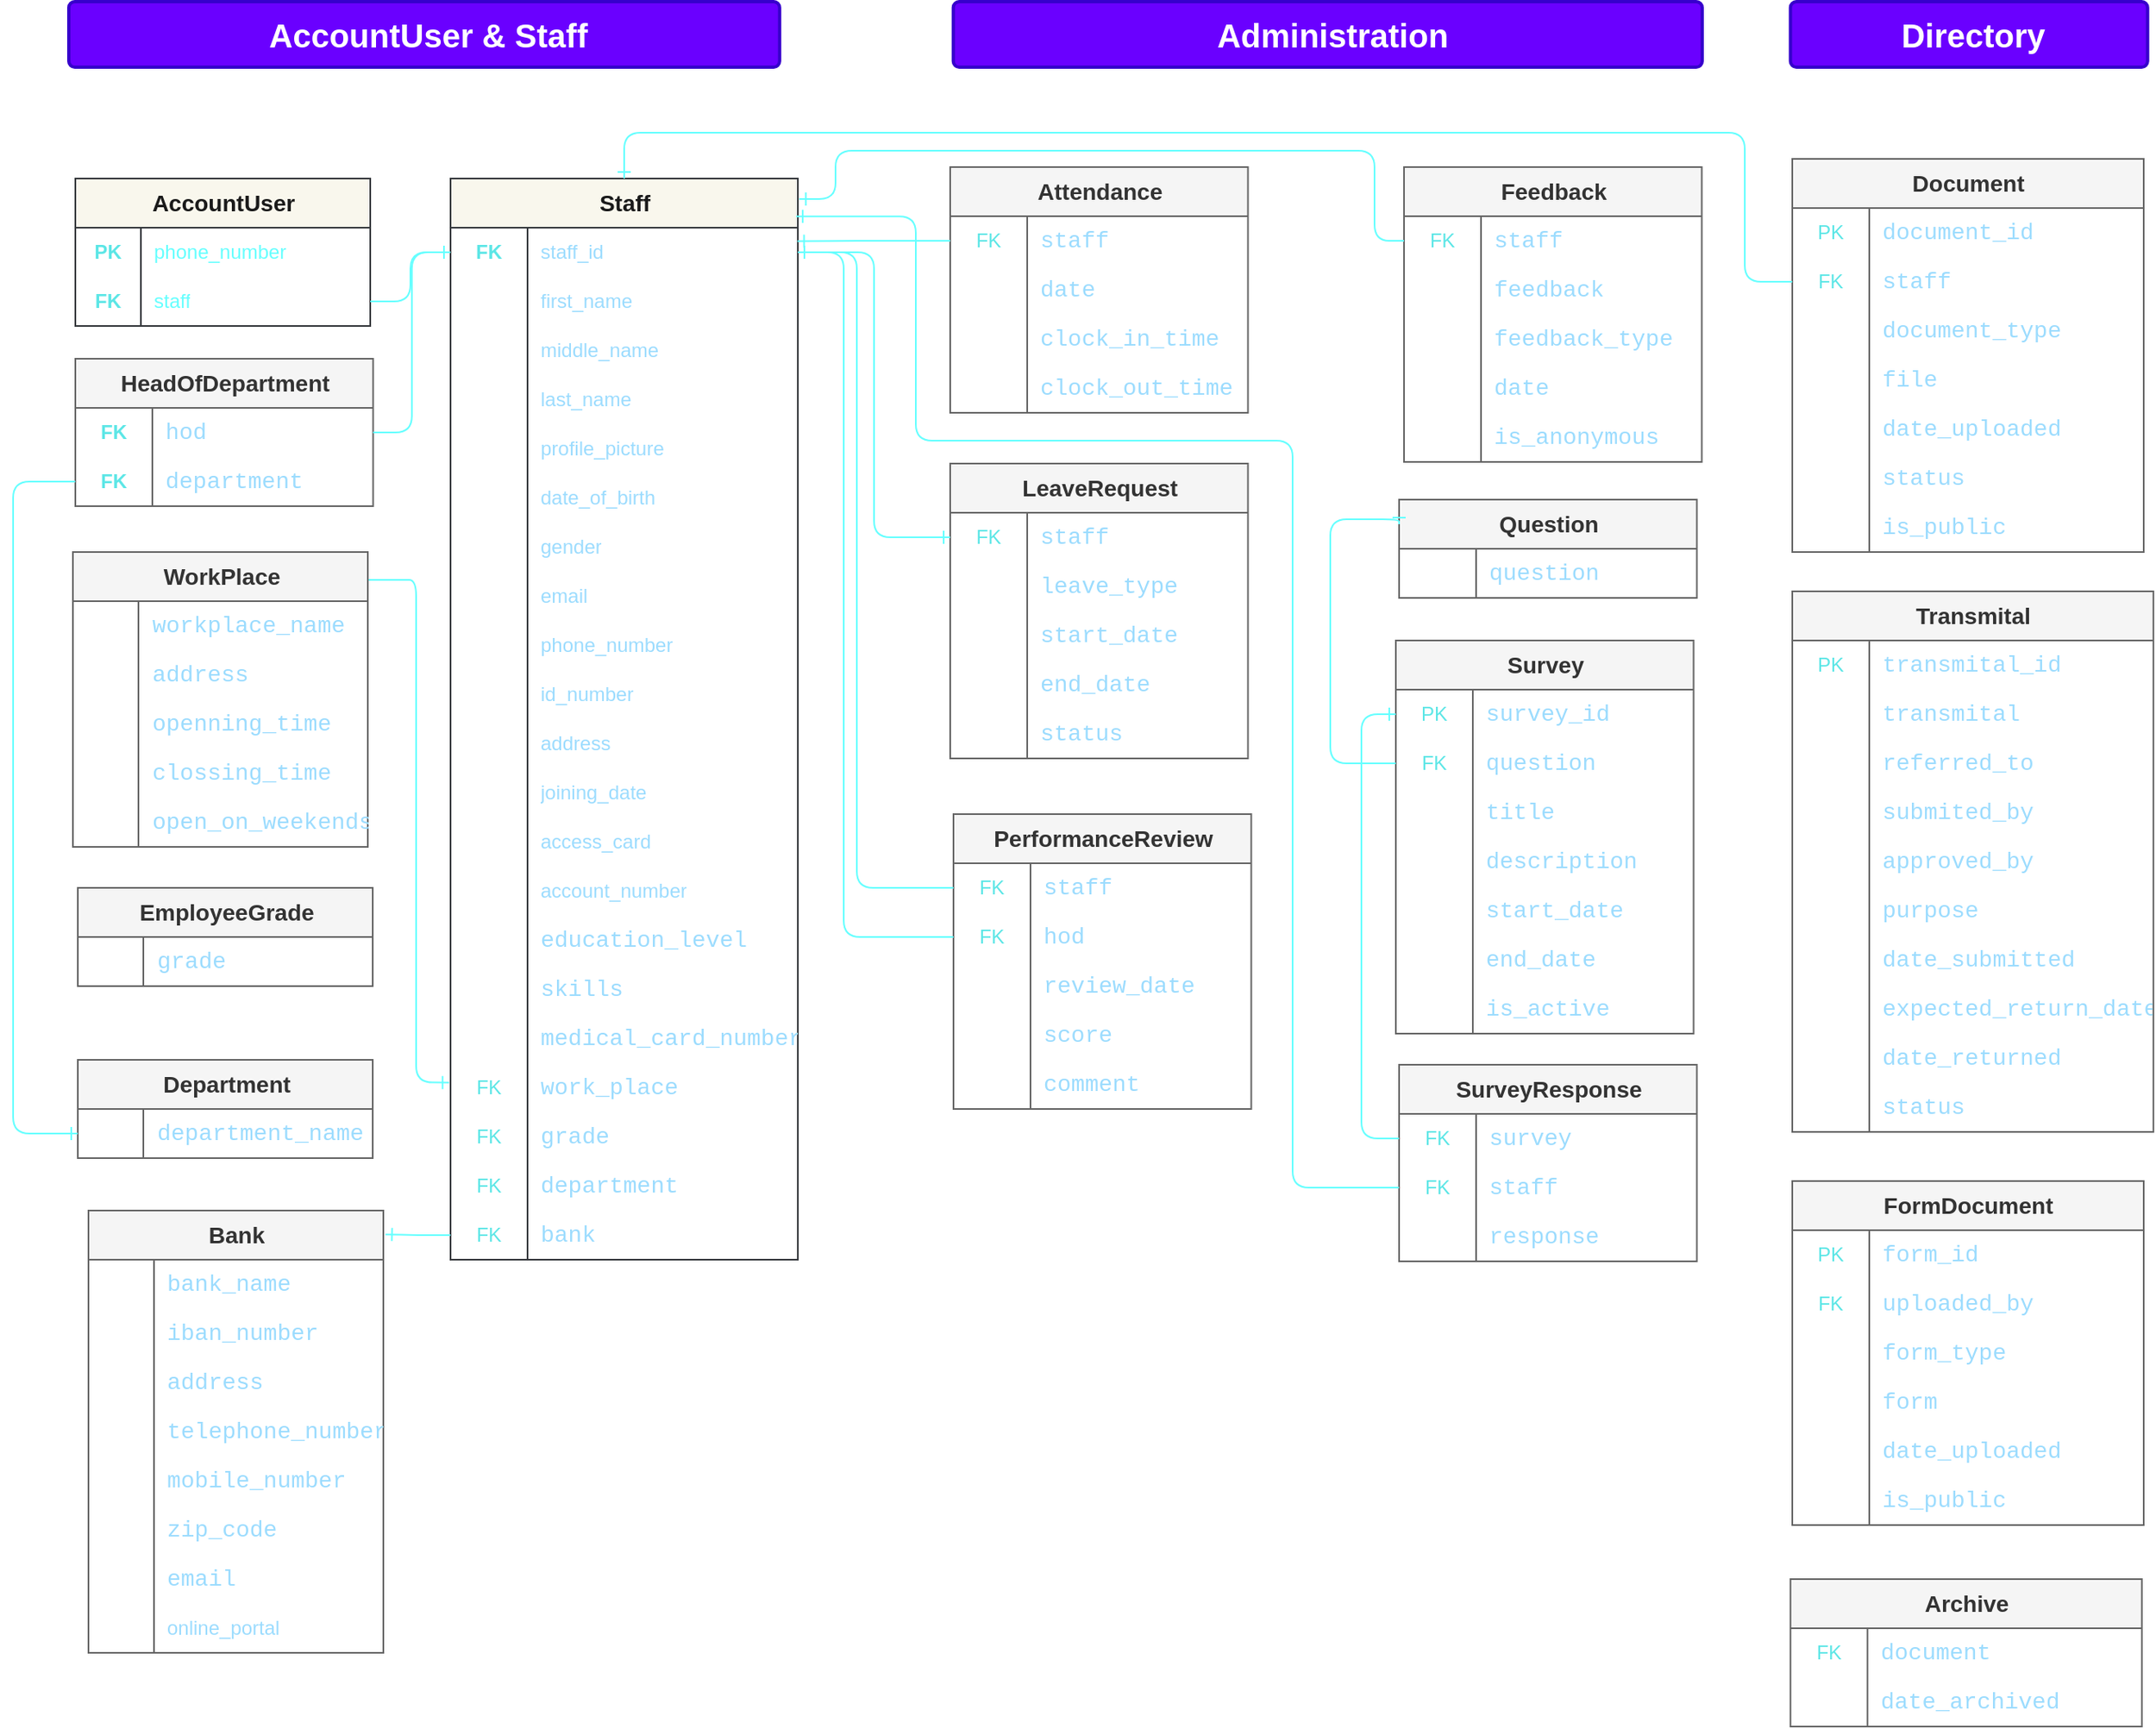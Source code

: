 <mxfile>
    <diagram id="0_01KeYYTcUFFEk7Ds_t" name="Page-1">
        <mxGraphModel dx="902" dy="485" grid="0" gridSize="10" guides="0" tooltips="1" connect="1" arrows="1" fold="1" page="1" pageScale="1" pageWidth="1654" pageHeight="1169" background="none" math="0" shadow="0">
            <root>
                <mxCell id="0"/>
                <mxCell id="1" parent="0"/>
                <mxCell id="6" value="AccountUser" style="shape=table;startSize=30;container=1;collapsible=1;childLayout=tableLayout;fixedRows=1;rowLines=0;fontStyle=1;fontSize=14;fillColor=#f9f7ed;strokeColor=#36393d;fontColor=#1A1A1A;labelBackgroundColor=none;html=1;" parent="1" vertex="1">
                    <mxGeometry x="179" y="171" width="180" height="90" as="geometry"/>
                </mxCell>
                <mxCell id="7" value="" style="shape=tableRow;horizontal=0;startSize=0;swimlaneHead=0;swimlaneBody=0;top=0;left=0;bottom=0;right=0;collapsible=0;dropTarget=0;fillColor=none;points=[[0,0.5],[1,0.5]];portConstraint=eastwest;labelBackgroundColor=none;html=1;" parent="6" vertex="1">
                    <mxGeometry y="30" width="180" height="30" as="geometry"/>
                </mxCell>
                <mxCell id="8" value="PK" style="shape=partialRectangle;html=1;whiteSpace=wrap;connectable=0;fillColor=none;top=0;left=0;bottom=0;right=0;overflow=hidden;pointerEvents=1;fontColor=#5CE6E6;fontStyle=1;labelBackgroundColor=none;" parent="7" vertex="1">
                    <mxGeometry width="40" height="30" as="geometry">
                        <mxRectangle width="40" height="30" as="alternateBounds"/>
                    </mxGeometry>
                </mxCell>
                <mxCell id="9" value="phone_number" style="shape=partialRectangle;html=1;whiteSpace=wrap;connectable=0;fillColor=none;top=0;left=0;bottom=0;right=0;align=left;spacingLeft=6;overflow=hidden;fontColor=#66FFFF;labelBackgroundColor=none;" parent="7" vertex="1">
                    <mxGeometry x="40" width="140" height="30" as="geometry">
                        <mxRectangle width="140" height="30" as="alternateBounds"/>
                    </mxGeometry>
                </mxCell>
                <mxCell id="10" value="" style="shape=tableRow;horizontal=0;startSize=0;swimlaneHead=0;swimlaneBody=0;top=0;left=0;bottom=0;right=0;collapsible=0;dropTarget=0;fillColor=none;points=[[0,0.5],[1,0.5]];portConstraint=eastwest;labelBackgroundColor=none;html=1;" parent="6" vertex="1">
                    <mxGeometry y="60" width="180" height="30" as="geometry"/>
                </mxCell>
                <mxCell id="11" value="FK" style="shape=partialRectangle;html=1;whiteSpace=wrap;connectable=0;fillColor=none;top=0;left=0;bottom=0;right=0;overflow=hidden;fontColor=#5CE6E6;fontStyle=1;labelBackgroundColor=none;" parent="10" vertex="1">
                    <mxGeometry width="40" height="30" as="geometry">
                        <mxRectangle width="40" height="30" as="alternateBounds"/>
                    </mxGeometry>
                </mxCell>
                <mxCell id="12" value="staff" style="shape=partialRectangle;html=1;whiteSpace=wrap;connectable=0;fillColor=none;top=0;left=0;bottom=0;right=0;align=left;spacingLeft=6;overflow=hidden;fontColor=#66FFFF;labelBackgroundColor=none;" parent="10" vertex="1">
                    <mxGeometry x="40" width="140" height="30" as="geometry">
                        <mxRectangle width="140" height="30" as="alternateBounds"/>
                    </mxGeometry>
                </mxCell>
                <mxCell id="32" value="Staff" style="shape=table;startSize=30;container=1;collapsible=1;childLayout=tableLayout;fixedRows=1;rowLines=0;fontStyle=1;fontSize=14;fillColor=#f9f7ed;strokeColor=#36393d;fontColor=#1A1A1A;labelBackgroundColor=none;html=1;" parent="1" vertex="1">
                    <mxGeometry x="408" y="171" width="212" height="660" as="geometry">
                        <mxRectangle x="298" y="123" width="66" height="30" as="alternateBounds"/>
                    </mxGeometry>
                </mxCell>
                <mxCell id="33" value="" style="shape=tableRow;horizontal=0;startSize=0;swimlaneHead=0;swimlaneBody=0;top=0;left=0;bottom=0;right=0;collapsible=0;dropTarget=0;fillColor=none;points=[[0,0.5],[1,0.5]];portConstraint=eastwest;labelBackgroundColor=none;html=1;" parent="32" vertex="1">
                    <mxGeometry y="30" width="212" height="30" as="geometry"/>
                </mxCell>
                <mxCell id="34" value="FK" style="shape=partialRectangle;html=1;whiteSpace=wrap;connectable=0;fillColor=none;top=0;left=0;bottom=0;right=0;overflow=hidden;pointerEvents=1;fontColor=#5CE6E6;fontStyle=1;labelBackgroundColor=none;" parent="33" vertex="1">
                    <mxGeometry width="47" height="30" as="geometry">
                        <mxRectangle width="47" height="30" as="alternateBounds"/>
                    </mxGeometry>
                </mxCell>
                <mxCell id="35" value="staff_id" style="shape=partialRectangle;html=1;whiteSpace=wrap;connectable=0;fillColor=none;top=0;left=0;bottom=0;right=0;align=left;spacingLeft=6;overflow=hidden;fontColor=#9cdcfe;labelBackgroundColor=none;" parent="33" vertex="1">
                    <mxGeometry x="47" width="165" height="30" as="geometry">
                        <mxRectangle width="165" height="30" as="alternateBounds"/>
                    </mxGeometry>
                </mxCell>
                <mxCell id="36" value="" style="shape=tableRow;horizontal=0;startSize=0;swimlaneHead=0;swimlaneBody=0;top=0;left=0;bottom=0;right=0;collapsible=0;dropTarget=0;fillColor=none;points=[[0,0.5],[1,0.5]];portConstraint=eastwest;labelBackgroundColor=none;html=1;" parent="32" vertex="1">
                    <mxGeometry y="60" width="212" height="30" as="geometry"/>
                </mxCell>
                <mxCell id="37" value="" style="shape=partialRectangle;html=1;whiteSpace=wrap;connectable=0;fillColor=none;top=0;left=0;bottom=0;right=0;overflow=hidden;labelBackgroundColor=none;" parent="36" vertex="1">
                    <mxGeometry width="47" height="30" as="geometry">
                        <mxRectangle width="47" height="30" as="alternateBounds"/>
                    </mxGeometry>
                </mxCell>
                <mxCell id="38" value="first_name" style="shape=partialRectangle;html=1;whiteSpace=wrap;connectable=0;fillColor=none;top=0;left=0;bottom=0;right=0;align=left;spacingLeft=6;overflow=hidden;fontColor=#9cdcfe;labelBackgroundColor=none;" parent="36" vertex="1">
                    <mxGeometry x="47" width="165" height="30" as="geometry">
                        <mxRectangle width="165" height="30" as="alternateBounds"/>
                    </mxGeometry>
                </mxCell>
                <mxCell id="47" value="" style="shape=tableRow;horizontal=0;startSize=0;swimlaneHead=0;swimlaneBody=0;top=0;left=0;bottom=0;right=0;collapsible=0;dropTarget=0;fillColor=none;points=[[0,0.5],[1,0.5]];portConstraint=eastwest;labelBackgroundColor=none;html=1;" parent="32" vertex="1">
                    <mxGeometry y="90" width="212" height="30" as="geometry"/>
                </mxCell>
                <mxCell id="48" value="" style="shape=partialRectangle;html=1;whiteSpace=wrap;connectable=0;fillColor=none;top=0;left=0;bottom=0;right=0;overflow=hidden;labelBackgroundColor=none;" parent="47" vertex="1">
                    <mxGeometry width="47" height="30" as="geometry">
                        <mxRectangle width="47" height="30" as="alternateBounds"/>
                    </mxGeometry>
                </mxCell>
                <mxCell id="49" value="middle_name" style="shape=partialRectangle;html=1;whiteSpace=wrap;connectable=0;fillColor=none;top=0;left=0;bottom=0;right=0;align=left;spacingLeft=6;overflow=hidden;fontColor=#9cdcfe;labelBackgroundColor=none;" parent="47" vertex="1">
                    <mxGeometry x="47" width="165" height="30" as="geometry">
                        <mxRectangle width="165" height="30" as="alternateBounds"/>
                    </mxGeometry>
                </mxCell>
                <mxCell id="50" value="" style="shape=tableRow;horizontal=0;startSize=0;swimlaneHead=0;swimlaneBody=0;top=0;left=0;bottom=0;right=0;collapsible=0;dropTarget=0;fillColor=none;points=[[0,0.5],[1,0.5]];portConstraint=eastwest;labelBackgroundColor=none;html=1;" parent="32" vertex="1">
                    <mxGeometry y="120" width="212" height="30" as="geometry"/>
                </mxCell>
                <mxCell id="51" value="" style="shape=partialRectangle;html=1;whiteSpace=wrap;connectable=0;fillColor=none;top=0;left=0;bottom=0;right=0;overflow=hidden;labelBackgroundColor=none;" parent="50" vertex="1">
                    <mxGeometry width="47" height="30" as="geometry">
                        <mxRectangle width="47" height="30" as="alternateBounds"/>
                    </mxGeometry>
                </mxCell>
                <mxCell id="52" value="last_name" style="shape=partialRectangle;html=1;whiteSpace=wrap;connectable=0;fillColor=none;top=0;left=0;bottom=0;right=0;align=left;spacingLeft=6;overflow=hidden;fontColor=#9cdcfe;labelBackgroundColor=none;" parent="50" vertex="1">
                    <mxGeometry x="47" width="165" height="30" as="geometry">
                        <mxRectangle width="165" height="30" as="alternateBounds"/>
                    </mxGeometry>
                </mxCell>
                <mxCell id="53" value="" style="shape=tableRow;horizontal=0;startSize=0;swimlaneHead=0;swimlaneBody=0;top=0;left=0;bottom=0;right=0;collapsible=0;dropTarget=0;fillColor=none;points=[[0,0.5],[1,0.5]];portConstraint=eastwest;labelBackgroundColor=none;html=1;" parent="32" vertex="1">
                    <mxGeometry y="150" width="212" height="30" as="geometry"/>
                </mxCell>
                <mxCell id="54" value="" style="shape=partialRectangle;html=1;whiteSpace=wrap;connectable=0;fillColor=none;top=0;left=0;bottom=0;right=0;overflow=hidden;labelBackgroundColor=none;" parent="53" vertex="1">
                    <mxGeometry width="47" height="30" as="geometry">
                        <mxRectangle width="47" height="30" as="alternateBounds"/>
                    </mxGeometry>
                </mxCell>
                <mxCell id="55" value="profile_picture" style="shape=partialRectangle;html=1;whiteSpace=wrap;connectable=0;fillColor=none;top=0;left=0;bottom=0;right=0;align=left;spacingLeft=6;overflow=hidden;fontColor=#9cdcfe;labelBackgroundColor=none;" parent="53" vertex="1">
                    <mxGeometry x="47" width="165" height="30" as="geometry">
                        <mxRectangle width="165" height="30" as="alternateBounds"/>
                    </mxGeometry>
                </mxCell>
                <mxCell id="56" value="" style="shape=tableRow;horizontal=0;startSize=0;swimlaneHead=0;swimlaneBody=0;top=0;left=0;bottom=0;right=0;collapsible=0;dropTarget=0;fillColor=none;points=[[0,0.5],[1,0.5]];portConstraint=eastwest;labelBackgroundColor=none;html=1;" parent="32" vertex="1">
                    <mxGeometry y="180" width="212" height="30" as="geometry"/>
                </mxCell>
                <mxCell id="57" value="" style="shape=partialRectangle;html=1;whiteSpace=wrap;connectable=0;fillColor=none;top=0;left=0;bottom=0;right=0;overflow=hidden;labelBackgroundColor=none;" parent="56" vertex="1">
                    <mxGeometry width="47" height="30" as="geometry">
                        <mxRectangle width="47" height="30" as="alternateBounds"/>
                    </mxGeometry>
                </mxCell>
                <mxCell id="58" value="date_of_birth" style="shape=partialRectangle;html=1;whiteSpace=wrap;connectable=0;fillColor=none;top=0;left=0;bottom=0;right=0;align=left;spacingLeft=6;overflow=hidden;fontColor=#9cdcfe;labelBackgroundColor=none;" parent="56" vertex="1">
                    <mxGeometry x="47" width="165" height="30" as="geometry">
                        <mxRectangle width="165" height="30" as="alternateBounds"/>
                    </mxGeometry>
                </mxCell>
                <mxCell id="59" value="" style="shape=tableRow;horizontal=0;startSize=0;swimlaneHead=0;swimlaneBody=0;top=0;left=0;bottom=0;right=0;collapsible=0;dropTarget=0;fillColor=none;points=[[0,0.5],[1,0.5]];portConstraint=eastwest;labelBackgroundColor=none;html=1;" parent="32" vertex="1">
                    <mxGeometry y="210" width="212" height="30" as="geometry"/>
                </mxCell>
                <mxCell id="60" value="" style="shape=partialRectangle;html=1;whiteSpace=wrap;connectable=0;fillColor=none;top=0;left=0;bottom=0;right=0;overflow=hidden;labelBackgroundColor=none;" parent="59" vertex="1">
                    <mxGeometry width="47" height="30" as="geometry">
                        <mxRectangle width="47" height="30" as="alternateBounds"/>
                    </mxGeometry>
                </mxCell>
                <mxCell id="61" value="gender" style="shape=partialRectangle;html=1;whiteSpace=wrap;connectable=0;fillColor=none;top=0;left=0;bottom=0;right=0;align=left;spacingLeft=6;overflow=hidden;fontColor=#9cdcfe;labelBackgroundColor=none;" parent="59" vertex="1">
                    <mxGeometry x="47" width="165" height="30" as="geometry">
                        <mxRectangle width="165" height="30" as="alternateBounds"/>
                    </mxGeometry>
                </mxCell>
                <mxCell id="62" value="" style="shape=tableRow;horizontal=0;startSize=0;swimlaneHead=0;swimlaneBody=0;top=0;left=0;bottom=0;right=0;collapsible=0;dropTarget=0;fillColor=none;points=[[0,0.5],[1,0.5]];portConstraint=eastwest;labelBackgroundColor=none;html=1;" parent="32" vertex="1">
                    <mxGeometry y="240" width="212" height="30" as="geometry"/>
                </mxCell>
                <mxCell id="63" value="" style="shape=partialRectangle;html=1;whiteSpace=wrap;connectable=0;fillColor=none;top=0;left=0;bottom=0;right=0;overflow=hidden;labelBackgroundColor=none;" parent="62" vertex="1">
                    <mxGeometry width="47" height="30" as="geometry">
                        <mxRectangle width="47" height="30" as="alternateBounds"/>
                    </mxGeometry>
                </mxCell>
                <mxCell id="64" value="email&lt;br&gt;" style="shape=partialRectangle;html=1;whiteSpace=wrap;connectable=0;fillColor=none;top=0;left=0;bottom=0;right=0;align=left;spacingLeft=6;overflow=hidden;fontColor=#9cdcfe;labelBackgroundColor=none;" parent="62" vertex="1">
                    <mxGeometry x="47" width="165" height="30" as="geometry">
                        <mxRectangle width="165" height="30" as="alternateBounds"/>
                    </mxGeometry>
                </mxCell>
                <mxCell id="65" value="" style="shape=tableRow;horizontal=0;startSize=0;swimlaneHead=0;swimlaneBody=0;top=0;left=0;bottom=0;right=0;collapsible=0;dropTarget=0;fillColor=none;points=[[0,0.5],[1,0.5]];portConstraint=eastwest;labelBackgroundColor=none;html=1;" parent="32" vertex="1">
                    <mxGeometry y="270" width="212" height="30" as="geometry"/>
                </mxCell>
                <mxCell id="66" value="" style="shape=partialRectangle;html=1;whiteSpace=wrap;connectable=0;fillColor=none;top=0;left=0;bottom=0;right=0;overflow=hidden;labelBackgroundColor=none;" parent="65" vertex="1">
                    <mxGeometry width="47" height="30" as="geometry">
                        <mxRectangle width="47" height="30" as="alternateBounds"/>
                    </mxGeometry>
                </mxCell>
                <mxCell id="67" value="phone_number" style="shape=partialRectangle;html=1;whiteSpace=wrap;connectable=0;fillColor=none;top=0;left=0;bottom=0;right=0;align=left;spacingLeft=6;overflow=hidden;fontColor=#9cdcfe;labelBackgroundColor=none;" parent="65" vertex="1">
                    <mxGeometry x="47" width="165" height="30" as="geometry">
                        <mxRectangle width="165" height="30" as="alternateBounds"/>
                    </mxGeometry>
                </mxCell>
                <mxCell id="68" value="" style="shape=tableRow;horizontal=0;startSize=0;swimlaneHead=0;swimlaneBody=0;top=0;left=0;bottom=0;right=0;collapsible=0;dropTarget=0;fillColor=none;points=[[0,0.5],[1,0.5]];portConstraint=eastwest;labelBackgroundColor=none;html=1;" parent="32" vertex="1">
                    <mxGeometry y="300" width="212" height="30" as="geometry"/>
                </mxCell>
                <mxCell id="69" value="" style="shape=partialRectangle;html=1;whiteSpace=wrap;connectable=0;fillColor=none;top=0;left=0;bottom=0;right=0;overflow=hidden;labelBackgroundColor=none;" parent="68" vertex="1">
                    <mxGeometry width="47" height="30" as="geometry">
                        <mxRectangle width="47" height="30" as="alternateBounds"/>
                    </mxGeometry>
                </mxCell>
                <mxCell id="70" value="id_number" style="shape=partialRectangle;html=1;whiteSpace=wrap;connectable=0;fillColor=none;top=0;left=0;bottom=0;right=0;align=left;spacingLeft=6;overflow=hidden;fontColor=#9cdcfe;labelBackgroundColor=none;" parent="68" vertex="1">
                    <mxGeometry x="47" width="165" height="30" as="geometry">
                        <mxRectangle width="165" height="30" as="alternateBounds"/>
                    </mxGeometry>
                </mxCell>
                <mxCell id="71" value="" style="shape=tableRow;horizontal=0;startSize=0;swimlaneHead=0;swimlaneBody=0;top=0;left=0;bottom=0;right=0;collapsible=0;dropTarget=0;fillColor=none;points=[[0,0.5],[1,0.5]];portConstraint=eastwest;labelBackgroundColor=none;html=1;" parent="32" vertex="1">
                    <mxGeometry y="330" width="212" height="30" as="geometry"/>
                </mxCell>
                <mxCell id="72" value="" style="shape=partialRectangle;html=1;whiteSpace=wrap;connectable=0;fillColor=none;top=0;left=0;bottom=0;right=0;overflow=hidden;labelBackgroundColor=none;" parent="71" vertex="1">
                    <mxGeometry width="47" height="30" as="geometry">
                        <mxRectangle width="47" height="30" as="alternateBounds"/>
                    </mxGeometry>
                </mxCell>
                <mxCell id="73" value="address" style="shape=partialRectangle;html=1;whiteSpace=wrap;connectable=0;fillColor=none;top=0;left=0;bottom=0;right=0;align=left;spacingLeft=6;overflow=hidden;fontColor=#9cdcfe;labelBackgroundColor=none;" parent="71" vertex="1">
                    <mxGeometry x="47" width="165" height="30" as="geometry">
                        <mxRectangle width="165" height="30" as="alternateBounds"/>
                    </mxGeometry>
                </mxCell>
                <mxCell id="74" value="" style="shape=tableRow;horizontal=0;startSize=0;swimlaneHead=0;swimlaneBody=0;top=0;left=0;bottom=0;right=0;collapsible=0;dropTarget=0;fillColor=none;points=[[0,0.5],[1,0.5]];portConstraint=eastwest;labelBackgroundColor=none;html=1;" parent="32" vertex="1">
                    <mxGeometry y="360" width="212" height="30" as="geometry"/>
                </mxCell>
                <mxCell id="75" value="" style="shape=partialRectangle;html=1;whiteSpace=wrap;connectable=0;fillColor=none;top=0;left=0;bottom=0;right=0;overflow=hidden;labelBackgroundColor=none;" parent="74" vertex="1">
                    <mxGeometry width="47" height="30" as="geometry">
                        <mxRectangle width="47" height="30" as="alternateBounds"/>
                    </mxGeometry>
                </mxCell>
                <mxCell id="76" value="joining_date" style="shape=partialRectangle;html=1;whiteSpace=wrap;connectable=0;fillColor=none;top=0;left=0;bottom=0;right=0;align=left;spacingLeft=6;overflow=hidden;fontColor=#9cdcfe;labelBackgroundColor=none;" parent="74" vertex="1">
                    <mxGeometry x="47" width="165" height="30" as="geometry">
                        <mxRectangle width="165" height="30" as="alternateBounds"/>
                    </mxGeometry>
                </mxCell>
                <mxCell id="77" value="" style="shape=tableRow;horizontal=0;startSize=0;swimlaneHead=0;swimlaneBody=0;top=0;left=0;bottom=0;right=0;collapsible=0;dropTarget=0;fillColor=none;points=[[0,0.5],[1,0.5]];portConstraint=eastwest;labelBackgroundColor=none;html=1;" parent="32" vertex="1">
                    <mxGeometry y="390" width="212" height="30" as="geometry"/>
                </mxCell>
                <mxCell id="78" value="" style="shape=partialRectangle;html=1;whiteSpace=wrap;connectable=0;fillColor=none;top=0;left=0;bottom=0;right=0;overflow=hidden;labelBackgroundColor=none;" parent="77" vertex="1">
                    <mxGeometry width="47" height="30" as="geometry">
                        <mxRectangle width="47" height="30" as="alternateBounds"/>
                    </mxGeometry>
                </mxCell>
                <mxCell id="79" value="access_card" style="shape=partialRectangle;html=1;whiteSpace=wrap;connectable=0;fillColor=none;top=0;left=0;bottom=0;right=0;align=left;spacingLeft=6;overflow=hidden;fontColor=#9cdcfe;labelBackgroundColor=none;" parent="77" vertex="1">
                    <mxGeometry x="47" width="165" height="30" as="geometry">
                        <mxRectangle width="165" height="30" as="alternateBounds"/>
                    </mxGeometry>
                </mxCell>
                <mxCell id="80" value="" style="shape=tableRow;horizontal=0;startSize=0;swimlaneHead=0;swimlaneBody=0;top=0;left=0;bottom=0;right=0;collapsible=0;dropTarget=0;fillColor=none;points=[[0,0.5],[1,0.5]];portConstraint=eastwest;labelBackgroundColor=none;html=1;" parent="32" vertex="1">
                    <mxGeometry y="420" width="212" height="30" as="geometry"/>
                </mxCell>
                <mxCell id="81" value="" style="shape=partialRectangle;html=1;whiteSpace=wrap;connectable=0;fillColor=none;top=0;left=0;bottom=0;right=0;overflow=hidden;labelBackgroundColor=none;" parent="80" vertex="1">
                    <mxGeometry width="47" height="30" as="geometry">
                        <mxRectangle width="47" height="30" as="alternateBounds"/>
                    </mxGeometry>
                </mxCell>
                <mxCell id="82" value="account_number" style="shape=partialRectangle;html=1;whiteSpace=wrap;connectable=0;fillColor=none;top=0;left=0;bottom=0;right=0;align=left;spacingLeft=6;overflow=hidden;fontColor=#9cdcfe;labelBackgroundColor=none;" parent="80" vertex="1">
                    <mxGeometry x="47" width="165" height="30" as="geometry">
                        <mxRectangle width="165" height="30" as="alternateBounds"/>
                    </mxGeometry>
                </mxCell>
                <mxCell id="83" value="" style="shape=tableRow;horizontal=0;startSize=0;swimlaneHead=0;swimlaneBody=0;top=0;left=0;bottom=0;right=0;collapsible=0;dropTarget=0;fillColor=none;points=[[0,0.5],[1,0.5]];portConstraint=eastwest;labelBackgroundColor=none;html=1;" parent="32" vertex="1">
                    <mxGeometry y="450" width="212" height="30" as="geometry"/>
                </mxCell>
                <mxCell id="84" value="" style="shape=partialRectangle;html=1;whiteSpace=wrap;connectable=0;fillColor=none;top=0;left=0;bottom=0;right=0;overflow=hidden;labelBackgroundColor=none;" parent="83" vertex="1">
                    <mxGeometry width="47" height="30" as="geometry">
                        <mxRectangle width="47" height="30" as="alternateBounds"/>
                    </mxGeometry>
                </mxCell>
                <mxCell id="85" value="&lt;div style=&quot;font-family: Consolas, &amp;quot;Courier New&amp;quot;, monospace; font-size: 14px; line-height: 19px;&quot;&gt;&lt;font&gt;education_level&lt;/font&gt;&lt;/div&gt;" style="shape=partialRectangle;html=1;whiteSpace=wrap;connectable=0;fillColor=none;top=0;left=0;bottom=0;right=0;align=left;spacingLeft=6;overflow=hidden;fontColor=#9cdcfe;labelBackgroundColor=none;" parent="83" vertex="1">
                    <mxGeometry x="47" width="165" height="30" as="geometry">
                        <mxRectangle width="165" height="30" as="alternateBounds"/>
                    </mxGeometry>
                </mxCell>
                <mxCell id="86" value="" style="shape=tableRow;horizontal=0;startSize=0;swimlaneHead=0;swimlaneBody=0;top=0;left=0;bottom=0;right=0;collapsible=0;dropTarget=0;fillColor=none;points=[[0,0.5],[1,0.5]];portConstraint=eastwest;labelBackgroundColor=none;html=1;" parent="32" vertex="1">
                    <mxGeometry y="480" width="212" height="30" as="geometry"/>
                </mxCell>
                <mxCell id="87" value="" style="shape=partialRectangle;html=1;whiteSpace=wrap;connectable=0;fillColor=none;top=0;left=0;bottom=0;right=0;overflow=hidden;labelBackgroundColor=none;" parent="86" vertex="1">
                    <mxGeometry width="47" height="30" as="geometry">
                        <mxRectangle width="47" height="30" as="alternateBounds"/>
                    </mxGeometry>
                </mxCell>
                <mxCell id="88" value="&lt;div style=&quot;font-family: Consolas, &amp;quot;Courier New&amp;quot;, monospace; font-size: 14px; line-height: 19px;&quot;&gt;&lt;font&gt;skills&lt;/font&gt;&lt;/div&gt;" style="shape=partialRectangle;html=1;whiteSpace=wrap;connectable=0;fillColor=none;top=0;left=0;bottom=0;right=0;align=left;spacingLeft=6;overflow=hidden;fontColor=#9cdcfe;labelBackgroundColor=none;" parent="86" vertex="1">
                    <mxGeometry x="47" width="165" height="30" as="geometry">
                        <mxRectangle width="165" height="30" as="alternateBounds"/>
                    </mxGeometry>
                </mxCell>
                <mxCell id="101" value="" style="shape=tableRow;horizontal=0;startSize=0;swimlaneHead=0;swimlaneBody=0;top=0;left=0;bottom=0;right=0;collapsible=0;dropTarget=0;fillColor=none;points=[[0,0.5],[1,0.5]];portConstraint=eastwest;labelBackgroundColor=none;html=1;" parent="32" vertex="1">
                    <mxGeometry y="510" width="212" height="30" as="geometry"/>
                </mxCell>
                <mxCell id="102" value="" style="shape=partialRectangle;html=1;whiteSpace=wrap;connectable=0;fillColor=none;top=0;left=0;bottom=0;right=0;overflow=hidden;labelBackgroundColor=none;" parent="101" vertex="1">
                    <mxGeometry width="47" height="30" as="geometry">
                        <mxRectangle width="47" height="30" as="alternateBounds"/>
                    </mxGeometry>
                </mxCell>
                <mxCell id="103" value="&lt;div style=&quot;font-family: Consolas, &amp;quot;Courier New&amp;quot;, monospace; font-size: 14px; line-height: 19px;&quot;&gt;&lt;div style=&quot;line-height: 19px;&quot;&gt;&lt;font&gt;medical_card_number&lt;/font&gt;&lt;/div&gt;&lt;/div&gt;" style="shape=partialRectangle;html=1;whiteSpace=wrap;connectable=0;fillColor=none;top=0;left=0;bottom=0;right=0;align=left;spacingLeft=6;overflow=hidden;fontColor=#9cdcfe;labelBackgroundColor=none;" parent="101" vertex="1">
                    <mxGeometry x="47" width="165" height="30" as="geometry">
                        <mxRectangle width="165" height="30" as="alternateBounds"/>
                    </mxGeometry>
                </mxCell>
                <mxCell id="92" value="" style="shape=tableRow;horizontal=0;startSize=0;swimlaneHead=0;swimlaneBody=0;top=0;left=0;bottom=0;right=0;collapsible=0;dropTarget=0;fillColor=none;points=[[0,0.5],[1,0.5]];portConstraint=eastwest;labelBackgroundColor=none;html=1;" parent="32" vertex="1">
                    <mxGeometry y="540" width="212" height="30" as="geometry"/>
                </mxCell>
                <mxCell id="93" value="FK" style="shape=partialRectangle;html=1;whiteSpace=wrap;connectable=0;fillColor=none;top=0;left=0;bottom=0;right=0;overflow=hidden;fontColor=#5CE6E6;labelBackgroundColor=none;" parent="92" vertex="1">
                    <mxGeometry width="47" height="30" as="geometry">
                        <mxRectangle width="47" height="30" as="alternateBounds"/>
                    </mxGeometry>
                </mxCell>
                <mxCell id="94" value="&lt;div style=&quot;font-family: Consolas, &amp;quot;Courier New&amp;quot;, monospace; font-size: 14px; line-height: 19px;&quot;&gt;&lt;font&gt;work_place&lt;/font&gt;&lt;/div&gt;" style="shape=partialRectangle;html=1;whiteSpace=wrap;connectable=0;fillColor=none;top=0;left=0;bottom=0;right=0;align=left;spacingLeft=6;overflow=hidden;strokeColor=#66FFFF;fontColor=#9cdcfe;labelBackgroundColor=none;" parent="92" vertex="1">
                    <mxGeometry x="47" width="165" height="30" as="geometry">
                        <mxRectangle width="165" height="30" as="alternateBounds"/>
                    </mxGeometry>
                </mxCell>
                <mxCell id="95" value="" style="shape=tableRow;horizontal=0;startSize=0;swimlaneHead=0;swimlaneBody=0;top=0;left=0;bottom=0;right=0;collapsible=0;dropTarget=0;fillColor=none;points=[[0,0.5],[1,0.5]];portConstraint=eastwest;labelBackgroundColor=none;html=1;" parent="32" vertex="1">
                    <mxGeometry y="570" width="212" height="30" as="geometry"/>
                </mxCell>
                <mxCell id="96" value="FK" style="shape=partialRectangle;html=1;whiteSpace=wrap;connectable=0;fillColor=none;top=0;left=0;bottom=0;right=0;overflow=hidden;fontColor=#5CE6E6;labelBackgroundColor=none;" parent="95" vertex="1">
                    <mxGeometry width="47" height="30" as="geometry">
                        <mxRectangle width="47" height="30" as="alternateBounds"/>
                    </mxGeometry>
                </mxCell>
                <mxCell id="97" value="&lt;div style=&quot;font-family: Consolas, &amp;quot;Courier New&amp;quot;, monospace; font-size: 14px; line-height: 19px;&quot;&gt;&lt;font&gt;grade&lt;/font&gt;&lt;/div&gt;" style="shape=partialRectangle;html=1;whiteSpace=wrap;connectable=0;fillColor=none;top=0;left=0;bottom=0;right=0;align=left;spacingLeft=6;overflow=hidden;strokeColor=#66FFFF;fontColor=#9cdcfe;labelBackgroundColor=none;" parent="95" vertex="1">
                    <mxGeometry x="47" width="165" height="30" as="geometry">
                        <mxRectangle width="165" height="30" as="alternateBounds"/>
                    </mxGeometry>
                </mxCell>
                <mxCell id="98" value="" style="shape=tableRow;horizontal=0;startSize=0;swimlaneHead=0;swimlaneBody=0;top=0;left=0;bottom=0;right=0;collapsible=0;dropTarget=0;fillColor=none;points=[[0,0.5],[1,0.5]];portConstraint=eastwest;labelBackgroundColor=none;html=1;" parent="32" vertex="1">
                    <mxGeometry y="600" width="212" height="30" as="geometry"/>
                </mxCell>
                <mxCell id="99" value="FK" style="shape=partialRectangle;html=1;whiteSpace=wrap;connectable=0;fillColor=none;top=0;left=0;bottom=0;right=0;overflow=hidden;fontColor=#5CE6E6;labelBackgroundColor=none;" parent="98" vertex="1">
                    <mxGeometry width="47" height="30" as="geometry">
                        <mxRectangle width="47" height="30" as="alternateBounds"/>
                    </mxGeometry>
                </mxCell>
                <mxCell id="100" value="&lt;div style=&quot;font-family: Consolas, &amp;quot;Courier New&amp;quot;, monospace; font-size: 14px; line-height: 19px;&quot;&gt;&lt;font&gt;department&lt;/font&gt;&lt;/div&gt;" style="shape=partialRectangle;html=1;whiteSpace=wrap;connectable=0;fillColor=none;top=0;left=0;bottom=0;right=0;align=left;spacingLeft=6;overflow=hidden;strokeColor=#66FFFF;fontColor=#9cdcfe;labelBackgroundColor=none;" parent="98" vertex="1">
                    <mxGeometry x="47" width="165" height="30" as="geometry">
                        <mxRectangle width="165" height="30" as="alternateBounds"/>
                    </mxGeometry>
                </mxCell>
                <mxCell id="89" value="" style="shape=tableRow;horizontal=0;startSize=0;swimlaneHead=0;swimlaneBody=0;top=0;left=0;bottom=0;right=0;collapsible=0;dropTarget=0;fillColor=none;points=[[0,0.5],[1,0.5]];portConstraint=eastwest;labelBackgroundColor=none;html=1;" parent="32" vertex="1">
                    <mxGeometry y="630" width="212" height="30" as="geometry"/>
                </mxCell>
                <mxCell id="90" value="FK" style="shape=partialRectangle;html=1;whiteSpace=wrap;connectable=0;fillColor=none;top=0;left=0;bottom=0;right=0;overflow=hidden;fontColor=#5CE6E6;labelBackgroundColor=none;" parent="89" vertex="1">
                    <mxGeometry width="47" height="30" as="geometry">
                        <mxRectangle width="47" height="30" as="alternateBounds"/>
                    </mxGeometry>
                </mxCell>
                <mxCell id="91" value="&lt;div style=&quot;font-family: Consolas, &amp;quot;Courier New&amp;quot;, monospace; font-size: 14px; line-height: 19px;&quot;&gt;&lt;font&gt;bank&lt;/font&gt;&lt;/div&gt;" style="shape=partialRectangle;html=1;whiteSpace=wrap;connectable=0;fillColor=none;top=0;left=0;bottom=0;right=0;align=left;spacingLeft=6;overflow=hidden;strokeColor=#66FFFF;fontColor=#9cdcfe;labelBackgroundColor=none;" parent="89" vertex="1">
                    <mxGeometry x="47" width="165" height="30" as="geometry">
                        <mxRectangle width="165" height="30" as="alternateBounds"/>
                    </mxGeometry>
                </mxCell>
                <mxCell id="153" style="edgeStyle=orthogonalEdgeStyle;html=1;exitX=1;exitY=0.5;exitDx=0;exitDy=0;entryX=0;entryY=0.5;entryDx=0;entryDy=0;fontFamily=Helvetica;fontSize=12;fontColor=#FFFFFF;startSize=0;endArrow=ERone;endFill=0;strokeColor=#66FFFF;labelBackgroundColor=none;" parent="1" source="10" target="33" edge="1">
                    <mxGeometry relative="1" as="geometry"/>
                </mxCell>
                <mxCell id="154" value="Department" style="shape=table;startSize=30;container=1;collapsible=0;childLayout=tableLayout;fixedRows=1;rowLines=0;fontStyle=1;fontSize=14;fillColor=#f5f5f5;fontColor=#333333;strokeColor=#666666;labelBackgroundColor=none;html=1;" parent="1" vertex="1">
                    <mxGeometry x="180.5" y="709" width="180" height="60" as="geometry"/>
                </mxCell>
                <mxCell id="155" value="" style="shape=tableRow;horizontal=0;startSize=0;swimlaneHead=0;swimlaneBody=0;top=0;left=0;bottom=0;right=0;collapsible=0;dropTarget=0;fillColor=none;points=[[0,0.5],[1,0.5]];portConstraint=eastwest;labelBackgroundColor=none;html=1;" parent="154" vertex="1">
                    <mxGeometry y="30" width="180" height="30" as="geometry"/>
                </mxCell>
                <mxCell id="156" value="" style="shape=partialRectangle;html=1;whiteSpace=wrap;connectable=0;fillColor=none;top=0;left=0;bottom=0;right=0;overflow=hidden;pointerEvents=1;labelBackgroundColor=none;" parent="155" vertex="1">
                    <mxGeometry width="40" height="30" as="geometry">
                        <mxRectangle width="40" height="30" as="alternateBounds"/>
                    </mxGeometry>
                </mxCell>
                <mxCell id="157" value="&lt;div style=&quot;color: rgb(204, 204, 204); font-family: Consolas, &amp;quot;Courier New&amp;quot;, monospace; font-size: 14px; line-height: 19px;&quot;&gt;&lt;span style=&quot;color: #9cdcfe;&quot;&gt;department_name&lt;/span&gt;&lt;/div&gt;" style="shape=partialRectangle;html=1;whiteSpace=wrap;connectable=0;fillColor=none;top=0;left=0;bottom=0;right=0;align=left;spacingLeft=6;overflow=hidden;labelBackgroundColor=none;" parent="155" vertex="1">
                    <mxGeometry x="40" width="140" height="30" as="geometry">
                        <mxRectangle width="140" height="30" as="alternateBounds"/>
                    </mxGeometry>
                </mxCell>
                <mxCell id="162" value="EmployeeGrade" style="shape=table;startSize=30;container=1;collapsible=0;childLayout=tableLayout;fixedRows=1;rowLines=0;fontStyle=1;fontSize=14;fillColor=#f5f5f5;fontColor=#333333;strokeColor=#666666;labelBackgroundColor=none;html=1;" parent="1" vertex="1">
                    <mxGeometry x="180.5" y="604" width="180" height="60" as="geometry"/>
                </mxCell>
                <mxCell id="163" value="" style="shape=tableRow;horizontal=0;startSize=0;swimlaneHead=0;swimlaneBody=0;top=0;left=0;bottom=0;right=0;collapsible=0;dropTarget=0;fillColor=none;points=[[0,0.5],[1,0.5]];portConstraint=eastwest;labelBackgroundColor=none;html=1;" parent="162" vertex="1">
                    <mxGeometry y="30" width="180" height="30" as="geometry"/>
                </mxCell>
                <mxCell id="164" value="" style="shape=partialRectangle;html=1;whiteSpace=wrap;connectable=0;fillColor=none;top=0;left=0;bottom=0;right=0;overflow=hidden;pointerEvents=1;labelBackgroundColor=none;" parent="163" vertex="1">
                    <mxGeometry width="40" height="30" as="geometry">
                        <mxRectangle width="40" height="30" as="alternateBounds"/>
                    </mxGeometry>
                </mxCell>
                <mxCell id="165" value="&lt;div style=&quot;color: rgb(204, 204, 204); font-family: Consolas, &amp;quot;Courier New&amp;quot;, monospace; font-size: 14px; line-height: 19px;&quot;&gt;&lt;span style=&quot;color: #9cdcfe;&quot;&gt;grade&lt;/span&gt;&lt;/div&gt;" style="shape=partialRectangle;html=1;whiteSpace=wrap;connectable=0;fillColor=none;top=0;left=0;bottom=0;right=0;align=left;spacingLeft=6;overflow=hidden;labelBackgroundColor=none;" parent="163" vertex="1">
                    <mxGeometry x="40" width="140" height="30" as="geometry">
                        <mxRectangle width="140" height="30" as="alternateBounds"/>
                    </mxGeometry>
                </mxCell>
                <mxCell id="204" style="edgeStyle=orthogonalEdgeStyle;html=1;fontFamily=Helvetica;fontSize=12;fontColor=#FFFFFF;startSize=0;entryX=-0.004;entryY=0.394;entryDx=0;entryDy=0;entryPerimeter=0;endArrow=ERone;endFill=0;strokeColor=#66FFFF;labelBackgroundColor=none;" parent="1" target="92" edge="1">
                    <mxGeometry relative="1" as="geometry">
                        <mxPoint x="358" y="416" as="sourcePoint"/>
                        <Array as="points">
                            <mxPoint x="370" y="416"/>
                            <mxPoint x="387" y="416"/>
                            <mxPoint x="387" y="723"/>
                        </Array>
                    </mxGeometry>
                </mxCell>
                <mxCell id="168" value="WorkPlace" style="shape=table;startSize=30;container=1;collapsible=1;childLayout=tableLayout;fixedRows=1;rowLines=0;fontStyle=1;fontSize=14;fillColor=#f5f5f5;fontColor=#333333;strokeColor=#666666;columnLines=1;resizeLast=0;resizeLastRow=0;swimlaneHead=1;swimlaneBody=1;horizontal=1;top=1;bottom=1;right=1;noLabel=0;portConstraintRotation=0;fixDash=0;metaEdit=0;labelBackgroundColor=none;html=1;" parent="1" vertex="1">
                    <mxGeometry x="177.5" y="399" width="180" height="180" as="geometry">
                        <mxRectangle x="67.5" y="351" width="106" height="30" as="alternateBounds"/>
                    </mxGeometry>
                </mxCell>
                <mxCell id="169" value="" style="shape=tableRow;horizontal=0;startSize=0;swimlaneHead=0;swimlaneBody=0;top=0;left=0;bottom=0;right=0;collapsible=0;dropTarget=0;fillColor=none;points=[[0,0.5],[1,0.5]];portConstraint=eastwest;labelBackgroundColor=none;html=1;" parent="168" vertex="1">
                    <mxGeometry y="30" width="180" height="30" as="geometry"/>
                </mxCell>
                <mxCell id="170" value="" style="shape=partialRectangle;html=1;whiteSpace=wrap;connectable=0;fillColor=none;top=0;left=0;bottom=0;right=0;overflow=hidden;pointerEvents=1;labelBackgroundColor=none;" parent="169" vertex="1">
                    <mxGeometry width="40" height="30" as="geometry">
                        <mxRectangle width="40" height="30" as="alternateBounds"/>
                    </mxGeometry>
                </mxCell>
                <mxCell id="171" value="&lt;div style=&quot;color: rgb(204, 204, 204); font-family: Consolas, &amp;quot;Courier New&amp;quot;, monospace; font-size: 14px; line-height: 19px;&quot;&gt;&lt;span style=&quot;color: #9cdcfe;&quot;&gt;workplace_name&lt;/span&gt;&lt;/div&gt;" style="shape=partialRectangle;html=1;whiteSpace=wrap;connectable=0;fillColor=none;top=0;left=0;bottom=0;right=0;align=left;spacingLeft=6;overflow=hidden;labelBackgroundColor=none;" parent="169" vertex="1">
                    <mxGeometry x="40" width="140" height="30" as="geometry">
                        <mxRectangle width="140" height="30" as="alternateBounds"/>
                    </mxGeometry>
                </mxCell>
                <mxCell id="175" value="" style="shape=tableRow;horizontal=0;startSize=0;swimlaneHead=0;swimlaneBody=0;top=0;left=0;bottom=0;right=0;collapsible=0;dropTarget=0;fillColor=none;points=[[0,0.5],[1,0.5]];portConstraint=eastwest;labelBackgroundColor=none;html=1;" parent="168" vertex="1">
                    <mxGeometry y="60" width="180" height="30" as="geometry"/>
                </mxCell>
                <mxCell id="176" value="" style="shape=partialRectangle;html=1;whiteSpace=wrap;connectable=0;fillColor=none;top=0;left=0;bottom=0;right=0;overflow=hidden;pointerEvents=1;labelBackgroundColor=none;" parent="175" vertex="1">
                    <mxGeometry width="40" height="30" as="geometry">
                        <mxRectangle width="40" height="30" as="alternateBounds"/>
                    </mxGeometry>
                </mxCell>
                <mxCell id="177" value="&lt;div style=&quot;color: rgb(204, 204, 204); font-family: Consolas, &amp;quot;Courier New&amp;quot;, monospace; font-size: 14px; line-height: 19px;&quot;&gt;&lt;div style=&quot;line-height: 19px;&quot;&gt;&lt;span style=&quot;color: #9cdcfe;&quot;&gt;address&lt;/span&gt;&lt;/div&gt;&lt;/div&gt;" style="shape=partialRectangle;html=1;whiteSpace=wrap;connectable=0;fillColor=none;top=0;left=0;bottom=0;right=0;align=left;spacingLeft=6;overflow=hidden;labelBackgroundColor=none;" parent="175" vertex="1">
                    <mxGeometry x="40" width="140" height="30" as="geometry">
                        <mxRectangle width="140" height="30" as="alternateBounds"/>
                    </mxGeometry>
                </mxCell>
                <mxCell id="178" value="" style="shape=tableRow;horizontal=0;startSize=0;swimlaneHead=0;swimlaneBody=0;top=0;left=0;bottom=0;right=0;collapsible=0;dropTarget=0;fillColor=none;points=[[0,0.5],[1,0.5]];portConstraint=eastwest;labelBackgroundColor=none;html=1;" parent="168" vertex="1">
                    <mxGeometry y="90" width="180" height="30" as="geometry"/>
                </mxCell>
                <mxCell id="179" value="" style="shape=partialRectangle;html=1;whiteSpace=wrap;connectable=0;fillColor=none;top=0;left=0;bottom=0;right=0;overflow=hidden;pointerEvents=1;labelBackgroundColor=none;" parent="178" vertex="1">
                    <mxGeometry width="40" height="30" as="geometry">
                        <mxRectangle width="40" height="30" as="alternateBounds"/>
                    </mxGeometry>
                </mxCell>
                <mxCell id="180" value="&lt;div style=&quot;color: rgb(204, 204, 204); font-family: Consolas, &amp;quot;Courier New&amp;quot;, monospace; font-size: 14px; line-height: 19px;&quot;&gt;&lt;div style=&quot;line-height: 19px;&quot;&gt;&lt;span style=&quot;color: #9cdcfe;&quot;&gt;openning_time&lt;/span&gt;&lt;/div&gt;&lt;/div&gt;" style="shape=partialRectangle;html=1;whiteSpace=wrap;connectable=0;fillColor=none;top=0;left=0;bottom=0;right=0;align=left;spacingLeft=6;overflow=hidden;labelBackgroundColor=none;" parent="178" vertex="1">
                    <mxGeometry x="40" width="140" height="30" as="geometry">
                        <mxRectangle width="140" height="30" as="alternateBounds"/>
                    </mxGeometry>
                </mxCell>
                <mxCell id="181" value="" style="shape=tableRow;horizontal=0;startSize=0;swimlaneHead=0;swimlaneBody=0;top=0;left=0;bottom=0;right=0;collapsible=0;dropTarget=0;fillColor=none;points=[[0,0.5],[1,0.5]];portConstraint=eastwest;labelBackgroundColor=none;html=1;" parent="168" vertex="1">
                    <mxGeometry y="120" width="180" height="30" as="geometry"/>
                </mxCell>
                <mxCell id="182" value="" style="shape=partialRectangle;html=1;whiteSpace=wrap;connectable=0;fillColor=none;top=0;left=0;bottom=0;right=0;overflow=hidden;pointerEvents=1;labelBackgroundColor=none;" parent="181" vertex="1">
                    <mxGeometry width="40" height="30" as="geometry">
                        <mxRectangle width="40" height="30" as="alternateBounds"/>
                    </mxGeometry>
                </mxCell>
                <mxCell id="183" value="&lt;div style=&quot;color: rgb(204, 204, 204); font-family: Consolas, &amp;quot;Courier New&amp;quot;, monospace; font-size: 14px; line-height: 19px;&quot;&gt;&lt;div style=&quot;line-height: 19px;&quot;&gt;&lt;span style=&quot;color: #9cdcfe;&quot;&gt;clossing_time&lt;/span&gt;&lt;/div&gt;&lt;/div&gt;" style="shape=partialRectangle;html=1;whiteSpace=wrap;connectable=0;fillColor=none;top=0;left=0;bottom=0;right=0;align=left;spacingLeft=6;overflow=hidden;labelBackgroundColor=none;" parent="181" vertex="1">
                    <mxGeometry x="40" width="140" height="30" as="geometry">
                        <mxRectangle width="140" height="30" as="alternateBounds"/>
                    </mxGeometry>
                </mxCell>
                <mxCell id="184" value="" style="shape=tableRow;horizontal=0;startSize=0;swimlaneHead=0;swimlaneBody=0;top=0;left=0;bottom=0;right=0;collapsible=0;dropTarget=0;fillColor=none;points=[[0,0.5],[1,0.5]];portConstraint=eastwest;labelBackgroundColor=none;html=1;" parent="168" vertex="1">
                    <mxGeometry y="150" width="180" height="30" as="geometry"/>
                </mxCell>
                <mxCell id="185" value="" style="shape=partialRectangle;html=1;whiteSpace=wrap;connectable=0;fillColor=none;top=0;left=0;bottom=0;right=0;overflow=hidden;pointerEvents=1;labelBackgroundColor=none;" parent="184" vertex="1">
                    <mxGeometry width="40" height="30" as="geometry">
                        <mxRectangle width="40" height="30" as="alternateBounds"/>
                    </mxGeometry>
                </mxCell>
                <mxCell id="186" value="&lt;div style=&quot;color: rgb(204, 204, 204); font-family: Consolas, &amp;quot;Courier New&amp;quot;, monospace; font-size: 14px; line-height: 19px;&quot;&gt;&lt;div style=&quot;line-height: 19px;&quot;&gt;&lt;div style=&quot;line-height: 19px;&quot;&gt;&lt;span style=&quot;color: #9cdcfe;&quot;&gt;open_on_weekends&lt;/span&gt;&lt;/div&gt;&lt;/div&gt;&lt;/div&gt;" style="shape=partialRectangle;html=1;whiteSpace=wrap;connectable=0;fillColor=none;top=0;left=0;bottom=0;right=0;align=left;spacingLeft=6;overflow=hidden;labelBackgroundColor=none;" parent="184" vertex="1">
                    <mxGeometry x="40" width="140" height="30" as="geometry">
                        <mxRectangle width="140" height="30" as="alternateBounds"/>
                    </mxGeometry>
                </mxCell>
                <mxCell id="189" value="HeadOfDepartment" style="shape=table;startSize=30;container=1;collapsible=1;childLayout=tableLayout;fixedRows=1;rowLines=0;fontStyle=1;fontSize=14;fillColor=#f5f5f5;fontColor=#333333;strokeColor=#666666;labelBackgroundColor=none;html=1;" parent="1" vertex="1">
                    <mxGeometry x="179" y="281" width="181.75" height="90" as="geometry"/>
                </mxCell>
                <mxCell id="190" value="" style="shape=tableRow;horizontal=0;startSize=0;swimlaneHead=0;swimlaneBody=0;top=0;left=0;bottom=0;right=0;collapsible=0;dropTarget=0;fillColor=none;points=[[0,0.5],[1,0.5]];portConstraint=eastwest;labelBackgroundColor=none;html=1;" parent="189" vertex="1">
                    <mxGeometry y="30" width="181.75" height="30" as="geometry"/>
                </mxCell>
                <mxCell id="191" value="FK" style="shape=partialRectangle;html=1;whiteSpace=wrap;connectable=0;fillColor=none;top=0;left=0;bottom=0;right=0;overflow=hidden;pointerEvents=1;fontColor=#5CE6E6;fontStyle=1;labelBackgroundColor=none;" parent="190" vertex="1">
                    <mxGeometry width="47" height="30" as="geometry">
                        <mxRectangle width="47" height="30" as="alternateBounds"/>
                    </mxGeometry>
                </mxCell>
                <mxCell id="192" value="&lt;div style=&quot;color: rgb(204, 204, 204); font-family: Consolas, &amp;quot;Courier New&amp;quot;, monospace; font-size: 14px; line-height: 19px;&quot;&gt;&lt;span style=&quot;color: #9cdcfe;&quot;&gt;hod&lt;/span&gt;&lt;/div&gt;" style="shape=partialRectangle;html=1;whiteSpace=wrap;connectable=0;fillColor=none;top=0;left=0;bottom=0;right=0;align=left;spacingLeft=6;overflow=hidden;labelBackgroundColor=none;" parent="190" vertex="1">
                    <mxGeometry x="47" width="135" height="30" as="geometry">
                        <mxRectangle width="135" height="30" as="alternateBounds"/>
                    </mxGeometry>
                </mxCell>
                <mxCell id="195" value="" style="shape=tableRow;horizontal=0;startSize=0;swimlaneHead=0;swimlaneBody=0;top=0;left=0;bottom=0;right=0;collapsible=0;dropTarget=0;fillColor=none;points=[[0,0.5],[1,0.5]];portConstraint=eastwest;labelBackgroundColor=none;html=1;" parent="189" vertex="1">
                    <mxGeometry y="60" width="181.75" height="30" as="geometry"/>
                </mxCell>
                <mxCell id="196" value="FK" style="shape=partialRectangle;html=1;whiteSpace=wrap;connectable=0;fillColor=none;top=0;left=0;bottom=0;right=0;overflow=hidden;pointerEvents=1;fontColor=#5CE6E6;fontStyle=1;labelBackgroundColor=none;" parent="195" vertex="1">
                    <mxGeometry width="47" height="30" as="geometry">
                        <mxRectangle width="47" height="30" as="alternateBounds"/>
                    </mxGeometry>
                </mxCell>
                <mxCell id="197" value="&lt;div style=&quot;color: rgb(204, 204, 204); font-family: Consolas, &amp;quot;Courier New&amp;quot;, monospace; font-size: 14px; line-height: 19px;&quot;&gt;&lt;span style=&quot;color: #9cdcfe;&quot;&gt;department&lt;/span&gt;&lt;/div&gt;" style="shape=partialRectangle;html=1;whiteSpace=wrap;connectable=0;fillColor=none;top=0;left=0;bottom=0;right=0;align=left;spacingLeft=6;overflow=hidden;labelBackgroundColor=none;" parent="195" vertex="1">
                    <mxGeometry x="47" width="135" height="30" as="geometry">
                        <mxRectangle width="135" height="30" as="alternateBounds"/>
                    </mxGeometry>
                </mxCell>
                <mxCell id="200" style="edgeStyle=orthogonalEdgeStyle;html=1;exitX=1;exitY=0.5;exitDx=0;exitDy=0;fontFamily=Helvetica;fontSize=12;fontColor=#FFFFFF;startSize=0;endArrow=ERone;endFill=0;strokeColor=#66FFFF;labelBackgroundColor=none;" parent="1" source="190" target="33" edge="1">
                    <mxGeometry relative="1" as="geometry"/>
                </mxCell>
                <mxCell id="201" style="edgeStyle=orthogonalEdgeStyle;html=1;exitX=0;exitY=0.5;exitDx=0;exitDy=0;entryX=0;entryY=0.5;entryDx=0;entryDy=0;fontFamily=Helvetica;fontSize=12;fontColor=#FFFFFF;startSize=0;endArrow=ERone;endFill=0;strokeColor=#66FFFF;labelBackgroundColor=none;" parent="1" source="195" target="155" edge="1">
                    <mxGeometry relative="1" as="geometry">
                        <Array as="points">
                            <mxPoint x="141" y="356"/>
                            <mxPoint x="141" y="754"/>
                        </Array>
                    </mxGeometry>
                </mxCell>
                <mxCell id="205" value="Bank" style="shape=table;startSize=30;container=1;collapsible=1;childLayout=tableLayout;fixedRows=1;rowLines=0;fontStyle=1;fontSize=14;fillColor=#f5f5f5;fontColor=#333333;strokeColor=#666666;labelBackgroundColor=none;html=1;" parent="1" vertex="1">
                    <mxGeometry x="187" y="801" width="180" height="270" as="geometry">
                        <mxRectangle x="77" y="753" width="69" height="30" as="alternateBounds"/>
                    </mxGeometry>
                </mxCell>
                <mxCell id="206" value="" style="shape=tableRow;horizontal=0;startSize=0;swimlaneHead=0;swimlaneBody=0;top=0;left=0;bottom=0;right=0;collapsible=0;dropTarget=0;fillColor=none;points=[[0,0.5],[1,0.5]];portConstraint=eastwest;labelBackgroundColor=none;html=1;" parent="205" vertex="1">
                    <mxGeometry y="30" width="180" height="30" as="geometry"/>
                </mxCell>
                <mxCell id="207" value="" style="shape=partialRectangle;html=1;whiteSpace=wrap;connectable=0;fillColor=none;top=0;left=0;bottom=0;right=0;overflow=hidden;pointerEvents=1;labelBackgroundColor=none;" parent="206" vertex="1">
                    <mxGeometry width="40" height="30" as="geometry">
                        <mxRectangle width="40" height="30" as="alternateBounds"/>
                    </mxGeometry>
                </mxCell>
                <mxCell id="208" value="&lt;div style=&quot;color: rgb(204, 204, 204); font-family: Consolas, &amp;quot;Courier New&amp;quot;, monospace; font-size: 14px; line-height: 19px;&quot;&gt;&lt;span style=&quot;color: #9cdcfe;&quot;&gt;bank_name&lt;/span&gt;&lt;/div&gt;" style="shape=partialRectangle;html=1;whiteSpace=wrap;connectable=0;fillColor=none;top=0;left=0;bottom=0;right=0;align=left;spacingLeft=6;overflow=hidden;labelBackgroundColor=none;" parent="206" vertex="1">
                    <mxGeometry x="40" width="140" height="30" as="geometry">
                        <mxRectangle width="140" height="30" as="alternateBounds"/>
                    </mxGeometry>
                </mxCell>
                <mxCell id="209" value="" style="shape=tableRow;horizontal=0;startSize=0;swimlaneHead=0;swimlaneBody=0;top=0;left=0;bottom=0;right=0;collapsible=0;dropTarget=0;fillColor=none;points=[[0,0.5],[1,0.5]];portConstraint=eastwest;labelBackgroundColor=none;html=1;" parent="205" vertex="1">
                    <mxGeometry y="60" width="180" height="30" as="geometry"/>
                </mxCell>
                <mxCell id="210" value="" style="shape=partialRectangle;html=1;whiteSpace=wrap;connectable=0;fillColor=none;top=0;left=0;bottom=0;right=0;overflow=hidden;pointerEvents=1;labelBackgroundColor=none;" parent="209" vertex="1">
                    <mxGeometry width="40" height="30" as="geometry">
                        <mxRectangle width="40" height="30" as="alternateBounds"/>
                    </mxGeometry>
                </mxCell>
                <mxCell id="211" value="&lt;div style=&quot;color: rgb(204, 204, 204); font-family: Consolas, &amp;quot;Courier New&amp;quot;, monospace; font-size: 14px; line-height: 19px;&quot;&gt;&lt;div style=&quot;line-height: 19px;&quot;&gt;&lt;span style=&quot;color: #9cdcfe;&quot;&gt;iban_number&lt;/span&gt;&lt;/div&gt;&lt;/div&gt;" style="shape=partialRectangle;html=1;whiteSpace=wrap;connectable=0;fillColor=none;top=0;left=0;bottom=0;right=0;align=left;spacingLeft=6;overflow=hidden;labelBackgroundColor=none;" parent="209" vertex="1">
                    <mxGeometry x="40" width="140" height="30" as="geometry">
                        <mxRectangle width="140" height="30" as="alternateBounds"/>
                    </mxGeometry>
                </mxCell>
                <mxCell id="212" value="" style="shape=tableRow;horizontal=0;startSize=0;swimlaneHead=0;swimlaneBody=0;top=0;left=0;bottom=0;right=0;collapsible=0;dropTarget=0;fillColor=none;points=[[0,0.5],[1,0.5]];portConstraint=eastwest;labelBackgroundColor=none;html=1;" parent="205" vertex="1">
                    <mxGeometry y="90" width="180" height="30" as="geometry"/>
                </mxCell>
                <mxCell id="213" value="" style="shape=partialRectangle;html=1;whiteSpace=wrap;connectable=0;fillColor=none;top=0;left=0;bottom=0;right=0;overflow=hidden;pointerEvents=1;labelBackgroundColor=none;" parent="212" vertex="1">
                    <mxGeometry width="40" height="30" as="geometry">
                        <mxRectangle width="40" height="30" as="alternateBounds"/>
                    </mxGeometry>
                </mxCell>
                <mxCell id="214" value="&lt;div style=&quot;color: rgb(204, 204, 204); font-family: Consolas, &amp;quot;Courier New&amp;quot;, monospace; font-size: 14px; line-height: 19px;&quot;&gt;&lt;div style=&quot;line-height: 19px;&quot;&gt;&lt;span style=&quot;color: #9cdcfe;&quot;&gt;address&lt;/span&gt;&lt;/div&gt;&lt;/div&gt;" style="shape=partialRectangle;html=1;whiteSpace=wrap;connectable=0;fillColor=none;top=0;left=0;bottom=0;right=0;align=left;spacingLeft=6;overflow=hidden;labelBackgroundColor=none;" parent="212" vertex="1">
                    <mxGeometry x="40" width="140" height="30" as="geometry">
                        <mxRectangle width="140" height="30" as="alternateBounds"/>
                    </mxGeometry>
                </mxCell>
                <mxCell id="215" value="" style="shape=tableRow;horizontal=0;startSize=0;swimlaneHead=0;swimlaneBody=0;top=0;left=0;bottom=0;right=0;collapsible=0;dropTarget=0;fillColor=none;points=[[0,0.5],[1,0.5]];portConstraint=eastwest;labelBackgroundColor=none;html=1;" parent="205" vertex="1">
                    <mxGeometry y="120" width="180" height="30" as="geometry"/>
                </mxCell>
                <mxCell id="216" value="" style="shape=partialRectangle;html=1;whiteSpace=wrap;connectable=0;fillColor=none;top=0;left=0;bottom=0;right=0;overflow=hidden;pointerEvents=1;labelBackgroundColor=none;" parent="215" vertex="1">
                    <mxGeometry width="40" height="30" as="geometry">
                        <mxRectangle width="40" height="30" as="alternateBounds"/>
                    </mxGeometry>
                </mxCell>
                <mxCell id="217" value="&lt;div style=&quot;color: rgb(204, 204, 204); font-family: Consolas, &amp;quot;Courier New&amp;quot;, monospace; font-size: 14px; line-height: 19px;&quot;&gt;&lt;div style=&quot;line-height: 19px;&quot;&gt;&lt;div style=&quot;line-height: 19px;&quot;&gt;&lt;span style=&quot;color: #9cdcfe;&quot;&gt;telephone_number&lt;/span&gt;&lt;/div&gt;&lt;/div&gt;&lt;/div&gt;" style="shape=partialRectangle;html=1;whiteSpace=wrap;connectable=0;fillColor=none;top=0;left=0;bottom=0;right=0;align=left;spacingLeft=6;overflow=hidden;labelBackgroundColor=none;" parent="215" vertex="1">
                    <mxGeometry x="40" width="140" height="30" as="geometry">
                        <mxRectangle width="140" height="30" as="alternateBounds"/>
                    </mxGeometry>
                </mxCell>
                <mxCell id="218" value="" style="shape=tableRow;horizontal=0;startSize=0;swimlaneHead=0;swimlaneBody=0;top=0;left=0;bottom=0;right=0;collapsible=0;dropTarget=0;fillColor=none;points=[[0,0.5],[1,0.5]];portConstraint=eastwest;labelBackgroundColor=none;html=1;" parent="205" vertex="1">
                    <mxGeometry y="150" width="180" height="30" as="geometry"/>
                </mxCell>
                <mxCell id="219" value="" style="shape=partialRectangle;html=1;whiteSpace=wrap;connectable=0;fillColor=none;top=0;left=0;bottom=0;right=0;overflow=hidden;pointerEvents=1;labelBackgroundColor=none;" parent="218" vertex="1">
                    <mxGeometry width="40" height="30" as="geometry">
                        <mxRectangle width="40" height="30" as="alternateBounds"/>
                    </mxGeometry>
                </mxCell>
                <mxCell id="220" value="&lt;div style=&quot;color: rgb(204, 204, 204); font-family: Consolas, &amp;quot;Courier New&amp;quot;, monospace; font-size: 14px; line-height: 19px;&quot;&gt;&lt;div style=&quot;line-height: 19px;&quot;&gt;&lt;div style=&quot;line-height: 19px;&quot;&gt;&lt;div style=&quot;line-height: 19px;&quot;&gt;&lt;span style=&quot;color: #9cdcfe;&quot;&gt;mobile_number&lt;/span&gt;&lt;/div&gt;&lt;/div&gt;&lt;/div&gt;&lt;/div&gt;" style="shape=partialRectangle;html=1;whiteSpace=wrap;connectable=0;fillColor=none;top=0;left=0;bottom=0;right=0;align=left;spacingLeft=6;overflow=hidden;labelBackgroundColor=none;" parent="218" vertex="1">
                    <mxGeometry x="40" width="140" height="30" as="geometry">
                        <mxRectangle width="140" height="30" as="alternateBounds"/>
                    </mxGeometry>
                </mxCell>
                <mxCell id="221" value="" style="shape=tableRow;horizontal=0;startSize=0;swimlaneHead=0;swimlaneBody=0;top=0;left=0;bottom=0;right=0;collapsible=0;dropTarget=0;fillColor=none;points=[[0,0.5],[1,0.5]];portConstraint=eastwest;labelBackgroundColor=none;html=1;" parent="205" vertex="1">
                    <mxGeometry y="180" width="180" height="30" as="geometry"/>
                </mxCell>
                <mxCell id="222" value="" style="shape=partialRectangle;html=1;whiteSpace=wrap;connectable=0;fillColor=none;top=0;left=0;bottom=0;right=0;overflow=hidden;pointerEvents=1;labelBackgroundColor=none;" parent="221" vertex="1">
                    <mxGeometry width="40" height="30" as="geometry">
                        <mxRectangle width="40" height="30" as="alternateBounds"/>
                    </mxGeometry>
                </mxCell>
                <mxCell id="223" value="&lt;div style=&quot;color: rgb(204, 204, 204); font-family: Consolas, &amp;quot;Courier New&amp;quot;, monospace; font-size: 14px; line-height: 19px;&quot;&gt;&lt;div style=&quot;line-height: 19px;&quot;&gt;&lt;div style=&quot;line-height: 19px;&quot;&gt;&lt;div style=&quot;line-height: 19px;&quot;&gt;&lt;span style=&quot;color: #9cdcfe;&quot;&gt;zip_code&lt;/span&gt;&lt;/div&gt;&lt;/div&gt;&lt;/div&gt;&lt;/div&gt;" style="shape=partialRectangle;html=1;whiteSpace=wrap;connectable=0;fillColor=none;top=0;left=0;bottom=0;right=0;align=left;spacingLeft=6;overflow=hidden;labelBackgroundColor=none;" parent="221" vertex="1">
                    <mxGeometry x="40" width="140" height="30" as="geometry">
                        <mxRectangle width="140" height="30" as="alternateBounds"/>
                    </mxGeometry>
                </mxCell>
                <mxCell id="224" value="" style="shape=tableRow;horizontal=0;startSize=0;swimlaneHead=0;swimlaneBody=0;top=0;left=0;bottom=0;right=0;collapsible=0;dropTarget=0;fillColor=none;points=[[0,0.5],[1,0.5]];portConstraint=eastwest;labelBackgroundColor=none;html=1;" parent="205" vertex="1">
                    <mxGeometry y="210" width="180" height="30" as="geometry"/>
                </mxCell>
                <mxCell id="225" value="" style="shape=partialRectangle;html=1;whiteSpace=wrap;connectable=0;fillColor=none;top=0;left=0;bottom=0;right=0;overflow=hidden;pointerEvents=1;labelBackgroundColor=none;" parent="224" vertex="1">
                    <mxGeometry width="40" height="30" as="geometry">
                        <mxRectangle width="40" height="30" as="alternateBounds"/>
                    </mxGeometry>
                </mxCell>
                <mxCell id="226" value="&lt;div style=&quot;color: rgb(204, 204, 204); font-family: Consolas, &amp;quot;Courier New&amp;quot;, monospace; font-size: 14px; line-height: 19px;&quot;&gt;&lt;div style=&quot;line-height: 19px;&quot;&gt;&lt;div style=&quot;line-height: 19px;&quot;&gt;&lt;div style=&quot;line-height: 19px;&quot;&gt;&lt;span style=&quot;color: #9cdcfe;&quot;&gt;email&lt;/span&gt;&lt;/div&gt;&lt;/div&gt;&lt;/div&gt;&lt;/div&gt;" style="shape=partialRectangle;html=1;whiteSpace=wrap;connectable=0;fillColor=none;top=0;left=0;bottom=0;right=0;align=left;spacingLeft=6;overflow=hidden;labelBackgroundColor=none;" parent="224" vertex="1">
                    <mxGeometry x="40" width="140" height="30" as="geometry">
                        <mxRectangle width="140" height="30" as="alternateBounds"/>
                    </mxGeometry>
                </mxCell>
                <mxCell id="227" value="" style="shape=tableRow;horizontal=0;startSize=0;swimlaneHead=0;swimlaneBody=0;top=0;left=0;bottom=0;right=0;collapsible=0;dropTarget=0;fillColor=none;points=[[0,0.5],[1,0.5]];portConstraint=eastwest;labelBackgroundColor=none;html=1;" parent="205" vertex="1">
                    <mxGeometry y="240" width="180" height="30" as="geometry"/>
                </mxCell>
                <mxCell id="228" value="" style="shape=partialRectangle;html=1;whiteSpace=wrap;connectable=0;fillColor=none;top=0;left=0;bottom=0;right=0;overflow=hidden;pointerEvents=1;labelBackgroundColor=none;" parent="227" vertex="1">
                    <mxGeometry width="40" height="30" as="geometry">
                        <mxRectangle width="40" height="30" as="alternateBounds"/>
                    </mxGeometry>
                </mxCell>
                <mxCell id="229" value="&lt;font color=&quot;#9cdcfe&quot;&gt;online_portal&lt;/font&gt;" style="shape=partialRectangle;html=1;whiteSpace=wrap;connectable=0;fillColor=none;top=0;left=0;bottom=0;right=0;align=left;spacingLeft=6;overflow=hidden;labelBackgroundColor=none;" parent="227" vertex="1">
                    <mxGeometry x="40" width="140" height="30" as="geometry">
                        <mxRectangle width="140" height="30" as="alternateBounds"/>
                    </mxGeometry>
                </mxCell>
                <mxCell id="235" style="edgeStyle=orthogonalEdgeStyle;html=1;exitX=0;exitY=0.5;exitDx=0;exitDy=0;entryX=1.007;entryY=0.054;entryDx=0;entryDy=0;entryPerimeter=0;fontFamily=Helvetica;fontSize=12;fontColor=#FFFFFF;startSize=0;endArrow=ERone;endFill=0;strokeColor=#66FFFF;labelBackgroundColor=none;" parent="1" source="89" target="205" edge="1">
                    <mxGeometry relative="1" as="geometry"/>
                </mxCell>
                <mxCell id="242" value="&lt;font style=&quot;font-size: 20px;&quot;&gt;&lt;b&gt;AccountUser &amp;amp; Staff&lt;/b&gt;&lt;/font&gt;" style="rounded=1;arcSize=9;fillColor=#6a00ff;align=center;spacingLeft=5;strokeColor=#3700CC;html=1;strokeWidth=2;fontSize=12;fontFamily=Helvetica;fontColor=#FFFFFF;startSize=30;labelBackgroundColor=none;" parent="1" vertex="1">
                    <mxGeometry x="175" y="63" width="433.87" height="40" as="geometry"/>
                </mxCell>
                <mxCell id="244" value="&lt;font style=&quot;font-size: 20px;&quot;&gt;&lt;b style=&quot;&quot;&gt;Administration&lt;/b&gt;&lt;/font&gt;" style="rounded=1;arcSize=9;align=center;spacingLeft=5;html=1;strokeWidth=2;fontSize=12;fontFamily=Helvetica;startSize=30;fillColor=#6a00ff;strokeColor=#3700CC;fontColor=#ffffff;labelBackgroundColor=none;" parent="1" vertex="1">
                    <mxGeometry x="714.87" y="63" width="457.13" height="40" as="geometry"/>
                </mxCell>
                <mxCell id="247" value="Attendance" style="shape=table;startSize=30;container=1;collapsible=1;childLayout=tableLayout;fixedRows=1;rowLines=0;fontStyle=1;fontSize=14;fillColor=#f5f5f5;fontColor=#333333;strokeColor=#666666;labelBackgroundColor=none;html=1;" parent="1" vertex="1">
                    <mxGeometry x="713" y="164" width="181.75" height="150" as="geometry"/>
                </mxCell>
                <mxCell id="248" value="" style="shape=tableRow;horizontal=0;startSize=0;swimlaneHead=0;swimlaneBody=0;top=0;left=0;bottom=0;right=0;collapsible=0;dropTarget=0;fillColor=none;points=[[0,0.5],[1,0.5]];portConstraint=eastwest;labelBackgroundColor=none;html=1;" parent="247" vertex="1">
                    <mxGeometry y="30" width="181.75" height="30" as="geometry"/>
                </mxCell>
                <mxCell id="249" value="&lt;font color=&quot;#5ce6e6&quot;&gt;FK&lt;/font&gt;" style="shape=partialRectangle;html=1;whiteSpace=wrap;connectable=0;fillColor=none;top=0;left=0;bottom=0;right=0;overflow=hidden;pointerEvents=1;fontColor=#FF8000;labelBackgroundColor=none;" parent="248" vertex="1">
                    <mxGeometry width="47" height="30" as="geometry">
                        <mxRectangle width="47" height="30" as="alternateBounds"/>
                    </mxGeometry>
                </mxCell>
                <mxCell id="250" value="&lt;div style=&quot;color: rgb(204, 204, 204); font-family: Consolas, &amp;quot;Courier New&amp;quot;, monospace; font-size: 14px; line-height: 19px;&quot;&gt;&lt;span style=&quot;color: #9cdcfe;&quot;&gt;staff&lt;/span&gt;&lt;/div&gt;" style="shape=partialRectangle;html=1;whiteSpace=wrap;connectable=0;fillColor=none;top=0;left=0;bottom=0;right=0;align=left;spacingLeft=6;overflow=hidden;labelBackgroundColor=none;" parent="248" vertex="1">
                    <mxGeometry x="47" width="135" height="30" as="geometry">
                        <mxRectangle width="135" height="30" as="alternateBounds"/>
                    </mxGeometry>
                </mxCell>
                <mxCell id="251" value="" style="shape=tableRow;horizontal=0;startSize=0;swimlaneHead=0;swimlaneBody=0;top=0;left=0;bottom=0;right=0;collapsible=0;dropTarget=0;fillColor=none;points=[[0,0.5],[1,0.5]];portConstraint=eastwest;labelBackgroundColor=none;html=1;" parent="247" vertex="1">
                    <mxGeometry y="60" width="181.75" height="30" as="geometry"/>
                </mxCell>
                <mxCell id="252" value="" style="shape=partialRectangle;html=1;whiteSpace=wrap;connectable=0;fillColor=none;top=0;left=0;bottom=0;right=0;overflow=hidden;pointerEvents=1;labelBackgroundColor=none;" parent="251" vertex="1">
                    <mxGeometry width="47" height="30" as="geometry">
                        <mxRectangle width="47" height="30" as="alternateBounds"/>
                    </mxGeometry>
                </mxCell>
                <mxCell id="253" value="&lt;div style=&quot;color: rgb(204, 204, 204); font-family: Consolas, &amp;quot;Courier New&amp;quot;, monospace; font-size: 14px; line-height: 19px;&quot;&gt;&lt;span style=&quot;color: #9cdcfe;&quot;&gt;date&lt;/span&gt;&lt;/div&gt;" style="shape=partialRectangle;html=1;whiteSpace=wrap;connectable=0;fillColor=none;top=0;left=0;bottom=0;right=0;align=left;spacingLeft=6;overflow=hidden;labelBackgroundColor=none;" parent="251" vertex="1">
                    <mxGeometry x="47" width="135" height="30" as="geometry">
                        <mxRectangle width="135" height="30" as="alternateBounds"/>
                    </mxGeometry>
                </mxCell>
                <mxCell id="254" value="" style="shape=tableRow;horizontal=0;startSize=0;swimlaneHead=0;swimlaneBody=0;top=0;left=0;bottom=0;right=0;collapsible=0;dropTarget=0;fillColor=none;points=[[0,0.5],[1,0.5]];portConstraint=eastwest;labelBackgroundColor=none;html=1;" parent="247" vertex="1">
                    <mxGeometry y="90" width="181.75" height="30" as="geometry"/>
                </mxCell>
                <mxCell id="255" value="" style="shape=partialRectangle;html=1;whiteSpace=wrap;connectable=0;fillColor=none;top=0;left=0;bottom=0;right=0;overflow=hidden;pointerEvents=1;labelBackgroundColor=none;" parent="254" vertex="1">
                    <mxGeometry width="47" height="30" as="geometry">
                        <mxRectangle width="47" height="30" as="alternateBounds"/>
                    </mxGeometry>
                </mxCell>
                <mxCell id="256" value="&lt;div style=&quot;color: rgb(204, 204, 204); font-family: Consolas, &amp;quot;Courier New&amp;quot;, monospace; font-size: 14px; line-height: 19px;&quot;&gt;&lt;span style=&quot;color: #9cdcfe;&quot;&gt;clock_in_time&lt;/span&gt;&lt;/div&gt;" style="shape=partialRectangle;html=1;whiteSpace=wrap;connectable=0;fillColor=none;top=0;left=0;bottom=0;right=0;align=left;spacingLeft=6;overflow=hidden;labelBackgroundColor=none;" parent="254" vertex="1">
                    <mxGeometry x="47" width="135" height="30" as="geometry">
                        <mxRectangle width="135" height="30" as="alternateBounds"/>
                    </mxGeometry>
                </mxCell>
                <mxCell id="257" value="" style="shape=tableRow;horizontal=0;startSize=0;swimlaneHead=0;swimlaneBody=0;top=0;left=0;bottom=0;right=0;collapsible=0;dropTarget=0;fillColor=none;points=[[0,0.5],[1,0.5]];portConstraint=eastwest;labelBackgroundColor=none;html=1;" parent="247" vertex="1">
                    <mxGeometry y="120" width="181.75" height="30" as="geometry"/>
                </mxCell>
                <mxCell id="258" value="" style="shape=partialRectangle;html=1;whiteSpace=wrap;connectable=0;fillColor=none;top=0;left=0;bottom=0;right=0;overflow=hidden;pointerEvents=1;labelBackgroundColor=none;" parent="257" vertex="1">
                    <mxGeometry width="47" height="30" as="geometry">
                        <mxRectangle width="47" height="30" as="alternateBounds"/>
                    </mxGeometry>
                </mxCell>
                <mxCell id="259" value="&lt;div style=&quot;color: rgb(204, 204, 204); font-family: Consolas, &amp;quot;Courier New&amp;quot;, monospace; font-size: 14px; line-height: 19px;&quot;&gt;&lt;span style=&quot;color: #9cdcfe;&quot;&gt;clock_out_time&lt;/span&gt;&lt;/div&gt;" style="shape=partialRectangle;html=1;whiteSpace=wrap;connectable=0;fillColor=none;top=0;left=0;bottom=0;right=0;align=left;spacingLeft=6;overflow=hidden;labelBackgroundColor=none;" parent="257" vertex="1">
                    <mxGeometry x="47" width="135" height="30" as="geometry">
                        <mxRectangle width="135" height="30" as="alternateBounds"/>
                    </mxGeometry>
                </mxCell>
                <mxCell id="263" style="edgeStyle=orthogonalEdgeStyle;html=1;entryX=0.999;entryY=0.276;entryDx=0;entryDy=0;entryPerimeter=0;fontFamily=Helvetica;fontSize=20;fontColor=#FFFFFF;startSize=30;exitX=0;exitY=0.5;exitDx=0;exitDy=0;endArrow=ERone;endFill=0;strokeColor=#66FFFF;labelBackgroundColor=none;" parent="1" source="248" target="33" edge="1">
                    <mxGeometry relative="1" as="geometry"/>
                </mxCell>
                <mxCell id="264" value="LeaveRequest" style="shape=table;startSize=30;container=1;collapsible=1;childLayout=tableLayout;fixedRows=1;rowLines=0;fontStyle=1;fontSize=14;fillColor=#f5f5f5;fontColor=#333333;strokeColor=#666666;labelBackgroundColor=none;html=1;" parent="1" vertex="1">
                    <mxGeometry x="713" y="345" width="181.75" height="180" as="geometry"/>
                </mxCell>
                <mxCell id="265" value="" style="shape=tableRow;horizontal=0;startSize=0;swimlaneHead=0;swimlaneBody=0;top=0;left=0;bottom=0;right=0;collapsible=0;dropTarget=0;fillColor=none;points=[[0,0.5],[1,0.5]];portConstraint=eastwest;labelBackgroundColor=none;html=1;" parent="264" vertex="1">
                    <mxGeometry y="30" width="181.75" height="30" as="geometry"/>
                </mxCell>
                <mxCell id="266" value="&lt;font color=&quot;#5ce6e6&quot;&gt;FK&lt;/font&gt;" style="shape=partialRectangle;html=1;whiteSpace=wrap;connectable=0;fillColor=none;top=0;left=0;bottom=0;right=0;overflow=hidden;pointerEvents=1;labelBackgroundColor=none;" parent="265" vertex="1">
                    <mxGeometry width="47" height="30" as="geometry">
                        <mxRectangle width="47" height="30" as="alternateBounds"/>
                    </mxGeometry>
                </mxCell>
                <mxCell id="267" value="&lt;div style=&quot;color: rgb(204, 204, 204); font-family: Consolas, &amp;quot;Courier New&amp;quot;, monospace; font-size: 14px; line-height: 19px;&quot;&gt;&lt;span style=&quot;color: #9cdcfe;&quot;&gt;staff&lt;/span&gt;&lt;/div&gt;" style="shape=partialRectangle;html=1;whiteSpace=wrap;connectable=0;fillColor=none;top=0;left=0;bottom=0;right=0;align=left;spacingLeft=6;overflow=hidden;labelBackgroundColor=none;" parent="265" vertex="1">
                    <mxGeometry x="47" width="135" height="30" as="geometry">
                        <mxRectangle width="135" height="30" as="alternateBounds"/>
                    </mxGeometry>
                </mxCell>
                <mxCell id="268" value="" style="shape=tableRow;horizontal=0;startSize=0;swimlaneHead=0;swimlaneBody=0;top=0;left=0;bottom=0;right=0;collapsible=0;dropTarget=0;fillColor=none;points=[[0,0.5],[1,0.5]];portConstraint=eastwest;labelBackgroundColor=none;html=1;" parent="264" vertex="1">
                    <mxGeometry y="60" width="181.75" height="30" as="geometry"/>
                </mxCell>
                <mxCell id="269" value="" style="shape=partialRectangle;html=1;whiteSpace=wrap;connectable=0;fillColor=none;top=0;left=0;bottom=0;right=0;overflow=hidden;pointerEvents=1;labelBackgroundColor=none;" parent="268" vertex="1">
                    <mxGeometry width="47" height="30" as="geometry">
                        <mxRectangle width="47" height="30" as="alternateBounds"/>
                    </mxGeometry>
                </mxCell>
                <mxCell id="270" value="&lt;div style=&quot;color: rgb(204, 204, 204); font-family: Consolas, &amp;quot;Courier New&amp;quot;, monospace; font-size: 14px; line-height: 19px;&quot;&gt;&lt;span style=&quot;color: #9cdcfe;&quot;&gt;leave_type&lt;/span&gt;&lt;/div&gt;" style="shape=partialRectangle;html=1;whiteSpace=wrap;connectable=0;fillColor=none;top=0;left=0;bottom=0;right=0;align=left;spacingLeft=6;overflow=hidden;labelBackgroundColor=none;" parent="268" vertex="1">
                    <mxGeometry x="47" width="135" height="30" as="geometry">
                        <mxRectangle width="135" height="30" as="alternateBounds"/>
                    </mxGeometry>
                </mxCell>
                <mxCell id="271" value="" style="shape=tableRow;horizontal=0;startSize=0;swimlaneHead=0;swimlaneBody=0;top=0;left=0;bottom=0;right=0;collapsible=0;dropTarget=0;fillColor=none;points=[[0,0.5],[1,0.5]];portConstraint=eastwest;labelBackgroundColor=none;html=1;" parent="264" vertex="1">
                    <mxGeometry y="90" width="181.75" height="30" as="geometry"/>
                </mxCell>
                <mxCell id="272" value="" style="shape=partialRectangle;html=1;whiteSpace=wrap;connectable=0;fillColor=none;top=0;left=0;bottom=0;right=0;overflow=hidden;pointerEvents=1;labelBackgroundColor=none;" parent="271" vertex="1">
                    <mxGeometry width="47" height="30" as="geometry">
                        <mxRectangle width="47" height="30" as="alternateBounds"/>
                    </mxGeometry>
                </mxCell>
                <mxCell id="273" value="&lt;div style=&quot;color: rgb(204, 204, 204); font-family: Consolas, &amp;quot;Courier New&amp;quot;, monospace; font-size: 14px; line-height: 19px;&quot;&gt;&lt;span style=&quot;color: #9cdcfe;&quot;&gt;start_date&lt;/span&gt;&lt;/div&gt;" style="shape=partialRectangle;html=1;whiteSpace=wrap;connectable=0;fillColor=none;top=0;left=0;bottom=0;right=0;align=left;spacingLeft=6;overflow=hidden;labelBackgroundColor=none;" parent="271" vertex="1">
                    <mxGeometry x="47" width="135" height="30" as="geometry">
                        <mxRectangle width="135" height="30" as="alternateBounds"/>
                    </mxGeometry>
                </mxCell>
                <mxCell id="274" value="" style="shape=tableRow;horizontal=0;startSize=0;swimlaneHead=0;swimlaneBody=0;top=0;left=0;bottom=0;right=0;collapsible=0;dropTarget=0;fillColor=none;points=[[0,0.5],[1,0.5]];portConstraint=eastwest;labelBackgroundColor=none;html=1;" parent="264" vertex="1">
                    <mxGeometry y="120" width="181.75" height="30" as="geometry"/>
                </mxCell>
                <mxCell id="275" value="" style="shape=partialRectangle;html=1;whiteSpace=wrap;connectable=0;fillColor=none;top=0;left=0;bottom=0;right=0;overflow=hidden;pointerEvents=1;labelBackgroundColor=none;" parent="274" vertex="1">
                    <mxGeometry width="47" height="30" as="geometry">
                        <mxRectangle width="47" height="30" as="alternateBounds"/>
                    </mxGeometry>
                </mxCell>
                <mxCell id="276" value="&lt;div style=&quot;color: rgb(204, 204, 204); font-family: Consolas, &amp;quot;Courier New&amp;quot;, monospace; font-size: 14px; line-height: 19px;&quot;&gt;&lt;span style=&quot;color: #9cdcfe;&quot;&gt;end_date&lt;/span&gt;&lt;/div&gt;" style="shape=partialRectangle;html=1;whiteSpace=wrap;connectable=0;fillColor=none;top=0;left=0;bottom=0;right=0;align=left;spacingLeft=6;overflow=hidden;labelBackgroundColor=none;" parent="274" vertex="1">
                    <mxGeometry x="47" width="135" height="30" as="geometry">
                        <mxRectangle width="135" height="30" as="alternateBounds"/>
                    </mxGeometry>
                </mxCell>
                <mxCell id="277" value="" style="shape=tableRow;horizontal=0;startSize=0;swimlaneHead=0;swimlaneBody=0;top=0;left=0;bottom=0;right=0;collapsible=0;dropTarget=0;fillColor=none;points=[[0,0.5],[1,0.5]];portConstraint=eastwest;labelBackgroundColor=none;html=1;" parent="264" vertex="1">
                    <mxGeometry y="150" width="181.75" height="30" as="geometry"/>
                </mxCell>
                <mxCell id="278" value="" style="shape=partialRectangle;html=1;whiteSpace=wrap;connectable=0;fillColor=none;top=0;left=0;bottom=0;right=0;overflow=hidden;pointerEvents=1;labelBackgroundColor=none;" parent="277" vertex="1">
                    <mxGeometry width="47" height="30" as="geometry">
                        <mxRectangle width="47" height="30" as="alternateBounds"/>
                    </mxGeometry>
                </mxCell>
                <mxCell id="279" value="&lt;div style=&quot;color: rgb(204, 204, 204); font-family: Consolas, &amp;quot;Courier New&amp;quot;, monospace; font-size: 14px; line-height: 19px;&quot;&gt;&lt;span style=&quot;color: #9cdcfe;&quot;&gt;status&lt;/span&gt;&lt;/div&gt;" style="shape=partialRectangle;html=1;whiteSpace=wrap;connectable=0;fillColor=none;top=0;left=0;bottom=0;right=0;align=left;spacingLeft=6;overflow=hidden;labelBackgroundColor=none;" parent="277" vertex="1">
                    <mxGeometry x="47" width="135" height="30" as="geometry">
                        <mxRectangle width="135" height="30" as="alternateBounds"/>
                    </mxGeometry>
                </mxCell>
                <mxCell id="280" style="edgeStyle=orthogonalEdgeStyle;html=1;exitX=1;exitY=0.5;exitDx=0;exitDy=0;entryX=0;entryY=0.5;entryDx=0;entryDy=0;fontFamily=Helvetica;fontSize=20;fontColor=#FFFFFF;startSize=30;endArrow=ERone;endFill=0;strokeColor=#66FFFF;labelBackgroundColor=none;" parent="1" source="33" target="265" edge="1">
                    <mxGeometry relative="1" as="geometry"/>
                </mxCell>
                <mxCell id="298" value="PerformanceReview" style="shape=table;startSize=30;container=1;collapsible=1;childLayout=tableLayout;fixedRows=1;rowLines=0;fontStyle=1;fontSize=14;fillColor=#f5f5f5;fontColor=#333333;strokeColor=#666666;labelBackgroundColor=none;html=1;" parent="1" vertex="1">
                    <mxGeometry x="715" y="559" width="181.75" height="180" as="geometry"/>
                </mxCell>
                <mxCell id="299" value="" style="shape=tableRow;horizontal=0;startSize=0;swimlaneHead=0;swimlaneBody=0;top=0;left=0;bottom=0;right=0;collapsible=0;dropTarget=0;fillColor=none;points=[[0,0.5],[1,0.5]];portConstraint=eastwest;labelBackgroundColor=none;html=1;" parent="298" vertex="1">
                    <mxGeometry y="30" width="181.75" height="30" as="geometry"/>
                </mxCell>
                <mxCell id="300" value="FK" style="shape=partialRectangle;html=1;whiteSpace=wrap;connectable=0;fillColor=none;top=0;left=0;bottom=0;right=0;overflow=hidden;pointerEvents=1;fontColor=#5CE6E6;labelBackgroundColor=none;" parent="299" vertex="1">
                    <mxGeometry width="47" height="30" as="geometry">
                        <mxRectangle width="47" height="30" as="alternateBounds"/>
                    </mxGeometry>
                </mxCell>
                <mxCell id="301" value="&lt;div style=&quot;color: rgb(204, 204, 204); font-family: Consolas, &amp;quot;Courier New&amp;quot;, monospace; font-size: 14px; line-height: 19px;&quot;&gt;&lt;span style=&quot;color: #9cdcfe;&quot;&gt;staff&lt;/span&gt;&lt;/div&gt;" style="shape=partialRectangle;html=1;whiteSpace=wrap;connectable=0;fillColor=none;top=0;left=0;bottom=0;right=0;align=left;spacingLeft=6;overflow=hidden;labelBackgroundColor=none;" parent="299" vertex="1">
                    <mxGeometry x="47" width="135" height="30" as="geometry">
                        <mxRectangle width="135" height="30" as="alternateBounds"/>
                    </mxGeometry>
                </mxCell>
                <mxCell id="305" value="" style="shape=tableRow;horizontal=0;startSize=0;swimlaneHead=0;swimlaneBody=0;top=0;left=0;bottom=0;right=0;collapsible=0;dropTarget=0;fillColor=none;points=[[0,0.5],[1,0.5]];portConstraint=eastwest;labelBackgroundColor=none;html=1;" parent="298" vertex="1">
                    <mxGeometry y="60" width="181.75" height="30" as="geometry"/>
                </mxCell>
                <mxCell id="306" value="FK" style="shape=partialRectangle;html=1;whiteSpace=wrap;connectable=0;fillColor=none;top=0;left=0;bottom=0;right=0;overflow=hidden;pointerEvents=1;fontColor=#5CE6E6;labelBackgroundColor=none;" parent="305" vertex="1">
                    <mxGeometry width="47" height="30" as="geometry">
                        <mxRectangle width="47" height="30" as="alternateBounds"/>
                    </mxGeometry>
                </mxCell>
                <mxCell id="307" value="&lt;div style=&quot;font-family: Consolas, &amp;quot;Courier New&amp;quot;, monospace; font-size: 14px; line-height: 19px;&quot;&gt;&lt;font color=&quot;#9cdcfe&quot;&gt;hod&lt;/font&gt;&lt;/div&gt;" style="shape=partialRectangle;html=1;whiteSpace=wrap;connectable=0;fillColor=none;top=0;left=0;bottom=0;right=0;align=left;spacingLeft=6;overflow=hidden;labelBackgroundColor=none;" parent="305" vertex="1">
                    <mxGeometry x="47" width="135" height="30" as="geometry">
                        <mxRectangle width="135" height="30" as="alternateBounds"/>
                    </mxGeometry>
                </mxCell>
                <mxCell id="302" value="" style="shape=tableRow;horizontal=0;startSize=0;swimlaneHead=0;swimlaneBody=0;top=0;left=0;bottom=0;right=0;collapsible=0;dropTarget=0;fillColor=none;points=[[0,0.5],[1,0.5]];portConstraint=eastwest;labelBackgroundColor=none;html=1;" parent="298" vertex="1">
                    <mxGeometry y="90" width="181.75" height="30" as="geometry"/>
                </mxCell>
                <mxCell id="303" value="" style="shape=partialRectangle;html=1;whiteSpace=wrap;connectable=0;fillColor=none;top=0;left=0;bottom=0;right=0;overflow=hidden;pointerEvents=1;labelBackgroundColor=none;" parent="302" vertex="1">
                    <mxGeometry width="47" height="30" as="geometry">
                        <mxRectangle width="47" height="30" as="alternateBounds"/>
                    </mxGeometry>
                </mxCell>
                <mxCell id="304" value="&lt;div style=&quot;color: rgb(204, 204, 204); font-family: Consolas, &amp;quot;Courier New&amp;quot;, monospace; font-size: 14px; line-height: 19px;&quot;&gt;&lt;span style=&quot;color: #9cdcfe;&quot;&gt;review_date&lt;/span&gt;&lt;/div&gt;" style="shape=partialRectangle;html=1;whiteSpace=wrap;connectable=0;fillColor=none;top=0;left=0;bottom=0;right=0;align=left;spacingLeft=6;overflow=hidden;labelBackgroundColor=none;" parent="302" vertex="1">
                    <mxGeometry x="47" width="135" height="30" as="geometry">
                        <mxRectangle width="135" height="30" as="alternateBounds"/>
                    </mxGeometry>
                </mxCell>
                <mxCell id="308" value="" style="shape=tableRow;horizontal=0;startSize=0;swimlaneHead=0;swimlaneBody=0;top=0;left=0;bottom=0;right=0;collapsible=0;dropTarget=0;fillColor=none;points=[[0,0.5],[1,0.5]];portConstraint=eastwest;labelBackgroundColor=none;html=1;" parent="298" vertex="1">
                    <mxGeometry y="120" width="181.75" height="30" as="geometry"/>
                </mxCell>
                <mxCell id="309" value="" style="shape=partialRectangle;html=1;whiteSpace=wrap;connectable=0;fillColor=none;top=0;left=0;bottom=0;right=0;overflow=hidden;pointerEvents=1;labelBackgroundColor=none;" parent="308" vertex="1">
                    <mxGeometry width="47" height="30" as="geometry">
                        <mxRectangle width="47" height="30" as="alternateBounds"/>
                    </mxGeometry>
                </mxCell>
                <mxCell id="310" value="&lt;div style=&quot;color: rgb(204, 204, 204); font-family: Consolas, &amp;quot;Courier New&amp;quot;, monospace; font-size: 14px; line-height: 19px;&quot;&gt;&lt;span style=&quot;color: #9cdcfe;&quot;&gt;score&lt;/span&gt;&lt;/div&gt;" style="shape=partialRectangle;html=1;whiteSpace=wrap;connectable=0;fillColor=none;top=0;left=0;bottom=0;right=0;align=left;spacingLeft=6;overflow=hidden;labelBackgroundColor=none;" parent="308" vertex="1">
                    <mxGeometry x="47" width="135" height="30" as="geometry">
                        <mxRectangle width="135" height="30" as="alternateBounds"/>
                    </mxGeometry>
                </mxCell>
                <mxCell id="311" value="" style="shape=tableRow;horizontal=0;startSize=0;swimlaneHead=0;swimlaneBody=0;top=0;left=0;bottom=0;right=0;collapsible=0;dropTarget=0;fillColor=none;points=[[0,0.5],[1,0.5]];portConstraint=eastwest;labelBackgroundColor=none;html=1;" parent="298" vertex="1">
                    <mxGeometry y="150" width="181.75" height="30" as="geometry"/>
                </mxCell>
                <mxCell id="312" value="" style="shape=partialRectangle;html=1;whiteSpace=wrap;connectable=0;fillColor=none;top=0;left=0;bottom=0;right=0;overflow=hidden;pointerEvents=1;labelBackgroundColor=none;" parent="311" vertex="1">
                    <mxGeometry width="47" height="30" as="geometry">
                        <mxRectangle width="47" height="30" as="alternateBounds"/>
                    </mxGeometry>
                </mxCell>
                <mxCell id="313" value="&lt;div style=&quot;color: rgb(204, 204, 204); font-family: Consolas, &amp;quot;Courier New&amp;quot;, monospace; font-size: 14px; line-height: 19px;&quot;&gt;&lt;span style=&quot;color: #9cdcfe;&quot;&gt;comment&lt;/span&gt;&lt;/div&gt;" style="shape=partialRectangle;html=1;whiteSpace=wrap;connectable=0;fillColor=none;top=0;left=0;bottom=0;right=0;align=left;spacingLeft=6;overflow=hidden;labelBackgroundColor=none;" parent="311" vertex="1">
                    <mxGeometry x="47" width="135" height="30" as="geometry">
                        <mxRectangle width="135" height="30" as="alternateBounds"/>
                    </mxGeometry>
                </mxCell>
                <mxCell id="515" style="edgeStyle=orthogonalEdgeStyle;html=1;exitX=0;exitY=0.5;exitDx=0;exitDy=0;entryX=1;entryY=0.5;entryDx=0;entryDy=0;strokeWidth=1;fontFamily=Helvetica;fontSize=20;fontColor=#FFFFFF;startArrow=none;startFill=0;endArrow=ERone;endFill=0;startSize=30;elbow=vertical;strokeColor=#66FFFF;labelBackgroundColor=none;" parent="1" source="299" target="33" edge="1">
                    <mxGeometry relative="1" as="geometry">
                        <Array as="points">
                            <mxPoint x="656" y="604"/>
                            <mxPoint x="656" y="216"/>
                        </Array>
                    </mxGeometry>
                </mxCell>
                <mxCell id="516" value="Feedback" style="shape=table;startSize=30;container=1;collapsible=1;childLayout=tableLayout;fixedRows=1;rowLines=0;fontStyle=1;fontSize=14;fillColor=#f5f5f5;fontColor=#333333;strokeColor=#666666;labelBackgroundColor=none;html=1;" parent="1" vertex="1">
                    <mxGeometry x="990" y="164" width="181.75" height="180" as="geometry"/>
                </mxCell>
                <mxCell id="517" value="" style="shape=tableRow;horizontal=0;startSize=0;swimlaneHead=0;swimlaneBody=0;top=0;left=0;bottom=0;right=0;collapsible=0;dropTarget=0;fillColor=none;points=[[0,0.5],[1,0.5]];portConstraint=eastwest;labelBackgroundColor=none;html=1;" parent="516" vertex="1">
                    <mxGeometry y="30" width="181.75" height="30" as="geometry"/>
                </mxCell>
                <mxCell id="518" value="&lt;font&gt;FK&lt;/font&gt;" style="shape=partialRectangle;html=1;whiteSpace=wrap;connectable=0;fillColor=none;top=0;left=0;bottom=0;right=0;overflow=hidden;pointerEvents=1;fontColor=#5CE6E6;labelBackgroundColor=none;" parent="517" vertex="1">
                    <mxGeometry width="47" height="30" as="geometry">
                        <mxRectangle width="47" height="30" as="alternateBounds"/>
                    </mxGeometry>
                </mxCell>
                <mxCell id="519" value="&lt;div style=&quot;color: rgb(204, 204, 204); font-family: Consolas, &amp;quot;Courier New&amp;quot;, monospace; font-size: 14px; line-height: 19px;&quot;&gt;&lt;span style=&quot;color: #9cdcfe;&quot;&gt;staff&lt;/span&gt;&lt;/div&gt;" style="shape=partialRectangle;html=1;whiteSpace=wrap;connectable=0;fillColor=none;top=0;left=0;bottom=0;right=0;align=left;spacingLeft=6;overflow=hidden;labelBackgroundColor=none;" parent="517" vertex="1">
                    <mxGeometry x="47" width="135" height="30" as="geometry">
                        <mxRectangle width="135" height="30" as="alternateBounds"/>
                    </mxGeometry>
                </mxCell>
                <mxCell id="520" value="" style="shape=tableRow;horizontal=0;startSize=0;swimlaneHead=0;swimlaneBody=0;top=0;left=0;bottom=0;right=0;collapsible=0;dropTarget=0;fillColor=none;points=[[0,0.5],[1,0.5]];portConstraint=eastwest;labelBackgroundColor=none;html=1;" parent="516" vertex="1">
                    <mxGeometry y="60" width="181.75" height="30" as="geometry"/>
                </mxCell>
                <mxCell id="521" value="" style="shape=partialRectangle;html=1;whiteSpace=wrap;connectable=0;fillColor=none;top=0;left=0;bottom=0;right=0;overflow=hidden;pointerEvents=1;labelBackgroundColor=none;" parent="520" vertex="1">
                    <mxGeometry width="47" height="30" as="geometry">
                        <mxRectangle width="47" height="30" as="alternateBounds"/>
                    </mxGeometry>
                </mxCell>
                <mxCell id="522" value="&lt;div style=&quot;color: rgb(204, 204, 204); font-family: Consolas, &amp;quot;Courier New&amp;quot;, monospace; font-size: 14px; line-height: 19px;&quot;&gt;&lt;span style=&quot;color: #9cdcfe;&quot;&gt;feedback&lt;/span&gt;&lt;/div&gt;" style="shape=partialRectangle;html=1;whiteSpace=wrap;connectable=0;fillColor=none;top=0;left=0;bottom=0;right=0;align=left;spacingLeft=6;overflow=hidden;labelBackgroundColor=none;" parent="520" vertex="1">
                    <mxGeometry x="47" width="135" height="30" as="geometry">
                        <mxRectangle width="135" height="30" as="alternateBounds"/>
                    </mxGeometry>
                </mxCell>
                <mxCell id="523" value="" style="shape=tableRow;horizontal=0;startSize=0;swimlaneHead=0;swimlaneBody=0;top=0;left=0;bottom=0;right=0;collapsible=0;dropTarget=0;fillColor=none;points=[[0,0.5],[1,0.5]];portConstraint=eastwest;labelBackgroundColor=none;html=1;" parent="516" vertex="1">
                    <mxGeometry y="90" width="181.75" height="30" as="geometry"/>
                </mxCell>
                <mxCell id="524" value="" style="shape=partialRectangle;html=1;whiteSpace=wrap;connectable=0;fillColor=none;top=0;left=0;bottom=0;right=0;overflow=hidden;pointerEvents=1;labelBackgroundColor=none;" parent="523" vertex="1">
                    <mxGeometry width="47" height="30" as="geometry">
                        <mxRectangle width="47" height="30" as="alternateBounds"/>
                    </mxGeometry>
                </mxCell>
                <mxCell id="525" value="&lt;div style=&quot;color: rgb(204, 204, 204); font-family: Consolas, &amp;quot;Courier New&amp;quot;, monospace; font-size: 14px; line-height: 19px;&quot;&gt;&lt;span style=&quot;color: #9cdcfe;&quot;&gt;feedback_type&lt;/span&gt;&lt;/div&gt;" style="shape=partialRectangle;html=1;whiteSpace=wrap;connectable=0;fillColor=none;top=0;left=0;bottom=0;right=0;align=left;spacingLeft=6;overflow=hidden;labelBackgroundColor=none;" parent="523" vertex="1">
                    <mxGeometry x="47" width="135" height="30" as="geometry">
                        <mxRectangle width="135" height="30" as="alternateBounds"/>
                    </mxGeometry>
                </mxCell>
                <mxCell id="526" value="" style="shape=tableRow;horizontal=0;startSize=0;swimlaneHead=0;swimlaneBody=0;top=0;left=0;bottom=0;right=0;collapsible=0;dropTarget=0;fillColor=none;points=[[0,0.5],[1,0.5]];portConstraint=eastwest;labelBackgroundColor=none;html=1;" parent="516" vertex="1">
                    <mxGeometry y="120" width="181.75" height="30" as="geometry"/>
                </mxCell>
                <mxCell id="527" value="" style="shape=partialRectangle;html=1;whiteSpace=wrap;connectable=0;fillColor=none;top=0;left=0;bottom=0;right=0;overflow=hidden;pointerEvents=1;labelBackgroundColor=none;" parent="526" vertex="1">
                    <mxGeometry width="47" height="30" as="geometry">
                        <mxRectangle width="47" height="30" as="alternateBounds"/>
                    </mxGeometry>
                </mxCell>
                <mxCell id="528" value="&lt;div style=&quot;color: rgb(204, 204, 204); font-family: Consolas, &amp;quot;Courier New&amp;quot;, monospace; font-size: 14px; line-height: 19px;&quot;&gt;&lt;span style=&quot;color: #9cdcfe;&quot;&gt;date&lt;/span&gt;&lt;/div&gt;" style="shape=partialRectangle;html=1;whiteSpace=wrap;connectable=0;fillColor=none;top=0;left=0;bottom=0;right=0;align=left;spacingLeft=6;overflow=hidden;labelBackgroundColor=none;" parent="526" vertex="1">
                    <mxGeometry x="47" width="135" height="30" as="geometry">
                        <mxRectangle width="135" height="30" as="alternateBounds"/>
                    </mxGeometry>
                </mxCell>
                <mxCell id="529" value="" style="shape=tableRow;horizontal=0;startSize=0;swimlaneHead=0;swimlaneBody=0;top=0;left=0;bottom=0;right=0;collapsible=0;dropTarget=0;fillColor=none;points=[[0,0.5],[1,0.5]];portConstraint=eastwest;labelBackgroundColor=none;html=1;" parent="516" vertex="1">
                    <mxGeometry y="150" width="181.75" height="30" as="geometry"/>
                </mxCell>
                <mxCell id="530" value="" style="shape=partialRectangle;html=1;whiteSpace=wrap;connectable=0;fillColor=none;top=0;left=0;bottom=0;right=0;overflow=hidden;pointerEvents=1;labelBackgroundColor=none;" parent="529" vertex="1">
                    <mxGeometry width="47" height="30" as="geometry">
                        <mxRectangle width="47" height="30" as="alternateBounds"/>
                    </mxGeometry>
                </mxCell>
                <mxCell id="531" value="&lt;div style=&quot;color: rgb(204, 204, 204); font-family: Consolas, &amp;quot;Courier New&amp;quot;, monospace; font-size: 14px; line-height: 19px;&quot;&gt;&lt;span style=&quot;color: #9cdcfe;&quot;&gt;is_anonymous&lt;/span&gt;&lt;/div&gt;" style="shape=partialRectangle;html=1;whiteSpace=wrap;connectable=0;fillColor=none;top=0;left=0;bottom=0;right=0;align=left;spacingLeft=6;overflow=hidden;labelBackgroundColor=none;" parent="529" vertex="1">
                    <mxGeometry x="47" width="135" height="30" as="geometry">
                        <mxRectangle width="135" height="30" as="alternateBounds"/>
                    </mxGeometry>
                </mxCell>
                <mxCell id="532" style="edgeStyle=orthogonalEdgeStyle;html=1;exitX=0;exitY=0.5;exitDx=0;exitDy=0;strokeWidth=1;fontFamily=Helvetica;fontSize=20;fontColor=#FFFFFF;startArrow=none;startFill=0;endArrow=ERone;endFill=0;startSize=30;elbow=vertical;entryX=1.004;entryY=0.019;entryDx=0;entryDy=0;entryPerimeter=0;strokeColor=#66FFFF;labelBackgroundColor=none;" parent="1" source="517" target="32" edge="1">
                    <mxGeometry relative="1" as="geometry">
                        <mxPoint x="508" y="172" as="targetPoint"/>
                        <Array as="points">
                            <mxPoint x="972" y="209"/>
                            <mxPoint x="972" y="154"/>
                            <mxPoint x="643" y="154"/>
                            <mxPoint x="643" y="184"/>
                        </Array>
                    </mxGeometry>
                </mxCell>
                <mxCell id="533" value="Question" style="shape=table;startSize=30;container=1;collapsible=1;childLayout=tableLayout;fixedRows=1;rowLines=0;fontStyle=1;fontSize=14;fillColor=#f5f5f5;fontColor=#333333;strokeColor=#666666;labelBackgroundColor=none;html=1;" parent="1" vertex="1">
                    <mxGeometry x="987" y="367" width="181.75" height="60" as="geometry"/>
                </mxCell>
                <mxCell id="534" value="" style="shape=tableRow;horizontal=0;startSize=0;swimlaneHead=0;swimlaneBody=0;top=0;left=0;bottom=0;right=0;collapsible=0;dropTarget=0;fillColor=none;points=[[0,0.5],[1,0.5]];portConstraint=eastwest;labelBackgroundColor=none;html=1;" parent="533" vertex="1">
                    <mxGeometry y="30" width="181.75" height="30" as="geometry"/>
                </mxCell>
                <mxCell id="535" value="" style="shape=partialRectangle;html=1;whiteSpace=wrap;connectable=0;fillColor=none;top=0;left=0;bottom=0;right=0;overflow=hidden;pointerEvents=1;labelBackgroundColor=none;" parent="534" vertex="1">
                    <mxGeometry width="47" height="30" as="geometry">
                        <mxRectangle width="47" height="30" as="alternateBounds"/>
                    </mxGeometry>
                </mxCell>
                <mxCell id="536" value="&lt;div style=&quot;color: rgb(204, 204, 204); font-family: Consolas, &amp;quot;Courier New&amp;quot;, monospace; font-size: 14px; line-height: 19px;&quot;&gt;&lt;span style=&quot;color: #9cdcfe;&quot;&gt;question&lt;/span&gt;&lt;/div&gt;" style="shape=partialRectangle;html=1;whiteSpace=wrap;connectable=0;fillColor=none;top=0;left=0;bottom=0;right=0;align=left;spacingLeft=6;overflow=hidden;labelBackgroundColor=none;" parent="534" vertex="1">
                    <mxGeometry x="47" width="135" height="30" as="geometry">
                        <mxRectangle width="135" height="30" as="alternateBounds"/>
                    </mxGeometry>
                </mxCell>
                <mxCell id="549" value="Survey" style="shape=table;startSize=30;container=1;collapsible=1;childLayout=tableLayout;fixedRows=1;rowLines=0;fontStyle=1;fontSize=14;fillColor=#f5f5f5;fontColor=#333333;strokeColor=#666666;labelBackgroundColor=none;html=1;" parent="1" vertex="1">
                    <mxGeometry x="985" y="453" width="181.75" height="240" as="geometry"/>
                </mxCell>
                <mxCell id="550" value="" style="shape=tableRow;horizontal=0;startSize=0;swimlaneHead=0;swimlaneBody=0;top=0;left=0;bottom=0;right=0;collapsible=0;dropTarget=0;fillColor=none;points=[[0,0.5],[1,0.5]];portConstraint=eastwest;labelBackgroundColor=none;html=1;" parent="549" vertex="1">
                    <mxGeometry y="30" width="181.75" height="30" as="geometry"/>
                </mxCell>
                <mxCell id="551" value="PK" style="shape=partialRectangle;html=1;whiteSpace=wrap;connectable=0;fillColor=none;top=0;left=0;bottom=0;right=0;overflow=hidden;pointerEvents=1;fontColor=#5CE6E6;labelBackgroundColor=none;" parent="550" vertex="1">
                    <mxGeometry width="47" height="30" as="geometry">
                        <mxRectangle width="47" height="30" as="alternateBounds"/>
                    </mxGeometry>
                </mxCell>
                <mxCell id="552" value="&lt;div style=&quot;color: rgb(204, 204, 204); font-family: Consolas, &amp;quot;Courier New&amp;quot;, monospace; font-size: 14px; line-height: 19px;&quot;&gt;&lt;div style=&quot;line-height: 19px;&quot;&gt;&lt;span style=&quot;color: #9cdcfe;&quot;&gt;survey_id&lt;/span&gt;&lt;/div&gt;&lt;/div&gt;" style="shape=partialRectangle;html=1;whiteSpace=wrap;connectable=0;fillColor=none;top=0;left=0;bottom=0;right=0;align=left;spacingLeft=6;overflow=hidden;labelBackgroundColor=none;" parent="550" vertex="1">
                    <mxGeometry x="47" width="135" height="30" as="geometry">
                        <mxRectangle width="135" height="30" as="alternateBounds"/>
                    </mxGeometry>
                </mxCell>
                <mxCell id="556" value="" style="shape=tableRow;horizontal=0;startSize=0;swimlaneHead=0;swimlaneBody=0;top=0;left=0;bottom=0;right=0;collapsible=0;dropTarget=0;fillColor=none;points=[[0,0.5],[1,0.5]];portConstraint=eastwest;labelBackgroundColor=none;html=1;" parent="549" vertex="1">
                    <mxGeometry y="60" width="181.75" height="30" as="geometry"/>
                </mxCell>
                <mxCell id="557" value="FK" style="shape=partialRectangle;html=1;whiteSpace=wrap;connectable=0;fillColor=none;top=0;left=0;bottom=0;right=0;overflow=hidden;pointerEvents=1;fontColor=#5CE6E6;labelBackgroundColor=none;" parent="556" vertex="1">
                    <mxGeometry width="47" height="30" as="geometry">
                        <mxRectangle width="47" height="30" as="alternateBounds"/>
                    </mxGeometry>
                </mxCell>
                <mxCell id="558" value="&lt;div style=&quot;color: rgb(204, 204, 204); font-family: Consolas, &amp;quot;Courier New&amp;quot;, monospace; font-size: 14px; line-height: 19px;&quot;&gt;&lt;span style=&quot;color: #9cdcfe;&quot;&gt;question&lt;/span&gt;&lt;/div&gt;" style="shape=partialRectangle;html=1;whiteSpace=wrap;connectable=0;fillColor=none;top=0;left=0;bottom=0;right=0;align=left;spacingLeft=6;overflow=hidden;labelBackgroundColor=none;" parent="556" vertex="1">
                    <mxGeometry x="47" width="135" height="30" as="geometry">
                        <mxRectangle width="135" height="30" as="alternateBounds"/>
                    </mxGeometry>
                </mxCell>
                <mxCell id="553" value="" style="shape=tableRow;horizontal=0;startSize=0;swimlaneHead=0;swimlaneBody=0;top=0;left=0;bottom=0;right=0;collapsible=0;dropTarget=0;fillColor=none;points=[[0,0.5],[1,0.5]];portConstraint=eastwest;labelBackgroundColor=none;html=1;" parent="549" vertex="1">
                    <mxGeometry y="90" width="181.75" height="30" as="geometry"/>
                </mxCell>
                <mxCell id="554" value="" style="shape=partialRectangle;html=1;whiteSpace=wrap;connectable=0;fillColor=none;top=0;left=0;bottom=0;right=0;overflow=hidden;pointerEvents=1;labelBackgroundColor=none;" parent="553" vertex="1">
                    <mxGeometry width="47" height="30" as="geometry">
                        <mxRectangle width="47" height="30" as="alternateBounds"/>
                    </mxGeometry>
                </mxCell>
                <mxCell id="555" value="&lt;div style=&quot;color: rgb(204, 204, 204); font-family: Consolas, &amp;quot;Courier New&amp;quot;, monospace; font-size: 14px; line-height: 19px;&quot;&gt;&lt;span style=&quot;color: #9cdcfe;&quot;&gt;title&lt;/span&gt;&lt;/div&gt;" style="shape=partialRectangle;html=1;whiteSpace=wrap;connectable=0;fillColor=none;top=0;left=0;bottom=0;right=0;align=left;spacingLeft=6;overflow=hidden;labelBackgroundColor=none;" parent="553" vertex="1">
                    <mxGeometry x="47" width="135" height="30" as="geometry">
                        <mxRectangle width="135" height="30" as="alternateBounds"/>
                    </mxGeometry>
                </mxCell>
                <mxCell id="559" value="" style="shape=tableRow;horizontal=0;startSize=0;swimlaneHead=0;swimlaneBody=0;top=0;left=0;bottom=0;right=0;collapsible=0;dropTarget=0;fillColor=none;points=[[0,0.5],[1,0.5]];portConstraint=eastwest;labelBackgroundColor=none;html=1;" parent="549" vertex="1">
                    <mxGeometry y="120" width="181.75" height="30" as="geometry"/>
                </mxCell>
                <mxCell id="560" value="" style="shape=partialRectangle;html=1;whiteSpace=wrap;connectable=0;fillColor=none;top=0;left=0;bottom=0;right=0;overflow=hidden;pointerEvents=1;labelBackgroundColor=none;" parent="559" vertex="1">
                    <mxGeometry width="47" height="30" as="geometry">
                        <mxRectangle width="47" height="30" as="alternateBounds"/>
                    </mxGeometry>
                </mxCell>
                <mxCell id="561" value="&lt;div style=&quot;color: rgb(204, 204, 204); font-family: Consolas, &amp;quot;Courier New&amp;quot;, monospace; font-size: 14px; line-height: 19px;&quot;&gt;&lt;div style=&quot;line-height: 19px;&quot;&gt;&lt;span style=&quot;color: #9cdcfe;&quot;&gt;description&lt;/span&gt;&lt;/div&gt;&lt;/div&gt;" style="shape=partialRectangle;html=1;whiteSpace=wrap;connectable=0;fillColor=none;top=0;left=0;bottom=0;right=0;align=left;spacingLeft=6;overflow=hidden;labelBackgroundColor=none;" parent="559" vertex="1">
                    <mxGeometry x="47" width="135" height="30" as="geometry">
                        <mxRectangle width="135" height="30" as="alternateBounds"/>
                    </mxGeometry>
                </mxCell>
                <mxCell id="562" value="" style="shape=tableRow;horizontal=0;startSize=0;swimlaneHead=0;swimlaneBody=0;top=0;left=0;bottom=0;right=0;collapsible=0;dropTarget=0;fillColor=none;points=[[0,0.5],[1,0.5]];portConstraint=eastwest;labelBackgroundColor=none;html=1;" parent="549" vertex="1">
                    <mxGeometry y="150" width="181.75" height="30" as="geometry"/>
                </mxCell>
                <mxCell id="563" value="" style="shape=partialRectangle;html=1;whiteSpace=wrap;connectable=0;fillColor=none;top=0;left=0;bottom=0;right=0;overflow=hidden;pointerEvents=1;labelBackgroundColor=none;" parent="562" vertex="1">
                    <mxGeometry width="47" height="30" as="geometry">
                        <mxRectangle width="47" height="30" as="alternateBounds"/>
                    </mxGeometry>
                </mxCell>
                <mxCell id="564" value="&lt;div style=&quot;color: rgb(204, 204, 204); font-family: Consolas, &amp;quot;Courier New&amp;quot;, monospace; font-size: 14px; line-height: 19px;&quot;&gt;&lt;div style=&quot;line-height: 19px;&quot;&gt;&lt;span style=&quot;color: #9cdcfe;&quot;&gt;start_date&lt;/span&gt;&lt;/div&gt;&lt;/div&gt;" style="shape=partialRectangle;html=1;whiteSpace=wrap;connectable=0;fillColor=none;top=0;left=0;bottom=0;right=0;align=left;spacingLeft=6;overflow=hidden;labelBackgroundColor=none;" parent="562" vertex="1">
                    <mxGeometry x="47" width="135" height="30" as="geometry">
                        <mxRectangle width="135" height="30" as="alternateBounds"/>
                    </mxGeometry>
                </mxCell>
                <mxCell id="565" value="" style="shape=tableRow;horizontal=0;startSize=0;swimlaneHead=0;swimlaneBody=0;top=0;left=0;bottom=0;right=0;collapsible=0;dropTarget=0;fillColor=none;points=[[0,0.5],[1,0.5]];portConstraint=eastwest;labelBackgroundColor=none;html=1;" parent="549" vertex="1">
                    <mxGeometry y="180" width="181.75" height="30" as="geometry"/>
                </mxCell>
                <mxCell id="566" value="" style="shape=partialRectangle;html=1;whiteSpace=wrap;connectable=0;fillColor=none;top=0;left=0;bottom=0;right=0;overflow=hidden;pointerEvents=1;labelBackgroundColor=none;" parent="565" vertex="1">
                    <mxGeometry width="47" height="30" as="geometry">
                        <mxRectangle width="47" height="30" as="alternateBounds"/>
                    </mxGeometry>
                </mxCell>
                <mxCell id="567" value="&lt;div style=&quot;color: rgb(204, 204, 204); font-family: Consolas, &amp;quot;Courier New&amp;quot;, monospace; font-size: 14px; line-height: 19px;&quot;&gt;&lt;div style=&quot;line-height: 19px;&quot;&gt;&lt;span style=&quot;color: #9cdcfe;&quot;&gt;end_date&lt;/span&gt;&lt;/div&gt;&lt;/div&gt;" style="shape=partialRectangle;html=1;whiteSpace=wrap;connectable=0;fillColor=none;top=0;left=0;bottom=0;right=0;align=left;spacingLeft=6;overflow=hidden;labelBackgroundColor=none;" parent="565" vertex="1">
                    <mxGeometry x="47" width="135" height="30" as="geometry">
                        <mxRectangle width="135" height="30" as="alternateBounds"/>
                    </mxGeometry>
                </mxCell>
                <mxCell id="568" value="" style="shape=tableRow;horizontal=0;startSize=0;swimlaneHead=0;swimlaneBody=0;top=0;left=0;bottom=0;right=0;collapsible=0;dropTarget=0;fillColor=none;points=[[0,0.5],[1,0.5]];portConstraint=eastwest;labelBackgroundColor=none;html=1;" parent="549" vertex="1">
                    <mxGeometry y="210" width="181.75" height="30" as="geometry"/>
                </mxCell>
                <mxCell id="569" value="" style="shape=partialRectangle;html=1;whiteSpace=wrap;connectable=0;fillColor=none;top=0;left=0;bottom=0;right=0;overflow=hidden;pointerEvents=1;labelBackgroundColor=none;" parent="568" vertex="1">
                    <mxGeometry width="47" height="30" as="geometry">
                        <mxRectangle width="47" height="30" as="alternateBounds"/>
                    </mxGeometry>
                </mxCell>
                <mxCell id="570" value="&lt;div style=&quot;color: rgb(204, 204, 204); font-family: Consolas, &amp;quot;Courier New&amp;quot;, monospace; font-size: 14px; line-height: 19px;&quot;&gt;&lt;div style=&quot;line-height: 19px;&quot;&gt;&lt;div style=&quot;line-height: 19px;&quot;&gt;&lt;span style=&quot;color: #9cdcfe;&quot;&gt;is_active&lt;/span&gt;&lt;/div&gt;&lt;/div&gt;&lt;/div&gt;" style="shape=partialRectangle;html=1;whiteSpace=wrap;connectable=0;fillColor=none;top=0;left=0;bottom=0;right=0;align=left;spacingLeft=6;overflow=hidden;labelBackgroundColor=none;" parent="568" vertex="1">
                    <mxGeometry x="47" width="135" height="30" as="geometry">
                        <mxRectangle width="135" height="30" as="alternateBounds"/>
                    </mxGeometry>
                </mxCell>
                <mxCell id="648" style="edgeStyle=orthogonalEdgeStyle;html=1;exitX=0;exitY=0.5;exitDx=0;exitDy=0;entryX=0;entryY=0.25;entryDx=0;entryDy=0;strokeWidth=1;fontFamily=Helvetica;fontSize=20;fontColor=#FFFFFF;startArrow=none;startFill=0;endArrow=ERone;endFill=0;startSize=30;elbow=vertical;strokeColor=#66FFFF;labelBackgroundColor=none;" parent="1" source="556" target="533" edge="1">
                    <mxGeometry relative="1" as="geometry">
                        <Array as="points">
                            <mxPoint x="945" y="528"/>
                            <mxPoint x="945" y="379"/>
                            <mxPoint x="987" y="379"/>
                        </Array>
                    </mxGeometry>
                </mxCell>
                <mxCell id="649" value="SurveyResponse" style="shape=table;startSize=30;container=1;collapsible=1;childLayout=tableLayout;fixedRows=1;rowLines=0;fontStyle=1;fontSize=14;fillColor=#f5f5f5;fontColor=#333333;strokeColor=#666666;labelBackgroundColor=none;html=1;" parent="1" vertex="1">
                    <mxGeometry x="987" y="712" width="181.75" height="120" as="geometry"/>
                </mxCell>
                <mxCell id="653" value="" style="shape=tableRow;horizontal=0;startSize=0;swimlaneHead=0;swimlaneBody=0;top=0;left=0;bottom=0;right=0;collapsible=0;dropTarget=0;fillColor=none;points=[[0,0.5],[1,0.5]];portConstraint=eastwest;labelBackgroundColor=none;html=1;" parent="649" vertex="1">
                    <mxGeometry y="30" width="181.75" height="30" as="geometry"/>
                </mxCell>
                <mxCell id="654" value="FK" style="shape=partialRectangle;html=1;whiteSpace=wrap;connectable=0;fillColor=none;top=0;left=0;bottom=0;right=0;overflow=hidden;pointerEvents=1;fontColor=#5CE6E6;labelBackgroundColor=none;" parent="653" vertex="1">
                    <mxGeometry width="47" height="30" as="geometry">
                        <mxRectangle width="47" height="30" as="alternateBounds"/>
                    </mxGeometry>
                </mxCell>
                <mxCell id="655" value="&lt;div style=&quot;color: rgb(204, 204, 204); font-family: Consolas, &amp;quot;Courier New&amp;quot;, monospace; font-size: 14px; line-height: 19px;&quot;&gt;&lt;span style=&quot;color: #9cdcfe;&quot;&gt;survey&lt;/span&gt;&lt;/div&gt;" style="shape=partialRectangle;html=1;whiteSpace=wrap;connectable=0;fillColor=none;top=0;left=0;bottom=0;right=0;align=left;spacingLeft=6;overflow=hidden;labelBackgroundColor=none;" parent="653" vertex="1">
                    <mxGeometry x="47" width="135" height="30" as="geometry">
                        <mxRectangle width="135" height="30" as="alternateBounds"/>
                    </mxGeometry>
                </mxCell>
                <mxCell id="650" value="" style="shape=tableRow;horizontal=0;startSize=0;swimlaneHead=0;swimlaneBody=0;top=0;left=0;bottom=0;right=0;collapsible=0;dropTarget=0;fillColor=none;points=[[0,0.5],[1,0.5]];portConstraint=eastwest;labelBackgroundColor=none;html=1;" parent="649" vertex="1">
                    <mxGeometry y="60" width="181.75" height="30" as="geometry"/>
                </mxCell>
                <mxCell id="651" value="FK" style="shape=partialRectangle;html=1;whiteSpace=wrap;connectable=0;fillColor=none;top=0;left=0;bottom=0;right=0;overflow=hidden;pointerEvents=1;fontColor=#5CE6E6;labelBackgroundColor=none;" parent="650" vertex="1">
                    <mxGeometry width="47" height="30" as="geometry">
                        <mxRectangle width="47" height="30" as="alternateBounds"/>
                    </mxGeometry>
                </mxCell>
                <mxCell id="652" value="&lt;div style=&quot;color: rgb(204, 204, 204); font-family: Consolas, &amp;quot;Courier New&amp;quot;, monospace; font-size: 14px; line-height: 19px;&quot;&gt;&lt;div style=&quot;line-height: 19px;&quot;&gt;&lt;span style=&quot;color: #9cdcfe;&quot;&gt;staff&lt;/span&gt;&lt;/div&gt;&lt;/div&gt;" style="shape=partialRectangle;html=1;whiteSpace=wrap;connectable=0;fillColor=none;top=0;left=0;bottom=0;right=0;align=left;spacingLeft=6;overflow=hidden;labelBackgroundColor=none;" parent="650" vertex="1">
                    <mxGeometry x="47" width="135" height="30" as="geometry">
                        <mxRectangle width="135" height="30" as="alternateBounds"/>
                    </mxGeometry>
                </mxCell>
                <mxCell id="656" value="" style="shape=tableRow;horizontal=0;startSize=0;swimlaneHead=0;swimlaneBody=0;top=0;left=0;bottom=0;right=0;collapsible=0;dropTarget=0;fillColor=none;points=[[0,0.5],[1,0.5]];portConstraint=eastwest;labelBackgroundColor=none;html=1;" parent="649" vertex="1">
                    <mxGeometry y="90" width="181.75" height="30" as="geometry"/>
                </mxCell>
                <mxCell id="657" value="" style="shape=partialRectangle;html=1;whiteSpace=wrap;connectable=0;fillColor=none;top=0;left=0;bottom=0;right=0;overflow=hidden;pointerEvents=1;labelBackgroundColor=none;" parent="656" vertex="1">
                    <mxGeometry width="47" height="30" as="geometry">
                        <mxRectangle width="47" height="30" as="alternateBounds"/>
                    </mxGeometry>
                </mxCell>
                <mxCell id="658" value="&lt;div style=&quot;color: rgb(204, 204, 204); font-family: Consolas, &amp;quot;Courier New&amp;quot;, monospace; font-size: 14px; line-height: 19px;&quot;&gt;&lt;span style=&quot;color: #9cdcfe;&quot;&gt;response&lt;/span&gt;&lt;/div&gt;" style="shape=partialRectangle;html=1;whiteSpace=wrap;connectable=0;fillColor=none;top=0;left=0;bottom=0;right=0;align=left;spacingLeft=6;overflow=hidden;labelBackgroundColor=none;" parent="656" vertex="1">
                    <mxGeometry x="47" width="135" height="30" as="geometry">
                        <mxRectangle width="135" height="30" as="alternateBounds"/>
                    </mxGeometry>
                </mxCell>
                <mxCell id="693" style="edgeStyle=orthogonalEdgeStyle;html=1;exitX=0;exitY=0.5;exitDx=0;exitDy=0;entryX=0.995;entryY=0.035;entryDx=0;entryDy=0;entryPerimeter=0;strokeWidth=1;fontFamily=Helvetica;fontSize=20;fontColor=#FFFFFF;startArrow=none;startFill=0;endArrow=ERone;endFill=0;startSize=30;elbow=vertical;strokeColor=#66FFFF;labelBackgroundColor=none;" parent="1" source="650" target="32" edge="1">
                    <mxGeometry relative="1" as="geometry">
                        <Array as="points">
                            <mxPoint x="922" y="787"/>
                            <mxPoint x="922" y="331"/>
                            <mxPoint x="692" y="331"/>
                            <mxPoint x="692" y="194"/>
                        </Array>
                    </mxGeometry>
                </mxCell>
                <mxCell id="694" style="edgeStyle=orthogonalEdgeStyle;html=1;exitX=0;exitY=0.5;exitDx=0;exitDy=0;entryX=0;entryY=0.5;entryDx=0;entryDy=0;strokeWidth=1;fontFamily=Helvetica;fontSize=20;fontColor=#FFFFFF;startArrow=none;startFill=0;endArrow=ERone;endFill=0;startSize=30;elbow=vertical;strokeColor=#66FFFF;labelBackgroundColor=none;" parent="1" source="653" target="550" edge="1">
                    <mxGeometry relative="1" as="geometry">
                        <Array as="points">
                            <mxPoint x="964" y="757"/>
                            <mxPoint x="964" y="498"/>
                        </Array>
                    </mxGeometry>
                </mxCell>
                <mxCell id="734" value="&lt;span style=&quot;font-size: 20px;&quot;&gt;&lt;b&gt;Directory&lt;/b&gt;&lt;/span&gt;" style="rounded=1;arcSize=9;fillColor=#6a00ff;align=center;spacingLeft=5;strokeColor=#3700CC;html=1;strokeWidth=2;fontSize=12;fontFamily=Helvetica;fontColor=#ffffff;startSize=30;labelBackgroundColor=none;" parent="1" vertex="1">
                    <mxGeometry x="1225.87" y="63" width="218" height="40" as="geometry"/>
                </mxCell>
                <mxCell id="736" value="Document" style="shape=table;startSize=30;container=1;collapsible=1;childLayout=tableLayout;fixedRows=1;rowLines=0;fontStyle=1;fontSize=14;fillColor=#f5f5f5;fontColor=#333333;strokeColor=#666666;labelBackgroundColor=none;html=1;" parent="1" vertex="1">
                    <mxGeometry x="1227" y="159" width="214.5" height="240" as="geometry"/>
                </mxCell>
                <mxCell id="737" value="" style="shape=tableRow;horizontal=0;startSize=0;swimlaneHead=0;swimlaneBody=0;top=0;left=0;bottom=0;right=0;collapsible=0;dropTarget=0;fillColor=none;points=[[0,0.5],[1,0.5]];portConstraint=eastwest;labelBackgroundColor=none;html=1;" parent="736" vertex="1">
                    <mxGeometry y="30" width="214.5" height="30" as="geometry"/>
                </mxCell>
                <mxCell id="738" value="PK" style="shape=partialRectangle;html=1;whiteSpace=wrap;connectable=0;fillColor=none;top=0;left=0;bottom=0;right=0;overflow=hidden;pointerEvents=1;fontColor=#5CE6E6;labelBackgroundColor=none;" parent="737" vertex="1">
                    <mxGeometry width="47" height="30" as="geometry">
                        <mxRectangle width="47" height="30" as="alternateBounds"/>
                    </mxGeometry>
                </mxCell>
                <mxCell id="739" value="&lt;div style=&quot;color: rgb(204, 204, 204); font-family: Consolas, &amp;quot;Courier New&amp;quot;, monospace; font-size: 14px; line-height: 19px;&quot;&gt;&lt;span style=&quot;color: #9cdcfe;&quot;&gt;document_id&lt;/span&gt;&lt;/div&gt;" style="shape=partialRectangle;html=1;whiteSpace=wrap;connectable=0;fillColor=none;top=0;left=0;bottom=0;right=0;align=left;spacingLeft=6;overflow=hidden;labelBackgroundColor=none;" parent="737" vertex="1">
                    <mxGeometry x="47" width="167" height="30" as="geometry">
                        <mxRectangle width="167" height="30" as="alternateBounds"/>
                    </mxGeometry>
                </mxCell>
                <mxCell id="740" value="" style="shape=tableRow;horizontal=0;startSize=0;swimlaneHead=0;swimlaneBody=0;top=0;left=0;bottom=0;right=0;collapsible=0;dropTarget=0;fillColor=none;points=[[0,0.5],[1,0.5]];portConstraint=eastwest;labelBackgroundColor=none;html=1;" parent="736" vertex="1">
                    <mxGeometry y="60" width="214.5" height="30" as="geometry"/>
                </mxCell>
                <mxCell id="741" value="FK" style="shape=partialRectangle;html=1;whiteSpace=wrap;connectable=0;fillColor=none;top=0;left=0;bottom=0;right=0;overflow=hidden;pointerEvents=1;fontColor=#5CE6E6;labelBackgroundColor=none;" parent="740" vertex="1">
                    <mxGeometry width="47" height="30" as="geometry">
                        <mxRectangle width="47" height="30" as="alternateBounds"/>
                    </mxGeometry>
                </mxCell>
                <mxCell id="742" value="&lt;div style=&quot;color: rgb(204, 204, 204); font-family: Consolas, &amp;quot;Courier New&amp;quot;, monospace; font-size: 14px; line-height: 19px;&quot;&gt;&lt;span style=&quot;color: #9cdcfe;&quot;&gt;staff&lt;/span&gt;&lt;/div&gt;" style="shape=partialRectangle;html=1;whiteSpace=wrap;connectable=0;fillColor=none;top=0;left=0;bottom=0;right=0;align=left;spacingLeft=6;overflow=hidden;labelBackgroundColor=none;" parent="740" vertex="1">
                    <mxGeometry x="47" width="167" height="30" as="geometry">
                        <mxRectangle width="167" height="30" as="alternateBounds"/>
                    </mxGeometry>
                </mxCell>
                <mxCell id="743" value="" style="shape=tableRow;horizontal=0;startSize=0;swimlaneHead=0;swimlaneBody=0;top=0;left=0;bottom=0;right=0;collapsible=0;dropTarget=0;fillColor=none;points=[[0,0.5],[1,0.5]];portConstraint=eastwest;labelBackgroundColor=none;html=1;" parent="736" vertex="1">
                    <mxGeometry y="90" width="214.5" height="30" as="geometry"/>
                </mxCell>
                <mxCell id="744" value="" style="shape=partialRectangle;html=1;whiteSpace=wrap;connectable=0;fillColor=none;top=0;left=0;bottom=0;right=0;overflow=hidden;pointerEvents=1;labelBackgroundColor=none;" parent="743" vertex="1">
                    <mxGeometry width="47" height="30" as="geometry">
                        <mxRectangle width="47" height="30" as="alternateBounds"/>
                    </mxGeometry>
                </mxCell>
                <mxCell id="745" value="&lt;div style=&quot;color: rgb(204, 204, 204); font-family: Consolas, &amp;quot;Courier New&amp;quot;, monospace; font-size: 14px; line-height: 19px;&quot;&gt;&lt;div style=&quot;line-height: 19px;&quot;&gt;&lt;span style=&quot;color: #9cdcfe;&quot;&gt;document_type&lt;/span&gt;&lt;/div&gt;&lt;/div&gt;" style="shape=partialRectangle;html=1;whiteSpace=wrap;connectable=0;fillColor=none;top=0;left=0;bottom=0;right=0;align=left;spacingLeft=6;overflow=hidden;labelBackgroundColor=none;" parent="743" vertex="1">
                    <mxGeometry x="47" width="167" height="30" as="geometry">
                        <mxRectangle width="167" height="30" as="alternateBounds"/>
                    </mxGeometry>
                </mxCell>
                <mxCell id="746" value="" style="shape=tableRow;horizontal=0;startSize=0;swimlaneHead=0;swimlaneBody=0;top=0;left=0;bottom=0;right=0;collapsible=0;dropTarget=0;fillColor=none;points=[[0,0.5],[1,0.5]];portConstraint=eastwest;labelBackgroundColor=none;html=1;" parent="736" vertex="1">
                    <mxGeometry y="120" width="214.5" height="30" as="geometry"/>
                </mxCell>
                <mxCell id="747" value="" style="shape=partialRectangle;html=1;whiteSpace=wrap;connectable=0;fillColor=none;top=0;left=0;bottom=0;right=0;overflow=hidden;pointerEvents=1;labelBackgroundColor=none;" parent="746" vertex="1">
                    <mxGeometry width="47" height="30" as="geometry">
                        <mxRectangle width="47" height="30" as="alternateBounds"/>
                    </mxGeometry>
                </mxCell>
                <mxCell id="748" value="&lt;div style=&quot;color: rgb(204, 204, 204); font-family: Consolas, &amp;quot;Courier New&amp;quot;, monospace; font-size: 14px; line-height: 19px;&quot;&gt;&lt;span style=&quot;color: #9cdcfe;&quot;&gt;file&lt;/span&gt;&lt;/div&gt;" style="shape=partialRectangle;html=1;whiteSpace=wrap;connectable=0;fillColor=none;top=0;left=0;bottom=0;right=0;align=left;spacingLeft=6;overflow=hidden;labelBackgroundColor=none;" parent="746" vertex="1">
                    <mxGeometry x="47" width="167" height="30" as="geometry">
                        <mxRectangle width="167" height="30" as="alternateBounds"/>
                    </mxGeometry>
                </mxCell>
                <mxCell id="749" value="" style="shape=tableRow;horizontal=0;startSize=0;swimlaneHead=0;swimlaneBody=0;top=0;left=0;bottom=0;right=0;collapsible=0;dropTarget=0;fillColor=none;points=[[0,0.5],[1,0.5]];portConstraint=eastwest;labelBackgroundColor=none;html=1;" parent="736" vertex="1">
                    <mxGeometry y="150" width="214.5" height="30" as="geometry"/>
                </mxCell>
                <mxCell id="750" value="" style="shape=partialRectangle;html=1;whiteSpace=wrap;connectable=0;fillColor=none;top=0;left=0;bottom=0;right=0;overflow=hidden;pointerEvents=1;labelBackgroundColor=none;" parent="749" vertex="1">
                    <mxGeometry width="47" height="30" as="geometry">
                        <mxRectangle width="47" height="30" as="alternateBounds"/>
                    </mxGeometry>
                </mxCell>
                <mxCell id="751" value="&lt;div style=&quot;color: rgb(204, 204, 204); font-family: Consolas, &amp;quot;Courier New&amp;quot;, monospace; font-size: 14px; line-height: 19px;&quot;&gt;&lt;div style=&quot;line-height: 19px;&quot;&gt;&lt;span style=&quot;color: #9cdcfe;&quot;&gt;date_uploaded&lt;/span&gt;&lt;/div&gt;&lt;/div&gt;" style="shape=partialRectangle;html=1;whiteSpace=wrap;connectable=0;fillColor=none;top=0;left=0;bottom=0;right=0;align=left;spacingLeft=6;overflow=hidden;labelBackgroundColor=none;" parent="749" vertex="1">
                    <mxGeometry x="47" width="167" height="30" as="geometry">
                        <mxRectangle width="167" height="30" as="alternateBounds"/>
                    </mxGeometry>
                </mxCell>
                <mxCell id="752" value="" style="shape=tableRow;horizontal=0;startSize=0;swimlaneHead=0;swimlaneBody=0;top=0;left=0;bottom=0;right=0;collapsible=0;dropTarget=0;fillColor=none;points=[[0,0.5],[1,0.5]];portConstraint=eastwest;labelBackgroundColor=none;html=1;" parent="736" vertex="1">
                    <mxGeometry y="180" width="214.5" height="30" as="geometry"/>
                </mxCell>
                <mxCell id="753" value="" style="shape=partialRectangle;html=1;whiteSpace=wrap;connectable=0;fillColor=none;top=0;left=0;bottom=0;right=0;overflow=hidden;pointerEvents=1;labelBackgroundColor=none;" parent="752" vertex="1">
                    <mxGeometry width="47" height="30" as="geometry">
                        <mxRectangle width="47" height="30" as="alternateBounds"/>
                    </mxGeometry>
                </mxCell>
                <mxCell id="754" value="&lt;div style=&quot;color: rgb(204, 204, 204); font-family: Consolas, &amp;quot;Courier New&amp;quot;, monospace; font-size: 14px; line-height: 19px;&quot;&gt;&lt;div style=&quot;line-height: 19px;&quot;&gt;&lt;span style=&quot;color: #9cdcfe;&quot;&gt;status&lt;/span&gt;&lt;/div&gt;&lt;/div&gt;" style="shape=partialRectangle;html=1;whiteSpace=wrap;connectable=0;fillColor=none;top=0;left=0;bottom=0;right=0;align=left;spacingLeft=6;overflow=hidden;labelBackgroundColor=none;" parent="752" vertex="1">
                    <mxGeometry x="47" width="167" height="30" as="geometry">
                        <mxRectangle width="167" height="30" as="alternateBounds"/>
                    </mxGeometry>
                </mxCell>
                <mxCell id="755" value="" style="shape=tableRow;horizontal=0;startSize=0;swimlaneHead=0;swimlaneBody=0;top=0;left=0;bottom=0;right=0;collapsible=0;dropTarget=0;fillColor=none;points=[[0,0.5],[1,0.5]];portConstraint=eastwest;labelBackgroundColor=none;html=1;" parent="736" vertex="1">
                    <mxGeometry y="210" width="214.5" height="30" as="geometry"/>
                </mxCell>
                <mxCell id="756" value="" style="shape=partialRectangle;html=1;whiteSpace=wrap;connectable=0;fillColor=none;top=0;left=0;bottom=0;right=0;overflow=hidden;pointerEvents=1;labelBackgroundColor=none;" parent="755" vertex="1">
                    <mxGeometry width="47" height="30" as="geometry">
                        <mxRectangle width="47" height="30" as="alternateBounds"/>
                    </mxGeometry>
                </mxCell>
                <mxCell id="757" value="&lt;div style=&quot;color: rgb(204, 204, 204); font-family: Consolas, &amp;quot;Courier New&amp;quot;, monospace; font-size: 14px; line-height: 19px;&quot;&gt;&lt;div style=&quot;line-height: 19px;&quot;&gt;&lt;span style=&quot;color: #9cdcfe;&quot;&gt;is_public&lt;/span&gt;&lt;/div&gt;&lt;/div&gt;" style="shape=partialRectangle;html=1;whiteSpace=wrap;connectable=0;fillColor=none;top=0;left=0;bottom=0;right=0;align=left;spacingLeft=6;overflow=hidden;labelBackgroundColor=none;" parent="755" vertex="1">
                    <mxGeometry x="47" width="167" height="30" as="geometry">
                        <mxRectangle width="167" height="30" as="alternateBounds"/>
                    </mxGeometry>
                </mxCell>
                <mxCell id="758" style="edgeStyle=orthogonalEdgeStyle;sketch=0;jumpStyle=none;jumpSize=6;html=1;exitX=0;exitY=0.5;exitDx=0;exitDy=0;entryX=0.5;entryY=0;entryDx=0;entryDy=0;strokeWidth=1;fontFamily=Helvetica;fontSize=20;fontColor=#FFFFFF;startArrow=none;startFill=0;endArrow=ERone;endFill=0;startSize=30;elbow=vertical;strokeColor=#66FFFF;labelBackgroundColor=none;" parent="1" source="740" target="32" edge="1">
                    <mxGeometry relative="1" as="geometry">
                        <Array as="points">
                            <mxPoint x="1198" y="234"/>
                            <mxPoint x="1198" y="143"/>
                            <mxPoint x="514" y="143"/>
                        </Array>
                    </mxGeometry>
                </mxCell>
                <mxCell id="759" value="Transmital" style="shape=table;startSize=30;container=1;collapsible=1;childLayout=tableLayout;fixedRows=1;rowLines=0;fontStyle=1;fontSize=14;fillColor=#f5f5f5;fontColor=#333333;strokeColor=#666666;labelBackgroundColor=none;html=1;" parent="1" vertex="1">
                    <mxGeometry x="1227" y="423" width="220.405" height="330" as="geometry"/>
                </mxCell>
                <mxCell id="760" value="" style="shape=tableRow;horizontal=0;startSize=0;swimlaneHead=0;swimlaneBody=0;top=0;left=0;bottom=0;right=0;collapsible=0;dropTarget=0;fillColor=none;points=[[0,0.5],[1,0.5]];portConstraint=eastwest;labelBackgroundColor=none;html=1;" parent="759" vertex="1">
                    <mxGeometry y="30" width="220.405" height="30" as="geometry"/>
                </mxCell>
                <mxCell id="761" value="&lt;font color=&quot;#5ce6e6&quot;&gt;PK&lt;/font&gt;" style="shape=partialRectangle;html=1;whiteSpace=wrap;connectable=0;fillColor=none;top=0;left=0;bottom=0;right=0;overflow=hidden;pointerEvents=1;labelBackgroundColor=none;" parent="760" vertex="1">
                    <mxGeometry width="47" height="30" as="geometry">
                        <mxRectangle width="47" height="30" as="alternateBounds"/>
                    </mxGeometry>
                </mxCell>
                <mxCell id="762" value="&lt;div style=&quot;color: rgb(204, 204, 204); font-family: Consolas, &amp;quot;Courier New&amp;quot;, monospace; font-size: 14px; line-height: 19px;&quot;&gt;&lt;div style=&quot;line-height: 19px;&quot;&gt;&lt;span style=&quot;color: #9cdcfe;&quot;&gt;transmital_id&lt;/span&gt;&lt;/div&gt;&lt;/div&gt;" style="shape=partialRectangle;html=1;whiteSpace=wrap;connectable=0;fillColor=none;top=0;left=0;bottom=0;right=0;align=left;spacingLeft=6;overflow=hidden;labelBackgroundColor=none;" parent="760" vertex="1">
                    <mxGeometry x="47" width="173" height="30" as="geometry">
                        <mxRectangle width="173" height="30" as="alternateBounds"/>
                    </mxGeometry>
                </mxCell>
                <mxCell id="763" value="" style="shape=tableRow;horizontal=0;startSize=0;swimlaneHead=0;swimlaneBody=0;top=0;left=0;bottom=0;right=0;collapsible=0;dropTarget=0;fillColor=none;points=[[0,0.5],[1,0.5]];portConstraint=eastwest;labelBackgroundColor=none;html=1;" parent="759" vertex="1">
                    <mxGeometry y="60" width="220.405" height="30" as="geometry"/>
                </mxCell>
                <mxCell id="764" value="" style="shape=partialRectangle;html=1;whiteSpace=wrap;connectable=0;fillColor=none;top=0;left=0;bottom=0;right=0;overflow=hidden;pointerEvents=1;labelBackgroundColor=none;" parent="763" vertex="1">
                    <mxGeometry width="47" height="30" as="geometry">
                        <mxRectangle width="47" height="30" as="alternateBounds"/>
                    </mxGeometry>
                </mxCell>
                <mxCell id="765" value="&lt;div style=&quot;color: rgb(204, 204, 204); font-family: Consolas, &amp;quot;Courier New&amp;quot;, monospace; font-size: 14px; line-height: 19px;&quot;&gt;&lt;span style=&quot;color: #9cdcfe;&quot;&gt;transmital&lt;/span&gt;&lt;/div&gt;" style="shape=partialRectangle;html=1;whiteSpace=wrap;connectable=0;fillColor=none;top=0;left=0;bottom=0;right=0;align=left;spacingLeft=6;overflow=hidden;labelBackgroundColor=none;" parent="763" vertex="1">
                    <mxGeometry x="47" width="173" height="30" as="geometry">
                        <mxRectangle width="173" height="30" as="alternateBounds"/>
                    </mxGeometry>
                </mxCell>
                <mxCell id="766" value="" style="shape=tableRow;horizontal=0;startSize=0;swimlaneHead=0;swimlaneBody=0;top=0;left=0;bottom=0;right=0;collapsible=0;dropTarget=0;fillColor=none;points=[[0,0.5],[1,0.5]];portConstraint=eastwest;labelBackgroundColor=none;html=1;" parent="759" vertex="1">
                    <mxGeometry y="90" width="220.405" height="30" as="geometry"/>
                </mxCell>
                <mxCell id="767" value="" style="shape=partialRectangle;html=1;whiteSpace=wrap;connectable=0;fillColor=none;top=0;left=0;bottom=0;right=0;overflow=hidden;pointerEvents=1;labelBackgroundColor=none;" parent="766" vertex="1">
                    <mxGeometry width="47" height="30" as="geometry">
                        <mxRectangle width="47" height="30" as="alternateBounds"/>
                    </mxGeometry>
                </mxCell>
                <mxCell id="768" value="&lt;div style=&quot;color: rgb(204, 204, 204); font-family: Consolas, &amp;quot;Courier New&amp;quot;, monospace; font-size: 14px; line-height: 19px;&quot;&gt;&lt;div style=&quot;line-height: 19px;&quot;&gt;&lt;span style=&quot;color: #9cdcfe;&quot;&gt;referred_to&lt;/span&gt;&lt;/div&gt;&lt;/div&gt;" style="shape=partialRectangle;html=1;whiteSpace=wrap;connectable=0;fillColor=none;top=0;left=0;bottom=0;right=0;align=left;spacingLeft=6;overflow=hidden;labelBackgroundColor=none;" parent="766" vertex="1">
                    <mxGeometry x="47" width="173" height="30" as="geometry">
                        <mxRectangle width="173" height="30" as="alternateBounds"/>
                    </mxGeometry>
                </mxCell>
                <mxCell id="769" value="" style="shape=tableRow;horizontal=0;startSize=0;swimlaneHead=0;swimlaneBody=0;top=0;left=0;bottom=0;right=0;collapsible=0;dropTarget=0;fillColor=none;points=[[0,0.5],[1,0.5]];portConstraint=eastwest;labelBackgroundColor=none;html=1;" parent="759" vertex="1">
                    <mxGeometry y="120" width="220.405" height="30" as="geometry"/>
                </mxCell>
                <mxCell id="770" value="" style="shape=partialRectangle;html=1;whiteSpace=wrap;connectable=0;fillColor=none;top=0;left=0;bottom=0;right=0;overflow=hidden;pointerEvents=1;labelBackgroundColor=none;" parent="769" vertex="1">
                    <mxGeometry width="47" height="30" as="geometry">
                        <mxRectangle width="47" height="30" as="alternateBounds"/>
                    </mxGeometry>
                </mxCell>
                <mxCell id="771" value="&lt;div style=&quot;color: rgb(204, 204, 204); font-family: Consolas, &amp;quot;Courier New&amp;quot;, monospace; font-size: 14px; line-height: 19px;&quot;&gt;&lt;span style=&quot;color: #9cdcfe;&quot;&gt;submited_by&lt;/span&gt;&lt;/div&gt;" style="shape=partialRectangle;html=1;whiteSpace=wrap;connectable=0;fillColor=none;top=0;left=0;bottom=0;right=0;align=left;spacingLeft=6;overflow=hidden;labelBackgroundColor=none;" parent="769" vertex="1">
                    <mxGeometry x="47" width="173" height="30" as="geometry">
                        <mxRectangle width="173" height="30" as="alternateBounds"/>
                    </mxGeometry>
                </mxCell>
                <mxCell id="772" value="" style="shape=tableRow;horizontal=0;startSize=0;swimlaneHead=0;swimlaneBody=0;top=0;left=0;bottom=0;right=0;collapsible=0;dropTarget=0;fillColor=none;points=[[0,0.5],[1,0.5]];portConstraint=eastwest;labelBackgroundColor=none;html=1;" parent="759" vertex="1">
                    <mxGeometry y="150" width="220.405" height="30" as="geometry"/>
                </mxCell>
                <mxCell id="773" value="" style="shape=partialRectangle;html=1;whiteSpace=wrap;connectable=0;fillColor=none;top=0;left=0;bottom=0;right=0;overflow=hidden;pointerEvents=1;labelBackgroundColor=none;" parent="772" vertex="1">
                    <mxGeometry width="47" height="30" as="geometry">
                        <mxRectangle width="47" height="30" as="alternateBounds"/>
                    </mxGeometry>
                </mxCell>
                <mxCell id="774" value="&lt;div style=&quot;color: rgb(204, 204, 204); font-family: Consolas, &amp;quot;Courier New&amp;quot;, monospace; font-size: 14px; line-height: 19px;&quot;&gt;&lt;div style=&quot;line-height: 19px;&quot;&gt;&lt;span style=&quot;color: #9cdcfe;&quot;&gt;approved_by&lt;/span&gt;&lt;/div&gt;&lt;/div&gt;" style="shape=partialRectangle;html=1;whiteSpace=wrap;connectable=0;fillColor=none;top=0;left=0;bottom=0;right=0;align=left;spacingLeft=6;overflow=hidden;labelBackgroundColor=none;" parent="772" vertex="1">
                    <mxGeometry x="47" width="173" height="30" as="geometry">
                        <mxRectangle width="173" height="30" as="alternateBounds"/>
                    </mxGeometry>
                </mxCell>
                <mxCell id="775" value="" style="shape=tableRow;horizontal=0;startSize=0;swimlaneHead=0;swimlaneBody=0;top=0;left=0;bottom=0;right=0;collapsible=0;dropTarget=0;fillColor=none;points=[[0,0.5],[1,0.5]];portConstraint=eastwest;labelBackgroundColor=none;html=1;" parent="759" vertex="1">
                    <mxGeometry y="180" width="220.405" height="30" as="geometry"/>
                </mxCell>
                <mxCell id="776" value="" style="shape=partialRectangle;html=1;whiteSpace=wrap;connectable=0;fillColor=none;top=0;left=0;bottom=0;right=0;overflow=hidden;pointerEvents=1;labelBackgroundColor=none;" parent="775" vertex="1">
                    <mxGeometry width="47" height="30" as="geometry">
                        <mxRectangle width="47" height="30" as="alternateBounds"/>
                    </mxGeometry>
                </mxCell>
                <mxCell id="777" value="&lt;div style=&quot;color: rgb(204, 204, 204); font-family: Consolas, &amp;quot;Courier New&amp;quot;, monospace; font-size: 14px; line-height: 19px;&quot;&gt;&lt;div style=&quot;line-height: 19px;&quot;&gt;&lt;span style=&quot;color: #9cdcfe;&quot;&gt;purpose&lt;/span&gt;&lt;/div&gt;&lt;/div&gt;" style="shape=partialRectangle;html=1;whiteSpace=wrap;connectable=0;fillColor=none;top=0;left=0;bottom=0;right=0;align=left;spacingLeft=6;overflow=hidden;labelBackgroundColor=none;" parent="775" vertex="1">
                    <mxGeometry x="47" width="173" height="30" as="geometry">
                        <mxRectangle width="173" height="30" as="alternateBounds"/>
                    </mxGeometry>
                </mxCell>
                <mxCell id="778" value="" style="shape=tableRow;horizontal=0;startSize=0;swimlaneHead=0;swimlaneBody=0;top=0;left=0;bottom=0;right=0;collapsible=0;dropTarget=0;fillColor=none;points=[[0,0.5],[1,0.5]];portConstraint=eastwest;labelBackgroundColor=none;html=1;" parent="759" vertex="1">
                    <mxGeometry y="210" width="220.405" height="30" as="geometry"/>
                </mxCell>
                <mxCell id="779" value="" style="shape=partialRectangle;html=1;whiteSpace=wrap;connectable=0;fillColor=none;top=0;left=0;bottom=0;right=0;overflow=hidden;pointerEvents=1;labelBackgroundColor=none;" parent="778" vertex="1">
                    <mxGeometry width="47" height="30" as="geometry">
                        <mxRectangle width="47" height="30" as="alternateBounds"/>
                    </mxGeometry>
                </mxCell>
                <mxCell id="780" value="&lt;div style=&quot;color: rgb(204, 204, 204); font-family: Consolas, &amp;quot;Courier New&amp;quot;, monospace; font-size: 14px; line-height: 19px;&quot;&gt;&lt;div style=&quot;line-height: 19px;&quot;&gt;&lt;span style=&quot;color: #9cdcfe;&quot;&gt;date_submitted&lt;/span&gt;&lt;/div&gt;&lt;/div&gt;" style="shape=partialRectangle;html=1;whiteSpace=wrap;connectable=0;fillColor=none;top=0;left=0;bottom=0;right=0;align=left;spacingLeft=6;overflow=hidden;labelBackgroundColor=none;" parent="778" vertex="1">
                    <mxGeometry x="47" width="173" height="30" as="geometry">
                        <mxRectangle width="173" height="30" as="alternateBounds"/>
                    </mxGeometry>
                </mxCell>
                <mxCell id="781" value="" style="shape=tableRow;horizontal=0;startSize=0;swimlaneHead=0;swimlaneBody=0;top=0;left=0;bottom=0;right=0;collapsible=0;dropTarget=0;fillColor=none;points=[[0,0.5],[1,0.5]];portConstraint=eastwest;labelBackgroundColor=none;html=1;" parent="759" vertex="1">
                    <mxGeometry y="240" width="220.405" height="30" as="geometry"/>
                </mxCell>
                <mxCell id="782" value="" style="shape=partialRectangle;html=1;whiteSpace=wrap;connectable=0;fillColor=none;top=0;left=0;bottom=0;right=0;overflow=hidden;pointerEvents=1;labelBackgroundColor=none;" parent="781" vertex="1">
                    <mxGeometry width="47" height="30" as="geometry">
                        <mxRectangle width="47" height="30" as="alternateBounds"/>
                    </mxGeometry>
                </mxCell>
                <mxCell id="783" value="&lt;div style=&quot;color: rgb(204, 204, 204); font-family: Consolas, &amp;quot;Courier New&amp;quot;, monospace; font-size: 14px; line-height: 19px;&quot;&gt;&lt;div style=&quot;line-height: 19px;&quot;&gt;&lt;div style=&quot;line-height: 19px;&quot;&gt;&lt;span style=&quot;color: #9cdcfe;&quot;&gt;expected_return_date&lt;/span&gt;&lt;/div&gt;&lt;/div&gt;&lt;/div&gt;" style="shape=partialRectangle;html=1;whiteSpace=wrap;connectable=0;fillColor=none;top=0;left=0;bottom=0;right=0;align=left;spacingLeft=6;overflow=hidden;labelBackgroundColor=none;" parent="781" vertex="1">
                    <mxGeometry x="47" width="173" height="30" as="geometry">
                        <mxRectangle width="173" height="30" as="alternateBounds"/>
                    </mxGeometry>
                </mxCell>
                <mxCell id="784" value="" style="shape=tableRow;horizontal=0;startSize=0;swimlaneHead=0;swimlaneBody=0;top=0;left=0;bottom=0;right=0;collapsible=0;dropTarget=0;fillColor=none;points=[[0,0.5],[1,0.5]];portConstraint=eastwest;labelBackgroundColor=none;html=1;" parent="759" vertex="1">
                    <mxGeometry y="270" width="220.405" height="30" as="geometry"/>
                </mxCell>
                <mxCell id="785" value="" style="shape=partialRectangle;html=1;whiteSpace=wrap;connectable=0;fillColor=none;top=0;left=0;bottom=0;right=0;overflow=hidden;pointerEvents=1;labelBackgroundColor=none;" parent="784" vertex="1">
                    <mxGeometry width="47" height="30" as="geometry">
                        <mxRectangle width="47" height="30" as="alternateBounds"/>
                    </mxGeometry>
                </mxCell>
                <mxCell id="786" value="&lt;div style=&quot;color: rgb(204, 204, 204); font-family: Consolas, &amp;quot;Courier New&amp;quot;, monospace; font-size: 14px; line-height: 19px;&quot;&gt;&lt;div style=&quot;line-height: 19px;&quot;&gt;&lt;span style=&quot;color: #9cdcfe;&quot;&gt;date_returned&lt;/span&gt;&lt;/div&gt;&lt;/div&gt;" style="shape=partialRectangle;html=1;whiteSpace=wrap;connectable=0;fillColor=none;top=0;left=0;bottom=0;right=0;align=left;spacingLeft=6;overflow=hidden;labelBackgroundColor=none;" parent="784" vertex="1">
                    <mxGeometry x="47" width="173" height="30" as="geometry">
                        <mxRectangle width="173" height="30" as="alternateBounds"/>
                    </mxGeometry>
                </mxCell>
                <mxCell id="787" value="" style="shape=tableRow;horizontal=0;startSize=0;swimlaneHead=0;swimlaneBody=0;top=0;left=0;bottom=0;right=0;collapsible=0;dropTarget=0;fillColor=none;points=[[0,0.5],[1,0.5]];portConstraint=eastwest;labelBackgroundColor=none;html=1;" parent="759" vertex="1">
                    <mxGeometry y="300" width="220.405" height="30" as="geometry"/>
                </mxCell>
                <mxCell id="788" value="" style="shape=partialRectangle;html=1;whiteSpace=wrap;connectable=0;fillColor=none;top=0;left=0;bottom=0;right=0;overflow=hidden;pointerEvents=1;labelBackgroundColor=none;" parent="787" vertex="1">
                    <mxGeometry width="47" height="30" as="geometry">
                        <mxRectangle width="47" height="30" as="alternateBounds"/>
                    </mxGeometry>
                </mxCell>
                <mxCell id="789" value="&lt;div style=&quot;color: rgb(204, 204, 204); font-family: Consolas, &amp;quot;Courier New&amp;quot;, monospace; font-size: 14px; line-height: 19px;&quot;&gt;&lt;div style=&quot;line-height: 19px;&quot;&gt;&lt;span style=&quot;color: #9cdcfe;&quot;&gt;status&lt;/span&gt;&lt;/div&gt;&lt;/div&gt;" style="shape=partialRectangle;html=1;whiteSpace=wrap;connectable=0;fillColor=none;top=0;left=0;bottom=0;right=0;align=left;spacingLeft=6;overflow=hidden;labelBackgroundColor=none;" parent="787" vertex="1">
                    <mxGeometry x="47" width="173" height="30" as="geometry">
                        <mxRectangle width="173" height="30" as="alternateBounds"/>
                    </mxGeometry>
                </mxCell>
                <mxCell id="790" style="edgeStyle=orthogonalEdgeStyle;sketch=0;jumpStyle=none;jumpSize=6;html=1;exitX=0;exitY=0.5;exitDx=0;exitDy=0;entryX=1;entryY=0.5;entryDx=0;entryDy=0;strokeColor=#66FFFF;strokeWidth=1;fontFamily=Helvetica;fontSize=20;fontColor=#5CE6E6;startArrow=none;startFill=0;endArrow=ERone;endFill=0;startSize=30;elbow=vertical;labelBackgroundColor=none;" parent="1" source="305" target="33" edge="1">
                    <mxGeometry relative="1" as="geometry">
                        <Array as="points">
                            <mxPoint x="648" y="634"/>
                            <mxPoint x="648" y="216"/>
                        </Array>
                    </mxGeometry>
                </mxCell>
                <mxCell id="Uj_34pxQ0339PYp3uobG-791" value="FormDocument" style="shape=table;startSize=30;container=1;collapsible=1;childLayout=tableLayout;fixedRows=1;rowLines=0;fontStyle=1;fontSize=14;fillColor=#f5f5f5;fontColor=#333333;strokeColor=#666666;labelBackgroundColor=none;html=1;" parent="1" vertex="1">
                    <mxGeometry x="1227" y="783" width="214.5" height="210" as="geometry"/>
                </mxCell>
                <mxCell id="Uj_34pxQ0339PYp3uobG-792" value="" style="shape=tableRow;horizontal=0;startSize=0;swimlaneHead=0;swimlaneBody=0;top=0;left=0;bottom=0;right=0;collapsible=0;dropTarget=0;fillColor=none;points=[[0,0.5],[1,0.5]];portConstraint=eastwest;labelBackgroundColor=none;html=1;" parent="Uj_34pxQ0339PYp3uobG-791" vertex="1">
                    <mxGeometry y="30" width="214.5" height="30" as="geometry"/>
                </mxCell>
                <mxCell id="Uj_34pxQ0339PYp3uobG-793" value="PK" style="shape=partialRectangle;html=1;whiteSpace=wrap;connectable=0;fillColor=none;top=0;left=0;bottom=0;right=0;overflow=hidden;pointerEvents=1;fontColor=#5CE6E6;labelBackgroundColor=none;" parent="Uj_34pxQ0339PYp3uobG-792" vertex="1">
                    <mxGeometry width="47" height="30" as="geometry">
                        <mxRectangle width="47" height="30" as="alternateBounds"/>
                    </mxGeometry>
                </mxCell>
                <mxCell id="Uj_34pxQ0339PYp3uobG-794" value="&lt;div style=&quot;color: rgb(204, 204, 204); font-family: Consolas, &amp;quot;Courier New&amp;quot;, monospace; font-size: 14px; line-height: 19px;&quot;&gt;&lt;span style=&quot;color: #9cdcfe;&quot;&gt;form_id&lt;/span&gt;&lt;/div&gt;" style="shape=partialRectangle;html=1;whiteSpace=wrap;connectable=0;fillColor=none;top=0;left=0;bottom=0;right=0;align=left;spacingLeft=6;overflow=hidden;labelBackgroundColor=none;" parent="Uj_34pxQ0339PYp3uobG-792" vertex="1">
                    <mxGeometry x="47" width="167" height="30" as="geometry">
                        <mxRectangle width="167" height="30" as="alternateBounds"/>
                    </mxGeometry>
                </mxCell>
                <mxCell id="Uj_34pxQ0339PYp3uobG-795" value="" style="shape=tableRow;horizontal=0;startSize=0;swimlaneHead=0;swimlaneBody=0;top=0;left=0;bottom=0;right=0;collapsible=0;dropTarget=0;fillColor=none;points=[[0,0.5],[1,0.5]];portConstraint=eastwest;labelBackgroundColor=none;html=1;" parent="Uj_34pxQ0339PYp3uobG-791" vertex="1">
                    <mxGeometry y="60" width="214.5" height="30" as="geometry"/>
                </mxCell>
                <mxCell id="Uj_34pxQ0339PYp3uobG-796" value="FK" style="shape=partialRectangle;html=1;whiteSpace=wrap;connectable=0;fillColor=none;top=0;left=0;bottom=0;right=0;overflow=hidden;pointerEvents=1;fontColor=#5CE6E6;labelBackgroundColor=none;" parent="Uj_34pxQ0339PYp3uobG-795" vertex="1">
                    <mxGeometry width="47" height="30" as="geometry">
                        <mxRectangle width="47" height="30" as="alternateBounds"/>
                    </mxGeometry>
                </mxCell>
                <mxCell id="Uj_34pxQ0339PYp3uobG-797" value="&lt;div style=&quot;color: rgb(204, 204, 204); font-family: Consolas, &amp;quot;Courier New&amp;quot;, monospace; font-size: 14px; line-height: 19px;&quot;&gt;&lt;span style=&quot;color: #9cdcfe;&quot;&gt;uploaded_by&lt;/span&gt;&lt;/div&gt;" style="shape=partialRectangle;html=1;whiteSpace=wrap;connectable=0;fillColor=none;top=0;left=0;bottom=0;right=0;align=left;spacingLeft=6;overflow=hidden;labelBackgroundColor=none;" parent="Uj_34pxQ0339PYp3uobG-795" vertex="1">
                    <mxGeometry x="47" width="167" height="30" as="geometry">
                        <mxRectangle width="167" height="30" as="alternateBounds"/>
                    </mxGeometry>
                </mxCell>
                <mxCell id="Uj_34pxQ0339PYp3uobG-798" value="" style="shape=tableRow;horizontal=0;startSize=0;swimlaneHead=0;swimlaneBody=0;top=0;left=0;bottom=0;right=0;collapsible=0;dropTarget=0;fillColor=none;points=[[0,0.5],[1,0.5]];portConstraint=eastwest;labelBackgroundColor=none;html=1;" parent="Uj_34pxQ0339PYp3uobG-791" vertex="1">
                    <mxGeometry y="90" width="214.5" height="30" as="geometry"/>
                </mxCell>
                <mxCell id="Uj_34pxQ0339PYp3uobG-799" value="" style="shape=partialRectangle;html=1;whiteSpace=wrap;connectable=0;fillColor=none;top=0;left=0;bottom=0;right=0;overflow=hidden;pointerEvents=1;labelBackgroundColor=none;" parent="Uj_34pxQ0339PYp3uobG-798" vertex="1">
                    <mxGeometry width="47" height="30" as="geometry">
                        <mxRectangle width="47" height="30" as="alternateBounds"/>
                    </mxGeometry>
                </mxCell>
                <mxCell id="Uj_34pxQ0339PYp3uobG-800" value="&lt;div style=&quot;color: rgb(204, 204, 204); font-family: Consolas, &amp;quot;Courier New&amp;quot;, monospace; font-size: 14px; line-height: 19px;&quot;&gt;&lt;div style=&quot;line-height: 19px;&quot;&gt;&lt;span style=&quot;color: #9cdcfe;&quot;&gt;form_type&lt;/span&gt;&lt;/div&gt;&lt;/div&gt;" style="shape=partialRectangle;html=1;whiteSpace=wrap;connectable=0;fillColor=none;top=0;left=0;bottom=0;right=0;align=left;spacingLeft=6;overflow=hidden;labelBackgroundColor=none;" parent="Uj_34pxQ0339PYp3uobG-798" vertex="1">
                    <mxGeometry x="47" width="167" height="30" as="geometry">
                        <mxRectangle width="167" height="30" as="alternateBounds"/>
                    </mxGeometry>
                </mxCell>
                <mxCell id="Uj_34pxQ0339PYp3uobG-801" value="" style="shape=tableRow;horizontal=0;startSize=0;swimlaneHead=0;swimlaneBody=0;top=0;left=0;bottom=0;right=0;collapsible=0;dropTarget=0;fillColor=none;points=[[0,0.5],[1,0.5]];portConstraint=eastwest;labelBackgroundColor=none;html=1;" parent="Uj_34pxQ0339PYp3uobG-791" vertex="1">
                    <mxGeometry y="120" width="214.5" height="30" as="geometry"/>
                </mxCell>
                <mxCell id="Uj_34pxQ0339PYp3uobG-802" value="" style="shape=partialRectangle;html=1;whiteSpace=wrap;connectable=0;fillColor=none;top=0;left=0;bottom=0;right=0;overflow=hidden;pointerEvents=1;labelBackgroundColor=none;" parent="Uj_34pxQ0339PYp3uobG-801" vertex="1">
                    <mxGeometry width="47" height="30" as="geometry">
                        <mxRectangle width="47" height="30" as="alternateBounds"/>
                    </mxGeometry>
                </mxCell>
                <mxCell id="Uj_34pxQ0339PYp3uobG-803" value="&lt;div style=&quot;color: rgb(204, 204, 204); font-family: Consolas, &amp;quot;Courier New&amp;quot;, monospace; font-size: 14px; line-height: 19px;&quot;&gt;&lt;span style=&quot;color: #9cdcfe;&quot;&gt;form&lt;/span&gt;&lt;/div&gt;" style="shape=partialRectangle;html=1;whiteSpace=wrap;connectable=0;fillColor=none;top=0;left=0;bottom=0;right=0;align=left;spacingLeft=6;overflow=hidden;labelBackgroundColor=none;" parent="Uj_34pxQ0339PYp3uobG-801" vertex="1">
                    <mxGeometry x="47" width="167" height="30" as="geometry">
                        <mxRectangle width="167" height="30" as="alternateBounds"/>
                    </mxGeometry>
                </mxCell>
                <mxCell id="Uj_34pxQ0339PYp3uobG-804" value="" style="shape=tableRow;horizontal=0;startSize=0;swimlaneHead=0;swimlaneBody=0;top=0;left=0;bottom=0;right=0;collapsible=0;dropTarget=0;fillColor=none;points=[[0,0.5],[1,0.5]];portConstraint=eastwest;labelBackgroundColor=none;html=1;" parent="Uj_34pxQ0339PYp3uobG-791" vertex="1">
                    <mxGeometry y="150" width="214.5" height="30" as="geometry"/>
                </mxCell>
                <mxCell id="Uj_34pxQ0339PYp3uobG-805" value="" style="shape=partialRectangle;html=1;whiteSpace=wrap;connectable=0;fillColor=none;top=0;left=0;bottom=0;right=0;overflow=hidden;pointerEvents=1;labelBackgroundColor=none;" parent="Uj_34pxQ0339PYp3uobG-804" vertex="1">
                    <mxGeometry width="47" height="30" as="geometry">
                        <mxRectangle width="47" height="30" as="alternateBounds"/>
                    </mxGeometry>
                </mxCell>
                <mxCell id="Uj_34pxQ0339PYp3uobG-806" value="&lt;div style=&quot;color: rgb(204, 204, 204); font-family: Consolas, &amp;quot;Courier New&amp;quot;, monospace; font-size: 14px; line-height: 19px;&quot;&gt;&lt;div style=&quot;line-height: 19px;&quot;&gt;&lt;span style=&quot;color: #9cdcfe;&quot;&gt;date_uploaded&lt;/span&gt;&lt;/div&gt;&lt;/div&gt;" style="shape=partialRectangle;html=1;whiteSpace=wrap;connectable=0;fillColor=none;top=0;left=0;bottom=0;right=0;align=left;spacingLeft=6;overflow=hidden;labelBackgroundColor=none;" parent="Uj_34pxQ0339PYp3uobG-804" vertex="1">
                    <mxGeometry x="47" width="167" height="30" as="geometry">
                        <mxRectangle width="167" height="30" as="alternateBounds"/>
                    </mxGeometry>
                </mxCell>
                <mxCell id="Uj_34pxQ0339PYp3uobG-810" value="" style="shape=tableRow;horizontal=0;startSize=0;swimlaneHead=0;swimlaneBody=0;top=0;left=0;bottom=0;right=0;collapsible=0;dropTarget=0;fillColor=none;points=[[0,0.5],[1,0.5]];portConstraint=eastwest;labelBackgroundColor=none;html=1;" parent="Uj_34pxQ0339PYp3uobG-791" vertex="1">
                    <mxGeometry y="180" width="214.5" height="30" as="geometry"/>
                </mxCell>
                <mxCell id="Uj_34pxQ0339PYp3uobG-811" value="" style="shape=partialRectangle;html=1;whiteSpace=wrap;connectable=0;fillColor=none;top=0;left=0;bottom=0;right=0;overflow=hidden;pointerEvents=1;labelBackgroundColor=none;" parent="Uj_34pxQ0339PYp3uobG-810" vertex="1">
                    <mxGeometry width="47" height="30" as="geometry">
                        <mxRectangle width="47" height="30" as="alternateBounds"/>
                    </mxGeometry>
                </mxCell>
                <mxCell id="Uj_34pxQ0339PYp3uobG-812" value="&lt;div style=&quot;color: rgb(204, 204, 204); font-family: Consolas, &amp;quot;Courier New&amp;quot;, monospace; font-size: 14px; line-height: 19px;&quot;&gt;&lt;div style=&quot;line-height: 19px;&quot;&gt;&lt;span style=&quot;color: #9cdcfe;&quot;&gt;is_public&lt;/span&gt;&lt;/div&gt;&lt;/div&gt;" style="shape=partialRectangle;html=1;whiteSpace=wrap;connectable=0;fillColor=none;top=0;left=0;bottom=0;right=0;align=left;spacingLeft=6;overflow=hidden;labelBackgroundColor=none;" parent="Uj_34pxQ0339PYp3uobG-810" vertex="1">
                    <mxGeometry x="47" width="167" height="30" as="geometry">
                        <mxRectangle width="167" height="30" as="alternateBounds"/>
                    </mxGeometry>
                </mxCell>
                <mxCell id="792" value="Archive" style="shape=table;startSize=30;container=1;collapsible=1;childLayout=tableLayout;fixedRows=1;rowLines=0;fontStyle=1;fontSize=14;fillColor=#f5f5f5;fontColor=#333333;strokeColor=#666666;labelBackgroundColor=none;html=1;" parent="1" vertex="1">
                    <mxGeometry x="1225.87" y="1026" width="214.5" height="90" as="geometry"/>
                </mxCell>
                <mxCell id="793" value="" style="shape=tableRow;horizontal=0;startSize=0;swimlaneHead=0;swimlaneBody=0;top=0;left=0;bottom=0;right=0;collapsible=0;dropTarget=0;fillColor=none;points=[[0,0.5],[1,0.5]];portConstraint=eastwest;labelBackgroundColor=none;html=1;" parent="792" vertex="1">
                    <mxGeometry y="30" width="214.5" height="30" as="geometry"/>
                </mxCell>
                <mxCell id="794" value="FK" style="shape=partialRectangle;html=1;whiteSpace=wrap;connectable=0;fillColor=none;top=0;left=0;bottom=0;right=0;overflow=hidden;pointerEvents=1;fontColor=#5CE6E6;labelBackgroundColor=none;" parent="793" vertex="1">
                    <mxGeometry width="47" height="30" as="geometry">
                        <mxRectangle width="47" height="30" as="alternateBounds"/>
                    </mxGeometry>
                </mxCell>
                <mxCell id="795" value="&lt;div style=&quot;color: rgb(204, 204, 204); font-family: Consolas, &amp;quot;Courier New&amp;quot;, monospace; font-size: 14px; line-height: 19px;&quot;&gt;&lt;span style=&quot;color: #9cdcfe;&quot;&gt;document&lt;/span&gt;&lt;/div&gt;" style="shape=partialRectangle;html=1;whiteSpace=wrap;connectable=0;fillColor=none;top=0;left=0;bottom=0;right=0;align=left;spacingLeft=6;overflow=hidden;labelBackgroundColor=none;" parent="793" vertex="1">
                    <mxGeometry x="47" width="167" height="30" as="geometry">
                        <mxRectangle width="167" height="30" as="alternateBounds"/>
                    </mxGeometry>
                </mxCell>
                <mxCell id="796" value="" style="shape=tableRow;horizontal=0;startSize=0;swimlaneHead=0;swimlaneBody=0;top=0;left=0;bottom=0;right=0;collapsible=0;dropTarget=0;fillColor=none;points=[[0,0.5],[1,0.5]];portConstraint=eastwest;labelBackgroundColor=none;html=1;" parent="792" vertex="1">
                    <mxGeometry y="60" width="214.5" height="30" as="geometry"/>
                </mxCell>
                <mxCell id="797" value="" style="shape=partialRectangle;html=1;whiteSpace=wrap;connectable=0;fillColor=none;top=0;left=0;bottom=0;right=0;overflow=hidden;pointerEvents=1;fontColor=#5CE6E6;labelBackgroundColor=none;" parent="796" vertex="1">
                    <mxGeometry width="47" height="30" as="geometry">
                        <mxRectangle width="47" height="30" as="alternateBounds"/>
                    </mxGeometry>
                </mxCell>
                <mxCell id="798" value="&lt;div style=&quot;color: rgb(204, 204, 204); font-family: Consolas, &amp;quot;Courier New&amp;quot;, monospace; font-size: 14px; line-height: 19px;&quot;&gt;&lt;span style=&quot;color: #9cdcfe;&quot;&gt;date_archived&lt;/span&gt;&lt;/div&gt;" style="shape=partialRectangle;html=1;whiteSpace=wrap;connectable=0;fillColor=none;top=0;left=0;bottom=0;right=0;align=left;spacingLeft=6;overflow=hidden;labelBackgroundColor=none;" parent="796" vertex="1">
                    <mxGeometry x="47" width="167" height="30" as="geometry">
                        <mxRectangle width="167" height="30" as="alternateBounds"/>
                    </mxGeometry>
                </mxCell>
            </root>
        </mxGraphModel>
    </diagram>
    <diagram id="Vti5POcW8MPoc6j09raO" name="Page-2">
        <mxGraphModel dx="-732" dy="808" grid="0" gridSize="10" guides="1" tooltips="1" connect="1" arrows="1" fold="1" page="1" pageScale="1" pageWidth="1654" pageHeight="1169" background="none" math="0" shadow="0">
            <root>
                <mxCell id="0"/>
                <mxCell id="1" parent="0"/>
                <mxCell id="XvznO1pKn6Dwvg3sAXc1-1" value="TaxInformation" style="shape=table;startSize=30;container=1;collapsible=1;childLayout=tableLayout;fixedRows=1;rowLines=0;fontStyle=1;fontSize=15;fillColor=#f5f5f5;fontColor=#000000;strokeColor=#3B3B3B;labelBackgroundColor=none;html=1;swimlaneLine=1;" parent="1" vertex="1">
                    <mxGeometry x="1901.25" y="207" width="214.5" height="150" as="geometry"/>
                </mxCell>
                <mxCell id="XvznO1pKn6Dwvg3sAXc1-2" value="" style="shape=tableRow;horizontal=0;startSize=0;swimlaneHead=0;swimlaneBody=0;top=0;left=0;bottom=0;right=0;collapsible=0;dropTarget=0;fillColor=none;points=[[0,0.5],[1,0.5]];portConstraint=eastwest;labelBackgroundColor=none;html=1;fontColor=#66FFFF;strokeColor=#3B3B3B;swimlaneLine=1;" parent="XvznO1pKn6Dwvg3sAXc1-1" vertex="1">
                    <mxGeometry y="30" width="214.5" height="30" as="geometry"/>
                </mxCell>
                <mxCell id="XvznO1pKn6Dwvg3sAXc1-3" value="FK" style="shape=partialRectangle;html=1;whiteSpace=wrap;connectable=0;fillColor=none;top=0;left=0;bottom=0;right=0;overflow=hidden;pointerEvents=1;fontColor=#66FFFF;labelBackgroundColor=none;strokeColor=#3B3B3B;swimlaneLine=1;" parent="XvznO1pKn6Dwvg3sAXc1-2" vertex="1">
                    <mxGeometry width="47" height="30" as="geometry">
                        <mxRectangle width="47" height="30" as="alternateBounds"/>
                    </mxGeometry>
                </mxCell>
                <mxCell id="XvznO1pKn6Dwvg3sAXc1-4" value="&lt;div style=&quot;font-family: Consolas, &amp;quot;Courier New&amp;quot;, monospace; font-size: 14px; line-height: 19px;&quot;&gt;&lt;span style=&quot;&quot;&gt;staff&lt;/span&gt;&lt;/div&gt;" style="shape=partialRectangle;html=1;whiteSpace=wrap;connectable=0;fillColor=none;top=0;left=0;bottom=0;right=0;align=left;spacingLeft=6;overflow=hidden;labelBackgroundColor=none;fontColor=#66FFFF;strokeColor=#3B3B3B;swimlaneLine=1;" parent="XvznO1pKn6Dwvg3sAXc1-2" vertex="1">
                    <mxGeometry x="47" width="167" height="30" as="geometry">
                        <mxRectangle width="167" height="30" as="alternateBounds"/>
                    </mxGeometry>
                </mxCell>
                <mxCell id="XvznO1pKn6Dwvg3sAXc1-5" value="" style="shape=tableRow;horizontal=0;startSize=0;swimlaneHead=0;swimlaneBody=0;top=0;left=0;bottom=0;right=0;collapsible=0;dropTarget=0;fillColor=none;points=[[0,0.5],[1,0.5]];portConstraint=eastwest;labelBackgroundColor=none;html=1;fontColor=#66FFFF;strokeColor=#3B3B3B;swimlaneLine=1;" parent="XvznO1pKn6Dwvg3sAXc1-1" vertex="1">
                    <mxGeometry y="60" width="214.5" height="30" as="geometry"/>
                </mxCell>
                <mxCell id="XvznO1pKn6Dwvg3sAXc1-6" value="" style="shape=partialRectangle;html=1;whiteSpace=wrap;connectable=0;fillColor=none;top=0;left=0;bottom=0;right=0;overflow=hidden;pointerEvents=1;fontColor=#66FFFF;labelBackgroundColor=none;strokeColor=#3B3B3B;swimlaneLine=1;" parent="XvznO1pKn6Dwvg3sAXc1-5" vertex="1">
                    <mxGeometry width="47" height="30" as="geometry">
                        <mxRectangle width="47" height="30" as="alternateBounds"/>
                    </mxGeometry>
                </mxCell>
                <mxCell id="XvznO1pKn6Dwvg3sAXc1-7" value="&lt;div style=&quot;font-family: Consolas, &amp;quot;Courier New&amp;quot;, monospace; font-size: 14px; line-height: 19px;&quot;&gt;&lt;span style=&quot;&quot;&gt;tax_bracket&lt;/span&gt;&lt;/div&gt;" style="shape=partialRectangle;html=1;whiteSpace=wrap;connectable=0;fillColor=none;top=0;left=0;bottom=0;right=0;align=left;spacingLeft=6;overflow=hidden;labelBackgroundColor=none;fontColor=#66FFFF;strokeColor=#3B3B3B;swimlaneLine=1;" parent="XvznO1pKn6Dwvg3sAXc1-5" vertex="1">
                    <mxGeometry x="47" width="167" height="30" as="geometry">
                        <mxRectangle width="167" height="30" as="alternateBounds"/>
                    </mxGeometry>
                </mxCell>
                <mxCell id="XvznO1pKn6Dwvg3sAXc1-8" value="" style="shape=tableRow;horizontal=0;startSize=0;swimlaneHead=0;swimlaneBody=0;top=0;left=0;bottom=0;right=0;collapsible=0;dropTarget=0;fillColor=none;points=[[0,0.5],[1,0.5]];portConstraint=eastwest;labelBackgroundColor=none;html=1;fontColor=#66FFFF;strokeColor=#3B3B3B;swimlaneLine=1;" parent="XvznO1pKn6Dwvg3sAXc1-1" vertex="1">
                    <mxGeometry y="90" width="214.5" height="30" as="geometry"/>
                </mxCell>
                <mxCell id="XvznO1pKn6Dwvg3sAXc1-9" value="" style="shape=partialRectangle;html=1;whiteSpace=wrap;connectable=0;fillColor=none;top=0;left=0;bottom=0;right=0;overflow=hidden;pointerEvents=1;fontColor=#66FFFF;labelBackgroundColor=none;strokeColor=#3B3B3B;swimlaneLine=1;" parent="XvznO1pKn6Dwvg3sAXc1-8" vertex="1">
                    <mxGeometry width="47" height="30" as="geometry">
                        <mxRectangle width="47" height="30" as="alternateBounds"/>
                    </mxGeometry>
                </mxCell>
                <mxCell id="XvznO1pKn6Dwvg3sAXc1-10" value="&lt;div style=&quot;font-family: Consolas, &amp;quot;Courier New&amp;quot;, monospace; font-size: 14px; line-height: 19px;&quot;&gt;&lt;span style=&quot;&quot;&gt;exemptions&lt;/span&gt;&lt;/div&gt;" style="shape=partialRectangle;html=1;whiteSpace=wrap;connectable=0;fillColor=none;top=0;left=0;bottom=0;right=0;align=left;spacingLeft=6;overflow=hidden;labelBackgroundColor=none;fontColor=#66FFFF;strokeColor=#3B3B3B;swimlaneLine=1;" parent="XvznO1pKn6Dwvg3sAXc1-8" vertex="1">
                    <mxGeometry x="47" width="167" height="30" as="geometry">
                        <mxRectangle width="167" height="30" as="alternateBounds"/>
                    </mxGeometry>
                </mxCell>
                <mxCell id="XvznO1pKn6Dwvg3sAXc1-11" value="" style="shape=tableRow;horizontal=0;startSize=0;swimlaneHead=0;swimlaneBody=0;top=0;left=0;bottom=0;right=0;collapsible=0;dropTarget=0;fillColor=none;points=[[0,0.5],[1,0.5]];portConstraint=eastwest;labelBackgroundColor=none;html=1;fontColor=#66FFFF;strokeColor=#3B3B3B;swimlaneLine=1;" parent="XvznO1pKn6Dwvg3sAXc1-1" vertex="1">
                    <mxGeometry y="120" width="214.5" height="30" as="geometry"/>
                </mxCell>
                <mxCell id="XvznO1pKn6Dwvg3sAXc1-12" value="" style="shape=partialRectangle;html=1;whiteSpace=wrap;connectable=0;fillColor=none;top=0;left=0;bottom=0;right=0;overflow=hidden;pointerEvents=1;fontColor=#66FFFF;labelBackgroundColor=none;strokeColor=#3B3B3B;swimlaneLine=1;" parent="XvznO1pKn6Dwvg3sAXc1-11" vertex="1">
                    <mxGeometry width="47" height="30" as="geometry">
                        <mxRectangle width="47" height="30" as="alternateBounds"/>
                    </mxGeometry>
                </mxCell>
                <mxCell id="XvznO1pKn6Dwvg3sAXc1-13" value="&lt;div style=&quot;font-family: Consolas, &amp;quot;Courier New&amp;quot;, monospace; font-size: 14px; line-height: 19px;&quot;&gt;&lt;span style=&quot;&quot;&gt;deductions&lt;/span&gt;&lt;/div&gt;" style="shape=partialRectangle;html=1;whiteSpace=wrap;connectable=0;fillColor=none;top=0;left=0;bottom=0;right=0;align=left;spacingLeft=6;overflow=hidden;labelBackgroundColor=none;fontColor=#66FFFF;strokeColor=#3B3B3B;swimlaneLine=1;" parent="XvznO1pKn6Dwvg3sAXc1-11" vertex="1">
                    <mxGeometry x="47" width="167" height="30" as="geometry">
                        <mxRectangle width="167" height="30" as="alternateBounds"/>
                    </mxGeometry>
                </mxCell>
                <mxCell id="XvznO1pKn6Dwvg3sAXc1-14" value="" style="rhombus;whiteSpace=wrap;html=1;strokeWidth=5;fillColor=#d80073;fontColor=#66FFFF;strokeColor=#3B3B3B;rounded=1;shadow=0;swimlaneLine=1;" parent="1" vertex="1">
                    <mxGeometry x="1902" y="105" width="207" height="78" as="geometry"/>
                </mxCell>
                <mxCell id="XvznO1pKn6Dwvg3sAXc1-15" value="Staff" style="text;strokeColor=none;align=center;fillColor=none;html=1;verticalAlign=middle;whiteSpace=wrap;rounded=0;fontSize=24;fontStyle=1;fontColor=#66FFFF;swimlaneLine=1;" parent="1" vertex="1">
                    <mxGeometry x="1975.5" y="129" width="60" height="30" as="geometry"/>
                </mxCell>
                <mxCell id="XvznO1pKn6Dwvg3sAXc1-16" value="Benefit" style="shape=table;startSize=30;container=1;collapsible=1;childLayout=tableLayout;fixedRows=1;rowLines=0;fontStyle=1;fontSize=15;fillColor=#f5f5f5;fontColor=#000000;strokeColor=#3B3B3B;labelBackgroundColor=none;html=1;swimlaneLine=1;" parent="1" vertex="1">
                    <mxGeometry x="1898.25" y="384.93" width="214.5" height="150" as="geometry"/>
                </mxCell>
                <mxCell id="XvznO1pKn6Dwvg3sAXc1-17" value="" style="shape=tableRow;horizontal=0;startSize=0;swimlaneHead=0;swimlaneBody=0;top=0;left=0;bottom=0;right=0;collapsible=0;dropTarget=0;fillColor=none;points=[[0,0.5],[1,0.5]];portConstraint=eastwest;labelBackgroundColor=none;html=1;fontColor=#66FFFF;strokeColor=#3B3B3B;swimlaneLine=1;" parent="XvznO1pKn6Dwvg3sAXc1-16" vertex="1">
                    <mxGeometry y="30" width="214.5" height="30" as="geometry"/>
                </mxCell>
                <mxCell id="XvznO1pKn6Dwvg3sAXc1-18" value="FK" style="shape=partialRectangle;html=1;whiteSpace=wrap;connectable=0;fillColor=none;top=0;left=0;bottom=0;right=0;overflow=hidden;pointerEvents=1;fontColor=#66FFFF;labelBackgroundColor=none;strokeColor=#3B3B3B;swimlaneLine=1;" parent="XvznO1pKn6Dwvg3sAXc1-17" vertex="1">
                    <mxGeometry width="47" height="30" as="geometry">
                        <mxRectangle width="47" height="30" as="alternateBounds"/>
                    </mxGeometry>
                </mxCell>
                <mxCell id="XvznO1pKn6Dwvg3sAXc1-19" value="&lt;div style=&quot;font-family: Consolas, &amp;quot;Courier New&amp;quot;, monospace; font-size: 14px; line-height: 19px;&quot;&gt;&lt;span style=&quot;&quot;&gt;staff&lt;/span&gt;&lt;/div&gt;" style="shape=partialRectangle;html=1;whiteSpace=wrap;connectable=0;fillColor=none;top=0;left=0;bottom=0;right=0;align=left;spacingLeft=6;overflow=hidden;labelBackgroundColor=none;fontColor=#66FFFF;strokeColor=#3B3B3B;swimlaneLine=1;" parent="XvznO1pKn6Dwvg3sAXc1-17" vertex="1">
                    <mxGeometry x="47" width="167" height="30" as="geometry">
                        <mxRectangle width="167" height="30" as="alternateBounds"/>
                    </mxGeometry>
                </mxCell>
                <mxCell id="XvznO1pKn6Dwvg3sAXc1-20" value="" style="shape=tableRow;horizontal=0;startSize=0;swimlaneHead=0;swimlaneBody=0;top=0;left=0;bottom=0;right=0;collapsible=0;dropTarget=0;fillColor=none;points=[[0,0.5],[1,0.5]];portConstraint=eastwest;labelBackgroundColor=none;html=1;fontColor=#66FFFF;strokeColor=#3B3B3B;swimlaneLine=1;" parent="XvznO1pKn6Dwvg3sAXc1-16" vertex="1">
                    <mxGeometry y="60" width="214.5" height="30" as="geometry"/>
                </mxCell>
                <mxCell id="XvznO1pKn6Dwvg3sAXc1-21" value="" style="shape=partialRectangle;html=1;whiteSpace=wrap;connectable=0;fillColor=none;top=0;left=0;bottom=0;right=0;overflow=hidden;pointerEvents=1;fontColor=#66FFFF;labelBackgroundColor=none;strokeColor=#3B3B3B;swimlaneLine=1;" parent="XvznO1pKn6Dwvg3sAXc1-20" vertex="1">
                    <mxGeometry width="47" height="30" as="geometry">
                        <mxRectangle width="47" height="30" as="alternateBounds"/>
                    </mxGeometry>
                </mxCell>
                <mxCell id="XvznO1pKn6Dwvg3sAXc1-22" value="&lt;div style=&quot;font-family: Consolas, &amp;quot;Courier New&amp;quot;, monospace; font-size: 14px; line-height: 19px;&quot;&gt;&lt;span style=&quot;&quot;&gt;benefit_name&lt;/span&gt;&lt;/div&gt;" style="shape=partialRectangle;html=1;whiteSpace=wrap;connectable=0;fillColor=none;top=0;left=0;bottom=0;right=0;align=left;spacingLeft=6;overflow=hidden;labelBackgroundColor=none;fontColor=#66FFFF;strokeColor=#3B3B3B;swimlaneLine=1;" parent="XvznO1pKn6Dwvg3sAXc1-20" vertex="1">
                    <mxGeometry x="47" width="167" height="30" as="geometry">
                        <mxRectangle width="167" height="30" as="alternateBounds"/>
                    </mxGeometry>
                </mxCell>
                <mxCell id="XvznO1pKn6Dwvg3sAXc1-23" value="" style="shape=tableRow;horizontal=0;startSize=0;swimlaneHead=0;swimlaneBody=0;top=0;left=0;bottom=0;right=0;collapsible=0;dropTarget=0;fillColor=none;points=[[0,0.5],[1,0.5]];portConstraint=eastwest;labelBackgroundColor=none;html=1;fontColor=#66FFFF;strokeColor=#3B3B3B;swimlaneLine=1;" parent="XvznO1pKn6Dwvg3sAXc1-16" vertex="1">
                    <mxGeometry y="90" width="214.5" height="30" as="geometry"/>
                </mxCell>
                <mxCell id="XvznO1pKn6Dwvg3sAXc1-24" value="" style="shape=partialRectangle;html=1;whiteSpace=wrap;connectable=0;fillColor=none;top=0;left=0;bottom=0;right=0;overflow=hidden;pointerEvents=1;fontColor=#66FFFF;labelBackgroundColor=none;strokeColor=#3B3B3B;swimlaneLine=1;" parent="XvznO1pKn6Dwvg3sAXc1-23" vertex="1">
                    <mxGeometry width="47" height="30" as="geometry">
                        <mxRectangle width="47" height="30" as="alternateBounds"/>
                    </mxGeometry>
                </mxCell>
                <mxCell id="XvznO1pKn6Dwvg3sAXc1-25" value="&lt;div style=&quot;font-family: Consolas, &amp;quot;Courier New&amp;quot;, monospace; font-size: 14px; line-height: 19px;&quot;&gt;&lt;span style=&quot;&quot;&gt;benefit_type&lt;/span&gt;&lt;/div&gt;" style="shape=partialRectangle;html=1;whiteSpace=wrap;connectable=0;fillColor=none;top=0;left=0;bottom=0;right=0;align=left;spacingLeft=6;overflow=hidden;labelBackgroundColor=none;fontColor=#66FFFF;strokeColor=#3B3B3B;swimlaneLine=1;" parent="XvznO1pKn6Dwvg3sAXc1-23" vertex="1">
                    <mxGeometry x="47" width="167" height="30" as="geometry">
                        <mxRectangle width="167" height="30" as="alternateBounds"/>
                    </mxGeometry>
                </mxCell>
                <mxCell id="XvznO1pKn6Dwvg3sAXc1-26" value="" style="shape=tableRow;horizontal=0;startSize=0;swimlaneHead=0;swimlaneBody=0;top=0;left=0;bottom=0;right=0;collapsible=0;dropTarget=0;fillColor=none;points=[[0,0.5],[1,0.5]];portConstraint=eastwest;labelBackgroundColor=none;html=1;fontColor=#66FFFF;strokeColor=#3B3B3B;swimlaneLine=1;" parent="XvznO1pKn6Dwvg3sAXc1-16" vertex="1">
                    <mxGeometry y="120" width="214.5" height="30" as="geometry"/>
                </mxCell>
                <mxCell id="XvznO1pKn6Dwvg3sAXc1-27" value="" style="shape=partialRectangle;html=1;whiteSpace=wrap;connectable=0;fillColor=none;top=0;left=0;bottom=0;right=0;overflow=hidden;pointerEvents=1;fontColor=#66FFFF;labelBackgroundColor=none;strokeColor=#3B3B3B;swimlaneLine=1;" parent="XvznO1pKn6Dwvg3sAXc1-26" vertex="1">
                    <mxGeometry width="47" height="30" as="geometry">
                        <mxRectangle width="47" height="30" as="alternateBounds"/>
                    </mxGeometry>
                </mxCell>
                <mxCell id="XvznO1pKn6Dwvg3sAXc1-28" value="&lt;div style=&quot;font-family: Consolas, &amp;quot;Courier New&amp;quot;, monospace; font-size: 14px; line-height: 19px;&quot;&gt;&lt;span style=&quot;&quot;&gt;contribution_amount&lt;/span&gt;&lt;/div&gt;" style="shape=partialRectangle;html=1;whiteSpace=wrap;connectable=0;fillColor=none;top=0;left=0;bottom=0;right=0;align=left;spacingLeft=6;overflow=hidden;labelBackgroundColor=none;fontColor=#66FFFF;strokeColor=#3B3B3B;swimlaneLine=1;" parent="XvznO1pKn6Dwvg3sAXc1-26" vertex="1">
                    <mxGeometry x="47" width="167" height="30" as="geometry">
                        <mxRectangle width="167" height="30" as="alternateBounds"/>
                    </mxGeometry>
                </mxCell>
                <mxCell id="XvznO1pKn6Dwvg3sAXc1-29" value="Allowance" style="shape=table;startSize=30;container=1;collapsible=1;childLayout=tableLayout;fixedRows=1;rowLines=0;fontStyle=1;fontSize=15;fillColor=#f5f5f5;fontColor=#000000;strokeColor=#3B3B3B;labelBackgroundColor=none;html=1;swimlaneLine=1;" parent="1" vertex="1">
                    <mxGeometry x="1901.25" y="566.93" width="214.5" height="150" as="geometry"/>
                </mxCell>
                <mxCell id="XvznO1pKn6Dwvg3sAXc1-30" value="" style="shape=tableRow;horizontal=0;startSize=0;swimlaneHead=0;swimlaneBody=0;top=0;left=0;bottom=0;right=0;collapsible=0;dropTarget=0;fillColor=none;points=[[0,0.5],[1,0.5]];portConstraint=eastwest;labelBackgroundColor=none;html=1;fontColor=#66FFFF;strokeColor=#3B3B3B;swimlaneLine=1;" parent="XvznO1pKn6Dwvg3sAXc1-29" vertex="1">
                    <mxGeometry y="30" width="214.5" height="30" as="geometry"/>
                </mxCell>
                <mxCell id="XvznO1pKn6Dwvg3sAXc1-31" value="FK" style="shape=partialRectangle;html=1;whiteSpace=wrap;connectable=0;fillColor=none;top=0;left=0;bottom=0;right=0;overflow=hidden;pointerEvents=1;fontColor=#66FFFF;labelBackgroundColor=none;strokeColor=#3B3B3B;swimlaneLine=1;" parent="XvznO1pKn6Dwvg3sAXc1-30" vertex="1">
                    <mxGeometry width="47" height="30" as="geometry">
                        <mxRectangle width="47" height="30" as="alternateBounds"/>
                    </mxGeometry>
                </mxCell>
                <mxCell id="XvznO1pKn6Dwvg3sAXc1-32" value="&lt;div style=&quot;font-family: Consolas, &amp;quot;Courier New&amp;quot;, monospace; font-size: 14px; line-height: 19px;&quot;&gt;&lt;span style=&quot;&quot;&gt;staff&lt;/span&gt;&lt;/div&gt;" style="shape=partialRectangle;html=1;whiteSpace=wrap;connectable=0;fillColor=none;top=0;left=0;bottom=0;right=0;align=left;spacingLeft=6;overflow=hidden;labelBackgroundColor=none;fontColor=#66FFFF;strokeColor=#3B3B3B;swimlaneLine=1;" parent="XvznO1pKn6Dwvg3sAXc1-30" vertex="1">
                    <mxGeometry x="47" width="167" height="30" as="geometry">
                        <mxRectangle width="167" height="30" as="alternateBounds"/>
                    </mxGeometry>
                </mxCell>
                <mxCell id="XvznO1pKn6Dwvg3sAXc1-33" value="" style="shape=tableRow;horizontal=0;startSize=0;swimlaneHead=0;swimlaneBody=0;top=0;left=0;bottom=0;right=0;collapsible=0;dropTarget=0;fillColor=none;points=[[0,0.5],[1,0.5]];portConstraint=eastwest;labelBackgroundColor=none;html=1;fontColor=#66FFFF;strokeColor=#3B3B3B;swimlaneLine=1;" parent="XvznO1pKn6Dwvg3sAXc1-29" vertex="1">
                    <mxGeometry y="60" width="214.5" height="30" as="geometry"/>
                </mxCell>
                <mxCell id="XvznO1pKn6Dwvg3sAXc1-34" value="" style="shape=partialRectangle;html=1;whiteSpace=wrap;connectable=0;fillColor=none;top=0;left=0;bottom=0;right=0;overflow=hidden;pointerEvents=1;fontColor=#66FFFF;labelBackgroundColor=none;strokeColor=#3B3B3B;swimlaneLine=1;" parent="XvznO1pKn6Dwvg3sAXc1-33" vertex="1">
                    <mxGeometry width="47" height="30" as="geometry">
                        <mxRectangle width="47" height="30" as="alternateBounds"/>
                    </mxGeometry>
                </mxCell>
                <mxCell id="XvznO1pKn6Dwvg3sAXc1-35" value="&lt;div style=&quot;font-family: Consolas, &amp;quot;Courier New&amp;quot;, monospace; font-size: 14px; line-height: 19px;&quot;&gt;&lt;span style=&quot;&quot;&gt;month&lt;/span&gt;&lt;/div&gt;" style="shape=partialRectangle;html=1;whiteSpace=wrap;connectable=0;fillColor=none;top=0;left=0;bottom=0;right=0;align=left;spacingLeft=6;overflow=hidden;labelBackgroundColor=none;fontColor=#66FFFF;strokeColor=#3B3B3B;swimlaneLine=1;" parent="XvznO1pKn6Dwvg3sAXc1-33" vertex="1">
                    <mxGeometry x="47" width="167" height="30" as="geometry">
                        <mxRectangle width="167" height="30" as="alternateBounds"/>
                    </mxGeometry>
                </mxCell>
                <mxCell id="XvznO1pKn6Dwvg3sAXc1-36" value="" style="shape=tableRow;horizontal=0;startSize=0;swimlaneHead=0;swimlaneBody=0;top=0;left=0;bottom=0;right=0;collapsible=0;dropTarget=0;fillColor=none;points=[[0,0.5],[1,0.5]];portConstraint=eastwest;labelBackgroundColor=none;html=1;fontColor=#66FFFF;strokeColor=#3B3B3B;swimlaneLine=1;" parent="XvznO1pKn6Dwvg3sAXc1-29" vertex="1">
                    <mxGeometry y="90" width="214.5" height="30" as="geometry"/>
                </mxCell>
                <mxCell id="XvznO1pKn6Dwvg3sAXc1-37" value="" style="shape=partialRectangle;html=1;whiteSpace=wrap;connectable=0;fillColor=none;top=0;left=0;bottom=0;right=0;overflow=hidden;pointerEvents=1;fontColor=#66FFFF;labelBackgroundColor=none;strokeColor=#3B3B3B;swimlaneLine=1;" parent="XvznO1pKn6Dwvg3sAXc1-36" vertex="1">
                    <mxGeometry width="47" height="30" as="geometry">
                        <mxRectangle width="47" height="30" as="alternateBounds"/>
                    </mxGeometry>
                </mxCell>
                <mxCell id="XvznO1pKn6Dwvg3sAXc1-38" value="&lt;div style=&quot;font-family: Consolas, &amp;quot;Courier New&amp;quot;, monospace; font-size: 14px; line-height: 19px;&quot;&gt;&lt;span style=&quot;&quot;&gt;allowance&lt;/span&gt;&lt;/div&gt;" style="shape=partialRectangle;html=1;whiteSpace=wrap;connectable=0;fillColor=none;top=0;left=0;bottom=0;right=0;align=left;spacingLeft=6;overflow=hidden;labelBackgroundColor=none;fontColor=#66FFFF;strokeColor=#3B3B3B;swimlaneLine=1;" parent="XvznO1pKn6Dwvg3sAXc1-36" vertex="1">
                    <mxGeometry x="47" width="167" height="30" as="geometry">
                        <mxRectangle width="167" height="30" as="alternateBounds"/>
                    </mxGeometry>
                </mxCell>
                <mxCell id="XvznO1pKn6Dwvg3sAXc1-39" value="" style="shape=tableRow;horizontal=0;startSize=0;swimlaneHead=0;swimlaneBody=0;top=0;left=0;bottom=0;right=0;collapsible=0;dropTarget=0;fillColor=none;points=[[0,0.5],[1,0.5]];portConstraint=eastwest;labelBackgroundColor=none;html=1;fontColor=#66FFFF;strokeColor=#3B3B3B;swimlaneLine=1;" parent="XvznO1pKn6Dwvg3sAXc1-29" vertex="1">
                    <mxGeometry y="120" width="214.5" height="30" as="geometry"/>
                </mxCell>
                <mxCell id="XvznO1pKn6Dwvg3sAXc1-40" value="" style="shape=partialRectangle;html=1;whiteSpace=wrap;connectable=0;fillColor=none;top=0;left=0;bottom=0;right=0;overflow=hidden;pointerEvents=1;fontColor=#66FFFF;labelBackgroundColor=none;strokeColor=#3B3B3B;swimlaneLine=1;" parent="XvznO1pKn6Dwvg3sAXc1-39" vertex="1">
                    <mxGeometry width="47" height="30" as="geometry">
                        <mxRectangle width="47" height="30" as="alternateBounds"/>
                    </mxGeometry>
                </mxCell>
                <mxCell id="XvznO1pKn6Dwvg3sAXc1-41" value="&lt;div style=&quot;font-family: Consolas, &amp;quot;Courier New&amp;quot;, monospace; font-size: 14px; line-height: 19px;&quot;&gt;&lt;span style=&quot;&quot;&gt;amount&lt;/span&gt;&lt;/div&gt;" style="shape=partialRectangle;html=1;whiteSpace=wrap;connectable=0;fillColor=none;top=0;left=0;bottom=0;right=0;align=left;spacingLeft=6;overflow=hidden;labelBackgroundColor=none;fontColor=#66FFFF;strokeColor=#3B3B3B;swimlaneLine=1;" parent="XvznO1pKn6Dwvg3sAXc1-39" vertex="1">
                    <mxGeometry x="47" width="167" height="30" as="geometry">
                        <mxRectangle width="167" height="30" as="alternateBounds"/>
                    </mxGeometry>
                </mxCell>
                <mxCell id="XvznO1pKn6Dwvg3sAXc1-42" value="Deduction" style="shape=table;startSize=30;container=1;collapsible=1;childLayout=tableLayout;fixedRows=1;rowLines=0;fontStyle=1;fontSize=15;fillColor=#f5f5f5;fontColor=#000000;strokeColor=#3B3B3B;labelBackgroundColor=none;html=1;swimlaneLine=1;" parent="1" vertex="1">
                    <mxGeometry x="1901.25" y="748.07" width="214.5" height="150" as="geometry"/>
                </mxCell>
                <mxCell id="XvznO1pKn6Dwvg3sAXc1-43" value="" style="shape=tableRow;horizontal=0;startSize=0;swimlaneHead=0;swimlaneBody=0;top=0;left=0;bottom=0;right=0;collapsible=0;dropTarget=0;fillColor=none;points=[[0,0.5],[1,0.5]];portConstraint=eastwest;labelBackgroundColor=none;html=1;fontColor=#66FFFF;strokeColor=#3B3B3B;swimlaneLine=1;" parent="XvznO1pKn6Dwvg3sAXc1-42" vertex="1">
                    <mxGeometry y="30" width="214.5" height="30" as="geometry"/>
                </mxCell>
                <mxCell id="XvznO1pKn6Dwvg3sAXc1-44" value="FK" style="shape=partialRectangle;html=1;whiteSpace=wrap;connectable=0;fillColor=none;top=0;left=0;bottom=0;right=0;overflow=hidden;pointerEvents=1;fontColor=#66FFFF;labelBackgroundColor=none;strokeColor=#3B3B3B;swimlaneLine=1;" parent="XvznO1pKn6Dwvg3sAXc1-43" vertex="1">
                    <mxGeometry width="47" height="30" as="geometry">
                        <mxRectangle width="47" height="30" as="alternateBounds"/>
                    </mxGeometry>
                </mxCell>
                <mxCell id="XvznO1pKn6Dwvg3sAXc1-45" value="&lt;div style=&quot;font-family: Consolas, &amp;quot;Courier New&amp;quot;, monospace; font-size: 14px; line-height: 19px;&quot;&gt;&lt;span style=&quot;&quot;&gt;staff&lt;/span&gt;&lt;/div&gt;" style="shape=partialRectangle;html=1;whiteSpace=wrap;connectable=0;fillColor=none;top=0;left=0;bottom=0;right=0;align=left;spacingLeft=6;overflow=hidden;labelBackgroundColor=none;fontColor=#66FFFF;strokeColor=#3B3B3B;swimlaneLine=1;" parent="XvznO1pKn6Dwvg3sAXc1-43" vertex="1">
                    <mxGeometry x="47" width="167" height="30" as="geometry">
                        <mxRectangle width="167" height="30" as="alternateBounds"/>
                    </mxGeometry>
                </mxCell>
                <mxCell id="XvznO1pKn6Dwvg3sAXc1-46" value="" style="shape=tableRow;horizontal=0;startSize=0;swimlaneHead=0;swimlaneBody=0;top=0;left=0;bottom=0;right=0;collapsible=0;dropTarget=0;fillColor=none;points=[[0,0.5],[1,0.5]];portConstraint=eastwest;labelBackgroundColor=none;html=1;fontColor=#66FFFF;strokeColor=#3B3B3B;swimlaneLine=1;" parent="XvznO1pKn6Dwvg3sAXc1-42" vertex="1">
                    <mxGeometry y="60" width="214.5" height="30" as="geometry"/>
                </mxCell>
                <mxCell id="XvznO1pKn6Dwvg3sAXc1-47" value="" style="shape=partialRectangle;html=1;whiteSpace=wrap;connectable=0;fillColor=none;top=0;left=0;bottom=0;right=0;overflow=hidden;pointerEvents=1;fontColor=#66FFFF;labelBackgroundColor=none;strokeColor=#3B3B3B;swimlaneLine=1;" parent="XvznO1pKn6Dwvg3sAXc1-46" vertex="1">
                    <mxGeometry width="47" height="30" as="geometry">
                        <mxRectangle width="47" height="30" as="alternateBounds"/>
                    </mxGeometry>
                </mxCell>
                <mxCell id="XvznO1pKn6Dwvg3sAXc1-48" value="&lt;div style=&quot;font-family: Consolas, &amp;quot;Courier New&amp;quot;, monospace; font-size: 14px; line-height: 19px;&quot;&gt;&lt;span style=&quot;&quot;&gt;amount&lt;/span&gt;&lt;/div&gt;" style="shape=partialRectangle;html=1;whiteSpace=wrap;connectable=0;fillColor=none;top=0;left=0;bottom=0;right=0;align=left;spacingLeft=6;overflow=hidden;labelBackgroundColor=none;fontColor=#66FFFF;strokeColor=#3B3B3B;swimlaneLine=1;" parent="XvznO1pKn6Dwvg3sAXc1-46" vertex="1">
                    <mxGeometry x="47" width="167" height="30" as="geometry">
                        <mxRectangle width="167" height="30" as="alternateBounds"/>
                    </mxGeometry>
                </mxCell>
                <mxCell id="XvznO1pKn6Dwvg3sAXc1-49" value="" style="shape=tableRow;horizontal=0;startSize=0;swimlaneHead=0;swimlaneBody=0;top=0;left=0;bottom=0;right=0;collapsible=0;dropTarget=0;fillColor=none;points=[[0,0.5],[1,0.5]];portConstraint=eastwest;labelBackgroundColor=none;html=1;fontColor=#66FFFF;strokeColor=#3B3B3B;swimlaneLine=1;" parent="XvznO1pKn6Dwvg3sAXc1-42" vertex="1">
                    <mxGeometry y="90" width="214.5" height="30" as="geometry"/>
                </mxCell>
                <mxCell id="XvznO1pKn6Dwvg3sAXc1-50" value="" style="shape=partialRectangle;html=1;whiteSpace=wrap;connectable=0;fillColor=none;top=0;left=0;bottom=0;right=0;overflow=hidden;pointerEvents=1;fontColor=#66FFFF;labelBackgroundColor=none;strokeColor=#3B3B3B;swimlaneLine=1;" parent="XvznO1pKn6Dwvg3sAXc1-49" vertex="1">
                    <mxGeometry width="47" height="30" as="geometry">
                        <mxRectangle width="47" height="30" as="alternateBounds"/>
                    </mxGeometry>
                </mxCell>
                <mxCell id="XvznO1pKn6Dwvg3sAXc1-51" value="&lt;div style=&quot;font-family: Consolas, &amp;quot;Courier New&amp;quot;, monospace; font-size: 14px; line-height: 19px;&quot;&gt;&lt;span style=&quot;&quot;&gt;date_deducted&lt;/span&gt;&lt;/div&gt;" style="shape=partialRectangle;html=1;whiteSpace=wrap;connectable=0;fillColor=none;top=0;left=0;bottom=0;right=0;align=left;spacingLeft=6;overflow=hidden;labelBackgroundColor=none;fontColor=#66FFFF;strokeColor=#3B3B3B;swimlaneLine=1;" parent="XvznO1pKn6Dwvg3sAXc1-49" vertex="1">
                    <mxGeometry x="47" width="167" height="30" as="geometry">
                        <mxRectangle width="167" height="30" as="alternateBounds"/>
                    </mxGeometry>
                </mxCell>
                <mxCell id="XvznO1pKn6Dwvg3sAXc1-52" value="" style="shape=tableRow;horizontal=0;startSize=0;swimlaneHead=0;swimlaneBody=0;top=0;left=0;bottom=0;right=0;collapsible=0;dropTarget=0;fillColor=none;points=[[0,0.5],[1,0.5]];portConstraint=eastwest;labelBackgroundColor=none;html=1;fontColor=#66FFFF;strokeColor=#3B3B3B;swimlaneLine=1;" parent="XvznO1pKn6Dwvg3sAXc1-42" vertex="1">
                    <mxGeometry y="120" width="214.5" height="30" as="geometry"/>
                </mxCell>
                <mxCell id="XvznO1pKn6Dwvg3sAXc1-53" value="" style="shape=partialRectangle;html=1;whiteSpace=wrap;connectable=0;fillColor=none;top=0;left=0;bottom=0;right=0;overflow=hidden;pointerEvents=1;fontColor=#66FFFF;labelBackgroundColor=none;strokeColor=#3B3B3B;swimlaneLine=1;" parent="XvznO1pKn6Dwvg3sAXc1-52" vertex="1">
                    <mxGeometry width="47" height="30" as="geometry">
                        <mxRectangle width="47" height="30" as="alternateBounds"/>
                    </mxGeometry>
                </mxCell>
                <mxCell id="XvznO1pKn6Dwvg3sAXc1-54" value="&lt;div style=&quot;font-family: Consolas, &amp;quot;Courier New&amp;quot;, monospace; font-size: 14px; line-height: 19px;&quot;&gt;&lt;span style=&quot;&quot;&gt;reason&lt;/span&gt;&lt;/div&gt;" style="shape=partialRectangle;html=1;whiteSpace=wrap;connectable=0;fillColor=none;top=0;left=0;bottom=0;right=0;align=left;spacingLeft=6;overflow=hidden;labelBackgroundColor=none;fontColor=#66FFFF;strokeColor=#3B3B3B;swimlaneLine=1;" parent="XvznO1pKn6Dwvg3sAXc1-52" vertex="1">
                    <mxGeometry x="47" width="167" height="30" as="geometry">
                        <mxRectangle width="167" height="30" as="alternateBounds"/>
                    </mxGeometry>
                </mxCell>
                <mxCell id="XvznO1pKn6Dwvg3sAXc1-55" value="PayrollRecord" style="shape=table;startSize=30;container=1;collapsible=1;childLayout=tableLayout;fixedRows=1;rowLines=0;fontStyle=1;fontSize=15;fillColor=#f5f5f5;fontColor=#000000;strokeColor=#3B3B3B;labelBackgroundColor=none;html=1;swimlaneLine=1;" parent="1" vertex="1">
                    <mxGeometry x="2157.5" y="108" width="214.5" height="360" as="geometry"/>
                </mxCell>
                <mxCell id="XvznO1pKn6Dwvg3sAXc1-56" value="" style="shape=tableRow;horizontal=0;startSize=0;swimlaneHead=0;swimlaneBody=0;top=0;left=0;bottom=0;right=0;collapsible=0;dropTarget=0;fillColor=none;points=[[0,0.5],[1,0.5]];portConstraint=eastwest;labelBackgroundColor=none;html=1;fontColor=#66FFFF;strokeColor=#3B3B3B;swimlaneLine=1;" parent="XvznO1pKn6Dwvg3sAXc1-55" vertex="1">
                    <mxGeometry y="30" width="214.5" height="30" as="geometry"/>
                </mxCell>
                <mxCell id="XvznO1pKn6Dwvg3sAXc1-57" value="FK" style="shape=partialRectangle;html=1;whiteSpace=wrap;connectable=0;fillColor=none;top=0;left=0;bottom=0;right=0;overflow=hidden;pointerEvents=1;fontColor=#66FFFF;labelBackgroundColor=none;strokeColor=#3B3B3B;swimlaneLine=1;" parent="XvznO1pKn6Dwvg3sAXc1-56" vertex="1">
                    <mxGeometry width="47" height="30" as="geometry">
                        <mxRectangle width="47" height="30" as="alternateBounds"/>
                    </mxGeometry>
                </mxCell>
                <mxCell id="XvznO1pKn6Dwvg3sAXc1-58" value="&lt;div style=&quot;font-family: Consolas, &amp;quot;Courier New&amp;quot;, monospace; font-size: 14px; line-height: 19px;&quot;&gt;&lt;span style=&quot;&quot;&gt;staff&lt;/span&gt;&lt;/div&gt;" style="shape=partialRectangle;html=1;whiteSpace=wrap;connectable=0;fillColor=none;top=0;left=0;bottom=0;right=0;align=left;spacingLeft=6;overflow=hidden;labelBackgroundColor=none;fontColor=#66FFFF;strokeColor=#3B3B3B;swimlaneLine=1;" parent="XvznO1pKn6Dwvg3sAXc1-56" vertex="1">
                    <mxGeometry x="47" width="167" height="30" as="geometry">
                        <mxRectangle width="167" height="30" as="alternateBounds"/>
                    </mxGeometry>
                </mxCell>
                <mxCell id="XvznO1pKn6Dwvg3sAXc1-59" value="" style="shape=tableRow;horizontal=0;startSize=0;swimlaneHead=0;swimlaneBody=0;top=0;left=0;bottom=0;right=0;collapsible=0;dropTarget=0;fillColor=none;points=[[0,0.5],[1,0.5]];portConstraint=eastwest;labelBackgroundColor=none;html=1;fontColor=#66FFFF;strokeColor=#3B3B3B;swimlaneLine=1;" parent="XvznO1pKn6Dwvg3sAXc1-55" vertex="1">
                    <mxGeometry y="60" width="214.5" height="30" as="geometry"/>
                </mxCell>
                <mxCell id="XvznO1pKn6Dwvg3sAXc1-60" value="" style="shape=partialRectangle;html=1;whiteSpace=wrap;connectable=0;fillColor=none;top=0;left=0;bottom=0;right=0;overflow=hidden;pointerEvents=1;fontColor=#66FFFF;labelBackgroundColor=none;strokeColor=#3B3B3B;swimlaneLine=1;" parent="XvznO1pKn6Dwvg3sAXc1-59" vertex="1">
                    <mxGeometry width="47" height="30" as="geometry">
                        <mxRectangle width="47" height="30" as="alternateBounds"/>
                    </mxGeometry>
                </mxCell>
                <mxCell id="XvznO1pKn6Dwvg3sAXc1-61" value="&lt;div style=&quot;font-family: Consolas, &amp;quot;Courier New&amp;quot;, monospace; font-size: 14px; line-height: 19px;&quot;&gt;&lt;span style=&quot;&quot;&gt;start_date&lt;/span&gt;&lt;/div&gt;" style="shape=partialRectangle;html=1;whiteSpace=wrap;connectable=0;fillColor=none;top=0;left=0;bottom=0;right=0;align=left;spacingLeft=6;overflow=hidden;labelBackgroundColor=none;fontColor=#66FFFF;strokeColor=#3B3B3B;swimlaneLine=1;" parent="XvznO1pKn6Dwvg3sAXc1-59" vertex="1">
                    <mxGeometry x="47" width="167" height="30" as="geometry">
                        <mxRectangle width="167" height="30" as="alternateBounds"/>
                    </mxGeometry>
                </mxCell>
                <mxCell id="XvznO1pKn6Dwvg3sAXc1-62" value="" style="shape=tableRow;horizontal=0;startSize=0;swimlaneHead=0;swimlaneBody=0;top=0;left=0;bottom=0;right=0;collapsible=0;dropTarget=0;fillColor=none;points=[[0,0.5],[1,0.5]];portConstraint=eastwest;labelBackgroundColor=none;html=1;fontColor=#66FFFF;strokeColor=#3B3B3B;swimlaneLine=1;" parent="XvznO1pKn6Dwvg3sAXc1-55" vertex="1">
                    <mxGeometry y="90" width="214.5" height="30" as="geometry"/>
                </mxCell>
                <mxCell id="XvznO1pKn6Dwvg3sAXc1-63" value="" style="shape=partialRectangle;html=1;whiteSpace=wrap;connectable=0;fillColor=none;top=0;left=0;bottom=0;right=0;overflow=hidden;pointerEvents=1;fontColor=#66FFFF;labelBackgroundColor=none;strokeColor=#3B3B3B;swimlaneLine=1;" parent="XvznO1pKn6Dwvg3sAXc1-62" vertex="1">
                    <mxGeometry width="47" height="30" as="geometry">
                        <mxRectangle width="47" height="30" as="alternateBounds"/>
                    </mxGeometry>
                </mxCell>
                <mxCell id="XvznO1pKn6Dwvg3sAXc1-64" value="&lt;div style=&quot;font-family: Consolas, &amp;quot;Courier New&amp;quot;, monospace; font-size: 14px; line-height: 19px;&quot;&gt;&lt;span style=&quot;&quot;&gt;end_date&lt;/span&gt;&lt;/div&gt;" style="shape=partialRectangle;html=1;whiteSpace=wrap;connectable=0;fillColor=none;top=0;left=0;bottom=0;right=0;align=left;spacingLeft=6;overflow=hidden;labelBackgroundColor=none;fontColor=#66FFFF;strokeColor=#3B3B3B;swimlaneLine=1;" parent="XvznO1pKn6Dwvg3sAXc1-62" vertex="1">
                    <mxGeometry x="47" width="167" height="30" as="geometry">
                        <mxRectangle width="167" height="30" as="alternateBounds"/>
                    </mxGeometry>
                </mxCell>
                <mxCell id="XvznO1pKn6Dwvg3sAXc1-65" value="" style="shape=tableRow;horizontal=0;startSize=0;swimlaneHead=0;swimlaneBody=0;top=0;left=0;bottom=0;right=0;collapsible=0;dropTarget=0;fillColor=none;points=[[0,0.5],[1,0.5]];portConstraint=eastwest;labelBackgroundColor=none;html=1;fontColor=#66FFFF;strokeColor=#3B3B3B;swimlaneLine=1;" parent="XvznO1pKn6Dwvg3sAXc1-55" vertex="1">
                    <mxGeometry y="120" width="214.5" height="30" as="geometry"/>
                </mxCell>
                <mxCell id="XvznO1pKn6Dwvg3sAXc1-66" value="" style="shape=partialRectangle;html=1;whiteSpace=wrap;connectable=0;fillColor=none;top=0;left=0;bottom=0;right=0;overflow=hidden;pointerEvents=1;fontColor=#66FFFF;labelBackgroundColor=none;strokeColor=#3B3B3B;swimlaneLine=1;" parent="XvznO1pKn6Dwvg3sAXc1-65" vertex="1">
                    <mxGeometry width="47" height="30" as="geometry">
                        <mxRectangle width="47" height="30" as="alternateBounds"/>
                    </mxGeometry>
                </mxCell>
                <mxCell id="XvznO1pKn6Dwvg3sAXc1-67" value="&lt;div style=&quot;font-family: Consolas, &amp;quot;Courier New&amp;quot;, monospace; font-size: 14px; line-height: 19px;&quot;&gt;&lt;span style=&quot;&quot;&gt;month&lt;/span&gt;&lt;/div&gt;" style="shape=partialRectangle;html=1;whiteSpace=wrap;connectable=0;fillColor=none;top=0;left=0;bottom=0;right=0;align=left;spacingLeft=6;overflow=hidden;labelBackgroundColor=none;fontColor=#66FFFF;strokeColor=#3B3B3B;swimlaneLine=1;" parent="XvznO1pKn6Dwvg3sAXc1-65" vertex="1">
                    <mxGeometry x="47" width="167" height="30" as="geometry">
                        <mxRectangle width="167" height="30" as="alternateBounds"/>
                    </mxGeometry>
                </mxCell>
                <mxCell id="XvznO1pKn6Dwvg3sAXc1-68" value="" style="shape=tableRow;horizontal=0;startSize=0;swimlaneHead=0;swimlaneBody=0;top=0;left=0;bottom=0;right=0;collapsible=0;dropTarget=0;fillColor=none;points=[[0,0.5],[1,0.5]];portConstraint=eastwest;labelBackgroundColor=none;html=1;fontColor=#66FFFF;strokeColor=#3B3B3B;swimlaneLine=1;" parent="XvznO1pKn6Dwvg3sAXc1-55" vertex="1">
                    <mxGeometry y="150" width="214.5" height="30" as="geometry"/>
                </mxCell>
                <mxCell id="XvznO1pKn6Dwvg3sAXc1-69" value="" style="shape=partialRectangle;html=1;whiteSpace=wrap;connectable=0;fillColor=none;top=0;left=0;bottom=0;right=0;overflow=hidden;pointerEvents=1;fontColor=#66FFFF;labelBackgroundColor=none;strokeColor=#3B3B3B;swimlaneLine=1;" parent="XvznO1pKn6Dwvg3sAXc1-68" vertex="1">
                    <mxGeometry width="47" height="30" as="geometry">
                        <mxRectangle width="47" height="30" as="alternateBounds"/>
                    </mxGeometry>
                </mxCell>
                <mxCell id="XvznO1pKn6Dwvg3sAXc1-70" value="&lt;div style=&quot;font-family: Consolas, &amp;quot;Courier New&amp;quot;, monospace; font-size: 14px; line-height: 19px;&quot;&gt;&lt;span style=&quot;&quot;&gt;basic_pay&lt;/span&gt;&lt;/div&gt;" style="shape=partialRectangle;html=1;whiteSpace=wrap;connectable=0;fillColor=none;top=0;left=0;bottom=0;right=0;align=left;spacingLeft=6;overflow=hidden;labelBackgroundColor=none;fontColor=#66FFFF;strokeColor=#3B3B3B;swimlaneLine=1;" parent="XvznO1pKn6Dwvg3sAXc1-68" vertex="1">
                    <mxGeometry x="47" width="167" height="30" as="geometry">
                        <mxRectangle width="167" height="30" as="alternateBounds"/>
                    </mxGeometry>
                </mxCell>
                <mxCell id="XvznO1pKn6Dwvg3sAXc1-71" value="" style="shape=tableRow;horizontal=0;startSize=0;swimlaneHead=0;swimlaneBody=0;top=0;left=0;bottom=0;right=0;collapsible=0;dropTarget=0;fillColor=none;points=[[0,0.5],[1,0.5]];portConstraint=eastwest;labelBackgroundColor=none;html=1;fontColor=#66FFFF;strokeColor=#3B3B3B;swimlaneLine=1;" parent="XvznO1pKn6Dwvg3sAXc1-55" vertex="1">
                    <mxGeometry y="180" width="214.5" height="30" as="geometry"/>
                </mxCell>
                <mxCell id="XvznO1pKn6Dwvg3sAXc1-72" value="M2M" style="shape=partialRectangle;html=1;whiteSpace=wrap;connectable=0;fillColor=none;top=0;left=0;bottom=0;right=0;overflow=hidden;pointerEvents=1;fontColor=#66FFFF;labelBackgroundColor=none;strokeColor=#3B3B3B;swimlaneLine=1;" parent="XvznO1pKn6Dwvg3sAXc1-71" vertex="1">
                    <mxGeometry width="47" height="30" as="geometry">
                        <mxRectangle width="47" height="30" as="alternateBounds"/>
                    </mxGeometry>
                </mxCell>
                <mxCell id="XvznO1pKn6Dwvg3sAXc1-73" value="&lt;div style=&quot;font-family: Consolas, &amp;quot;Courier New&amp;quot;, monospace; font-size: 14px; line-height: 19px;&quot;&gt;&lt;span style=&quot;&quot;&gt;allowances&lt;/span&gt;&lt;/div&gt;" style="shape=partialRectangle;html=1;whiteSpace=wrap;connectable=0;fillColor=none;top=0;left=0;bottom=0;right=0;align=left;spacingLeft=6;overflow=hidden;labelBackgroundColor=none;fontColor=#66FFFF;strokeColor=#3B3B3B;swimlaneLine=1;" parent="XvznO1pKn6Dwvg3sAXc1-71" vertex="1">
                    <mxGeometry x="47" width="167" height="30" as="geometry">
                        <mxRectangle width="167" height="30" as="alternateBounds"/>
                    </mxGeometry>
                </mxCell>
                <mxCell id="XvznO1pKn6Dwvg3sAXc1-74" value="" style="shape=tableRow;horizontal=0;startSize=0;swimlaneHead=0;swimlaneBody=0;top=0;left=0;bottom=0;right=0;collapsible=0;dropTarget=0;fillColor=none;points=[[0,0.5],[1,0.5]];portConstraint=eastwest;labelBackgroundColor=none;html=1;fontColor=#66FFFF;strokeColor=#3B3B3B;swimlaneLine=1;" parent="XvznO1pKn6Dwvg3sAXc1-55" vertex="1">
                    <mxGeometry y="210" width="214.5" height="30" as="geometry"/>
                </mxCell>
                <mxCell id="XvznO1pKn6Dwvg3sAXc1-75" value="" style="shape=partialRectangle;html=1;whiteSpace=wrap;connectable=0;fillColor=none;top=0;left=0;bottom=0;right=0;overflow=hidden;pointerEvents=1;fontColor=#66FFFF;labelBackgroundColor=none;strokeColor=#3B3B3B;swimlaneLine=1;" parent="XvznO1pKn6Dwvg3sAXc1-74" vertex="1">
                    <mxGeometry width="47" height="30" as="geometry">
                        <mxRectangle width="47" height="30" as="alternateBounds"/>
                    </mxGeometry>
                </mxCell>
                <mxCell id="XvznO1pKn6Dwvg3sAXc1-76" value="&lt;div style=&quot;font-family: Consolas, &amp;quot;Courier New&amp;quot;, monospace; font-size: 14px; line-height: 19px;&quot;&gt;&lt;span style=&quot;&quot;&gt;deductions&lt;/span&gt;&lt;/div&gt;" style="shape=partialRectangle;html=1;whiteSpace=wrap;connectable=0;fillColor=none;top=0;left=0;bottom=0;right=0;align=left;spacingLeft=6;overflow=hidden;labelBackgroundColor=none;fontColor=#66FFFF;strokeColor=#3B3B3B;swimlaneLine=1;" parent="XvznO1pKn6Dwvg3sAXc1-74" vertex="1">
                    <mxGeometry x="47" width="167" height="30" as="geometry">
                        <mxRectangle width="167" height="30" as="alternateBounds"/>
                    </mxGeometry>
                </mxCell>
                <mxCell id="XvznO1pKn6Dwvg3sAXc1-77" value="" style="shape=tableRow;horizontal=0;startSize=0;swimlaneHead=0;swimlaneBody=0;top=0;left=0;bottom=0;right=0;collapsible=0;dropTarget=0;fillColor=none;points=[[0,0.5],[1,0.5]];portConstraint=eastwest;labelBackgroundColor=none;html=1;fontColor=#66FFFF;strokeColor=#3B3B3B;swimlaneLine=1;" parent="XvznO1pKn6Dwvg3sAXc1-55" vertex="1">
                    <mxGeometry y="240" width="214.5" height="30" as="geometry"/>
                </mxCell>
                <mxCell id="XvznO1pKn6Dwvg3sAXc1-78" value="" style="shape=partialRectangle;html=1;whiteSpace=wrap;connectable=0;fillColor=none;top=0;left=0;bottom=0;right=0;overflow=hidden;pointerEvents=1;fontColor=#66FFFF;labelBackgroundColor=none;strokeColor=#3B3B3B;swimlaneLine=1;" parent="XvznO1pKn6Dwvg3sAXc1-77" vertex="1">
                    <mxGeometry width="47" height="30" as="geometry">
                        <mxRectangle width="47" height="30" as="alternateBounds"/>
                    </mxGeometry>
                </mxCell>
                <mxCell id="XvznO1pKn6Dwvg3sAXc1-79" value="&lt;div style=&quot;font-family: Consolas, &amp;quot;Courier New&amp;quot;, monospace; font-size: 14px; line-height: 19px;&quot;&gt;&lt;span style=&quot;&quot;&gt;bonus&lt;/span&gt;&lt;/div&gt;" style="shape=partialRectangle;html=1;whiteSpace=wrap;connectable=0;fillColor=none;top=0;left=0;bottom=0;right=0;align=left;spacingLeft=6;overflow=hidden;labelBackgroundColor=none;fontColor=#66FFFF;strokeColor=#3B3B3B;swimlaneLine=1;" parent="XvznO1pKn6Dwvg3sAXc1-77" vertex="1">
                    <mxGeometry x="47" width="167" height="30" as="geometry">
                        <mxRectangle width="167" height="30" as="alternateBounds"/>
                    </mxGeometry>
                </mxCell>
                <mxCell id="XvznO1pKn6Dwvg3sAXc1-80" value="" style="shape=tableRow;horizontal=0;startSize=0;swimlaneHead=0;swimlaneBody=0;top=0;left=0;bottom=0;right=0;collapsible=0;dropTarget=0;fillColor=none;points=[[0,0.5],[1,0.5]];portConstraint=eastwest;labelBackgroundColor=none;html=1;fontColor=#66FFFF;strokeColor=#3B3B3B;swimlaneLine=1;" parent="XvznO1pKn6Dwvg3sAXc1-55" vertex="1">
                    <mxGeometry y="270" width="214.5" height="30" as="geometry"/>
                </mxCell>
                <mxCell id="XvznO1pKn6Dwvg3sAXc1-81" value="" style="shape=partialRectangle;html=1;whiteSpace=wrap;connectable=0;fillColor=none;top=0;left=0;bottom=0;right=0;overflow=hidden;pointerEvents=1;fontColor=#66FFFF;labelBackgroundColor=none;strokeColor=#3B3B3B;swimlaneLine=1;" parent="XvznO1pKn6Dwvg3sAXc1-80" vertex="1">
                    <mxGeometry width="47" height="30" as="geometry">
                        <mxRectangle width="47" height="30" as="alternateBounds"/>
                    </mxGeometry>
                </mxCell>
                <mxCell id="XvznO1pKn6Dwvg3sAXc1-82" value="&lt;div style=&quot;font-family: Consolas, &amp;quot;Courier New&amp;quot;, monospace; font-size: 14px; line-height: 19px;&quot;&gt;&lt;span style=&quot;&quot;&gt;hourly_rate&lt;/span&gt;&lt;/div&gt;" style="shape=partialRectangle;html=1;whiteSpace=wrap;connectable=0;fillColor=none;top=0;left=0;bottom=0;right=0;align=left;spacingLeft=6;overflow=hidden;labelBackgroundColor=none;fontColor=#66FFFF;strokeColor=#3B3B3B;swimlaneLine=1;" parent="XvznO1pKn6Dwvg3sAXc1-80" vertex="1">
                    <mxGeometry x="47" width="167" height="30" as="geometry">
                        <mxRectangle width="167" height="30" as="alternateBounds"/>
                    </mxGeometry>
                </mxCell>
                <mxCell id="XvznO1pKn6Dwvg3sAXc1-83" value="" style="shape=tableRow;horizontal=0;startSize=0;swimlaneHead=0;swimlaneBody=0;top=0;left=0;bottom=0;right=0;collapsible=0;dropTarget=0;fillColor=none;points=[[0,0.5],[1,0.5]];portConstraint=eastwest;labelBackgroundColor=none;html=1;fontColor=#66FFFF;strokeColor=#3B3B3B;swimlaneLine=1;" parent="XvznO1pKn6Dwvg3sAXc1-55" vertex="1">
                    <mxGeometry y="300" width="214.5" height="30" as="geometry"/>
                </mxCell>
                <mxCell id="XvznO1pKn6Dwvg3sAXc1-84" value="" style="shape=partialRectangle;html=1;whiteSpace=wrap;connectable=0;fillColor=none;top=0;left=0;bottom=0;right=0;overflow=hidden;pointerEvents=1;fontColor=#66FFFF;labelBackgroundColor=none;strokeColor=#3B3B3B;swimlaneLine=1;" parent="XvznO1pKn6Dwvg3sAXc1-83" vertex="1">
                    <mxGeometry width="47" height="30" as="geometry">
                        <mxRectangle width="47" height="30" as="alternateBounds"/>
                    </mxGeometry>
                </mxCell>
                <mxCell id="XvznO1pKn6Dwvg3sAXc1-85" value="&lt;div style=&quot;font-family: Consolas, &amp;quot;Courier New&amp;quot;, monospace; font-size: 14px; line-height: 19px;&quot;&gt;&lt;span style=&quot;&quot;&gt;salary_type&lt;/span&gt;&lt;/div&gt;" style="shape=partialRectangle;html=1;whiteSpace=wrap;connectable=0;fillColor=none;top=0;left=0;bottom=0;right=0;align=left;spacingLeft=6;overflow=hidden;labelBackgroundColor=none;fontColor=#66FFFF;strokeColor=#3B3B3B;swimlaneLine=1;" parent="XvznO1pKn6Dwvg3sAXc1-83" vertex="1">
                    <mxGeometry x="47" width="167" height="30" as="geometry">
                        <mxRectangle width="167" height="30" as="alternateBounds"/>
                    </mxGeometry>
                </mxCell>
                <mxCell id="XvznO1pKn6Dwvg3sAXc1-86" value="" style="shape=tableRow;horizontal=0;startSize=0;swimlaneHead=0;swimlaneBody=0;top=0;left=0;bottom=0;right=0;collapsible=0;dropTarget=0;fillColor=none;points=[[0,0.5],[1,0.5]];portConstraint=eastwest;labelBackgroundColor=none;html=1;fontColor=#66FFFF;strokeColor=#3B3B3B;swimlaneLine=1;" parent="XvznO1pKn6Dwvg3sAXc1-55" vertex="1">
                    <mxGeometry y="330" width="214.5" height="30" as="geometry"/>
                </mxCell>
                <mxCell id="XvznO1pKn6Dwvg3sAXc1-87" value="" style="shape=partialRectangle;html=1;whiteSpace=wrap;connectable=0;fillColor=none;top=0;left=0;bottom=0;right=0;overflow=hidden;pointerEvents=1;fontColor=#66FFFF;labelBackgroundColor=none;strokeColor=#3B3B3B;swimlaneLine=1;" parent="XvznO1pKn6Dwvg3sAXc1-86" vertex="1">
                    <mxGeometry width="47" height="30" as="geometry">
                        <mxRectangle width="47" height="30" as="alternateBounds"/>
                    </mxGeometry>
                </mxCell>
                <mxCell id="XvznO1pKn6Dwvg3sAXc1-88" value="&lt;div style=&quot;font-family: Consolas, &amp;quot;Courier New&amp;quot;, monospace; font-size: 14px; line-height: 19px;&quot;&gt;&lt;span style=&quot;&quot;&gt;payment_method&lt;/span&gt;&lt;/div&gt;" style="shape=partialRectangle;html=1;whiteSpace=wrap;connectable=0;fillColor=none;top=0;left=0;bottom=0;right=0;align=left;spacingLeft=6;overflow=hidden;labelBackgroundColor=none;fontColor=#66FFFF;strokeColor=#3B3B3B;swimlaneLine=1;" parent="XvznO1pKn6Dwvg3sAXc1-86" vertex="1">
                    <mxGeometry x="47" width="167" height="30" as="geometry">
                        <mxRectangle width="167" height="30" as="alternateBounds"/>
                    </mxGeometry>
                </mxCell>
                <mxCell id="XvznO1pKn6Dwvg3sAXc1-89" value="SalaryStructure" style="shape=table;startSize=30;container=1;collapsible=1;childLayout=tableLayout;fixedRows=1;rowLines=0;fontStyle=1;fontSize=15;fillColor=#f5f5f5;fontColor=#000000;strokeColor=#3B3B3B;labelBackgroundColor=none;html=1;swimlaneLine=1;" parent="1" vertex="1">
                    <mxGeometry x="2161.5" y="497" width="214.5" height="180" as="geometry"/>
                </mxCell>
                <mxCell id="XvznO1pKn6Dwvg3sAXc1-90" value="" style="shape=tableRow;horizontal=0;startSize=0;swimlaneHead=0;swimlaneBody=0;top=0;left=0;bottom=0;right=0;collapsible=0;dropTarget=0;fillColor=none;points=[[0,0.5],[1,0.5]];portConstraint=eastwest;labelBackgroundColor=none;html=1;fontColor=#66FFFF;strokeColor=#3B3B3B;swimlaneLine=1;" parent="XvznO1pKn6Dwvg3sAXc1-89" vertex="1">
                    <mxGeometry y="30" width="214.5" height="30" as="geometry"/>
                </mxCell>
                <mxCell id="XvznO1pKn6Dwvg3sAXc1-91" value="" style="shape=partialRectangle;html=1;whiteSpace=wrap;connectable=0;fillColor=none;top=0;left=0;bottom=0;right=0;overflow=hidden;pointerEvents=1;fontColor=#66FFFF;labelBackgroundColor=none;strokeColor=#3B3B3B;swimlaneLine=1;" parent="XvznO1pKn6Dwvg3sAXc1-90" vertex="1">
                    <mxGeometry width="47" height="30" as="geometry">
                        <mxRectangle width="47" height="30" as="alternateBounds"/>
                    </mxGeometry>
                </mxCell>
                <mxCell id="XvznO1pKn6Dwvg3sAXc1-92" value="&lt;div style=&quot;font-family: Consolas, &amp;quot;Courier New&amp;quot;, monospace; font-size: 14px; line-height: 19px;&quot;&gt;&lt;span style=&quot;&quot;&gt;structure_name&lt;/span&gt;&lt;/div&gt;" style="shape=partialRectangle;html=1;whiteSpace=wrap;connectable=0;fillColor=none;top=0;left=0;bottom=0;right=0;align=left;spacingLeft=6;overflow=hidden;labelBackgroundColor=none;fontColor=#66FFFF;strokeColor=#3B3B3B;swimlaneLine=1;" parent="XvznO1pKn6Dwvg3sAXc1-90" vertex="1">
                    <mxGeometry x="47" width="167" height="30" as="geometry">
                        <mxRectangle width="167" height="30" as="alternateBounds"/>
                    </mxGeometry>
                </mxCell>
                <mxCell id="XvznO1pKn6Dwvg3sAXc1-93" value="" style="shape=tableRow;horizontal=0;startSize=0;swimlaneHead=0;swimlaneBody=0;top=0;left=0;bottom=0;right=0;collapsible=0;dropTarget=0;fillColor=none;points=[[0,0.5],[1,0.5]];portConstraint=eastwest;labelBackgroundColor=none;html=1;fontColor=#66FFFF;strokeColor=#3B3B3B;swimlaneLine=1;" parent="XvznO1pKn6Dwvg3sAXc1-89" vertex="1">
                    <mxGeometry y="60" width="214.5" height="30" as="geometry"/>
                </mxCell>
                <mxCell id="XvznO1pKn6Dwvg3sAXc1-94" value="" style="shape=partialRectangle;html=1;whiteSpace=wrap;connectable=0;fillColor=none;top=0;left=0;bottom=0;right=0;overflow=hidden;pointerEvents=1;fontColor=#66FFFF;labelBackgroundColor=none;strokeColor=#3B3B3B;swimlaneLine=1;" parent="XvznO1pKn6Dwvg3sAXc1-93" vertex="1">
                    <mxGeometry width="47" height="30" as="geometry">
                        <mxRectangle width="47" height="30" as="alternateBounds"/>
                    </mxGeometry>
                </mxCell>
                <mxCell id="XvznO1pKn6Dwvg3sAXc1-95" value="&lt;div style=&quot;font-family: Consolas, &amp;quot;Courier New&amp;quot;, monospace; font-size: 14px; line-height: 19px;&quot;&gt;&lt;span style=&quot;&quot;&gt;basic_pay&lt;/span&gt;&lt;/div&gt;" style="shape=partialRectangle;html=1;whiteSpace=wrap;connectable=0;fillColor=none;top=0;left=0;bottom=0;right=0;align=left;spacingLeft=6;overflow=hidden;labelBackgroundColor=none;fontColor=#66FFFF;strokeColor=#3B3B3B;swimlaneLine=1;" parent="XvznO1pKn6Dwvg3sAXc1-93" vertex="1">
                    <mxGeometry x="47" width="167" height="30" as="geometry">
                        <mxRectangle width="167" height="30" as="alternateBounds"/>
                    </mxGeometry>
                </mxCell>
                <mxCell id="XvznO1pKn6Dwvg3sAXc1-96" value="" style="shape=tableRow;horizontal=0;startSize=0;swimlaneHead=0;swimlaneBody=0;top=0;left=0;bottom=0;right=0;collapsible=0;dropTarget=0;fillColor=none;points=[[0,0.5],[1,0.5]];portConstraint=eastwest;labelBackgroundColor=none;html=1;fontColor=#66FFFF;strokeColor=#3B3B3B;swimlaneLine=1;" parent="XvznO1pKn6Dwvg3sAXc1-89" vertex="1">
                    <mxGeometry y="90" width="214.5" height="30" as="geometry"/>
                </mxCell>
                <mxCell id="XvznO1pKn6Dwvg3sAXc1-97" value="" style="shape=partialRectangle;html=1;whiteSpace=wrap;connectable=0;fillColor=none;top=0;left=0;bottom=0;right=0;overflow=hidden;pointerEvents=1;fontColor=#66FFFF;labelBackgroundColor=none;strokeColor=#3B3B3B;swimlaneLine=1;" parent="XvznO1pKn6Dwvg3sAXc1-96" vertex="1">
                    <mxGeometry width="47" height="30" as="geometry">
                        <mxRectangle width="47" height="30" as="alternateBounds"/>
                    </mxGeometry>
                </mxCell>
                <mxCell id="XvznO1pKn6Dwvg3sAXc1-98" value="&lt;div style=&quot;font-family: Consolas, &amp;quot;Courier New&amp;quot;, monospace; font-size: 14px; line-height: 19px;&quot;&gt;&lt;span style=&quot;&quot;&gt;allowances&lt;/span&gt;&lt;/div&gt;" style="shape=partialRectangle;html=1;whiteSpace=wrap;connectable=0;fillColor=none;top=0;left=0;bottom=0;right=0;align=left;spacingLeft=6;overflow=hidden;labelBackgroundColor=none;fontColor=#66FFFF;strokeColor=#3B3B3B;swimlaneLine=1;" parent="XvznO1pKn6Dwvg3sAXc1-96" vertex="1">
                    <mxGeometry x="47" width="167" height="30" as="geometry">
                        <mxRectangle width="167" height="30" as="alternateBounds"/>
                    </mxGeometry>
                </mxCell>
                <mxCell id="XvznO1pKn6Dwvg3sAXc1-99" value="" style="shape=tableRow;horizontal=0;startSize=0;swimlaneHead=0;swimlaneBody=0;top=0;left=0;bottom=0;right=0;collapsible=0;dropTarget=0;fillColor=none;points=[[0,0.5],[1,0.5]];portConstraint=eastwest;labelBackgroundColor=none;html=1;fontColor=#66FFFF;strokeColor=#3B3B3B;swimlaneLine=1;" parent="XvznO1pKn6Dwvg3sAXc1-89" vertex="1">
                    <mxGeometry y="120" width="214.5" height="30" as="geometry"/>
                </mxCell>
                <mxCell id="XvznO1pKn6Dwvg3sAXc1-100" value="" style="shape=partialRectangle;html=1;whiteSpace=wrap;connectable=0;fillColor=none;top=0;left=0;bottom=0;right=0;overflow=hidden;pointerEvents=1;fontColor=#66FFFF;labelBackgroundColor=none;strokeColor=#3B3B3B;swimlaneLine=1;" parent="XvznO1pKn6Dwvg3sAXc1-99" vertex="1">
                    <mxGeometry width="47" height="30" as="geometry">
                        <mxRectangle width="47" height="30" as="alternateBounds"/>
                    </mxGeometry>
                </mxCell>
                <mxCell id="XvznO1pKn6Dwvg3sAXc1-101" value="&lt;div style=&quot;font-family: Consolas, &amp;quot;Courier New&amp;quot;, monospace; font-size: 14px; line-height: 19px;&quot;&gt;&lt;span style=&quot;&quot;&gt;deductions&lt;/span&gt;&lt;/div&gt;" style="shape=partialRectangle;html=1;whiteSpace=wrap;connectable=0;fillColor=none;top=0;left=0;bottom=0;right=0;align=left;spacingLeft=6;overflow=hidden;labelBackgroundColor=none;fontColor=#66FFFF;strokeColor=#3B3B3B;swimlaneLine=1;" parent="XvznO1pKn6Dwvg3sAXc1-99" vertex="1">
                    <mxGeometry x="47" width="167" height="30" as="geometry">
                        <mxRectangle width="167" height="30" as="alternateBounds"/>
                    </mxGeometry>
                </mxCell>
                <mxCell id="XvznO1pKn6Dwvg3sAXc1-102" value="" style="shape=tableRow;horizontal=0;startSize=0;swimlaneHead=0;swimlaneBody=0;top=0;left=0;bottom=0;right=0;collapsible=0;dropTarget=0;fillColor=none;points=[[0,0.5],[1,0.5]];portConstraint=eastwest;labelBackgroundColor=none;html=1;fontColor=#66FFFF;strokeColor=#3B3B3B;swimlaneLine=1;" parent="XvznO1pKn6Dwvg3sAXc1-89" vertex="1">
                    <mxGeometry y="150" width="214.5" height="30" as="geometry"/>
                </mxCell>
                <mxCell id="XvznO1pKn6Dwvg3sAXc1-103" value="" style="shape=partialRectangle;html=1;whiteSpace=wrap;connectable=0;fillColor=none;top=0;left=0;bottom=0;right=0;overflow=hidden;pointerEvents=1;fontColor=#66FFFF;labelBackgroundColor=none;strokeColor=#3B3B3B;swimlaneLine=1;" parent="XvznO1pKn6Dwvg3sAXc1-102" vertex="1">
                    <mxGeometry width="47" height="30" as="geometry">
                        <mxRectangle width="47" height="30" as="alternateBounds"/>
                    </mxGeometry>
                </mxCell>
                <mxCell id="XvznO1pKn6Dwvg3sAXc1-104" value="&lt;div style=&quot;font-family: Consolas, &amp;quot;Courier New&amp;quot;, monospace; font-size: 14px; line-height: 19px;&quot;&gt;&lt;span style=&quot;&quot;&gt;bonus&lt;/span&gt;&lt;/div&gt;" style="shape=partialRectangle;html=1;whiteSpace=wrap;connectable=0;fillColor=none;top=0;left=0;bottom=0;right=0;align=left;spacingLeft=6;overflow=hidden;labelBackgroundColor=none;fontColor=#66FFFF;strokeColor=#3B3B3B;swimlaneLine=1;" parent="XvznO1pKn6Dwvg3sAXc1-102" vertex="1">
                    <mxGeometry x="47" width="167" height="30" as="geometry">
                        <mxRectangle width="167" height="30" as="alternateBounds"/>
                    </mxGeometry>
                </mxCell>
                <mxCell id="XvznO1pKn6Dwvg3sAXc1-105" value="SalaryComponent" style="shape=table;startSize=30;container=1;collapsible=1;childLayout=tableLayout;fixedRows=1;rowLines=0;fontStyle=1;fontSize=15;fillColor=#f5f5f5;fontColor=#000000;strokeColor=#3B3B3B;labelBackgroundColor=none;html=1;swimlaneLine=1;" parent="1" vertex="1">
                    <mxGeometry x="2164.5" y="700" width="214.5" height="150" as="geometry"/>
                </mxCell>
                <mxCell id="XvznO1pKn6Dwvg3sAXc1-106" value="" style="shape=tableRow;horizontal=0;startSize=0;swimlaneHead=0;swimlaneBody=0;top=0;left=0;bottom=0;right=0;collapsible=0;dropTarget=0;fillColor=none;points=[[0,0.5],[1,0.5]];portConstraint=eastwest;labelBackgroundColor=none;html=1;fontColor=#66FFFF;strokeColor=#3B3B3B;swimlaneLine=1;" parent="XvznO1pKn6Dwvg3sAXc1-105" vertex="1">
                    <mxGeometry y="30" width="214.5" height="30" as="geometry"/>
                </mxCell>
                <mxCell id="XvznO1pKn6Dwvg3sAXc1-107" value="" style="shape=partialRectangle;html=1;whiteSpace=wrap;connectable=0;fillColor=none;top=0;left=0;bottom=0;right=0;overflow=hidden;pointerEvents=1;fontColor=#66FFFF;labelBackgroundColor=none;strokeColor=#3B3B3B;swimlaneLine=1;" parent="XvznO1pKn6Dwvg3sAXc1-106" vertex="1">
                    <mxGeometry width="47" height="30" as="geometry">
                        <mxRectangle width="47" height="30" as="alternateBounds"/>
                    </mxGeometry>
                </mxCell>
                <mxCell id="XvznO1pKn6Dwvg3sAXc1-108" value="&lt;div style=&quot;font-family: Consolas, &amp;quot;Courier New&amp;quot;, monospace; font-size: 14px; line-height: 19px;&quot;&gt;&lt;span style=&quot;&quot;&gt;component_name&lt;/span&gt;&lt;/div&gt;" style="shape=partialRectangle;html=1;whiteSpace=wrap;connectable=0;fillColor=none;top=0;left=0;bottom=0;right=0;align=left;spacingLeft=6;overflow=hidden;labelBackgroundColor=none;fontColor=#66FFFF;strokeColor=#3B3B3B;swimlaneLine=1;" parent="XvznO1pKn6Dwvg3sAXc1-106" vertex="1">
                    <mxGeometry x="47" width="167" height="30" as="geometry">
                        <mxRectangle width="167" height="30" as="alternateBounds"/>
                    </mxGeometry>
                </mxCell>
                <mxCell id="XvznO1pKn6Dwvg3sAXc1-109" value="" style="shape=tableRow;horizontal=0;startSize=0;swimlaneHead=0;swimlaneBody=0;top=0;left=0;bottom=0;right=0;collapsible=0;dropTarget=0;fillColor=none;points=[[0,0.5],[1,0.5]];portConstraint=eastwest;labelBackgroundColor=none;html=1;fontColor=#66FFFF;strokeColor=#3B3B3B;swimlaneLine=1;" parent="XvznO1pKn6Dwvg3sAXc1-105" vertex="1">
                    <mxGeometry y="60" width="214.5" height="30" as="geometry"/>
                </mxCell>
                <mxCell id="XvznO1pKn6Dwvg3sAXc1-110" value="" style="shape=partialRectangle;html=1;whiteSpace=wrap;connectable=0;fillColor=none;top=0;left=0;bottom=0;right=0;overflow=hidden;pointerEvents=1;fontColor=#66FFFF;labelBackgroundColor=none;strokeColor=#3B3B3B;swimlaneLine=1;" parent="XvznO1pKn6Dwvg3sAXc1-109" vertex="1">
                    <mxGeometry width="47" height="30" as="geometry">
                        <mxRectangle width="47" height="30" as="alternateBounds"/>
                    </mxGeometry>
                </mxCell>
                <mxCell id="XvznO1pKn6Dwvg3sAXc1-111" value="&lt;div style=&quot;font-family: Consolas, &amp;quot;Courier New&amp;quot;, monospace; font-size: 14px; line-height: 19px;&quot;&gt;&lt;span style=&quot;&quot;&gt;component_type&lt;/span&gt;&lt;/div&gt;" style="shape=partialRectangle;html=1;whiteSpace=wrap;connectable=0;fillColor=none;top=0;left=0;bottom=0;right=0;align=left;spacingLeft=6;overflow=hidden;labelBackgroundColor=none;fontColor=#66FFFF;strokeColor=#3B3B3B;swimlaneLine=1;" parent="XvznO1pKn6Dwvg3sAXc1-109" vertex="1">
                    <mxGeometry x="47" width="167" height="30" as="geometry">
                        <mxRectangle width="167" height="30" as="alternateBounds"/>
                    </mxGeometry>
                </mxCell>
                <mxCell id="XvznO1pKn6Dwvg3sAXc1-112" value="" style="shape=tableRow;horizontal=0;startSize=0;swimlaneHead=0;swimlaneBody=0;top=0;left=0;bottom=0;right=0;collapsible=0;dropTarget=0;fillColor=none;points=[[0,0.5],[1,0.5]];portConstraint=eastwest;labelBackgroundColor=none;html=1;fontColor=#66FFFF;strokeColor=#3B3B3B;swimlaneLine=1;" parent="XvznO1pKn6Dwvg3sAXc1-105" vertex="1">
                    <mxGeometry y="90" width="214.5" height="30" as="geometry"/>
                </mxCell>
                <mxCell id="XvznO1pKn6Dwvg3sAXc1-113" value="" style="shape=partialRectangle;html=1;whiteSpace=wrap;connectable=0;fillColor=none;top=0;left=0;bottom=0;right=0;overflow=hidden;pointerEvents=1;fontColor=#66FFFF;labelBackgroundColor=none;strokeColor=#3B3B3B;swimlaneLine=1;" parent="XvznO1pKn6Dwvg3sAXc1-112" vertex="1">
                    <mxGeometry width="47" height="30" as="geometry">
                        <mxRectangle width="47" height="30" as="alternateBounds"/>
                    </mxGeometry>
                </mxCell>
                <mxCell id="XvznO1pKn6Dwvg3sAXc1-114" value="&lt;div style=&quot;font-family: Consolas, &amp;quot;Courier New&amp;quot;, monospace; font-size: 14px; line-height: 19px;&quot;&gt;&lt;span style=&quot;&quot;&gt;percentage&lt;/span&gt;&lt;/div&gt;" style="shape=partialRectangle;html=1;whiteSpace=wrap;connectable=0;fillColor=none;top=0;left=0;bottom=0;right=0;align=left;spacingLeft=6;overflow=hidden;labelBackgroundColor=none;fontColor=#66FFFF;strokeColor=#3B3B3B;swimlaneLine=1;" parent="XvznO1pKn6Dwvg3sAXc1-112" vertex="1">
                    <mxGeometry x="47" width="167" height="30" as="geometry">
                        <mxRectangle width="167" height="30" as="alternateBounds"/>
                    </mxGeometry>
                </mxCell>
                <mxCell id="XvznO1pKn6Dwvg3sAXc1-115" value="" style="shape=tableRow;horizontal=0;startSize=0;swimlaneHead=0;swimlaneBody=0;top=0;left=0;bottom=0;right=0;collapsible=0;dropTarget=0;fillColor=none;points=[[0,0.5],[1,0.5]];portConstraint=eastwest;labelBackgroundColor=none;html=1;fontColor=#66FFFF;strokeColor=#3B3B3B;swimlaneLine=1;" parent="XvznO1pKn6Dwvg3sAXc1-105" vertex="1">
                    <mxGeometry y="120" width="214.5" height="30" as="geometry"/>
                </mxCell>
                <mxCell id="XvznO1pKn6Dwvg3sAXc1-116" value="FK" style="shape=partialRectangle;html=1;whiteSpace=wrap;connectable=0;fillColor=none;top=0;left=0;bottom=0;right=0;overflow=hidden;pointerEvents=1;fontColor=#66FFFF;labelBackgroundColor=none;strokeColor=#3B3B3B;swimlaneLine=1;" parent="XvznO1pKn6Dwvg3sAXc1-115" vertex="1">
                    <mxGeometry width="47" height="30" as="geometry">
                        <mxRectangle width="47" height="30" as="alternateBounds"/>
                    </mxGeometry>
                </mxCell>
                <mxCell id="XvznO1pKn6Dwvg3sAXc1-117" value="&lt;div style=&quot;font-family: Consolas, &amp;quot;Courier New&amp;quot;, monospace; font-size: 14px; line-height: 19px;&quot;&gt;&lt;span style=&quot;&quot;&gt;structure&lt;/span&gt;&lt;/div&gt;" style="shape=partialRectangle;html=1;whiteSpace=wrap;connectable=0;fillColor=none;top=0;left=0;bottom=0;right=0;align=left;spacingLeft=6;overflow=hidden;labelBackgroundColor=none;fontColor=#66FFFF;strokeColor=#3B3B3B;swimlaneLine=1;" parent="XvznO1pKn6Dwvg3sAXc1-115" vertex="1">
                    <mxGeometry x="47" width="167" height="30" as="geometry">
                        <mxRectangle width="167" height="30" as="alternateBounds"/>
                    </mxGeometry>
                </mxCell>
                <mxCell id="XvznO1pKn6Dwvg3sAXc1-118" style="edgeStyle=orthogonalEdgeStyle;html=1;exitX=0;exitY=0.5;exitDx=0;exitDy=0;entryX=-0.017;entryY=0.073;entryDx=0;entryDy=0;entryPerimeter=0;fontSize=24;strokeColor=#66FFFF;fontColor=#66FFFF;swimlaneLine=1;" parent="1" source="XvznO1pKn6Dwvg3sAXc1-115" target="XvznO1pKn6Dwvg3sAXc1-89" edge="1">
                    <mxGeometry relative="1" as="geometry">
                        <Array as="points">
                            <mxPoint x="2141.5" y="835"/>
                            <mxPoint x="2141.5" y="510"/>
                        </Array>
                    </mxGeometry>
                </mxCell>
                <mxCell id="XvznO1pKn6Dwvg3sAXc1-119" style="edgeStyle=orthogonalEdgeStyle;html=1;exitX=0;exitY=0.5;exitDx=0;exitDy=0;entryX=1;entryY=0.129;entryDx=0;entryDy=0;entryPerimeter=0;fontSize=24;strokeColor=#66FFFF;fontColor=#66FFFF;swimlaneLine=1;" parent="1" source="XvznO1pKn6Dwvg3sAXc1-71" target="XvznO1pKn6Dwvg3sAXc1-29" edge="1">
                    <mxGeometry relative="1" as="geometry">
                        <Array as="points">
                            <mxPoint x="2131" y="303"/>
                            <mxPoint x="2131" y="587"/>
                            <mxPoint x="2116" y="587"/>
                        </Array>
                    </mxGeometry>
                </mxCell>
                <mxCell id="XvznO1pKn6Dwvg3sAXc1-120" value="Bank" style="shape=table;startSize=30;container=1;collapsible=1;childLayout=tableLayout;fixedRows=1;rowLines=0;fontStyle=1;fontSize=15;fillColor=#f5f5f5;fontColor=#000000;strokeColor=#3B3B3B;labelBackgroundColor=none;html=1;swimlaneLine=1;" parent="1" vertex="1">
                    <mxGeometry x="2161.5" y="873" width="214.5" height="270" as="geometry"/>
                </mxCell>
                <mxCell id="XvznO1pKn6Dwvg3sAXc1-121" value="" style="shape=tableRow;horizontal=0;startSize=0;swimlaneHead=0;swimlaneBody=0;top=0;left=0;bottom=0;right=0;collapsible=0;dropTarget=0;fillColor=none;points=[[0,0.5],[1,0.5]];portConstraint=eastwest;labelBackgroundColor=none;html=1;fontColor=#66FFFF;strokeColor=#3B3B3B;swimlaneLine=1;" parent="XvznO1pKn6Dwvg3sAXc1-120" vertex="1">
                    <mxGeometry y="30" width="214.5" height="30" as="geometry"/>
                </mxCell>
                <mxCell id="XvznO1pKn6Dwvg3sAXc1-122" value="" style="shape=partialRectangle;html=1;whiteSpace=wrap;connectable=0;fillColor=none;top=0;left=0;bottom=0;right=0;overflow=hidden;pointerEvents=1;fontColor=#66FFFF;labelBackgroundColor=none;strokeColor=#3B3B3B;swimlaneLine=1;" parent="XvznO1pKn6Dwvg3sAXc1-121" vertex="1">
                    <mxGeometry width="47" height="30" as="geometry">
                        <mxRectangle width="47" height="30" as="alternateBounds"/>
                    </mxGeometry>
                </mxCell>
                <mxCell id="XvznO1pKn6Dwvg3sAXc1-123" value="&lt;div style=&quot;font-family: Consolas, &amp;quot;Courier New&amp;quot;, monospace; font-size: 14px; line-height: 19px;&quot;&gt;&lt;span style=&quot;&quot;&gt;bank_name&lt;/span&gt;&lt;/div&gt;" style="shape=partialRectangle;html=1;whiteSpace=wrap;connectable=0;fillColor=none;top=0;left=0;bottom=0;right=0;align=left;spacingLeft=6;overflow=hidden;labelBackgroundColor=none;fontColor=#66FFFF;strokeColor=#3B3B3B;swimlaneLine=1;" parent="XvznO1pKn6Dwvg3sAXc1-121" vertex="1">
                    <mxGeometry x="47" width="167" height="30" as="geometry">
                        <mxRectangle width="167" height="30" as="alternateBounds"/>
                    </mxGeometry>
                </mxCell>
                <mxCell id="XvznO1pKn6Dwvg3sAXc1-124" value="" style="shape=tableRow;horizontal=0;startSize=0;swimlaneHead=0;swimlaneBody=0;top=0;left=0;bottom=0;right=0;collapsible=0;dropTarget=0;fillColor=none;points=[[0,0.5],[1,0.5]];portConstraint=eastwest;labelBackgroundColor=none;html=1;fontColor=#66FFFF;strokeColor=#3B3B3B;swimlaneLine=1;" parent="XvznO1pKn6Dwvg3sAXc1-120" vertex="1">
                    <mxGeometry y="60" width="214.5" height="30" as="geometry"/>
                </mxCell>
                <mxCell id="XvznO1pKn6Dwvg3sAXc1-125" value="" style="shape=partialRectangle;html=1;whiteSpace=wrap;connectable=0;fillColor=none;top=0;left=0;bottom=0;right=0;overflow=hidden;pointerEvents=1;fontColor=#66FFFF;labelBackgroundColor=none;strokeColor=#3B3B3B;swimlaneLine=1;" parent="XvznO1pKn6Dwvg3sAXc1-124" vertex="1">
                    <mxGeometry width="47" height="30" as="geometry">
                        <mxRectangle width="47" height="30" as="alternateBounds"/>
                    </mxGeometry>
                </mxCell>
                <mxCell id="XvznO1pKn6Dwvg3sAXc1-126" value="&lt;div style=&quot;font-family: Consolas, &amp;quot;Courier New&amp;quot;, monospace; font-size: 14px; line-height: 19px;&quot;&gt;&lt;span style=&quot;&quot;&gt;iban_number&lt;/span&gt;&lt;/div&gt;" style="shape=partialRectangle;html=1;whiteSpace=wrap;connectable=0;fillColor=none;top=0;left=0;bottom=0;right=0;align=left;spacingLeft=6;overflow=hidden;labelBackgroundColor=none;fontColor=#66FFFF;strokeColor=#3B3B3B;swimlaneLine=1;" parent="XvznO1pKn6Dwvg3sAXc1-124" vertex="1">
                    <mxGeometry x="47" width="167" height="30" as="geometry">
                        <mxRectangle width="167" height="30" as="alternateBounds"/>
                    </mxGeometry>
                </mxCell>
                <mxCell id="XvznO1pKn6Dwvg3sAXc1-127" value="" style="shape=tableRow;horizontal=0;startSize=0;swimlaneHead=0;swimlaneBody=0;top=0;left=0;bottom=0;right=0;collapsible=0;dropTarget=0;fillColor=none;points=[[0,0.5],[1,0.5]];portConstraint=eastwest;labelBackgroundColor=none;html=1;fontColor=#66FFFF;strokeColor=#3B3B3B;swimlaneLine=1;" parent="XvznO1pKn6Dwvg3sAXc1-120" vertex="1">
                    <mxGeometry y="90" width="214.5" height="30" as="geometry"/>
                </mxCell>
                <mxCell id="XvznO1pKn6Dwvg3sAXc1-128" value="" style="shape=partialRectangle;html=1;whiteSpace=wrap;connectable=0;fillColor=none;top=0;left=0;bottom=0;right=0;overflow=hidden;pointerEvents=1;fontColor=#66FFFF;labelBackgroundColor=none;strokeColor=#3B3B3B;swimlaneLine=1;" parent="XvznO1pKn6Dwvg3sAXc1-127" vertex="1">
                    <mxGeometry width="47" height="30" as="geometry">
                        <mxRectangle width="47" height="30" as="alternateBounds"/>
                    </mxGeometry>
                </mxCell>
                <mxCell id="XvznO1pKn6Dwvg3sAXc1-129" value="&lt;div style=&quot;font-family: Consolas, &amp;quot;Courier New&amp;quot;, monospace; font-size: 14px; line-height: 19px;&quot;&gt;&lt;span style=&quot;&quot;&gt;address&lt;/span&gt;&lt;/div&gt;" style="shape=partialRectangle;html=1;whiteSpace=wrap;connectable=0;fillColor=none;top=0;left=0;bottom=0;right=0;align=left;spacingLeft=6;overflow=hidden;labelBackgroundColor=none;fontColor=#66FFFF;strokeColor=#3B3B3B;swimlaneLine=1;" parent="XvznO1pKn6Dwvg3sAXc1-127" vertex="1">
                    <mxGeometry x="47" width="167" height="30" as="geometry">
                        <mxRectangle width="167" height="30" as="alternateBounds"/>
                    </mxGeometry>
                </mxCell>
                <mxCell id="XvznO1pKn6Dwvg3sAXc1-130" value="" style="shape=tableRow;horizontal=0;startSize=0;swimlaneHead=0;swimlaneBody=0;top=0;left=0;bottom=0;right=0;collapsible=0;dropTarget=0;fillColor=none;points=[[0,0.5],[1,0.5]];portConstraint=eastwest;labelBackgroundColor=none;html=1;fontColor=#66FFFF;strokeColor=#3B3B3B;swimlaneLine=1;" parent="XvznO1pKn6Dwvg3sAXc1-120" vertex="1">
                    <mxGeometry y="120" width="214.5" height="30" as="geometry"/>
                </mxCell>
                <mxCell id="XvznO1pKn6Dwvg3sAXc1-131" value="" style="shape=partialRectangle;html=1;whiteSpace=wrap;connectable=0;fillColor=none;top=0;left=0;bottom=0;right=0;overflow=hidden;pointerEvents=1;fontColor=#66FFFF;labelBackgroundColor=none;strokeColor=#3B3B3B;swimlaneLine=1;" parent="XvznO1pKn6Dwvg3sAXc1-130" vertex="1">
                    <mxGeometry width="47" height="30" as="geometry">
                        <mxRectangle width="47" height="30" as="alternateBounds"/>
                    </mxGeometry>
                </mxCell>
                <mxCell id="XvznO1pKn6Dwvg3sAXc1-132" value="&lt;div style=&quot;font-family: Consolas, &amp;quot;Courier New&amp;quot;, monospace; font-size: 14px; line-height: 19px;&quot;&gt;&lt;font&gt;telephone_number&lt;/font&gt;&lt;/div&gt;" style="shape=partialRectangle;html=1;whiteSpace=wrap;connectable=0;fillColor=none;top=0;left=0;bottom=0;right=0;align=left;spacingLeft=6;overflow=hidden;labelBackgroundColor=none;fontColor=#66FFFF;strokeColor=#3B3B3B;swimlaneLine=1;" parent="XvznO1pKn6Dwvg3sAXc1-130" vertex="1">
                    <mxGeometry x="47" width="167" height="30" as="geometry">
                        <mxRectangle width="167" height="30" as="alternateBounds"/>
                    </mxGeometry>
                </mxCell>
                <mxCell id="XvznO1pKn6Dwvg3sAXc1-133" value="" style="shape=tableRow;horizontal=0;startSize=0;swimlaneHead=0;swimlaneBody=0;top=0;left=0;bottom=0;right=0;collapsible=0;dropTarget=0;fillColor=none;points=[[0,0.5],[1,0.5]];portConstraint=eastwest;labelBackgroundColor=none;html=1;fontColor=#66FFFF;strokeColor=#3B3B3B;swimlaneLine=1;" parent="XvznO1pKn6Dwvg3sAXc1-120" vertex="1">
                    <mxGeometry y="150" width="214.5" height="30" as="geometry"/>
                </mxCell>
                <mxCell id="XvznO1pKn6Dwvg3sAXc1-134" value="" style="shape=partialRectangle;html=1;whiteSpace=wrap;connectable=0;fillColor=none;top=0;left=0;bottom=0;right=0;overflow=hidden;pointerEvents=1;fontColor=#66FFFF;labelBackgroundColor=none;strokeColor=#3B3B3B;swimlaneLine=1;" parent="XvznO1pKn6Dwvg3sAXc1-133" vertex="1">
                    <mxGeometry width="47" height="30" as="geometry">
                        <mxRectangle width="47" height="30" as="alternateBounds"/>
                    </mxGeometry>
                </mxCell>
                <mxCell id="XvznO1pKn6Dwvg3sAXc1-135" value="&lt;div style=&quot;font-family: Consolas, &amp;quot;Courier New&amp;quot;, monospace; font-size: 14px; line-height: 19px;&quot;&gt;&lt;font&gt;mobile_number&lt;/font&gt;&lt;/div&gt;" style="shape=partialRectangle;html=1;whiteSpace=wrap;connectable=0;fillColor=none;top=0;left=0;bottom=0;right=0;align=left;spacingLeft=6;overflow=hidden;labelBackgroundColor=none;fontColor=#66FFFF;strokeColor=#3B3B3B;swimlaneLine=1;" parent="XvznO1pKn6Dwvg3sAXc1-133" vertex="1">
                    <mxGeometry x="47" width="167" height="30" as="geometry">
                        <mxRectangle width="167" height="30" as="alternateBounds"/>
                    </mxGeometry>
                </mxCell>
                <mxCell id="XvznO1pKn6Dwvg3sAXc1-136" value="" style="shape=tableRow;horizontal=0;startSize=0;swimlaneHead=0;swimlaneBody=0;top=0;left=0;bottom=0;right=0;collapsible=0;dropTarget=0;fillColor=none;points=[[0,0.5],[1,0.5]];portConstraint=eastwest;labelBackgroundColor=none;html=1;fontColor=#66FFFF;strokeColor=#3B3B3B;swimlaneLine=1;" parent="XvznO1pKn6Dwvg3sAXc1-120" vertex="1">
                    <mxGeometry y="180" width="214.5" height="30" as="geometry"/>
                </mxCell>
                <mxCell id="XvznO1pKn6Dwvg3sAXc1-137" value="" style="shape=partialRectangle;html=1;whiteSpace=wrap;connectable=0;fillColor=none;top=0;left=0;bottom=0;right=0;overflow=hidden;pointerEvents=1;fontColor=#66FFFF;labelBackgroundColor=none;strokeColor=#3B3B3B;swimlaneLine=1;" parent="XvznO1pKn6Dwvg3sAXc1-136" vertex="1">
                    <mxGeometry width="47" height="30" as="geometry">
                        <mxRectangle width="47" height="30" as="alternateBounds"/>
                    </mxGeometry>
                </mxCell>
                <mxCell id="XvznO1pKn6Dwvg3sAXc1-138" value="&lt;font&gt;zip_code&lt;/font&gt;" style="shape=partialRectangle;html=1;whiteSpace=wrap;connectable=0;fillColor=none;top=0;left=0;bottom=0;right=0;align=left;spacingLeft=6;overflow=hidden;labelBackgroundColor=none;fontColor=#66FFFF;strokeColor=#3B3B3B;swimlaneLine=1;" parent="XvznO1pKn6Dwvg3sAXc1-136" vertex="1">
                    <mxGeometry x="47" width="167" height="30" as="geometry">
                        <mxRectangle width="167" height="30" as="alternateBounds"/>
                    </mxGeometry>
                </mxCell>
                <mxCell id="XvznO1pKn6Dwvg3sAXc1-139" value="" style="shape=tableRow;horizontal=0;startSize=0;swimlaneHead=0;swimlaneBody=0;top=0;left=0;bottom=0;right=0;collapsible=0;dropTarget=0;fillColor=none;points=[[0,0.5],[1,0.5]];portConstraint=eastwest;labelBackgroundColor=none;html=1;fontColor=#66FFFF;strokeColor=#3B3B3B;swimlaneLine=1;" parent="XvznO1pKn6Dwvg3sAXc1-120" vertex="1">
                    <mxGeometry y="210" width="214.5" height="30" as="geometry"/>
                </mxCell>
                <mxCell id="XvznO1pKn6Dwvg3sAXc1-140" value="" style="shape=partialRectangle;html=1;whiteSpace=wrap;connectable=0;fillColor=none;top=0;left=0;bottom=0;right=0;overflow=hidden;pointerEvents=1;fontColor=#66FFFF;labelBackgroundColor=none;strokeColor=#3B3B3B;swimlaneLine=1;" parent="XvznO1pKn6Dwvg3sAXc1-139" vertex="1">
                    <mxGeometry width="47" height="30" as="geometry">
                        <mxRectangle width="47" height="30" as="alternateBounds"/>
                    </mxGeometry>
                </mxCell>
                <mxCell id="XvznO1pKn6Dwvg3sAXc1-141" value="&lt;font&gt;email&lt;/font&gt;" style="shape=partialRectangle;html=1;whiteSpace=wrap;connectable=0;fillColor=none;top=0;left=0;bottom=0;right=0;align=left;spacingLeft=6;overflow=hidden;labelBackgroundColor=none;fontColor=#66FFFF;strokeColor=#3B3B3B;swimlaneLine=1;" parent="XvznO1pKn6Dwvg3sAXc1-139" vertex="1">
                    <mxGeometry x="47" width="167" height="30" as="geometry">
                        <mxRectangle width="167" height="30" as="alternateBounds"/>
                    </mxGeometry>
                </mxCell>
                <mxCell id="XvznO1pKn6Dwvg3sAXc1-142" value="" style="shape=tableRow;horizontal=0;startSize=0;swimlaneHead=0;swimlaneBody=0;top=0;left=0;bottom=0;right=0;collapsible=0;dropTarget=0;fillColor=none;points=[[0,0.5],[1,0.5]];portConstraint=eastwest;labelBackgroundColor=none;html=1;fontColor=#66FFFF;strokeColor=#3B3B3B;swimlaneLine=1;" parent="XvznO1pKn6Dwvg3sAXc1-120" vertex="1">
                    <mxGeometry y="240" width="214.5" height="30" as="geometry"/>
                </mxCell>
                <mxCell id="XvznO1pKn6Dwvg3sAXc1-143" value="" style="shape=partialRectangle;html=1;whiteSpace=wrap;connectable=0;fillColor=none;top=0;left=0;bottom=0;right=0;overflow=hidden;pointerEvents=1;fontColor=#66FFFF;labelBackgroundColor=none;strokeColor=#3B3B3B;swimlaneLine=1;" parent="XvznO1pKn6Dwvg3sAXc1-142" vertex="1">
                    <mxGeometry width="47" height="30" as="geometry">
                        <mxRectangle width="47" height="30" as="alternateBounds"/>
                    </mxGeometry>
                </mxCell>
                <mxCell id="XvznO1pKn6Dwvg3sAXc1-144" value="&lt;font&gt;online_portal&lt;/font&gt;" style="shape=partialRectangle;html=1;whiteSpace=wrap;connectable=0;fillColor=none;top=0;left=0;bottom=0;right=0;align=left;spacingLeft=6;overflow=hidden;labelBackgroundColor=none;fontColor=#66FFFF;strokeColor=#3B3B3B;swimlaneLine=1;" parent="XvznO1pKn6Dwvg3sAXc1-142" vertex="1">
                    <mxGeometry x="47" width="167" height="30" as="geometry">
                        <mxRectangle width="167" height="30" as="alternateBounds"/>
                    </mxGeometry>
                </mxCell>
                <mxCell id="XvznO1pKn6Dwvg3sAXc1-145" value="Candidate" style="shape=table;startSize=30;container=1;collapsible=1;childLayout=tableLayout;fixedRows=1;rowLines=0;fontStyle=1;fontSize=15;fillColor=#f5f5f5;fontColor=#000000;strokeColor=#3B3B3B;labelBackgroundColor=none;html=1;swimlaneLine=1;" parent="1" vertex="1">
                    <mxGeometry x="2403.5" y="135" width="214.5" height="330" as="geometry"/>
                </mxCell>
                <mxCell id="XvznO1pKn6Dwvg3sAXc1-146" value="" style="shape=tableRow;horizontal=0;startSize=0;swimlaneHead=0;swimlaneBody=0;top=0;left=0;bottom=0;right=0;collapsible=0;dropTarget=0;fillColor=none;points=[[0,0.5],[1,0.5]];portConstraint=eastwest;labelBackgroundColor=none;html=1;fontColor=#66FFFF;strokeColor=#3B3B3B;swimlaneLine=1;" parent="XvznO1pKn6Dwvg3sAXc1-145" vertex="1">
                    <mxGeometry y="30" width="214.5" height="30" as="geometry"/>
                </mxCell>
                <mxCell id="XvznO1pKn6Dwvg3sAXc1-147" value="" style="shape=partialRectangle;html=1;whiteSpace=wrap;connectable=0;fillColor=none;top=0;left=0;bottom=0;right=0;overflow=hidden;pointerEvents=1;fontColor=#66FFFF;labelBackgroundColor=none;strokeColor=#3B3B3B;swimlaneLine=1;" parent="XvznO1pKn6Dwvg3sAXc1-146" vertex="1">
                    <mxGeometry width="47" height="30" as="geometry">
                        <mxRectangle width="47" height="30" as="alternateBounds"/>
                    </mxGeometry>
                </mxCell>
                <mxCell id="XvznO1pKn6Dwvg3sAXc1-148" value="&lt;div style=&quot;font-family: Consolas, &amp;quot;Courier New&amp;quot;, monospace; font-size: 14px; line-height: 19px;&quot;&gt;&lt;span style=&quot;&quot;&gt;first_name&lt;/span&gt;&lt;/div&gt;" style="shape=partialRectangle;html=1;whiteSpace=wrap;connectable=0;fillColor=none;top=0;left=0;bottom=0;right=0;align=left;spacingLeft=6;overflow=hidden;labelBackgroundColor=none;fontColor=#66FFFF;strokeColor=#3B3B3B;swimlaneLine=1;" parent="XvznO1pKn6Dwvg3sAXc1-146" vertex="1">
                    <mxGeometry x="47" width="167" height="30" as="geometry">
                        <mxRectangle width="167" height="30" as="alternateBounds"/>
                    </mxGeometry>
                </mxCell>
                <mxCell id="XvznO1pKn6Dwvg3sAXc1-149" value="" style="shape=tableRow;horizontal=0;startSize=0;swimlaneHead=0;swimlaneBody=0;top=0;left=0;bottom=0;right=0;collapsible=0;dropTarget=0;fillColor=none;points=[[0,0.5],[1,0.5]];portConstraint=eastwest;labelBackgroundColor=none;html=1;fontColor=#66FFFF;strokeColor=#3B3B3B;swimlaneLine=1;" parent="XvznO1pKn6Dwvg3sAXc1-145" vertex="1">
                    <mxGeometry y="60" width="214.5" height="30" as="geometry"/>
                </mxCell>
                <mxCell id="XvznO1pKn6Dwvg3sAXc1-150" value="" style="shape=partialRectangle;html=1;whiteSpace=wrap;connectable=0;fillColor=none;top=0;left=0;bottom=0;right=0;overflow=hidden;pointerEvents=1;fontColor=#66FFFF;labelBackgroundColor=none;strokeColor=#3B3B3B;swimlaneLine=1;" parent="XvznO1pKn6Dwvg3sAXc1-149" vertex="1">
                    <mxGeometry width="47" height="30" as="geometry">
                        <mxRectangle width="47" height="30" as="alternateBounds"/>
                    </mxGeometry>
                </mxCell>
                <mxCell id="XvznO1pKn6Dwvg3sAXc1-151" value="&lt;div style=&quot;font-family: Consolas, &amp;quot;Courier New&amp;quot;, monospace; font-size: 14px; line-height: 19px;&quot;&gt;&lt;span style=&quot;&quot;&gt;last_name&lt;/span&gt;&lt;/div&gt;" style="shape=partialRectangle;html=1;whiteSpace=wrap;connectable=0;fillColor=none;top=0;left=0;bottom=0;right=0;align=left;spacingLeft=6;overflow=hidden;labelBackgroundColor=none;fontColor=#66FFFF;strokeColor=#3B3B3B;swimlaneLine=1;" parent="XvznO1pKn6Dwvg3sAXc1-149" vertex="1">
                    <mxGeometry x="47" width="167" height="30" as="geometry">
                        <mxRectangle width="167" height="30" as="alternateBounds"/>
                    </mxGeometry>
                </mxCell>
                <mxCell id="XvznO1pKn6Dwvg3sAXc1-152" value="" style="shape=tableRow;horizontal=0;startSize=0;swimlaneHead=0;swimlaneBody=0;top=0;left=0;bottom=0;right=0;collapsible=0;dropTarget=0;fillColor=none;points=[[0,0.5],[1,0.5]];portConstraint=eastwest;labelBackgroundColor=none;html=1;fontColor=#66FFFF;strokeColor=#3B3B3B;swimlaneLine=1;" parent="XvznO1pKn6Dwvg3sAXc1-145" vertex="1">
                    <mxGeometry y="90" width="214.5" height="30" as="geometry"/>
                </mxCell>
                <mxCell id="XvznO1pKn6Dwvg3sAXc1-153" value="" style="shape=partialRectangle;html=1;whiteSpace=wrap;connectable=0;fillColor=none;top=0;left=0;bottom=0;right=0;overflow=hidden;pointerEvents=1;fontColor=#66FFFF;labelBackgroundColor=none;strokeColor=#3B3B3B;swimlaneLine=1;" parent="XvznO1pKn6Dwvg3sAXc1-152" vertex="1">
                    <mxGeometry width="47" height="30" as="geometry">
                        <mxRectangle width="47" height="30" as="alternateBounds"/>
                    </mxGeometry>
                </mxCell>
                <mxCell id="XvznO1pKn6Dwvg3sAXc1-154" value="&lt;div style=&quot;font-family: Consolas, &amp;quot;Courier New&amp;quot;, monospace; font-size: 14px; line-height: 19px;&quot;&gt;&lt;span style=&quot;&quot;&gt;phone&lt;/span&gt;&lt;/div&gt;" style="shape=partialRectangle;html=1;whiteSpace=wrap;connectable=0;fillColor=none;top=0;left=0;bottom=0;right=0;align=left;spacingLeft=6;overflow=hidden;labelBackgroundColor=none;fontColor=#66FFFF;strokeColor=#3B3B3B;swimlaneLine=1;" parent="XvznO1pKn6Dwvg3sAXc1-152" vertex="1">
                    <mxGeometry x="47" width="167" height="30" as="geometry">
                        <mxRectangle width="167" height="30" as="alternateBounds"/>
                    </mxGeometry>
                </mxCell>
                <mxCell id="XvznO1pKn6Dwvg3sAXc1-155" value="" style="shape=tableRow;horizontal=0;startSize=0;swimlaneHead=0;swimlaneBody=0;top=0;left=0;bottom=0;right=0;collapsible=0;dropTarget=0;fillColor=none;points=[[0,0.5],[1,0.5]];portConstraint=eastwest;labelBackgroundColor=none;html=1;fontColor=#66FFFF;strokeColor=#3B3B3B;swimlaneLine=1;" parent="XvznO1pKn6Dwvg3sAXc1-145" vertex="1">
                    <mxGeometry y="120" width="214.5" height="30" as="geometry"/>
                </mxCell>
                <mxCell id="XvznO1pKn6Dwvg3sAXc1-156" value="" style="shape=partialRectangle;html=1;whiteSpace=wrap;connectable=0;fillColor=none;top=0;left=0;bottom=0;right=0;overflow=hidden;pointerEvents=1;fontColor=#66FFFF;labelBackgroundColor=none;strokeColor=#3B3B3B;swimlaneLine=1;" parent="XvznO1pKn6Dwvg3sAXc1-155" vertex="1">
                    <mxGeometry width="47" height="30" as="geometry">
                        <mxRectangle width="47" height="30" as="alternateBounds"/>
                    </mxGeometry>
                </mxCell>
                <mxCell id="XvznO1pKn6Dwvg3sAXc1-157" value="&lt;div style=&quot;font-family: Consolas, &amp;quot;Courier New&amp;quot;, monospace; font-size: 14px; line-height: 19px;&quot;&gt;&lt;span style=&quot;&quot;&gt;email&lt;/span&gt;&lt;/div&gt;" style="shape=partialRectangle;html=1;whiteSpace=wrap;connectable=0;fillColor=none;top=0;left=0;bottom=0;right=0;align=left;spacingLeft=6;overflow=hidden;labelBackgroundColor=none;fontColor=#66FFFF;strokeColor=#3B3B3B;swimlaneLine=1;" parent="XvznO1pKn6Dwvg3sAXc1-155" vertex="1">
                    <mxGeometry x="47" width="167" height="30" as="geometry">
                        <mxRectangle width="167" height="30" as="alternateBounds"/>
                    </mxGeometry>
                </mxCell>
                <mxCell id="XvznO1pKn6Dwvg3sAXc1-158" value="" style="shape=tableRow;horizontal=0;startSize=0;swimlaneHead=0;swimlaneBody=0;top=0;left=0;bottom=0;right=0;collapsible=0;dropTarget=0;fillColor=none;points=[[0,0.5],[1,0.5]];portConstraint=eastwest;labelBackgroundColor=none;html=1;fontColor=#66FFFF;strokeColor=#3B3B3B;swimlaneLine=1;" parent="XvznO1pKn6Dwvg3sAXc1-145" vertex="1">
                    <mxGeometry y="150" width="214.5" height="30" as="geometry"/>
                </mxCell>
                <mxCell id="XvznO1pKn6Dwvg3sAXc1-159" value="" style="shape=partialRectangle;html=1;whiteSpace=wrap;connectable=0;fillColor=none;top=0;left=0;bottom=0;right=0;overflow=hidden;pointerEvents=1;fontColor=#66FFFF;labelBackgroundColor=none;strokeColor=#3B3B3B;swimlaneLine=1;" parent="XvznO1pKn6Dwvg3sAXc1-158" vertex="1">
                    <mxGeometry width="47" height="30" as="geometry">
                        <mxRectangle width="47" height="30" as="alternateBounds"/>
                    </mxGeometry>
                </mxCell>
                <mxCell id="XvznO1pKn6Dwvg3sAXc1-160" value="&lt;div style=&quot;font-family: Consolas, &amp;quot;Courier New&amp;quot;, monospace; font-size: 14px; line-height: 19px;&quot;&gt;&lt;span style=&quot;&quot;&gt;address&lt;/span&gt;&lt;/div&gt;" style="shape=partialRectangle;html=1;whiteSpace=wrap;connectable=0;fillColor=none;top=0;left=0;bottom=0;right=0;align=left;spacingLeft=6;overflow=hidden;labelBackgroundColor=none;fontColor=#66FFFF;strokeColor=#3B3B3B;swimlaneLine=1;" parent="XvznO1pKn6Dwvg3sAXc1-158" vertex="1">
                    <mxGeometry x="47" width="167" height="30" as="geometry">
                        <mxRectangle width="167" height="30" as="alternateBounds"/>
                    </mxGeometry>
                </mxCell>
                <mxCell id="XvznO1pKn6Dwvg3sAXc1-161" value="" style="shape=tableRow;horizontal=0;startSize=0;swimlaneHead=0;swimlaneBody=0;top=0;left=0;bottom=0;right=0;collapsible=0;dropTarget=0;fillColor=none;points=[[0,0.5],[1,0.5]];portConstraint=eastwest;labelBackgroundColor=none;html=1;fontColor=#66FFFF;strokeColor=#3B3B3B;swimlaneLine=1;" parent="XvznO1pKn6Dwvg3sAXc1-145" vertex="1">
                    <mxGeometry y="180" width="214.5" height="30" as="geometry"/>
                </mxCell>
                <mxCell id="XvznO1pKn6Dwvg3sAXc1-162" value="" style="shape=partialRectangle;html=1;whiteSpace=wrap;connectable=0;fillColor=none;top=0;left=0;bottom=0;right=0;overflow=hidden;pointerEvents=1;fontColor=#66FFFF;labelBackgroundColor=none;strokeColor=#3B3B3B;swimlaneLine=1;" parent="XvznO1pKn6Dwvg3sAXc1-161" vertex="1">
                    <mxGeometry width="47" height="30" as="geometry">
                        <mxRectangle width="47" height="30" as="alternateBounds"/>
                    </mxGeometry>
                </mxCell>
                <mxCell id="XvznO1pKn6Dwvg3sAXc1-163" value="&lt;div style=&quot;font-family: Consolas, &amp;quot;Courier New&amp;quot;, monospace; font-size: 14px; line-height: 19px;&quot;&gt;&lt;span style=&quot;&quot;&gt;resume&lt;/span&gt;&lt;/div&gt;" style="shape=partialRectangle;html=1;whiteSpace=wrap;connectable=0;fillColor=none;top=0;left=0;bottom=0;right=0;align=left;spacingLeft=6;overflow=hidden;labelBackgroundColor=none;fontColor=#66FFFF;strokeColor=#3B3B3B;swimlaneLine=1;" parent="XvznO1pKn6Dwvg3sAXc1-161" vertex="1">
                    <mxGeometry x="47" width="167" height="30" as="geometry">
                        <mxRectangle width="167" height="30" as="alternateBounds"/>
                    </mxGeometry>
                </mxCell>
                <mxCell id="XvznO1pKn6Dwvg3sAXc1-164" value="" style="shape=tableRow;horizontal=0;startSize=0;swimlaneHead=0;swimlaneBody=0;top=0;left=0;bottom=0;right=0;collapsible=0;dropTarget=0;fillColor=none;points=[[0,0.5],[1,0.5]];portConstraint=eastwest;labelBackgroundColor=none;html=1;fontColor=#66FFFF;strokeColor=#3B3B3B;swimlaneLine=1;" parent="XvznO1pKn6Dwvg3sAXc1-145" vertex="1">
                    <mxGeometry y="210" width="214.5" height="30" as="geometry"/>
                </mxCell>
                <mxCell id="XvznO1pKn6Dwvg3sAXc1-165" value="" style="shape=partialRectangle;html=1;whiteSpace=wrap;connectable=0;fillColor=none;top=0;left=0;bottom=0;right=0;overflow=hidden;pointerEvents=1;fontColor=#66FFFF;labelBackgroundColor=none;strokeColor=#3B3B3B;swimlaneLine=1;" parent="XvznO1pKn6Dwvg3sAXc1-164" vertex="1">
                    <mxGeometry width="47" height="30" as="geometry">
                        <mxRectangle width="47" height="30" as="alternateBounds"/>
                    </mxGeometry>
                </mxCell>
                <mxCell id="XvznO1pKn6Dwvg3sAXc1-166" value="&lt;div style=&quot;font-family: Consolas, &amp;quot;Courier New&amp;quot;, monospace; font-size: 14px; line-height: 19px;&quot;&gt;&lt;span style=&quot;&quot;&gt;cover_letter&lt;/span&gt;&lt;/div&gt;" style="shape=partialRectangle;html=1;whiteSpace=wrap;connectable=0;fillColor=none;top=0;left=0;bottom=0;right=0;align=left;spacingLeft=6;overflow=hidden;labelBackgroundColor=none;fontColor=#66FFFF;strokeColor=#3B3B3B;swimlaneLine=1;" parent="XvznO1pKn6Dwvg3sAXc1-164" vertex="1">
                    <mxGeometry x="47" width="167" height="30" as="geometry">
                        <mxRectangle width="167" height="30" as="alternateBounds"/>
                    </mxGeometry>
                </mxCell>
                <mxCell id="XvznO1pKn6Dwvg3sAXc1-167" value="" style="shape=tableRow;horizontal=0;startSize=0;swimlaneHead=0;swimlaneBody=0;top=0;left=0;bottom=0;right=0;collapsible=0;dropTarget=0;fillColor=none;points=[[0,0.5],[1,0.5]];portConstraint=eastwest;labelBackgroundColor=none;html=1;fontColor=#66FFFF;strokeColor=#3B3B3B;swimlaneLine=1;" parent="XvznO1pKn6Dwvg3sAXc1-145" vertex="1">
                    <mxGeometry y="240" width="214.5" height="30" as="geometry"/>
                </mxCell>
                <mxCell id="XvznO1pKn6Dwvg3sAXc1-168" value="" style="shape=partialRectangle;html=1;whiteSpace=wrap;connectable=0;fillColor=none;top=0;left=0;bottom=0;right=0;overflow=hidden;pointerEvents=1;fontColor=#66FFFF;labelBackgroundColor=none;strokeColor=#3B3B3B;swimlaneLine=1;" parent="XvznO1pKn6Dwvg3sAXc1-167" vertex="1">
                    <mxGeometry width="47" height="30" as="geometry">
                        <mxRectangle width="47" height="30" as="alternateBounds"/>
                    </mxGeometry>
                </mxCell>
                <mxCell id="XvznO1pKn6Dwvg3sAXc1-169" value="&lt;div style=&quot;font-family: Consolas, &amp;quot;Courier New&amp;quot;, monospace; font-size: 14px; line-height: 19px;&quot;&gt;&lt;span style=&quot;&quot;&gt;source&lt;/span&gt;&lt;/div&gt;" style="shape=partialRectangle;html=1;whiteSpace=wrap;connectable=0;fillColor=none;top=0;left=0;bottom=0;right=0;align=left;spacingLeft=6;overflow=hidden;labelBackgroundColor=none;fontColor=#66FFFF;strokeColor=#3B3B3B;swimlaneLine=1;" parent="XvznO1pKn6Dwvg3sAXc1-167" vertex="1">
                    <mxGeometry x="47" width="167" height="30" as="geometry">
                        <mxRectangle width="167" height="30" as="alternateBounds"/>
                    </mxGeometry>
                </mxCell>
                <mxCell id="XvznO1pKn6Dwvg3sAXc1-170" value="" style="shape=tableRow;horizontal=0;startSize=0;swimlaneHead=0;swimlaneBody=0;top=0;left=0;bottom=0;right=0;collapsible=0;dropTarget=0;fillColor=none;points=[[0,0.5],[1,0.5]];portConstraint=eastwest;labelBackgroundColor=none;html=1;fontColor=#66FFFF;strokeColor=#3B3B3B;swimlaneLine=1;" parent="XvznO1pKn6Dwvg3sAXc1-145" vertex="1">
                    <mxGeometry y="270" width="214.5" height="30" as="geometry"/>
                </mxCell>
                <mxCell id="XvznO1pKn6Dwvg3sAXc1-171" value="" style="shape=partialRectangle;html=1;whiteSpace=wrap;connectable=0;fillColor=none;top=0;left=0;bottom=0;right=0;overflow=hidden;pointerEvents=1;fontColor=#66FFFF;labelBackgroundColor=none;strokeColor=#3B3B3B;swimlaneLine=1;" parent="XvznO1pKn6Dwvg3sAXc1-170" vertex="1">
                    <mxGeometry width="47" height="30" as="geometry">
                        <mxRectangle width="47" height="30" as="alternateBounds"/>
                    </mxGeometry>
                </mxCell>
                <mxCell id="XvznO1pKn6Dwvg3sAXc1-172" value="&lt;div style=&quot;font-family: Consolas, &amp;quot;Courier New&amp;quot;, monospace; font-size: 14px; line-height: 19px;&quot;&gt;&lt;span style=&quot;&quot;&gt;status&lt;/span&gt;&lt;/div&gt;" style="shape=partialRectangle;html=1;whiteSpace=wrap;connectable=0;fillColor=none;top=0;left=0;bottom=0;right=0;align=left;spacingLeft=6;overflow=hidden;labelBackgroundColor=none;fontColor=#66FFFF;strokeColor=#3B3B3B;swimlaneLine=1;" parent="XvznO1pKn6Dwvg3sAXc1-170" vertex="1">
                    <mxGeometry x="47" width="167" height="30" as="geometry">
                        <mxRectangle width="167" height="30" as="alternateBounds"/>
                    </mxGeometry>
                </mxCell>
                <mxCell id="XvznO1pKn6Dwvg3sAXc1-173" value="" style="shape=tableRow;horizontal=0;startSize=0;swimlaneHead=0;swimlaneBody=0;top=0;left=0;bottom=0;right=0;collapsible=0;dropTarget=0;fillColor=none;points=[[0,0.5],[1,0.5]];portConstraint=eastwest;labelBackgroundColor=none;html=1;fontColor=#66FFFF;strokeColor=#3B3B3B;swimlaneLine=1;" parent="XvznO1pKn6Dwvg3sAXc1-145" vertex="1">
                    <mxGeometry y="300" width="214.5" height="30" as="geometry"/>
                </mxCell>
                <mxCell id="XvznO1pKn6Dwvg3sAXc1-174" value="" style="shape=partialRectangle;html=1;whiteSpace=wrap;connectable=0;fillColor=none;top=0;left=0;bottom=0;right=0;overflow=hidden;pointerEvents=1;fontColor=#66FFFF;labelBackgroundColor=none;strokeColor=#3B3B3B;swimlaneLine=1;" parent="XvznO1pKn6Dwvg3sAXc1-173" vertex="1">
                    <mxGeometry width="47" height="30" as="geometry">
                        <mxRectangle width="47" height="30" as="alternateBounds"/>
                    </mxGeometry>
                </mxCell>
                <mxCell id="XvznO1pKn6Dwvg3sAXc1-175" value="&lt;div style=&quot;font-family: Consolas, &amp;quot;Courier New&amp;quot;, monospace; font-size: 14px; line-height: 19px;&quot;&gt;&lt;span style=&quot;&quot;&gt;notes&lt;/span&gt;&lt;/div&gt;" style="shape=partialRectangle;html=1;whiteSpace=wrap;connectable=0;fillColor=none;top=0;left=0;bottom=0;right=0;align=left;spacingLeft=6;overflow=hidden;labelBackgroundColor=none;fontColor=#66FFFF;strokeColor=#3B3B3B;swimlaneLine=1;" parent="XvznO1pKn6Dwvg3sAXc1-173" vertex="1">
                    <mxGeometry x="47" width="167" height="30" as="geometry">
                        <mxRectangle width="167" height="30" as="alternateBounds"/>
                    </mxGeometry>
                </mxCell>
                <mxCell id="XvznO1pKn6Dwvg3sAXc1-176" value="JobPosting" style="shape=table;startSize=30;container=1;collapsible=1;childLayout=tableLayout;fixedRows=1;rowLines=0;fontStyle=1;fontSize=15;fillColor=#f5f5f5;fontColor=#000000;strokeColor=#3B3B3B;labelBackgroundColor=none;html=1;swimlaneLine=1;" parent="1" vertex="1">
                    <mxGeometry x="2403.5" y="496.14" width="214.5" height="270" as="geometry"/>
                </mxCell>
                <mxCell id="XvznO1pKn6Dwvg3sAXc1-177" value="" style="shape=tableRow;horizontal=0;startSize=0;swimlaneHead=0;swimlaneBody=0;top=0;left=0;bottom=0;right=0;collapsible=0;dropTarget=0;fillColor=none;points=[[0,0.5],[1,0.5]];portConstraint=eastwest;labelBackgroundColor=none;html=1;fontColor=#66FFFF;strokeColor=#3B3B3B;swimlaneLine=1;" parent="XvznO1pKn6Dwvg3sAXc1-176" vertex="1">
                    <mxGeometry y="30" width="214.5" height="30" as="geometry"/>
                </mxCell>
                <mxCell id="XvznO1pKn6Dwvg3sAXc1-178" value="PK" style="shape=partialRectangle;html=1;whiteSpace=wrap;connectable=0;fillColor=none;top=0;left=0;bottom=0;right=0;overflow=hidden;pointerEvents=1;fontColor=#66FFFF;labelBackgroundColor=none;strokeColor=#3B3B3B;swimlaneLine=1;" parent="XvznO1pKn6Dwvg3sAXc1-177" vertex="1">
                    <mxGeometry width="47" height="30" as="geometry">
                        <mxRectangle width="47" height="30" as="alternateBounds"/>
                    </mxGeometry>
                </mxCell>
                <mxCell id="XvznO1pKn6Dwvg3sAXc1-179" value="&lt;div style=&quot;font-family: Consolas, &amp;quot;Courier New&amp;quot;, monospace; font-size: 14px; line-height: 19px;&quot;&gt;&lt;span style=&quot;&quot;&gt;job_number&lt;/span&gt;&lt;/div&gt;" style="shape=partialRectangle;html=1;whiteSpace=wrap;connectable=0;fillColor=none;top=0;left=0;bottom=0;right=0;align=left;spacingLeft=6;overflow=hidden;labelBackgroundColor=none;fontColor=#66FFFF;strokeColor=#3B3B3B;swimlaneLine=1;" parent="XvznO1pKn6Dwvg3sAXc1-177" vertex="1">
                    <mxGeometry x="47" width="167" height="30" as="geometry">
                        <mxRectangle width="167" height="30" as="alternateBounds"/>
                    </mxGeometry>
                </mxCell>
                <mxCell id="XvznO1pKn6Dwvg3sAXc1-180" value="" style="shape=tableRow;horizontal=0;startSize=0;swimlaneHead=0;swimlaneBody=0;top=0;left=0;bottom=0;right=0;collapsible=0;dropTarget=0;fillColor=none;points=[[0,0.5],[1,0.5]];portConstraint=eastwest;labelBackgroundColor=none;html=1;fontColor=#66FFFF;strokeColor=#3B3B3B;swimlaneLine=1;" parent="XvznO1pKn6Dwvg3sAXc1-176" vertex="1">
                    <mxGeometry y="60" width="214.5" height="30" as="geometry"/>
                </mxCell>
                <mxCell id="XvznO1pKn6Dwvg3sAXc1-181" value="" style="shape=partialRectangle;html=1;whiteSpace=wrap;connectable=0;fillColor=none;top=0;left=0;bottom=0;right=0;overflow=hidden;pointerEvents=1;fontColor=#66FFFF;labelBackgroundColor=none;strokeColor=#3B3B3B;swimlaneLine=1;" parent="XvznO1pKn6Dwvg3sAXc1-180" vertex="1">
                    <mxGeometry width="47" height="30" as="geometry">
                        <mxRectangle width="47" height="30" as="alternateBounds"/>
                    </mxGeometry>
                </mxCell>
                <mxCell id="XvznO1pKn6Dwvg3sAXc1-182" value="&lt;div style=&quot;font-family: Consolas, &amp;quot;Courier New&amp;quot;, monospace; font-size: 14px; line-height: 19px;&quot;&gt;&lt;span style=&quot;&quot;&gt;title&lt;/span&gt;&lt;/div&gt;" style="shape=partialRectangle;html=1;whiteSpace=wrap;connectable=0;fillColor=none;top=0;left=0;bottom=0;right=0;align=left;spacingLeft=6;overflow=hidden;labelBackgroundColor=none;fontColor=#66FFFF;strokeColor=#3B3B3B;swimlaneLine=1;" parent="XvznO1pKn6Dwvg3sAXc1-180" vertex="1">
                    <mxGeometry x="47" width="167" height="30" as="geometry">
                        <mxRectangle width="167" height="30" as="alternateBounds"/>
                    </mxGeometry>
                </mxCell>
                <mxCell id="XvznO1pKn6Dwvg3sAXc1-183" value="" style="shape=tableRow;horizontal=0;startSize=0;swimlaneHead=0;swimlaneBody=0;top=0;left=0;bottom=0;right=0;collapsible=0;dropTarget=0;fillColor=none;points=[[0,0.5],[1,0.5]];portConstraint=eastwest;labelBackgroundColor=none;html=1;fontColor=#66FFFF;strokeColor=#3B3B3B;swimlaneLine=1;" parent="XvznO1pKn6Dwvg3sAXc1-176" vertex="1">
                    <mxGeometry y="90" width="214.5" height="30" as="geometry"/>
                </mxCell>
                <mxCell id="XvznO1pKn6Dwvg3sAXc1-184" value="" style="shape=partialRectangle;html=1;whiteSpace=wrap;connectable=0;fillColor=none;top=0;left=0;bottom=0;right=0;overflow=hidden;pointerEvents=1;fontColor=#66FFFF;labelBackgroundColor=none;strokeColor=#3B3B3B;swimlaneLine=1;" parent="XvznO1pKn6Dwvg3sAXc1-183" vertex="1">
                    <mxGeometry width="47" height="30" as="geometry">
                        <mxRectangle width="47" height="30" as="alternateBounds"/>
                    </mxGeometry>
                </mxCell>
                <mxCell id="XvznO1pKn6Dwvg3sAXc1-185" value="&lt;div style=&quot;font-family: Consolas, &amp;quot;Courier New&amp;quot;, monospace; font-size: 14px; line-height: 19px;&quot;&gt;&lt;span style=&quot;&quot;&gt;description&lt;/span&gt;&lt;/div&gt;" style="shape=partialRectangle;html=1;whiteSpace=wrap;connectable=0;fillColor=none;top=0;left=0;bottom=0;right=0;align=left;spacingLeft=6;overflow=hidden;labelBackgroundColor=none;fontColor=#66FFFF;strokeColor=#3B3B3B;swimlaneLine=1;" parent="XvznO1pKn6Dwvg3sAXc1-183" vertex="1">
                    <mxGeometry x="47" width="167" height="30" as="geometry">
                        <mxRectangle width="167" height="30" as="alternateBounds"/>
                    </mxGeometry>
                </mxCell>
                <mxCell id="XvznO1pKn6Dwvg3sAXc1-186" value="" style="shape=tableRow;horizontal=0;startSize=0;swimlaneHead=0;swimlaneBody=0;top=0;left=0;bottom=0;right=0;collapsible=0;dropTarget=0;fillColor=none;points=[[0,0.5],[1,0.5]];portConstraint=eastwest;labelBackgroundColor=none;html=1;fontColor=#66FFFF;strokeColor=#3B3B3B;swimlaneLine=1;" parent="XvznO1pKn6Dwvg3sAXc1-176" vertex="1">
                    <mxGeometry y="120" width="214.5" height="30" as="geometry"/>
                </mxCell>
                <mxCell id="XvznO1pKn6Dwvg3sAXc1-187" value="" style="shape=partialRectangle;html=1;whiteSpace=wrap;connectable=0;fillColor=none;top=0;left=0;bottom=0;right=0;overflow=hidden;pointerEvents=1;fontColor=#66FFFF;labelBackgroundColor=none;strokeColor=#3B3B3B;swimlaneLine=1;" parent="XvznO1pKn6Dwvg3sAXc1-186" vertex="1">
                    <mxGeometry width="47" height="30" as="geometry">
                        <mxRectangle width="47" height="30" as="alternateBounds"/>
                    </mxGeometry>
                </mxCell>
                <mxCell id="XvznO1pKn6Dwvg3sAXc1-188" value="&lt;div style=&quot;font-family: Consolas, &amp;quot;Courier New&amp;quot;, monospace; font-size: 14px; line-height: 19px;&quot;&gt;&lt;span style=&quot;&quot;&gt;department&lt;/span&gt;&lt;/div&gt;" style="shape=partialRectangle;html=1;whiteSpace=wrap;connectable=0;fillColor=none;top=0;left=0;bottom=0;right=0;align=left;spacingLeft=6;overflow=hidden;labelBackgroundColor=none;fontColor=#66FFFF;strokeColor=#3B3B3B;swimlaneLine=1;" parent="XvznO1pKn6Dwvg3sAXc1-186" vertex="1">
                    <mxGeometry x="47" width="167" height="30" as="geometry">
                        <mxRectangle width="167" height="30" as="alternateBounds"/>
                    </mxGeometry>
                </mxCell>
                <mxCell id="XvznO1pKn6Dwvg3sAXc1-189" value="" style="shape=tableRow;horizontal=0;startSize=0;swimlaneHead=0;swimlaneBody=0;top=0;left=0;bottom=0;right=0;collapsible=0;dropTarget=0;fillColor=none;points=[[0,0.5],[1,0.5]];portConstraint=eastwest;labelBackgroundColor=none;html=1;fontColor=#66FFFF;strokeColor=#3B3B3B;swimlaneLine=1;" parent="XvznO1pKn6Dwvg3sAXc1-176" vertex="1">
                    <mxGeometry y="150" width="214.5" height="30" as="geometry"/>
                </mxCell>
                <mxCell id="XvznO1pKn6Dwvg3sAXc1-190" value="" style="shape=partialRectangle;html=1;whiteSpace=wrap;connectable=0;fillColor=none;top=0;left=0;bottom=0;right=0;overflow=hidden;pointerEvents=1;fontColor=#66FFFF;labelBackgroundColor=none;strokeColor=#3B3B3B;swimlaneLine=1;" parent="XvznO1pKn6Dwvg3sAXc1-189" vertex="1">
                    <mxGeometry width="47" height="30" as="geometry">
                        <mxRectangle width="47" height="30" as="alternateBounds"/>
                    </mxGeometry>
                </mxCell>
                <mxCell id="XvznO1pKn6Dwvg3sAXc1-191" value="&lt;div style=&quot;font-family: Consolas, &amp;quot;Courier New&amp;quot;, monospace; font-size: 14px; line-height: 19px;&quot;&gt;&lt;span style=&quot;&quot;&gt;skills&lt;/span&gt;&lt;/div&gt;" style="shape=partialRectangle;html=1;whiteSpace=wrap;connectable=0;fillColor=none;top=0;left=0;bottom=0;right=0;align=left;spacingLeft=6;overflow=hidden;labelBackgroundColor=none;fontColor=#66FFFF;strokeColor=#3B3B3B;swimlaneLine=1;" parent="XvznO1pKn6Dwvg3sAXc1-189" vertex="1">
                    <mxGeometry x="47" width="167" height="30" as="geometry">
                        <mxRectangle width="167" height="30" as="alternateBounds"/>
                    </mxGeometry>
                </mxCell>
                <mxCell id="XvznO1pKn6Dwvg3sAXc1-192" value="" style="shape=tableRow;horizontal=0;startSize=0;swimlaneHead=0;swimlaneBody=0;top=0;left=0;bottom=0;right=0;collapsible=0;dropTarget=0;fillColor=none;points=[[0,0.5],[1,0.5]];portConstraint=eastwest;labelBackgroundColor=none;html=1;fontColor=#66FFFF;strokeColor=#3B3B3B;swimlaneLine=1;" parent="XvznO1pKn6Dwvg3sAXc1-176" vertex="1">
                    <mxGeometry y="180" width="214.5" height="30" as="geometry"/>
                </mxCell>
                <mxCell id="XvznO1pKn6Dwvg3sAXc1-193" value="" style="shape=partialRectangle;html=1;whiteSpace=wrap;connectable=0;fillColor=none;top=0;left=0;bottom=0;right=0;overflow=hidden;pointerEvents=1;fontColor=#66FFFF;labelBackgroundColor=none;strokeColor=#3B3B3B;swimlaneLine=1;" parent="XvznO1pKn6Dwvg3sAXc1-192" vertex="1">
                    <mxGeometry width="47" height="30" as="geometry">
                        <mxRectangle width="47" height="30" as="alternateBounds"/>
                    </mxGeometry>
                </mxCell>
                <mxCell id="XvznO1pKn6Dwvg3sAXc1-194" value="&lt;div style=&quot;font-family: Consolas, &amp;quot;Courier New&amp;quot;, monospace; font-size: 14px; line-height: 19px;&quot;&gt;&lt;span style=&quot;&quot;&gt;experience_level&lt;/span&gt;&lt;/div&gt;" style="shape=partialRectangle;html=1;whiteSpace=wrap;connectable=0;fillColor=none;top=0;left=0;bottom=0;right=0;align=left;spacingLeft=6;overflow=hidden;labelBackgroundColor=none;fontColor=#66FFFF;strokeColor=#3B3B3B;swimlaneLine=1;" parent="XvznO1pKn6Dwvg3sAXc1-192" vertex="1">
                    <mxGeometry x="47" width="167" height="30" as="geometry">
                        <mxRectangle width="167" height="30" as="alternateBounds"/>
                    </mxGeometry>
                </mxCell>
                <mxCell id="XvznO1pKn6Dwvg3sAXc1-195" value="" style="shape=tableRow;horizontal=0;startSize=0;swimlaneHead=0;swimlaneBody=0;top=0;left=0;bottom=0;right=0;collapsible=0;dropTarget=0;fillColor=none;points=[[0,0.5],[1,0.5]];portConstraint=eastwest;labelBackgroundColor=none;html=1;fontColor=#66FFFF;strokeColor=#3B3B3B;swimlaneLine=1;" parent="XvznO1pKn6Dwvg3sAXc1-176" vertex="1">
                    <mxGeometry y="210" width="214.5" height="30" as="geometry"/>
                </mxCell>
                <mxCell id="XvznO1pKn6Dwvg3sAXc1-196" value="" style="shape=partialRectangle;html=1;whiteSpace=wrap;connectable=0;fillColor=none;top=0;left=0;bottom=0;right=0;overflow=hidden;pointerEvents=1;fontColor=#66FFFF;labelBackgroundColor=none;strokeColor=#3B3B3B;swimlaneLine=1;" parent="XvznO1pKn6Dwvg3sAXc1-195" vertex="1">
                    <mxGeometry width="47" height="30" as="geometry">
                        <mxRectangle width="47" height="30" as="alternateBounds"/>
                    </mxGeometry>
                </mxCell>
                <mxCell id="XvznO1pKn6Dwvg3sAXc1-197" value="&lt;div style=&quot;font-family: Consolas, &amp;quot;Courier New&amp;quot;, monospace; font-size: 14px; line-height: 19px;&quot;&gt;&lt;span style=&quot;&quot;&gt;location&lt;/span&gt;&lt;/div&gt;" style="shape=partialRectangle;html=1;whiteSpace=wrap;connectable=0;fillColor=none;top=0;left=0;bottom=0;right=0;align=left;spacingLeft=6;overflow=hidden;labelBackgroundColor=none;fontColor=#66FFFF;strokeColor=#3B3B3B;swimlaneLine=1;" parent="XvznO1pKn6Dwvg3sAXc1-195" vertex="1">
                    <mxGeometry x="47" width="167" height="30" as="geometry">
                        <mxRectangle width="167" height="30" as="alternateBounds"/>
                    </mxGeometry>
                </mxCell>
                <mxCell id="XvznO1pKn6Dwvg3sAXc1-198" value="" style="shape=tableRow;horizontal=0;startSize=0;swimlaneHead=0;swimlaneBody=0;top=0;left=0;bottom=0;right=0;collapsible=0;dropTarget=0;fillColor=none;points=[[0,0.5],[1,0.5]];portConstraint=eastwest;labelBackgroundColor=none;html=1;fontColor=#66FFFF;strokeColor=#3B3B3B;swimlaneLine=1;" parent="XvznO1pKn6Dwvg3sAXc1-176" vertex="1">
                    <mxGeometry y="240" width="214.5" height="30" as="geometry"/>
                </mxCell>
                <mxCell id="XvznO1pKn6Dwvg3sAXc1-199" value="" style="shape=partialRectangle;html=1;whiteSpace=wrap;connectable=0;fillColor=none;top=0;left=0;bottom=0;right=0;overflow=hidden;pointerEvents=1;fontColor=#66FFFF;labelBackgroundColor=none;strokeColor=#3B3B3B;swimlaneLine=1;" parent="XvznO1pKn6Dwvg3sAXc1-198" vertex="1">
                    <mxGeometry width="47" height="30" as="geometry">
                        <mxRectangle width="47" height="30" as="alternateBounds"/>
                    </mxGeometry>
                </mxCell>
                <mxCell id="XvznO1pKn6Dwvg3sAXc1-200" value="&lt;div style=&quot;font-family: Consolas, &amp;quot;Courier New&amp;quot;, monospace; font-size: 14px; line-height: 19px;&quot;&gt;&lt;span style=&quot;&quot;&gt;status&lt;/span&gt;&lt;/div&gt;" style="shape=partialRectangle;html=1;whiteSpace=wrap;connectable=0;fillColor=none;top=0;left=0;bottom=0;right=0;align=left;spacingLeft=6;overflow=hidden;labelBackgroundColor=none;fontColor=#66FFFF;strokeColor=#3B3B3B;swimlaneLine=1;" parent="XvznO1pKn6Dwvg3sAXc1-198" vertex="1">
                    <mxGeometry x="47" width="167" height="30" as="geometry">
                        <mxRectangle width="167" height="30" as="alternateBounds"/>
                    </mxGeometry>
                </mxCell>
                <mxCell id="XvznO1pKn6Dwvg3sAXc1-201" value="Interview" style="shape=table;startSize=30;container=1;collapsible=1;childLayout=tableLayout;fixedRows=1;rowLines=0;fontStyle=1;fontSize=15;fillColor=#f5f5f5;fontColor=#000000;strokeColor=#3B3B3B;labelBackgroundColor=none;html=1;swimlaneLine=1;" parent="1" vertex="1">
                    <mxGeometry x="2403.5" y="812" width="214.5" height="210" as="geometry"/>
                </mxCell>
                <mxCell id="XvznO1pKn6Dwvg3sAXc1-202" value="" style="shape=tableRow;horizontal=0;startSize=0;swimlaneHead=0;swimlaneBody=0;top=0;left=0;bottom=0;right=0;collapsible=0;dropTarget=0;fillColor=none;points=[[0,0.5],[1,0.5]];portConstraint=eastwest;labelBackgroundColor=none;html=1;fontColor=#66FFFF;strokeColor=#3B3B3B;swimlaneLine=1;" parent="XvznO1pKn6Dwvg3sAXc1-201" vertex="1">
                    <mxGeometry y="30" width="214.5" height="30" as="geometry"/>
                </mxCell>
                <mxCell id="XvznO1pKn6Dwvg3sAXc1-203" value="FK" style="shape=partialRectangle;html=1;whiteSpace=wrap;connectable=0;fillColor=none;top=0;left=0;bottom=0;right=0;overflow=hidden;pointerEvents=1;fontColor=#66FFFF;labelBackgroundColor=none;strokeColor=#3B3B3B;swimlaneLine=1;" parent="XvznO1pKn6Dwvg3sAXc1-202" vertex="1">
                    <mxGeometry width="47" height="30" as="geometry">
                        <mxRectangle width="47" height="30" as="alternateBounds"/>
                    </mxGeometry>
                </mxCell>
                <mxCell id="XvznO1pKn6Dwvg3sAXc1-204" value="&lt;div style=&quot;font-family: Consolas, &amp;quot;Courier New&amp;quot;, monospace; font-size: 14px; line-height: 19px;&quot;&gt;&lt;span style=&quot;&quot;&gt;candidate&lt;/span&gt;&lt;/div&gt;" style="shape=partialRectangle;html=1;whiteSpace=wrap;connectable=0;fillColor=none;top=0;left=0;bottom=0;right=0;align=left;spacingLeft=6;overflow=hidden;labelBackgroundColor=none;fontColor=#66FFFF;strokeColor=#3B3B3B;swimlaneLine=1;" parent="XvznO1pKn6Dwvg3sAXc1-202" vertex="1">
                    <mxGeometry x="47" width="167" height="30" as="geometry">
                        <mxRectangle width="167" height="30" as="alternateBounds"/>
                    </mxGeometry>
                </mxCell>
                <mxCell id="XvznO1pKn6Dwvg3sAXc1-205" value="" style="shape=tableRow;horizontal=0;startSize=0;swimlaneHead=0;swimlaneBody=0;top=0;left=0;bottom=0;right=0;collapsible=0;dropTarget=0;fillColor=none;points=[[0,0.5],[1,0.5]];portConstraint=eastwest;labelBackgroundColor=none;html=1;fontColor=#66FFFF;strokeColor=#3B3B3B;swimlaneLine=1;" parent="XvznO1pKn6Dwvg3sAXc1-201" vertex="1">
                    <mxGeometry y="60" width="214.5" height="30" as="geometry"/>
                </mxCell>
                <mxCell id="XvznO1pKn6Dwvg3sAXc1-206" value="M2M" style="shape=partialRectangle;html=1;whiteSpace=wrap;connectable=0;fillColor=none;top=0;left=0;bottom=0;right=0;overflow=hidden;pointerEvents=1;fontColor=#66FFFF;labelBackgroundColor=none;strokeColor=#3B3B3B;swimlaneLine=1;" parent="XvznO1pKn6Dwvg3sAXc1-205" vertex="1">
                    <mxGeometry width="47" height="30" as="geometry">
                        <mxRectangle width="47" height="30" as="alternateBounds"/>
                    </mxGeometry>
                </mxCell>
                <mxCell id="XvznO1pKn6Dwvg3sAXc1-207" value="&lt;div style=&quot;font-family: Consolas, &amp;quot;Courier New&amp;quot;, monospace; font-size: 14px; line-height: 19px;&quot;&gt;&lt;span style=&quot;&quot;&gt;interviewers&lt;/span&gt;&lt;/div&gt;" style="shape=partialRectangle;html=1;whiteSpace=wrap;connectable=0;fillColor=none;top=0;left=0;bottom=0;right=0;align=left;spacingLeft=6;overflow=hidden;labelBackgroundColor=none;fontColor=#66FFFF;strokeColor=#3B3B3B;swimlaneLine=1;" parent="XvznO1pKn6Dwvg3sAXc1-205" vertex="1">
                    <mxGeometry x="47" width="167" height="30" as="geometry">
                        <mxRectangle width="167" height="30" as="alternateBounds"/>
                    </mxGeometry>
                </mxCell>
                <mxCell id="XvznO1pKn6Dwvg3sAXc1-208" value="" style="shape=tableRow;horizontal=0;startSize=0;swimlaneHead=0;swimlaneBody=0;top=0;left=0;bottom=0;right=0;collapsible=0;dropTarget=0;fillColor=none;points=[[0,0.5],[1,0.5]];portConstraint=eastwest;labelBackgroundColor=none;html=1;fontColor=#66FFFF;strokeColor=#3B3B3B;swimlaneLine=1;" parent="XvznO1pKn6Dwvg3sAXc1-201" vertex="1">
                    <mxGeometry y="90" width="214.5" height="30" as="geometry"/>
                </mxCell>
                <mxCell id="XvznO1pKn6Dwvg3sAXc1-209" value="" style="shape=partialRectangle;html=1;whiteSpace=wrap;connectable=0;fillColor=none;top=0;left=0;bottom=0;right=0;overflow=hidden;pointerEvents=1;fontColor=#66FFFF;labelBackgroundColor=none;strokeColor=#3B3B3B;swimlaneLine=1;" parent="XvznO1pKn6Dwvg3sAXc1-208" vertex="1">
                    <mxGeometry width="47" height="30" as="geometry">
                        <mxRectangle width="47" height="30" as="alternateBounds"/>
                    </mxGeometry>
                </mxCell>
                <mxCell id="XvznO1pKn6Dwvg3sAXc1-210" value="&lt;div style=&quot;font-family: Consolas, &amp;quot;Courier New&amp;quot;, monospace; font-size: 14px; line-height: 19px;&quot;&gt;&lt;span style=&quot;&quot;&gt;interview_date&lt;/span&gt;&lt;/div&gt;" style="shape=partialRectangle;html=1;whiteSpace=wrap;connectable=0;fillColor=none;top=0;left=0;bottom=0;right=0;align=left;spacingLeft=6;overflow=hidden;labelBackgroundColor=none;fontColor=#66FFFF;strokeColor=#3B3B3B;swimlaneLine=1;" parent="XvznO1pKn6Dwvg3sAXc1-208" vertex="1">
                    <mxGeometry x="47" width="167" height="30" as="geometry">
                        <mxRectangle width="167" height="30" as="alternateBounds"/>
                    </mxGeometry>
                </mxCell>
                <mxCell id="XvznO1pKn6Dwvg3sAXc1-211" value="" style="shape=tableRow;horizontal=0;startSize=0;swimlaneHead=0;swimlaneBody=0;top=0;left=0;bottom=0;right=0;collapsible=0;dropTarget=0;fillColor=none;points=[[0,0.5],[1,0.5]];portConstraint=eastwest;labelBackgroundColor=none;html=1;fontColor=#66FFFF;strokeColor=#3B3B3B;swimlaneLine=1;" parent="XvznO1pKn6Dwvg3sAXc1-201" vertex="1">
                    <mxGeometry y="120" width="214.5" height="30" as="geometry"/>
                </mxCell>
                <mxCell id="XvznO1pKn6Dwvg3sAXc1-212" value="" style="shape=partialRectangle;html=1;whiteSpace=wrap;connectable=0;fillColor=none;top=0;left=0;bottom=0;right=0;overflow=hidden;pointerEvents=1;fontColor=#66FFFF;labelBackgroundColor=none;strokeColor=#3B3B3B;swimlaneLine=1;" parent="XvznO1pKn6Dwvg3sAXc1-211" vertex="1">
                    <mxGeometry width="47" height="30" as="geometry">
                        <mxRectangle width="47" height="30" as="alternateBounds"/>
                    </mxGeometry>
                </mxCell>
                <mxCell id="XvznO1pKn6Dwvg3sAXc1-213" value="&lt;div style=&quot;font-family: Consolas, &amp;quot;Courier New&amp;quot;, monospace; font-size: 14px; line-height: 19px;&quot;&gt;&lt;span style=&quot;&quot;&gt;interview_type&lt;/span&gt;&lt;/div&gt;" style="shape=partialRectangle;html=1;whiteSpace=wrap;connectable=0;fillColor=none;top=0;left=0;bottom=0;right=0;align=left;spacingLeft=6;overflow=hidden;labelBackgroundColor=none;fontColor=#66FFFF;strokeColor=#3B3B3B;swimlaneLine=1;" parent="XvznO1pKn6Dwvg3sAXc1-211" vertex="1">
                    <mxGeometry x="47" width="167" height="30" as="geometry">
                        <mxRectangle width="167" height="30" as="alternateBounds"/>
                    </mxGeometry>
                </mxCell>
                <mxCell id="XvznO1pKn6Dwvg3sAXc1-214" value="" style="shape=tableRow;horizontal=0;startSize=0;swimlaneHead=0;swimlaneBody=0;top=0;left=0;bottom=0;right=0;collapsible=0;dropTarget=0;fillColor=none;points=[[0,0.5],[1,0.5]];portConstraint=eastwest;labelBackgroundColor=none;html=1;fontColor=#66FFFF;strokeColor=#3B3B3B;swimlaneLine=1;" parent="XvznO1pKn6Dwvg3sAXc1-201" vertex="1">
                    <mxGeometry y="150" width="214.5" height="30" as="geometry"/>
                </mxCell>
                <mxCell id="XvznO1pKn6Dwvg3sAXc1-215" value="" style="shape=partialRectangle;html=1;whiteSpace=wrap;connectable=0;fillColor=none;top=0;left=0;bottom=0;right=0;overflow=hidden;pointerEvents=1;fontColor=#66FFFF;labelBackgroundColor=none;strokeColor=#3B3B3B;swimlaneLine=1;" parent="XvznO1pKn6Dwvg3sAXc1-214" vertex="1">
                    <mxGeometry width="47" height="30" as="geometry">
                        <mxRectangle width="47" height="30" as="alternateBounds"/>
                    </mxGeometry>
                </mxCell>
                <mxCell id="XvznO1pKn6Dwvg3sAXc1-216" value="&lt;div style=&quot;font-family: Consolas, &amp;quot;Courier New&amp;quot;, monospace; font-size: 14px; line-height: 19px;&quot;&gt;&lt;span style=&quot;&quot;&gt;feedback&lt;/span&gt;&lt;/div&gt;" style="shape=partialRectangle;html=1;whiteSpace=wrap;connectable=0;fillColor=none;top=0;left=0;bottom=0;right=0;align=left;spacingLeft=6;overflow=hidden;labelBackgroundColor=none;fontColor=#66FFFF;strokeColor=#3B3B3B;swimlaneLine=1;" parent="XvznO1pKn6Dwvg3sAXc1-214" vertex="1">
                    <mxGeometry x="47" width="167" height="30" as="geometry">
                        <mxRectangle width="167" height="30" as="alternateBounds"/>
                    </mxGeometry>
                </mxCell>
                <mxCell id="XvznO1pKn6Dwvg3sAXc1-217" value="" style="shape=tableRow;horizontal=0;startSize=0;swimlaneHead=0;swimlaneBody=0;top=0;left=0;bottom=0;right=0;collapsible=0;dropTarget=0;fillColor=none;points=[[0,0.5],[1,0.5]];portConstraint=eastwest;labelBackgroundColor=none;html=1;fontColor=#66FFFF;strokeColor=#3B3B3B;swimlaneLine=1;" parent="XvznO1pKn6Dwvg3sAXc1-201" vertex="1">
                    <mxGeometry y="180" width="214.5" height="30" as="geometry"/>
                </mxCell>
                <mxCell id="XvznO1pKn6Dwvg3sAXc1-218" value="" style="shape=partialRectangle;html=1;whiteSpace=wrap;connectable=0;fillColor=none;top=0;left=0;bottom=0;right=0;overflow=hidden;pointerEvents=1;fontColor=#66FFFF;labelBackgroundColor=none;strokeColor=#3B3B3B;swimlaneLine=1;" parent="XvznO1pKn6Dwvg3sAXc1-217" vertex="1">
                    <mxGeometry width="47" height="30" as="geometry">
                        <mxRectangle width="47" height="30" as="alternateBounds"/>
                    </mxGeometry>
                </mxCell>
                <mxCell id="XvznO1pKn6Dwvg3sAXc1-219" value="&lt;div style=&quot;font-family: Consolas, &amp;quot;Courier New&amp;quot;, monospace; font-size: 14px; line-height: 19px;&quot;&gt;&lt;span style=&quot;&quot;&gt;status&lt;/span&gt;&lt;/div&gt;" style="shape=partialRectangle;html=1;whiteSpace=wrap;connectable=0;fillColor=none;top=0;left=0;bottom=0;right=0;align=left;spacingLeft=6;overflow=hidden;labelBackgroundColor=none;fontColor=#66FFFF;strokeColor=#3B3B3B;swimlaneLine=1;" parent="XvznO1pKn6Dwvg3sAXc1-217" vertex="1">
                    <mxGeometry x="47" width="167" height="30" as="geometry">
                        <mxRectangle width="167" height="30" as="alternateBounds"/>
                    </mxGeometry>
                </mxCell>
                <mxCell id="XvznO1pKn6Dwvg3sAXc1-220" value="Application" style="shape=table;startSize=30;container=1;collapsible=1;childLayout=tableLayout;fixedRows=1;rowLines=0;fontStyle=1;fontSize=15;fillColor=#f5f5f5;fontColor=#000000;strokeColor=#3B3B3B;labelBackgroundColor=none;html=1;swimlaneLine=1;" parent="1" vertex="1">
                    <mxGeometry x="2665.5" y="187" width="214.5" height="180" as="geometry"/>
                </mxCell>
                <mxCell id="XvznO1pKn6Dwvg3sAXc1-221" value="" style="shape=tableRow;horizontal=0;startSize=0;swimlaneHead=0;swimlaneBody=0;top=0;left=0;bottom=0;right=0;collapsible=0;dropTarget=0;fillColor=none;points=[[0,0.5],[1,0.5]];portConstraint=eastwest;labelBackgroundColor=none;html=1;fontColor=#66FFFF;strokeColor=#3B3B3B;swimlaneLine=1;" parent="XvznO1pKn6Dwvg3sAXc1-220" vertex="1">
                    <mxGeometry y="30" width="214.5" height="30" as="geometry"/>
                </mxCell>
                <mxCell id="XvznO1pKn6Dwvg3sAXc1-222" value="FK" style="shape=partialRectangle;html=1;whiteSpace=wrap;connectable=0;fillColor=none;top=0;left=0;bottom=0;right=0;overflow=hidden;pointerEvents=1;fontColor=#66FFFF;labelBackgroundColor=none;strokeColor=#3B3B3B;swimlaneLine=1;" parent="XvznO1pKn6Dwvg3sAXc1-221" vertex="1">
                    <mxGeometry width="47" height="30" as="geometry">
                        <mxRectangle width="47" height="30" as="alternateBounds"/>
                    </mxGeometry>
                </mxCell>
                <mxCell id="XvznO1pKn6Dwvg3sAXc1-223" value="&lt;div style=&quot;font-family: Consolas, &amp;quot;Courier New&amp;quot;, monospace; font-size: 14px; line-height: 19px;&quot;&gt;&lt;span style=&quot;&quot;&gt;candidate&lt;/span&gt;&lt;/div&gt;" style="shape=partialRectangle;html=1;whiteSpace=wrap;connectable=0;fillColor=none;top=0;left=0;bottom=0;right=0;align=left;spacingLeft=6;overflow=hidden;labelBackgroundColor=none;fontColor=#66FFFF;strokeColor=#3B3B3B;swimlaneLine=1;" parent="XvznO1pKn6Dwvg3sAXc1-221" vertex="1">
                    <mxGeometry x="47" width="167" height="30" as="geometry">
                        <mxRectangle width="167" height="30" as="alternateBounds"/>
                    </mxGeometry>
                </mxCell>
                <mxCell id="XvznO1pKn6Dwvg3sAXc1-224" value="" style="shape=tableRow;horizontal=0;startSize=0;swimlaneHead=0;swimlaneBody=0;top=0;left=0;bottom=0;right=0;collapsible=0;dropTarget=0;fillColor=none;points=[[0,0.5],[1,0.5]];portConstraint=eastwest;labelBackgroundColor=none;html=1;fontColor=#66FFFF;strokeColor=#3B3B3B;swimlaneLine=1;" parent="XvznO1pKn6Dwvg3sAXc1-220" vertex="1">
                    <mxGeometry y="60" width="214.5" height="30" as="geometry"/>
                </mxCell>
                <mxCell id="XvznO1pKn6Dwvg3sAXc1-225" value="" style="shape=partialRectangle;html=1;whiteSpace=wrap;connectable=0;fillColor=none;top=0;left=0;bottom=0;right=0;overflow=hidden;pointerEvents=1;fontColor=#66FFFF;labelBackgroundColor=none;strokeColor=#3B3B3B;swimlaneLine=1;" parent="XvznO1pKn6Dwvg3sAXc1-224" vertex="1">
                    <mxGeometry width="47" height="30" as="geometry">
                        <mxRectangle width="47" height="30" as="alternateBounds"/>
                    </mxGeometry>
                </mxCell>
                <mxCell id="XvznO1pKn6Dwvg3sAXc1-226" value="&lt;div style=&quot;font-family: Consolas, &amp;quot;Courier New&amp;quot;, monospace; font-size: 14px; line-height: 19px;&quot;&gt;&lt;span style=&quot;&quot;&gt;job_position&lt;/span&gt;&lt;/div&gt;" style="shape=partialRectangle;html=1;whiteSpace=wrap;connectable=0;fillColor=none;top=0;left=0;bottom=0;right=0;align=left;spacingLeft=6;overflow=hidden;labelBackgroundColor=none;fontColor=#66FFFF;strokeColor=#3B3B3B;swimlaneLine=1;" parent="XvznO1pKn6Dwvg3sAXc1-224" vertex="1">
                    <mxGeometry x="47" width="167" height="30" as="geometry">
                        <mxRectangle width="167" height="30" as="alternateBounds"/>
                    </mxGeometry>
                </mxCell>
                <mxCell id="XvznO1pKn6Dwvg3sAXc1-227" value="" style="shape=tableRow;horizontal=0;startSize=0;swimlaneHead=0;swimlaneBody=0;top=0;left=0;bottom=0;right=0;collapsible=0;dropTarget=0;fillColor=none;points=[[0,0.5],[1,0.5]];portConstraint=eastwest;labelBackgroundColor=none;html=1;fontColor=#66FFFF;strokeColor=#3B3B3B;swimlaneLine=1;" parent="XvznO1pKn6Dwvg3sAXc1-220" vertex="1">
                    <mxGeometry y="90" width="214.5" height="30" as="geometry"/>
                </mxCell>
                <mxCell id="XvznO1pKn6Dwvg3sAXc1-228" value="" style="shape=partialRectangle;html=1;whiteSpace=wrap;connectable=0;fillColor=none;top=0;left=0;bottom=0;right=0;overflow=hidden;pointerEvents=1;fontColor=#66FFFF;labelBackgroundColor=none;strokeColor=#3B3B3B;swimlaneLine=1;" parent="XvznO1pKn6Dwvg3sAXc1-227" vertex="1">
                    <mxGeometry width="47" height="30" as="geometry">
                        <mxRectangle width="47" height="30" as="alternateBounds"/>
                    </mxGeometry>
                </mxCell>
                <mxCell id="XvznO1pKn6Dwvg3sAXc1-229" value="&lt;div style=&quot;font-family: Consolas, &amp;quot;Courier New&amp;quot;, monospace; font-size: 14px; line-height: 19px;&quot;&gt;&lt;span style=&quot;&quot;&gt;application_date&lt;/span&gt;&lt;/div&gt;" style="shape=partialRectangle;html=1;whiteSpace=wrap;connectable=0;fillColor=none;top=0;left=0;bottom=0;right=0;align=left;spacingLeft=6;overflow=hidden;labelBackgroundColor=none;fontColor=#66FFFF;strokeColor=#3B3B3B;swimlaneLine=1;" parent="XvznO1pKn6Dwvg3sAXc1-227" vertex="1">
                    <mxGeometry x="47" width="167" height="30" as="geometry">
                        <mxRectangle width="167" height="30" as="alternateBounds"/>
                    </mxGeometry>
                </mxCell>
                <mxCell id="XvznO1pKn6Dwvg3sAXc1-230" value="" style="shape=tableRow;horizontal=0;startSize=0;swimlaneHead=0;swimlaneBody=0;top=0;left=0;bottom=0;right=0;collapsible=0;dropTarget=0;fillColor=none;points=[[0,0.5],[1,0.5]];portConstraint=eastwest;labelBackgroundColor=none;html=1;fontColor=#66FFFF;strokeColor=#3B3B3B;swimlaneLine=1;" parent="XvznO1pKn6Dwvg3sAXc1-220" vertex="1">
                    <mxGeometry y="120" width="214.5" height="30" as="geometry"/>
                </mxCell>
                <mxCell id="XvznO1pKn6Dwvg3sAXc1-231" value="" style="shape=partialRectangle;html=1;whiteSpace=wrap;connectable=0;fillColor=none;top=0;left=0;bottom=0;right=0;overflow=hidden;pointerEvents=1;fontColor=#66FFFF;labelBackgroundColor=none;strokeColor=#3B3B3B;swimlaneLine=1;" parent="XvznO1pKn6Dwvg3sAXc1-230" vertex="1">
                    <mxGeometry width="47" height="30" as="geometry">
                        <mxRectangle width="47" height="30" as="alternateBounds"/>
                    </mxGeometry>
                </mxCell>
                <mxCell id="XvznO1pKn6Dwvg3sAXc1-232" value="&lt;div style=&quot;font-family: Consolas, &amp;quot;Courier New&amp;quot;, monospace; font-size: 14px; line-height: 19px;&quot;&gt;&lt;span style=&quot;&quot;&gt;status&lt;/span&gt;&lt;/div&gt;" style="shape=partialRectangle;html=1;whiteSpace=wrap;connectable=0;fillColor=none;top=0;left=0;bottom=0;right=0;align=left;spacingLeft=6;overflow=hidden;labelBackgroundColor=none;fontColor=#66FFFF;strokeColor=#3B3B3B;swimlaneLine=1;" parent="XvznO1pKn6Dwvg3sAXc1-230" vertex="1">
                    <mxGeometry x="47" width="167" height="30" as="geometry">
                        <mxRectangle width="167" height="30" as="alternateBounds"/>
                    </mxGeometry>
                </mxCell>
                <mxCell id="XvznO1pKn6Dwvg3sAXc1-233" value="" style="shape=tableRow;horizontal=0;startSize=0;swimlaneHead=0;swimlaneBody=0;top=0;left=0;bottom=0;right=0;collapsible=0;dropTarget=0;fillColor=none;points=[[0,0.5],[1,0.5]];portConstraint=eastwest;labelBackgroundColor=none;html=1;fontColor=#66FFFF;strokeColor=#3B3B3B;swimlaneLine=1;" parent="XvznO1pKn6Dwvg3sAXc1-220" vertex="1">
                    <mxGeometry y="150" width="214.5" height="30" as="geometry"/>
                </mxCell>
                <mxCell id="XvznO1pKn6Dwvg3sAXc1-234" value="" style="shape=partialRectangle;html=1;whiteSpace=wrap;connectable=0;fillColor=none;top=0;left=0;bottom=0;right=0;overflow=hidden;pointerEvents=1;fontColor=#66FFFF;labelBackgroundColor=none;strokeColor=#3B3B3B;swimlaneLine=1;" parent="XvznO1pKn6Dwvg3sAXc1-233" vertex="1">
                    <mxGeometry width="47" height="30" as="geometry">
                        <mxRectangle width="47" height="30" as="alternateBounds"/>
                    </mxGeometry>
                </mxCell>
                <mxCell id="XvznO1pKn6Dwvg3sAXc1-235" value="&lt;div style=&quot;font-family: Consolas, &amp;quot;Courier New&amp;quot;, monospace; font-size: 14px; line-height: 19px;&quot;&gt;&lt;span style=&quot;&quot;&gt;notes&lt;/span&gt;&lt;/div&gt;" style="shape=partialRectangle;html=1;whiteSpace=wrap;connectable=0;fillColor=none;top=0;left=0;bottom=0;right=0;align=left;spacingLeft=6;overflow=hidden;labelBackgroundColor=none;fontColor=#66FFFF;strokeColor=#3B3B3B;swimlaneLine=1;" parent="XvznO1pKn6Dwvg3sAXc1-233" vertex="1">
                    <mxGeometry x="47" width="167" height="30" as="geometry">
                        <mxRectangle width="167" height="30" as="alternateBounds"/>
                    </mxGeometry>
                </mxCell>
                <mxCell id="XvznO1pKn6Dwvg3sAXc1-236" style="edgeStyle=orthogonalEdgeStyle;html=1;exitX=0;exitY=0.5;exitDx=0;exitDy=0;entryX=1.016;entryY=0.07;entryDx=0;entryDy=0;entryPerimeter=0;fontSize=24;strokeColor=#66FFFF;fontColor=#66FFFF;swimlaneLine=1;" parent="1" source="XvznO1pKn6Dwvg3sAXc1-221" target="XvznO1pKn6Dwvg3sAXc1-145" edge="1">
                    <mxGeometry relative="1" as="geometry"/>
                </mxCell>
                <mxCell id="XvznO1pKn6Dwvg3sAXc1-237" value="Vacancy" style="shape=table;startSize=30;container=1;collapsible=1;childLayout=tableLayout;fixedRows=1;rowLines=0;fontStyle=1;fontSize=15;fillColor=#f5f5f5;fontColor=#000000;strokeColor=#3B3B3B;labelBackgroundColor=none;html=1;swimlaneLine=1;" parent="1" vertex="1">
                    <mxGeometry x="2661" y="402" width="214.5" height="180" as="geometry"/>
                </mxCell>
                <mxCell id="XvznO1pKn6Dwvg3sAXc1-238" value="" style="shape=tableRow;horizontal=0;startSize=0;swimlaneHead=0;swimlaneBody=0;top=0;left=0;bottom=0;right=0;collapsible=0;dropTarget=0;fillColor=none;points=[[0,0.5],[1,0.5]];portConstraint=eastwest;labelBackgroundColor=none;html=1;fontColor=#66FFFF;strokeColor=#3B3B3B;swimlaneLine=1;" parent="XvznO1pKn6Dwvg3sAXc1-237" vertex="1">
                    <mxGeometry y="30" width="214.5" height="30" as="geometry"/>
                </mxCell>
                <mxCell id="XvznO1pKn6Dwvg3sAXc1-239" value="FK" style="shape=partialRectangle;html=1;whiteSpace=wrap;connectable=0;fillColor=none;top=0;left=0;bottom=0;right=0;overflow=hidden;pointerEvents=1;fontColor=#66FFFF;labelBackgroundColor=none;strokeColor=#3B3B3B;swimlaneLine=1;" parent="XvznO1pKn6Dwvg3sAXc1-238" vertex="1">
                    <mxGeometry width="47" height="30" as="geometry">
                        <mxRectangle width="47" height="30" as="alternateBounds"/>
                    </mxGeometry>
                </mxCell>
                <mxCell id="XvznO1pKn6Dwvg3sAXc1-240" value="&lt;div style=&quot;font-family: Consolas, &amp;quot;Courier New&amp;quot;, monospace; font-size: 14px; line-height: 19px;&quot;&gt;&lt;span style=&quot;&quot;&gt;job_posting&lt;/span&gt;&lt;/div&gt;" style="shape=partialRectangle;html=1;whiteSpace=wrap;connectable=0;fillColor=none;top=0;left=0;bottom=0;right=0;align=left;spacingLeft=6;overflow=hidden;labelBackgroundColor=none;fontColor=#66FFFF;strokeColor=#3B3B3B;swimlaneLine=1;" parent="XvznO1pKn6Dwvg3sAXc1-238" vertex="1">
                    <mxGeometry x="47" width="167" height="30" as="geometry">
                        <mxRectangle width="167" height="30" as="alternateBounds"/>
                    </mxGeometry>
                </mxCell>
                <mxCell id="XvznO1pKn6Dwvg3sAXc1-241" value="" style="shape=tableRow;horizontal=0;startSize=0;swimlaneHead=0;swimlaneBody=0;top=0;left=0;bottom=0;right=0;collapsible=0;dropTarget=0;fillColor=none;points=[[0,0.5],[1,0.5]];portConstraint=eastwest;labelBackgroundColor=none;html=1;fontColor=#66FFFF;strokeColor=#3B3B3B;swimlaneLine=1;" parent="XvznO1pKn6Dwvg3sAXc1-237" vertex="1">
                    <mxGeometry y="60" width="214.5" height="30" as="geometry"/>
                </mxCell>
                <mxCell id="XvznO1pKn6Dwvg3sAXc1-242" value="" style="shape=partialRectangle;html=1;whiteSpace=wrap;connectable=0;fillColor=none;top=0;left=0;bottom=0;right=0;overflow=hidden;pointerEvents=1;fontColor=#66FFFF;labelBackgroundColor=none;strokeColor=#3B3B3B;swimlaneLine=1;" parent="XvznO1pKn6Dwvg3sAXc1-241" vertex="1">
                    <mxGeometry width="47" height="30" as="geometry">
                        <mxRectangle width="47" height="30" as="alternateBounds"/>
                    </mxGeometry>
                </mxCell>
                <mxCell id="XvznO1pKn6Dwvg3sAXc1-243" value="&lt;div style=&quot;font-family: Consolas, &amp;quot;Courier New&amp;quot;, monospace; font-size: 14px; line-height: 19px;&quot;&gt;&lt;span style=&quot;&quot;&gt;number_of_opennings&lt;/span&gt;&lt;/div&gt;" style="shape=partialRectangle;html=1;whiteSpace=wrap;connectable=0;fillColor=none;top=0;left=0;bottom=0;right=0;align=left;spacingLeft=6;overflow=hidden;labelBackgroundColor=none;fontColor=#66FFFF;strokeColor=#3B3B3B;swimlaneLine=1;" parent="XvznO1pKn6Dwvg3sAXc1-241" vertex="1">
                    <mxGeometry x="47" width="167" height="30" as="geometry">
                        <mxRectangle width="167" height="30" as="alternateBounds"/>
                    </mxGeometry>
                </mxCell>
                <mxCell id="XvznO1pKn6Dwvg3sAXc1-244" value="" style="shape=tableRow;horizontal=0;startSize=0;swimlaneHead=0;swimlaneBody=0;top=0;left=0;bottom=0;right=0;collapsible=0;dropTarget=0;fillColor=none;points=[[0,0.5],[1,0.5]];portConstraint=eastwest;labelBackgroundColor=none;html=1;fontColor=#66FFFF;strokeColor=#3B3B3B;swimlaneLine=1;" parent="XvznO1pKn6Dwvg3sAXc1-237" vertex="1">
                    <mxGeometry y="90" width="214.5" height="30" as="geometry"/>
                </mxCell>
                <mxCell id="XvznO1pKn6Dwvg3sAXc1-245" value="" style="shape=partialRectangle;html=1;whiteSpace=wrap;connectable=0;fillColor=none;top=0;left=0;bottom=0;right=0;overflow=hidden;pointerEvents=1;fontColor=#66FFFF;labelBackgroundColor=none;strokeColor=#3B3B3B;swimlaneLine=1;" parent="XvznO1pKn6Dwvg3sAXc1-244" vertex="1">
                    <mxGeometry width="47" height="30" as="geometry">
                        <mxRectangle width="47" height="30" as="alternateBounds"/>
                    </mxGeometry>
                </mxCell>
                <mxCell id="XvznO1pKn6Dwvg3sAXc1-246" value="&lt;div style=&quot;font-family: Consolas, &amp;quot;Courier New&amp;quot;, monospace; font-size: 14px; line-height: 19px;&quot;&gt;&lt;span style=&quot;&quot;&gt;start_date&lt;/span&gt;&lt;/div&gt;" style="shape=partialRectangle;html=1;whiteSpace=wrap;connectable=0;fillColor=none;top=0;left=0;bottom=0;right=0;align=left;spacingLeft=6;overflow=hidden;labelBackgroundColor=none;fontColor=#66FFFF;strokeColor=#3B3B3B;swimlaneLine=1;" parent="XvznO1pKn6Dwvg3sAXc1-244" vertex="1">
                    <mxGeometry x="47" width="167" height="30" as="geometry">
                        <mxRectangle width="167" height="30" as="alternateBounds"/>
                    </mxGeometry>
                </mxCell>
                <mxCell id="XvznO1pKn6Dwvg3sAXc1-247" value="" style="shape=tableRow;horizontal=0;startSize=0;swimlaneHead=0;swimlaneBody=0;top=0;left=0;bottom=0;right=0;collapsible=0;dropTarget=0;fillColor=none;points=[[0,0.5],[1,0.5]];portConstraint=eastwest;labelBackgroundColor=none;html=1;fontColor=#66FFFF;strokeColor=#3B3B3B;swimlaneLine=1;" parent="XvznO1pKn6Dwvg3sAXc1-237" vertex="1">
                    <mxGeometry y="120" width="214.5" height="30" as="geometry"/>
                </mxCell>
                <mxCell id="XvznO1pKn6Dwvg3sAXc1-248" value="" style="shape=partialRectangle;html=1;whiteSpace=wrap;connectable=0;fillColor=none;top=0;left=0;bottom=0;right=0;overflow=hidden;pointerEvents=1;fontColor=#66FFFF;labelBackgroundColor=none;strokeColor=#3B3B3B;swimlaneLine=1;" parent="XvznO1pKn6Dwvg3sAXc1-247" vertex="1">
                    <mxGeometry width="47" height="30" as="geometry">
                        <mxRectangle width="47" height="30" as="alternateBounds"/>
                    </mxGeometry>
                </mxCell>
                <mxCell id="XvznO1pKn6Dwvg3sAXc1-249" value="&lt;div style=&quot;font-family: Consolas, &amp;quot;Courier New&amp;quot;, monospace; font-size: 14px; line-height: 19px;&quot;&gt;&lt;span style=&quot;&quot;&gt;end_date&lt;/span&gt;&lt;/div&gt;" style="shape=partialRectangle;html=1;whiteSpace=wrap;connectable=0;fillColor=none;top=0;left=0;bottom=0;right=0;align=left;spacingLeft=6;overflow=hidden;labelBackgroundColor=none;fontColor=#66FFFF;strokeColor=#3B3B3B;swimlaneLine=1;" parent="XvznO1pKn6Dwvg3sAXc1-247" vertex="1">
                    <mxGeometry x="47" width="167" height="30" as="geometry">
                        <mxRectangle width="167" height="30" as="alternateBounds"/>
                    </mxGeometry>
                </mxCell>
                <mxCell id="XvznO1pKn6Dwvg3sAXc1-250" value="" style="shape=tableRow;horizontal=0;startSize=0;swimlaneHead=0;swimlaneBody=0;top=0;left=0;bottom=0;right=0;collapsible=0;dropTarget=0;fillColor=none;points=[[0,0.5],[1,0.5]];portConstraint=eastwest;labelBackgroundColor=none;html=1;fontColor=#66FFFF;strokeColor=#3B3B3B;swimlaneLine=1;" parent="XvznO1pKn6Dwvg3sAXc1-237" vertex="1">
                    <mxGeometry y="150" width="214.5" height="30" as="geometry"/>
                </mxCell>
                <mxCell id="XvznO1pKn6Dwvg3sAXc1-251" value="" style="shape=partialRectangle;html=1;whiteSpace=wrap;connectable=0;fillColor=none;top=0;left=0;bottom=0;right=0;overflow=hidden;pointerEvents=1;fontColor=#66FFFF;labelBackgroundColor=none;strokeColor=#3B3B3B;swimlaneLine=1;" parent="XvznO1pKn6Dwvg3sAXc1-250" vertex="1">
                    <mxGeometry width="47" height="30" as="geometry">
                        <mxRectangle width="47" height="30" as="alternateBounds"/>
                    </mxGeometry>
                </mxCell>
                <mxCell id="XvznO1pKn6Dwvg3sAXc1-252" value="&lt;div style=&quot;font-family: Consolas, &amp;quot;Courier New&amp;quot;, monospace; font-size: 14px; line-height: 19px;&quot;&gt;&lt;span style=&quot;&quot;&gt;status&lt;/span&gt;&lt;/div&gt;" style="shape=partialRectangle;html=1;whiteSpace=wrap;connectable=0;fillColor=none;top=0;left=0;bottom=0;right=0;align=left;spacingLeft=6;overflow=hidden;labelBackgroundColor=none;fontColor=#66FFFF;strokeColor=#3B3B3B;swimlaneLine=1;" parent="XvznO1pKn6Dwvg3sAXc1-250" vertex="1">
                    <mxGeometry x="47" width="167" height="30" as="geometry">
                        <mxRectangle width="167" height="30" as="alternateBounds"/>
                    </mxGeometry>
                </mxCell>
                <mxCell id="XvznO1pKn6Dwvg3sAXc1-253" value="&lt;font style=&quot;font-size: 15px;&quot;&gt;&lt;span style=&quot;font-size: 15px;&quot;&gt;Finance&lt;/span&gt;&lt;/font&gt;" style="rounded=1;arcSize=9;fillColor=#6a00ff;align=center;spacingLeft=5;strokeColor=#3B3B3B;html=1;strokeWidth=2;fontSize=15;fontFamily=Helvetica;fontColor=#FFFFFF;startSize=30;labelBackgroundColor=none;swimlaneLine=1;fontStyle=1" parent="1" vertex="1">
                    <mxGeometry x="1882" y="40" width="493" height="40" as="geometry"/>
                </mxCell>
                <mxCell id="XvznO1pKn6Dwvg3sAXc1-254" value="&lt;font style=&quot;font-size: 15px;&quot;&gt;&lt;span style=&quot;font-size: 15px;&quot;&gt;Recruitment&lt;/span&gt;&lt;/font&gt;" style="rounded=1;arcSize=9;fillColor=#6a00ff;align=center;spacingLeft=5;strokeColor=#3B3B3B;html=1;strokeWidth=2;fontSize=15;fontFamily=Helvetica;fontColor=#FFFFFF;startSize=30;labelBackgroundColor=none;swimlaneLine=1;fontStyle=1" parent="1" vertex="1">
                    <mxGeometry x="2399" y="40" width="481" height="40" as="geometry"/>
                </mxCell>
                <mxCell id="XvznO1pKn6Dwvg3sAXc1-255" style="edgeStyle=orthogonalEdgeStyle;html=1;exitX=0;exitY=0.5;exitDx=0;exitDy=0;entryX=0.898;entryY=0.612;entryDx=0;entryDy=0;entryPerimeter=0;fontSize=24;strokeColor=#66FFFF;fontColor=#66FFFF;swimlaneLine=1;" parent="1" source="XvznO1pKn6Dwvg3sAXc1-56" target="XvznO1pKn6Dwvg3sAXc1-14" edge="1">
                    <mxGeometry relative="1" as="geometry"/>
                </mxCell>
                <mxCell id="XvznO1pKn6Dwvg3sAXc1-256" style="edgeStyle=orthogonalEdgeStyle;html=1;exitX=0;exitY=0.5;exitDx=0;exitDy=0;entryX=0;entryY=0.5;entryDx=0;entryDy=0;fontSize=24;strokeColor=#66FFFF;fontColor=#66FFFF;swimlaneLine=1;" parent="1" source="XvznO1pKn6Dwvg3sAXc1-2" target="XvznO1pKn6Dwvg3sAXc1-14" edge="1">
                    <mxGeometry relative="1" as="geometry"/>
                </mxCell>
                <mxCell id="XvznO1pKn6Dwvg3sAXc1-257" style="edgeStyle=orthogonalEdgeStyle;html=1;exitX=0;exitY=0.5;exitDx=0;exitDy=0;entryX=1;entryY=0.5;entryDx=0;entryDy=0;fontSize=24;strokeColor=#66FFFF;fontColor=#66FFFF;swimlaneLine=1;" parent="1" source="XvznO1pKn6Dwvg3sAXc1-238" target="XvznO1pKn6Dwvg3sAXc1-177" edge="1">
                    <mxGeometry relative="1" as="geometry"/>
                </mxCell>
                <mxCell id="XvznO1pKn6Dwvg3sAXc1-258" style="edgeStyle=orthogonalEdgeStyle;html=1;exitX=0;exitY=0.5;exitDx=0;exitDy=0;fontSize=24;strokeColor=#66FFFF;fontColor=#66FFFF;swimlaneLine=1;" parent="1" source="XvznO1pKn6Dwvg3sAXc1-20" edge="1">
                    <mxGeometry relative="1" as="geometry">
                        <mxPoint x="1898.773" y="143.818" as="targetPoint"/>
                        <Array as="points">
                            <mxPoint x="1872" y="460"/>
                            <mxPoint x="1872" y="144"/>
                        </Array>
                    </mxGeometry>
                </mxCell>
                <mxCell id="XvznO1pKn6Dwvg3sAXc1-259" style="edgeStyle=orthogonalEdgeStyle;html=1;exitX=0;exitY=0.5;exitDx=0;exitDy=0;entryX=0;entryY=0.5;entryDx=0;entryDy=0;fontSize=24;strokeColor=#66FFFF;fontColor=#66FFFF;swimlaneLine=1;" parent="1" source="XvznO1pKn6Dwvg3sAXc1-30" target="XvznO1pKn6Dwvg3sAXc1-14" edge="1">
                    <mxGeometry relative="1" as="geometry">
                        <Array as="points">
                            <mxPoint x="1852" y="612"/>
                            <mxPoint x="1852" y="144"/>
                        </Array>
                    </mxGeometry>
                </mxCell>
                <mxCell id="XvznO1pKn6Dwvg3sAXc1-260" style="edgeStyle=orthogonalEdgeStyle;html=1;exitX=0;exitY=0.5;exitDx=0;exitDy=0;entryX=0;entryY=0.5;entryDx=0;entryDy=0;fontSize=24;strokeColor=#66FFFF;fontColor=#66FFFF;swimlaneLine=1;" parent="1" source="XvznO1pKn6Dwvg3sAXc1-43" target="XvznO1pKn6Dwvg3sAXc1-14" edge="1">
                    <mxGeometry relative="1" as="geometry">
                        <Array as="points">
                            <mxPoint x="1832" y="793"/>
                            <mxPoint x="1832" y="144"/>
                        </Array>
                    </mxGeometry>
                </mxCell>
                <mxCell id="XvznO1pKn6Dwvg3sAXc1-261" style="edgeStyle=orthogonalEdgeStyle;html=1;exitX=0;exitY=0.5;exitDx=0;exitDy=0;entryX=-0.004;entryY=0.055;entryDx=0;entryDy=0;entryPerimeter=0;fontSize=24;strokeColor=#66FFFF;fontColor=#66FFFF;swimlaneLine=1;" parent="1" source="XvznO1pKn6Dwvg3sAXc1-202" target="XvznO1pKn6Dwvg3sAXc1-145" edge="1">
                    <mxGeometry relative="1" as="geometry">
                        <Array as="points">
                            <mxPoint x="2388.5" y="857"/>
                            <mxPoint x="2388.5" y="153"/>
                        </Array>
                    </mxGeometry>
                </mxCell>
                <mxCell id="XvznO1pKn6Dwvg3sAXc1-262" style="edgeStyle=orthogonalEdgeStyle;html=1;exitX=0;exitY=0.5;exitDx=0;exitDy=0;strokeWidth=2;fontSize=24;startArrow=ERmany;startFill=0;endArrow=ERmany;endFill=0;strokeColor=#66FFFF;fontColor=#66FFFF;swimlaneLine=1;" parent="1" source="XvznO1pKn6Dwvg3sAXc1-263" target="XvznO1pKn6Dwvg3sAXc1-205" edge="1">
                    <mxGeometry relative="1" as="geometry"/>
                </mxCell>
                <mxCell id="XvznO1pKn6Dwvg3sAXc1-263" value="" style="whiteSpace=wrap;html=1;rounded=1;shadow=0;sketch=0;strokeWidth=5;fontSize=24;fillColor=#d80073;fontColor=#66FFFF;strokeColor=#3B3B3B;swimlaneLine=1;" parent="1" vertex="1">
                    <mxGeometry x="2668.75" y="631" width="199" height="60" as="geometry"/>
                </mxCell>
                <mxCell id="XvznO1pKn6Dwvg3sAXc1-264" value="AccountUser" style="text;strokeColor=none;align=center;fillColor=none;html=1;verticalAlign=middle;whiteSpace=wrap;rounded=0;shadow=0;sketch=0;strokeWidth=5;fontSize=24;fontColor=#66FFFF;swimlaneLine=1;" parent="1" vertex="1">
                    <mxGeometry x="2732" y="646" width="60" height="30" as="geometry"/>
                </mxCell>
                <mxCell id="XvznO1pKn6Dwvg3sAXc1-265" value="SystemSettings" style="shape=table;startSize=30;container=1;collapsible=1;childLayout=tableLayout;fixedRows=1;rowLines=0;fontStyle=1;fontSize=15;fillColor=#f5f5f5;fontColor=#000000;strokeColor=#3B3B3B;labelBackgroundColor=none;html=1;swimlaneLine=1;" parent="1" vertex="1">
                    <mxGeometry x="2917.5" y="183" width="214.5" height="360" as="geometry"/>
                </mxCell>
                <mxCell id="XvznO1pKn6Dwvg3sAXc1-266" value="" style="shape=tableRow;horizontal=0;startSize=0;swimlaneHead=0;swimlaneBody=0;top=0;left=0;bottom=0;right=0;collapsible=0;dropTarget=0;fillColor=none;points=[[0,0.5],[1,0.5]];portConstraint=eastwest;labelBackgroundColor=none;html=1;fontColor=#66FFFF;strokeColor=#3B3B3B;swimlaneLine=1;" parent="XvznO1pKn6Dwvg3sAXc1-265" vertex="1">
                    <mxGeometry y="30" width="214.5" height="30" as="geometry"/>
                </mxCell>
                <mxCell id="XvznO1pKn6Dwvg3sAXc1-267" value="" style="shape=partialRectangle;html=1;whiteSpace=wrap;connectable=0;fillColor=none;top=0;left=0;bottom=0;right=0;overflow=hidden;pointerEvents=1;fontColor=#66FFFF;labelBackgroundColor=none;strokeColor=#3B3B3B;swimlaneLine=1;" parent="XvznO1pKn6Dwvg3sAXc1-266" vertex="1">
                    <mxGeometry width="47" height="30" as="geometry">
                        <mxRectangle width="47" height="30" as="alternateBounds"/>
                    </mxGeometry>
                </mxCell>
                <mxCell id="XvznO1pKn6Dwvg3sAXc1-268" value="&lt;div style=&quot;font-family: Consolas, &amp;quot;Courier New&amp;quot;, monospace; font-size: 14px; line-height: 19px;&quot;&gt;&lt;span style=&quot;&quot;&gt;organization&lt;/span&gt;&lt;/div&gt;" style="shape=partialRectangle;html=1;whiteSpace=wrap;connectable=0;fillColor=none;top=0;left=0;bottom=0;right=0;align=left;spacingLeft=6;overflow=hidden;labelBackgroundColor=none;fontColor=#66FFFF;strokeColor=#3B3B3B;swimlaneLine=1;" parent="XvznO1pKn6Dwvg3sAXc1-266" vertex="1">
                    <mxGeometry x="47" width="167" height="30" as="geometry">
                        <mxRectangle width="167" height="30" as="alternateBounds"/>
                    </mxGeometry>
                </mxCell>
                <mxCell id="XvznO1pKn6Dwvg3sAXc1-269" value="" style="shape=tableRow;horizontal=0;startSize=0;swimlaneHead=0;swimlaneBody=0;top=0;left=0;bottom=0;right=0;collapsible=0;dropTarget=0;fillColor=none;points=[[0,0.5],[1,0.5]];portConstraint=eastwest;labelBackgroundColor=none;html=1;fontColor=#66FFFF;strokeColor=#3B3B3B;swimlaneLine=1;" parent="XvznO1pKn6Dwvg3sAXc1-265" vertex="1">
                    <mxGeometry y="60" width="214.5" height="30" as="geometry"/>
                </mxCell>
                <mxCell id="XvznO1pKn6Dwvg3sAXc1-270" value="" style="shape=partialRectangle;html=1;whiteSpace=wrap;connectable=0;fillColor=none;top=0;left=0;bottom=0;right=0;overflow=hidden;pointerEvents=1;fontColor=#66FFFF;labelBackgroundColor=none;strokeColor=#3B3B3B;swimlaneLine=1;" parent="XvznO1pKn6Dwvg3sAXc1-269" vertex="1">
                    <mxGeometry width="47" height="30" as="geometry">
                        <mxRectangle width="47" height="30" as="alternateBounds"/>
                    </mxGeometry>
                </mxCell>
                <mxCell id="XvznO1pKn6Dwvg3sAXc1-271" value="&lt;div style=&quot;font-family: Consolas, &amp;quot;Courier New&amp;quot;, monospace; font-size: 14px; line-height: 19px;&quot;&gt;&lt;span style=&quot;&quot;&gt;mobile_number&lt;/span&gt;&lt;/div&gt;" style="shape=partialRectangle;html=1;whiteSpace=wrap;connectable=0;fillColor=none;top=0;left=0;bottom=0;right=0;align=left;spacingLeft=6;overflow=hidden;labelBackgroundColor=none;fontColor=#66FFFF;strokeColor=#3B3B3B;swimlaneLine=1;" parent="XvznO1pKn6Dwvg3sAXc1-269" vertex="1">
                    <mxGeometry x="47" width="167" height="30" as="geometry">
                        <mxRectangle width="167" height="30" as="alternateBounds"/>
                    </mxGeometry>
                </mxCell>
                <mxCell id="XvznO1pKn6Dwvg3sAXc1-272" value="" style="shape=tableRow;horizontal=0;startSize=0;swimlaneHead=0;swimlaneBody=0;top=0;left=0;bottom=0;right=0;collapsible=0;dropTarget=0;fillColor=none;points=[[0,0.5],[1,0.5]];portConstraint=eastwest;labelBackgroundColor=none;html=1;fontColor=#66FFFF;strokeColor=#3B3B3B;swimlaneLine=1;" parent="XvznO1pKn6Dwvg3sAXc1-265" vertex="1">
                    <mxGeometry y="90" width="214.5" height="30" as="geometry"/>
                </mxCell>
                <mxCell id="XvznO1pKn6Dwvg3sAXc1-273" value="" style="shape=partialRectangle;html=1;whiteSpace=wrap;connectable=0;fillColor=none;top=0;left=0;bottom=0;right=0;overflow=hidden;pointerEvents=1;fontColor=#66FFFF;labelBackgroundColor=none;strokeColor=#3B3B3B;swimlaneLine=1;" parent="XvznO1pKn6Dwvg3sAXc1-272" vertex="1">
                    <mxGeometry width="47" height="30" as="geometry">
                        <mxRectangle width="47" height="30" as="alternateBounds"/>
                    </mxGeometry>
                </mxCell>
                <mxCell id="XvznO1pKn6Dwvg3sAXc1-274" value="&lt;div style=&quot;font-family: Consolas, &amp;quot;Courier New&amp;quot;, monospace; font-size: 14px; line-height: 19px;&quot;&gt;&lt;span style=&quot;&quot;&gt;tel_number&lt;/span&gt;&lt;/div&gt;" style="shape=partialRectangle;html=1;whiteSpace=wrap;connectable=0;fillColor=none;top=0;left=0;bottom=0;right=0;align=left;spacingLeft=6;overflow=hidden;labelBackgroundColor=none;fontColor=#66FFFF;strokeColor=#3B3B3B;swimlaneLine=1;" parent="XvznO1pKn6Dwvg3sAXc1-272" vertex="1">
                    <mxGeometry x="47" width="167" height="30" as="geometry">
                        <mxRectangle width="167" height="30" as="alternateBounds"/>
                    </mxGeometry>
                </mxCell>
                <mxCell id="XvznO1pKn6Dwvg3sAXc1-275" value="" style="shape=tableRow;horizontal=0;startSize=0;swimlaneHead=0;swimlaneBody=0;top=0;left=0;bottom=0;right=0;collapsible=0;dropTarget=0;fillColor=none;points=[[0,0.5],[1,0.5]];portConstraint=eastwest;labelBackgroundColor=none;html=1;fontColor=#66FFFF;strokeColor=#3B3B3B;swimlaneLine=1;" parent="XvznO1pKn6Dwvg3sAXc1-265" vertex="1">
                    <mxGeometry y="120" width="214.5" height="30" as="geometry"/>
                </mxCell>
                <mxCell id="XvznO1pKn6Dwvg3sAXc1-276" value="" style="shape=partialRectangle;html=1;whiteSpace=wrap;connectable=0;fillColor=none;top=0;left=0;bottom=0;right=0;overflow=hidden;pointerEvents=1;fontColor=#66FFFF;labelBackgroundColor=none;strokeColor=#3B3B3B;swimlaneLine=1;" parent="XvznO1pKn6Dwvg3sAXc1-275" vertex="1">
                    <mxGeometry width="47" height="30" as="geometry">
                        <mxRectangle width="47" height="30" as="alternateBounds"/>
                    </mxGeometry>
                </mxCell>
                <mxCell id="XvznO1pKn6Dwvg3sAXc1-277" value="&lt;div style=&quot;font-family: Consolas, &amp;quot;Courier New&amp;quot;, monospace; font-size: 14px; line-height: 19px;&quot;&gt;&lt;span style=&quot;&quot;&gt;address&lt;/span&gt;&lt;/div&gt;" style="shape=partialRectangle;html=1;whiteSpace=wrap;connectable=0;fillColor=none;top=0;left=0;bottom=0;right=0;align=left;spacingLeft=6;overflow=hidden;labelBackgroundColor=none;fontColor=#66FFFF;strokeColor=#3B3B3B;swimlaneLine=1;" parent="XvznO1pKn6Dwvg3sAXc1-275" vertex="1">
                    <mxGeometry x="47" width="167" height="30" as="geometry">
                        <mxRectangle width="167" height="30" as="alternateBounds"/>
                    </mxGeometry>
                </mxCell>
                <mxCell id="XvznO1pKn6Dwvg3sAXc1-278" value="" style="shape=tableRow;horizontal=0;startSize=0;swimlaneHead=0;swimlaneBody=0;top=0;left=0;bottom=0;right=0;collapsible=0;dropTarget=0;fillColor=none;points=[[0,0.5],[1,0.5]];portConstraint=eastwest;labelBackgroundColor=none;html=1;fontColor=#66FFFF;strokeColor=#3B3B3B;swimlaneLine=1;" parent="XvznO1pKn6Dwvg3sAXc1-265" vertex="1">
                    <mxGeometry y="150" width="214.5" height="30" as="geometry"/>
                </mxCell>
                <mxCell id="XvznO1pKn6Dwvg3sAXc1-279" value="" style="shape=partialRectangle;html=1;whiteSpace=wrap;connectable=0;fillColor=none;top=0;left=0;bottom=0;right=0;overflow=hidden;pointerEvents=1;fontColor=#66FFFF;labelBackgroundColor=none;strokeColor=#3B3B3B;swimlaneLine=1;" parent="XvznO1pKn6Dwvg3sAXc1-278" vertex="1">
                    <mxGeometry width="47" height="30" as="geometry">
                        <mxRectangle width="47" height="30" as="alternateBounds"/>
                    </mxGeometry>
                </mxCell>
                <mxCell id="XvznO1pKn6Dwvg3sAXc1-280" value="&lt;div style=&quot;font-family: Consolas, &amp;quot;Courier New&amp;quot;, monospace; font-size: 14px; line-height: 19px;&quot;&gt;&lt;font&gt;zip_code&lt;/font&gt;&lt;/div&gt;" style="shape=partialRectangle;html=1;whiteSpace=wrap;connectable=0;fillColor=none;top=0;left=0;bottom=0;right=0;align=left;spacingLeft=6;overflow=hidden;labelBackgroundColor=none;fontColor=#66FFFF;strokeColor=#3B3B3B;swimlaneLine=1;" parent="XvznO1pKn6Dwvg3sAXc1-278" vertex="1">
                    <mxGeometry x="47" width="167" height="30" as="geometry">
                        <mxRectangle width="167" height="30" as="alternateBounds"/>
                    </mxGeometry>
                </mxCell>
                <mxCell id="XvznO1pKn6Dwvg3sAXc1-281" value="" style="shape=tableRow;horizontal=0;startSize=0;swimlaneHead=0;swimlaneBody=0;top=0;left=0;bottom=0;right=0;collapsible=0;dropTarget=0;fillColor=none;points=[[0,0.5],[1,0.5]];portConstraint=eastwest;labelBackgroundColor=none;html=1;fontColor=#66FFFF;strokeColor=#3B3B3B;swimlaneLine=1;" parent="XvznO1pKn6Dwvg3sAXc1-265" vertex="1">
                    <mxGeometry y="180" width="214.5" height="30" as="geometry"/>
                </mxCell>
                <mxCell id="XvznO1pKn6Dwvg3sAXc1-282" value="" style="shape=partialRectangle;html=1;whiteSpace=wrap;connectable=0;fillColor=none;top=0;left=0;bottom=0;right=0;overflow=hidden;pointerEvents=1;fontColor=#66FFFF;labelBackgroundColor=none;strokeColor=#3B3B3B;swimlaneLine=1;" parent="XvznO1pKn6Dwvg3sAXc1-281" vertex="1">
                    <mxGeometry width="47" height="30" as="geometry">
                        <mxRectangle width="47" height="30" as="alternateBounds"/>
                    </mxGeometry>
                </mxCell>
                <mxCell id="XvznO1pKn6Dwvg3sAXc1-283" value="&lt;div style=&quot;font-family: Consolas, &amp;quot;Courier New&amp;quot;, monospace; font-size: 14px; line-height: 19px;&quot;&gt;&lt;font&gt;tag_line&lt;/font&gt;&lt;/div&gt;" style="shape=partialRectangle;html=1;whiteSpace=wrap;connectable=0;fillColor=none;top=0;left=0;bottom=0;right=0;align=left;spacingLeft=6;overflow=hidden;labelBackgroundColor=none;fontColor=#66FFFF;strokeColor=#3B3B3B;swimlaneLine=1;" parent="XvznO1pKn6Dwvg3sAXc1-281" vertex="1">
                    <mxGeometry x="47" width="167" height="30" as="geometry">
                        <mxRectangle width="167" height="30" as="alternateBounds"/>
                    </mxGeometry>
                </mxCell>
                <mxCell id="XvznO1pKn6Dwvg3sAXc1-284" value="" style="shape=tableRow;horizontal=0;startSize=0;swimlaneHead=0;swimlaneBody=0;top=0;left=0;bottom=0;right=0;collapsible=0;dropTarget=0;fillColor=none;points=[[0,0.5],[1,0.5]];portConstraint=eastwest;labelBackgroundColor=none;html=1;fontColor=#66FFFF;strokeColor=#3B3B3B;swimlaneLine=1;" parent="XvznO1pKn6Dwvg3sAXc1-265" vertex="1">
                    <mxGeometry y="210" width="214.5" height="30" as="geometry"/>
                </mxCell>
                <mxCell id="XvznO1pKn6Dwvg3sAXc1-285" value="" style="shape=partialRectangle;html=1;whiteSpace=wrap;connectable=0;fillColor=none;top=0;left=0;bottom=0;right=0;overflow=hidden;pointerEvents=1;fontColor=#66FFFF;labelBackgroundColor=none;strokeColor=#3B3B3B;swimlaneLine=1;" parent="XvznO1pKn6Dwvg3sAXc1-284" vertex="1">
                    <mxGeometry width="47" height="30" as="geometry">
                        <mxRectangle width="47" height="30" as="alternateBounds"/>
                    </mxGeometry>
                </mxCell>
                <mxCell id="XvznO1pKn6Dwvg3sAXc1-286" value="&lt;div style=&quot;font-family: Consolas, &amp;quot;Courier New&amp;quot;, monospace; font-size: 14px; line-height: 19px;&quot;&gt;&lt;font&gt;logo&lt;/font&gt;&lt;/div&gt;" style="shape=partialRectangle;html=1;whiteSpace=wrap;connectable=0;fillColor=none;top=0;left=0;bottom=0;right=0;align=left;spacingLeft=6;overflow=hidden;labelBackgroundColor=none;fontColor=#66FFFF;strokeColor=#3B3B3B;swimlaneLine=1;" parent="XvznO1pKn6Dwvg3sAXc1-284" vertex="1">
                    <mxGeometry x="47" width="167" height="30" as="geometry">
                        <mxRectangle width="167" height="30" as="alternateBounds"/>
                    </mxGeometry>
                </mxCell>
                <mxCell id="XvznO1pKn6Dwvg3sAXc1-287" value="" style="shape=tableRow;horizontal=0;startSize=0;swimlaneHead=0;swimlaneBody=0;top=0;left=0;bottom=0;right=0;collapsible=0;dropTarget=0;fillColor=none;points=[[0,0.5],[1,0.5]];portConstraint=eastwest;labelBackgroundColor=none;html=1;fontColor=#66FFFF;strokeColor=#3B3B3B;swimlaneLine=1;" parent="XvznO1pKn6Dwvg3sAXc1-265" vertex="1">
                    <mxGeometry y="240" width="214.5" height="30" as="geometry"/>
                </mxCell>
                <mxCell id="XvznO1pKn6Dwvg3sAXc1-288" value="" style="shape=partialRectangle;html=1;whiteSpace=wrap;connectable=0;fillColor=none;top=0;left=0;bottom=0;right=0;overflow=hidden;pointerEvents=1;fontColor=#66FFFF;labelBackgroundColor=none;strokeColor=#3B3B3B;swimlaneLine=1;" parent="XvznO1pKn6Dwvg3sAXc1-287" vertex="1">
                    <mxGeometry width="47" height="30" as="geometry">
                        <mxRectangle width="47" height="30" as="alternateBounds"/>
                    </mxGeometry>
                </mxCell>
                <mxCell id="XvznO1pKn6Dwvg3sAXc1-289" value="&lt;div style=&quot;font-family: Consolas, &amp;quot;Courier New&amp;quot;, monospace; font-size: 14px; line-height: 19px;&quot;&gt;&lt;font&gt;working_hours&lt;/font&gt;&lt;/div&gt;" style="shape=partialRectangle;html=1;whiteSpace=wrap;connectable=0;fillColor=none;top=0;left=0;bottom=0;right=0;align=left;spacingLeft=6;overflow=hidden;labelBackgroundColor=none;fontColor=#66FFFF;strokeColor=#3B3B3B;swimlaneLine=1;" parent="XvznO1pKn6Dwvg3sAXc1-287" vertex="1">
                    <mxGeometry x="47" width="167" height="30" as="geometry">
                        <mxRectangle width="167" height="30" as="alternateBounds"/>
                    </mxGeometry>
                </mxCell>
                <mxCell id="XvznO1pKn6Dwvg3sAXc1-290" value="" style="shape=tableRow;horizontal=0;startSize=0;swimlaneHead=0;swimlaneBody=0;top=0;left=0;bottom=0;right=0;collapsible=0;dropTarget=0;fillColor=none;points=[[0,0.5],[1,0.5]];portConstraint=eastwest;labelBackgroundColor=none;html=1;fontColor=#66FFFF;strokeColor=#3B3B3B;swimlaneLine=1;" parent="XvznO1pKn6Dwvg3sAXc1-265" vertex="1">
                    <mxGeometry y="270" width="214.5" height="30" as="geometry"/>
                </mxCell>
                <mxCell id="XvznO1pKn6Dwvg3sAXc1-291" value="" style="shape=partialRectangle;html=1;whiteSpace=wrap;connectable=0;fillColor=none;top=0;left=0;bottom=0;right=0;overflow=hidden;pointerEvents=1;fontColor=#66FFFF;labelBackgroundColor=none;strokeColor=#3B3B3B;swimlaneLine=1;" parent="XvznO1pKn6Dwvg3sAXc1-290" vertex="1">
                    <mxGeometry width="47" height="30" as="geometry">
                        <mxRectangle width="47" height="30" as="alternateBounds"/>
                    </mxGeometry>
                </mxCell>
                <mxCell id="XvznO1pKn6Dwvg3sAXc1-292" value="&lt;div style=&quot;font-family: Consolas, &amp;quot;Courier New&amp;quot;, monospace; font-size: 14px; line-height: 19px;&quot;&gt;&lt;font&gt;industry&lt;/font&gt;&lt;/div&gt;" style="shape=partialRectangle;html=1;whiteSpace=wrap;connectable=0;fillColor=none;top=0;left=0;bottom=0;right=0;align=left;spacingLeft=6;overflow=hidden;labelBackgroundColor=none;fontColor=#66FFFF;strokeColor=#3B3B3B;swimlaneLine=1;" parent="XvznO1pKn6Dwvg3sAXc1-290" vertex="1">
                    <mxGeometry x="47" width="167" height="30" as="geometry">
                        <mxRectangle width="167" height="30" as="alternateBounds"/>
                    </mxGeometry>
                </mxCell>
                <mxCell id="XvznO1pKn6Dwvg3sAXc1-293" value="" style="shape=tableRow;horizontal=0;startSize=0;swimlaneHead=0;swimlaneBody=0;top=0;left=0;bottom=0;right=0;collapsible=0;dropTarget=0;fillColor=none;points=[[0,0.5],[1,0.5]];portConstraint=eastwest;labelBackgroundColor=none;html=1;fontColor=#66FFFF;strokeColor=#3B3B3B;swimlaneLine=1;" parent="XvznO1pKn6Dwvg3sAXc1-265" vertex="1">
                    <mxGeometry y="300" width="214.5" height="30" as="geometry"/>
                </mxCell>
                <mxCell id="XvznO1pKn6Dwvg3sAXc1-294" value="" style="shape=partialRectangle;html=1;whiteSpace=wrap;connectable=0;fillColor=none;top=0;left=0;bottom=0;right=0;overflow=hidden;pointerEvents=1;fontColor=#66FFFF;labelBackgroundColor=none;strokeColor=#3B3B3B;swimlaneLine=1;" parent="XvznO1pKn6Dwvg3sAXc1-293" vertex="1">
                    <mxGeometry width="47" height="30" as="geometry">
                        <mxRectangle width="47" height="30" as="alternateBounds"/>
                    </mxGeometry>
                </mxCell>
                <mxCell id="XvznO1pKn6Dwvg3sAXc1-295" value="&lt;div style=&quot;font-family: Consolas, &amp;quot;Courier New&amp;quot;, monospace; font-size: 14px; line-height: 19px;&quot;&gt;&lt;font&gt;capital&lt;/font&gt;&lt;/div&gt;" style="shape=partialRectangle;html=1;whiteSpace=wrap;connectable=0;fillColor=none;top=0;left=0;bottom=0;right=0;align=left;spacingLeft=6;overflow=hidden;labelBackgroundColor=none;fontColor=#66FFFF;strokeColor=#3B3B3B;swimlaneLine=1;" parent="XvznO1pKn6Dwvg3sAXc1-293" vertex="1">
                    <mxGeometry x="47" width="167" height="30" as="geometry">
                        <mxRectangle width="167" height="30" as="alternateBounds"/>
                    </mxGeometry>
                </mxCell>
                <mxCell id="XvznO1pKn6Dwvg3sAXc1-296" value="" style="shape=tableRow;horizontal=0;startSize=0;swimlaneHead=0;swimlaneBody=0;top=0;left=0;bottom=0;right=0;collapsible=0;dropTarget=0;fillColor=none;points=[[0,0.5],[1,0.5]];portConstraint=eastwest;labelBackgroundColor=none;html=1;fontColor=#66FFFF;strokeColor=#3B3B3B;swimlaneLine=1;" parent="XvznO1pKn6Dwvg3sAXc1-265" vertex="1">
                    <mxGeometry y="330" width="214.5" height="30" as="geometry"/>
                </mxCell>
                <mxCell id="XvznO1pKn6Dwvg3sAXc1-297" value="" style="shape=partialRectangle;html=1;whiteSpace=wrap;connectable=0;fillColor=none;top=0;left=0;bottom=0;right=0;overflow=hidden;pointerEvents=1;fontColor=#66FFFF;labelBackgroundColor=none;strokeColor=#3B3B3B;swimlaneLine=1;" parent="XvznO1pKn6Dwvg3sAXc1-296" vertex="1">
                    <mxGeometry width="47" height="30" as="geometry">
                        <mxRectangle width="47" height="30" as="alternateBounds"/>
                    </mxGeometry>
                </mxCell>
                <mxCell id="XvznO1pKn6Dwvg3sAXc1-298" value="&lt;div style=&quot;font-family: Consolas, &amp;quot;Courier New&amp;quot;, monospace; font-size: 14px; line-height: 19px;&quot;&gt;&lt;font&gt;date_established&lt;/font&gt;&lt;/div&gt;" style="shape=partialRectangle;html=1;whiteSpace=wrap;connectable=0;fillColor=none;top=0;left=0;bottom=0;right=0;align=left;spacingLeft=6;overflow=hidden;labelBackgroundColor=none;fontColor=#66FFFF;strokeColor=#3B3B3B;swimlaneLine=1;" parent="XvznO1pKn6Dwvg3sAXc1-296" vertex="1">
                    <mxGeometry x="47" width="167" height="30" as="geometry">
                        <mxRectangle width="167" height="30" as="alternateBounds"/>
                    </mxGeometry>
                </mxCell>
                <mxCell id="XvznO1pKn6Dwvg3sAXc1-299" value="&lt;font style=&quot;font-size: 15px;&quot;&gt;&lt;span style=&quot;font-size: 15px;&quot;&gt;Recruitment&lt;/span&gt;&lt;/font&gt;" style="rounded=1;arcSize=9;fillColor=#6a00ff;align=center;spacingLeft=5;strokeColor=#3B3B3B;html=1;strokeWidth=2;fontSize=15;fontFamily=Helvetica;fontColor=#FFFFFF;startSize=30;labelBackgroundColor=none;swimlaneLine=1;fontStyle=1" parent="1" vertex="1">
                    <mxGeometry x="2917.5" y="40" width="219" height="40" as="geometry"/>
                </mxCell>
                <mxCell id="oqMMHpUVcOGnHINOUhy3-1" value="CashAvance" style="shape=table;startSize=30;container=1;collapsible=1;childLayout=tableLayout;fixedRows=1;rowLines=0;fontStyle=1;fontSize=15;fillColor=#f5f5f5;fontColor=#000000;strokeColor=#3B3B3B;labelBackgroundColor=none;html=1;swimlaneLine=1;" vertex="1" parent="1">
                    <mxGeometry x="1901.25" y="925" width="214.5" height="210" as="geometry"/>
                </mxCell>
                <mxCell id="oqMMHpUVcOGnHINOUhy3-2" value="" style="shape=tableRow;horizontal=0;startSize=0;swimlaneHead=0;swimlaneBody=0;top=0;left=0;bottom=0;right=0;collapsible=0;dropTarget=0;fillColor=none;points=[[0,0.5],[1,0.5]];portConstraint=eastwest;labelBackgroundColor=none;html=1;fontColor=#66FFFF;strokeColor=#3B3B3B;swimlaneLine=1;" vertex="1" parent="oqMMHpUVcOGnHINOUhy3-1">
                    <mxGeometry y="30" width="214.5" height="30" as="geometry"/>
                </mxCell>
                <mxCell id="oqMMHpUVcOGnHINOUhy3-3" value="FK" style="shape=partialRectangle;html=1;whiteSpace=wrap;connectable=0;fillColor=none;top=0;left=0;bottom=0;right=0;overflow=hidden;pointerEvents=1;fontColor=#66FFFF;labelBackgroundColor=none;strokeColor=#3B3B3B;swimlaneLine=1;" vertex="1" parent="oqMMHpUVcOGnHINOUhy3-2">
                    <mxGeometry width="47" height="30" as="geometry">
                        <mxRectangle width="47" height="30" as="alternateBounds"/>
                    </mxGeometry>
                </mxCell>
                <mxCell id="oqMMHpUVcOGnHINOUhy3-4" value="&lt;div style=&quot;font-family: Consolas, &amp;quot;Courier New&amp;quot;, monospace; font-size: 14px; line-height: 19px;&quot;&gt;&lt;span style=&quot;&quot;&gt;staff&lt;/span&gt;&lt;/div&gt;" style="shape=partialRectangle;html=1;whiteSpace=wrap;connectable=0;fillColor=none;top=0;left=0;bottom=0;right=0;align=left;spacingLeft=6;overflow=hidden;labelBackgroundColor=none;fontColor=#66FFFF;strokeColor=#3B3B3B;swimlaneLine=1;" vertex="1" parent="oqMMHpUVcOGnHINOUhy3-2">
                    <mxGeometry x="47" width="167" height="30" as="geometry">
                        <mxRectangle width="167" height="30" as="alternateBounds"/>
                    </mxGeometry>
                </mxCell>
                <mxCell id="oqMMHpUVcOGnHINOUhy3-5" value="" style="shape=tableRow;horizontal=0;startSize=0;swimlaneHead=0;swimlaneBody=0;top=0;left=0;bottom=0;right=0;collapsible=0;dropTarget=0;fillColor=none;points=[[0,0.5],[1,0.5]];portConstraint=eastwest;labelBackgroundColor=none;html=1;fontColor=#66FFFF;strokeColor=#3B3B3B;swimlaneLine=1;" vertex="1" parent="oqMMHpUVcOGnHINOUhy3-1">
                    <mxGeometry y="60" width="214.5" height="30" as="geometry"/>
                </mxCell>
                <mxCell id="oqMMHpUVcOGnHINOUhy3-6" value="" style="shape=partialRectangle;html=1;whiteSpace=wrap;connectable=0;fillColor=none;top=0;left=0;bottom=0;right=0;overflow=hidden;pointerEvents=1;fontColor=#66FFFF;labelBackgroundColor=none;strokeColor=#3B3B3B;swimlaneLine=1;" vertex="1" parent="oqMMHpUVcOGnHINOUhy3-5">
                    <mxGeometry width="47" height="30" as="geometry">
                        <mxRectangle width="47" height="30" as="alternateBounds"/>
                    </mxGeometry>
                </mxCell>
                <mxCell id="oqMMHpUVcOGnHINOUhy3-7" value="&lt;div style=&quot;font-family: Consolas, &amp;quot;Courier New&amp;quot;, monospace; font-size: 14px; line-height: 19px;&quot;&gt;&lt;span style=&quot;&quot;&gt;amount&lt;/span&gt;&lt;/div&gt;" style="shape=partialRectangle;html=1;whiteSpace=wrap;connectable=0;fillColor=none;top=0;left=0;bottom=0;right=0;align=left;spacingLeft=6;overflow=hidden;labelBackgroundColor=none;fontColor=#66FFFF;strokeColor=#3B3B3B;swimlaneLine=1;" vertex="1" parent="oqMMHpUVcOGnHINOUhy3-5">
                    <mxGeometry x="47" width="167" height="30" as="geometry">
                        <mxRectangle width="167" height="30" as="alternateBounds"/>
                    </mxGeometry>
                </mxCell>
                <mxCell id="oqMMHpUVcOGnHINOUhy3-8" value="" style="shape=tableRow;horizontal=0;startSize=0;swimlaneHead=0;swimlaneBody=0;top=0;left=0;bottom=0;right=0;collapsible=0;dropTarget=0;fillColor=none;points=[[0,0.5],[1,0.5]];portConstraint=eastwest;labelBackgroundColor=none;html=1;fontColor=#66FFFF;strokeColor=#3B3B3B;swimlaneLine=1;" vertex="1" parent="oqMMHpUVcOGnHINOUhy3-1">
                    <mxGeometry y="90" width="214.5" height="30" as="geometry"/>
                </mxCell>
                <mxCell id="oqMMHpUVcOGnHINOUhy3-9" value="" style="shape=partialRectangle;html=1;whiteSpace=wrap;connectable=0;fillColor=none;top=0;left=0;bottom=0;right=0;overflow=hidden;pointerEvents=1;fontColor=#66FFFF;labelBackgroundColor=none;strokeColor=#3B3B3B;swimlaneLine=1;" vertex="1" parent="oqMMHpUVcOGnHINOUhy3-8">
                    <mxGeometry width="47" height="30" as="geometry">
                        <mxRectangle width="47" height="30" as="alternateBounds"/>
                    </mxGeometry>
                </mxCell>
                <mxCell id="oqMMHpUVcOGnHINOUhy3-10" value="&lt;div style=&quot;font-family: Consolas, &amp;quot;Courier New&amp;quot;, monospace; font-size: 14px; line-height: 19px;&quot;&gt;&lt;span style=&quot;&quot;&gt;date_requested&lt;/span&gt;&lt;/div&gt;" style="shape=partialRectangle;html=1;whiteSpace=wrap;connectable=0;fillColor=none;top=0;left=0;bottom=0;right=0;align=left;spacingLeft=6;overflow=hidden;labelBackgroundColor=none;fontColor=#66FFFF;strokeColor=#3B3B3B;swimlaneLine=1;" vertex="1" parent="oqMMHpUVcOGnHINOUhy3-8">
                    <mxGeometry x="47" width="167" height="30" as="geometry">
                        <mxRectangle width="167" height="30" as="alternateBounds"/>
                    </mxGeometry>
                </mxCell>
                <mxCell id="oqMMHpUVcOGnHINOUhy3-11" value="" style="shape=tableRow;horizontal=0;startSize=0;swimlaneHead=0;swimlaneBody=0;top=0;left=0;bottom=0;right=0;collapsible=0;dropTarget=0;fillColor=none;points=[[0,0.5],[1,0.5]];portConstraint=eastwest;labelBackgroundColor=none;html=1;fontColor=#66FFFF;strokeColor=#3B3B3B;swimlaneLine=1;" vertex="1" parent="oqMMHpUVcOGnHINOUhy3-1">
                    <mxGeometry y="120" width="214.5" height="30" as="geometry"/>
                </mxCell>
                <mxCell id="oqMMHpUVcOGnHINOUhy3-12" value="" style="shape=partialRectangle;html=1;whiteSpace=wrap;connectable=0;fillColor=none;top=0;left=0;bottom=0;right=0;overflow=hidden;pointerEvents=1;fontColor=#66FFFF;labelBackgroundColor=none;strokeColor=#3B3B3B;swimlaneLine=1;" vertex="1" parent="oqMMHpUVcOGnHINOUhy3-11">
                    <mxGeometry width="47" height="30" as="geometry">
                        <mxRectangle width="47" height="30" as="alternateBounds"/>
                    </mxGeometry>
                </mxCell>
                <mxCell id="oqMMHpUVcOGnHINOUhy3-13" value="&lt;div style=&quot;font-family: Consolas, &amp;quot;Courier New&amp;quot;, monospace; font-size: 14px; line-height: 19px;&quot;&gt;&lt;span style=&quot;&quot;&gt;reason&lt;/span&gt;&lt;/div&gt;" style="shape=partialRectangle;html=1;whiteSpace=wrap;connectable=0;fillColor=none;top=0;left=0;bottom=0;right=0;align=left;spacingLeft=6;overflow=hidden;labelBackgroundColor=none;fontColor=#66FFFF;strokeColor=#3B3B3B;swimlaneLine=1;" vertex="1" parent="oqMMHpUVcOGnHINOUhy3-11">
                    <mxGeometry x="47" width="167" height="30" as="geometry">
                        <mxRectangle width="167" height="30" as="alternateBounds"/>
                    </mxGeometry>
                </mxCell>
                <mxCell id="oqMMHpUVcOGnHINOUhy3-14" value="" style="shape=tableRow;horizontal=0;startSize=0;swimlaneHead=0;swimlaneBody=0;top=0;left=0;bottom=0;right=0;collapsible=0;dropTarget=0;fillColor=none;points=[[0,0.5],[1,0.5]];portConstraint=eastwest;labelBackgroundColor=none;html=1;fontColor=#66FFFF;strokeColor=#3B3B3B;swimlaneLine=1;" vertex="1" parent="oqMMHpUVcOGnHINOUhy3-1">
                    <mxGeometry y="150" width="214.5" height="30" as="geometry"/>
                </mxCell>
                <mxCell id="oqMMHpUVcOGnHINOUhy3-15" value="" style="shape=partialRectangle;html=1;whiteSpace=wrap;connectable=0;fillColor=none;top=0;left=0;bottom=0;right=0;overflow=hidden;pointerEvents=1;fontColor=#66FFFF;labelBackgroundColor=none;strokeColor=#3B3B3B;swimlaneLine=1;" vertex="1" parent="oqMMHpUVcOGnHINOUhy3-14">
                    <mxGeometry width="47" height="30" as="geometry">
                        <mxRectangle width="47" height="30" as="alternateBounds"/>
                    </mxGeometry>
                </mxCell>
                <mxCell id="oqMMHpUVcOGnHINOUhy3-16" value="&lt;div style=&quot;font-family: Consolas, &amp;quot;Courier New&amp;quot;, monospace; font-size: 14px; line-height: 19px;&quot;&gt;&lt;span style=&quot;&quot;&gt;repayment_terms&lt;/span&gt;&lt;/div&gt;" style="shape=partialRectangle;html=1;whiteSpace=wrap;connectable=0;fillColor=none;top=0;left=0;bottom=0;right=0;align=left;spacingLeft=6;overflow=hidden;labelBackgroundColor=none;fontColor=#66FFFF;strokeColor=#3B3B3B;swimlaneLine=1;" vertex="1" parent="oqMMHpUVcOGnHINOUhy3-14">
                    <mxGeometry x="47" width="167" height="30" as="geometry">
                        <mxRectangle width="167" height="30" as="alternateBounds"/>
                    </mxGeometry>
                </mxCell>
                <mxCell id="oqMMHpUVcOGnHINOUhy3-17" value="" style="shape=tableRow;horizontal=0;startSize=0;swimlaneHead=0;swimlaneBody=0;top=0;left=0;bottom=0;right=0;collapsible=0;dropTarget=0;fillColor=none;points=[[0,0.5],[1,0.5]];portConstraint=eastwest;labelBackgroundColor=none;html=1;fontColor=#66FFFF;strokeColor=#3B3B3B;swimlaneLine=1;" vertex="1" parent="oqMMHpUVcOGnHINOUhy3-1">
                    <mxGeometry y="180" width="214.5" height="30" as="geometry"/>
                </mxCell>
                <mxCell id="oqMMHpUVcOGnHINOUhy3-18" value="" style="shape=partialRectangle;html=1;whiteSpace=wrap;connectable=0;fillColor=none;top=0;left=0;bottom=0;right=0;overflow=hidden;pointerEvents=1;fontColor=#66FFFF;labelBackgroundColor=none;strokeColor=#3B3B3B;swimlaneLine=1;" vertex="1" parent="oqMMHpUVcOGnHINOUhy3-17">
                    <mxGeometry width="47" height="30" as="geometry">
                        <mxRectangle width="47" height="30" as="alternateBounds"/>
                    </mxGeometry>
                </mxCell>
                <mxCell id="oqMMHpUVcOGnHINOUhy3-19" value="&lt;div style=&quot;font-family: Consolas, &amp;quot;Courier New&amp;quot;, monospace; font-size: 14px; line-height: 19px;&quot;&gt;&lt;span style=&quot;&quot;&gt;status&lt;/span&gt;&lt;/div&gt;" style="shape=partialRectangle;html=1;whiteSpace=wrap;connectable=0;fillColor=none;top=0;left=0;bottom=0;right=0;align=left;spacingLeft=6;overflow=hidden;labelBackgroundColor=none;fontColor=#66FFFF;strokeColor=#3B3B3B;swimlaneLine=1;" vertex="1" parent="oqMMHpUVcOGnHINOUhy3-17">
                    <mxGeometry x="47" width="167" height="30" as="geometry">
                        <mxRectangle width="167" height="30" as="alternateBounds"/>
                    </mxGeometry>
                </mxCell>
                <mxCell id="oqMMHpUVcOGnHINOUhy3-33" style="edgeStyle=orthogonalEdgeStyle;html=1;exitX=0;exitY=0.5;exitDx=0;exitDy=0;entryX=0;entryY=0.5;entryDx=0;entryDy=0;strokeColor=#66FFFF;" edge="1" parent="1" source="oqMMHpUVcOGnHINOUhy3-2" target="XvznO1pKn6Dwvg3sAXc1-14">
                    <mxGeometry relative="1" as="geometry">
                        <Array as="points">
                            <mxPoint x="1804" y="970"/>
                            <mxPoint x="1804" y="144"/>
                        </Array>
                    </mxGeometry>
                </mxCell>
            </root>
        </mxGraphModel>
    </diagram>
    <diagram id="Nn-KUTsIeKJFZAiGqfGh" name="Page-3">
        <mxGraphModel dx="902" dy="485" grid="1" gridSize="10" guides="1" tooltips="1" connect="1" arrows="1" fold="1" page="1" pageScale="1" pageWidth="1654" pageHeight="1169" math="0" shadow="0">
            <root>
                <mxCell id="0"/>
                <mxCell id="1" parent="0"/>
                <mxCell id="i9qOPlwMU_RWfaESvmlV-5" value="TrainingMaterial" style="shape=table;startSize=30;container=1;collapsible=1;childLayout=tableLayout;fixedRows=1;rowLines=0;fontStyle=1;align=center;resizeLast=1;fontColor=#000000;fillColor=#FFFFFF;fontSize=15;" parent="1" vertex="1">
                    <mxGeometry x="120" y="620" width="180" height="150" as="geometry"/>
                </mxCell>
                <mxCell id="i9qOPlwMU_RWfaESvmlV-6" value="" style="shape=tableRow;horizontal=0;startSize=0;swimlaneHead=0;swimlaneBody=0;fillColor=none;collapsible=0;dropTarget=0;points=[[0,0.5],[1,0.5]];portConstraint=eastwest;top=0;left=0;right=0;bottom=1;fontColor=#66FFFF;" parent="i9qOPlwMU_RWfaESvmlV-5" vertex="1">
                    <mxGeometry y="30" width="180" height="30" as="geometry"/>
                </mxCell>
                <mxCell id="i9qOPlwMU_RWfaESvmlV-7" value="M2M" style="shape=partialRectangle;connectable=0;fillColor=none;top=0;left=0;bottom=0;right=0;fontStyle=1;overflow=hidden;fontColor=#66FFFF;" parent="i9qOPlwMU_RWfaESvmlV-6" vertex="1">
                    <mxGeometry width="30" height="30" as="geometry">
                        <mxRectangle width="30" height="30" as="alternateBounds"/>
                    </mxGeometry>
                </mxCell>
                <mxCell id="i9qOPlwMU_RWfaESvmlV-8" value="videos" style="shape=partialRectangle;connectable=0;fillColor=none;top=0;left=0;bottom=0;right=0;align=left;spacingLeft=6;fontStyle=1;overflow=hidden;fontColor=#66FFFF;" parent="i9qOPlwMU_RWfaESvmlV-6" vertex="1">
                    <mxGeometry x="30" width="150" height="30" as="geometry">
                        <mxRectangle width="150" height="30" as="alternateBounds"/>
                    </mxGeometry>
                </mxCell>
                <mxCell id="i9qOPlwMU_RWfaESvmlV-9" value="" style="shape=tableRow;horizontal=0;startSize=0;swimlaneHead=0;swimlaneBody=0;fillColor=none;collapsible=0;dropTarget=0;points=[[0,0.5],[1,0.5]];portConstraint=eastwest;top=0;left=0;right=0;bottom=0;fontColor=#66FFFF;" parent="i9qOPlwMU_RWfaESvmlV-5" vertex="1">
                    <mxGeometry y="60" width="180" height="30" as="geometry"/>
                </mxCell>
                <mxCell id="i9qOPlwMU_RWfaESvmlV-10" value="M2M" style="shape=partialRectangle;connectable=0;fillColor=none;top=0;left=0;bottom=0;right=0;editable=1;overflow=hidden;fontColor=#66FFFF;" parent="i9qOPlwMU_RWfaESvmlV-9" vertex="1">
                    <mxGeometry width="30" height="30" as="geometry">
                        <mxRectangle width="30" height="30" as="alternateBounds"/>
                    </mxGeometry>
                </mxCell>
                <mxCell id="i9qOPlwMU_RWfaESvmlV-11" value="files" style="shape=partialRectangle;connectable=0;fillColor=none;top=0;left=0;bottom=0;right=0;align=left;spacingLeft=6;overflow=hidden;fontColor=#66FFFF;" parent="i9qOPlwMU_RWfaESvmlV-9" vertex="1">
                    <mxGeometry x="30" width="150" height="30" as="geometry">
                        <mxRectangle width="150" height="30" as="alternateBounds"/>
                    </mxGeometry>
                </mxCell>
                <mxCell id="i9qOPlwMU_RWfaESvmlV-15" value="" style="shape=tableRow;horizontal=0;startSize=0;swimlaneHead=0;swimlaneBody=0;fillColor=none;collapsible=0;dropTarget=0;points=[[0,0.5],[1,0.5]];portConstraint=eastwest;top=0;left=0;right=0;bottom=0;fontColor=#66FFFF;" parent="i9qOPlwMU_RWfaESvmlV-5" vertex="1">
                    <mxGeometry y="90" width="180" height="30" as="geometry"/>
                </mxCell>
                <mxCell id="i9qOPlwMU_RWfaESvmlV-16" value="" style="shape=partialRectangle;connectable=0;fillColor=none;top=0;left=0;bottom=0;right=0;editable=1;overflow=hidden;fontColor=#66FFFF;" parent="i9qOPlwMU_RWfaESvmlV-15" vertex="1">
                    <mxGeometry width="30" height="30" as="geometry">
                        <mxRectangle width="30" height="30" as="alternateBounds"/>
                    </mxGeometry>
                </mxCell>
                <mxCell id="i9qOPlwMU_RWfaESvmlV-17" value="date_added" style="shape=partialRectangle;connectable=0;fillColor=none;top=0;left=0;bottom=0;right=0;align=left;spacingLeft=6;overflow=hidden;fontColor=#66FFFF;" parent="i9qOPlwMU_RWfaESvmlV-15" vertex="1">
                    <mxGeometry x="30" width="150" height="30" as="geometry">
                        <mxRectangle width="150" height="30" as="alternateBounds"/>
                    </mxGeometry>
                </mxCell>
                <mxCell id="zn3hxqT34vfrwMnmBQSx-16" value="" style="shape=tableRow;horizontal=0;startSize=0;swimlaneHead=0;swimlaneBody=0;fillColor=none;collapsible=0;dropTarget=0;points=[[0,0.5],[1,0.5]];portConstraint=eastwest;top=0;left=0;right=0;bottom=1;fontColor=#66FFFF;" parent="i9qOPlwMU_RWfaESvmlV-5" vertex="1">
                    <mxGeometry y="120" width="180" height="30" as="geometry"/>
                </mxCell>
                <mxCell id="zn3hxqT34vfrwMnmBQSx-17" value="" style="shape=partialRectangle;connectable=0;fillColor=none;top=0;left=0;bottom=0;right=0;fontStyle=1;overflow=hidden;fontColor=#66FFFF;" parent="zn3hxqT34vfrwMnmBQSx-16" vertex="1">
                    <mxGeometry width="30" height="30" as="geometry">
                        <mxRectangle width="30" height="30" as="alternateBounds"/>
                    </mxGeometry>
                </mxCell>
                <mxCell id="zn3hxqT34vfrwMnmBQSx-18" value="tag" style="shape=partialRectangle;connectable=0;fillColor=none;top=0;left=0;bottom=0;right=0;align=left;spacingLeft=6;fontStyle=0;overflow=hidden;fontColor=#66FFFF;" parent="zn3hxqT34vfrwMnmBQSx-16" vertex="1">
                    <mxGeometry x="30" width="150" height="30" as="geometry">
                        <mxRectangle width="150" height="30" as="alternateBounds"/>
                    </mxGeometry>
                </mxCell>
                <mxCell id="i9qOPlwMU_RWfaESvmlV-18" value="TrainingVideo" style="shape=table;startSize=30;container=1;collapsible=1;childLayout=tableLayout;fixedRows=1;rowLines=0;fontStyle=1;align=center;resizeLast=1;fontSize=14;fontColor=#000000;fillColor=#FFFFFF;" parent="1" vertex="1">
                    <mxGeometry x="120" y="170" width="180" height="210" as="geometry"/>
                </mxCell>
                <mxCell id="i9qOPlwMU_RWfaESvmlV-19" value="" style="shape=tableRow;horizontal=0;startSize=0;swimlaneHead=0;swimlaneBody=0;fillColor=none;collapsible=0;dropTarget=0;points=[[0,0.5],[1,0.5]];portConstraint=eastwest;top=0;left=0;right=0;bottom=1;fontColor=#66FFFF;" parent="i9qOPlwMU_RWfaESvmlV-18" vertex="1">
                    <mxGeometry y="30" width="180" height="30" as="geometry"/>
                </mxCell>
                <mxCell id="i9qOPlwMU_RWfaESvmlV-20" value="PK" style="shape=partialRectangle;connectable=0;fillColor=none;top=0;left=0;bottom=0;right=0;fontStyle=1;overflow=hidden;fontColor=#66FFFF;" parent="i9qOPlwMU_RWfaESvmlV-19" vertex="1">
                    <mxGeometry width="30" height="30" as="geometry">
                        <mxRectangle width="30" height="30" as="alternateBounds"/>
                    </mxGeometry>
                </mxCell>
                <mxCell id="i9qOPlwMU_RWfaESvmlV-21" value="video_id" style="shape=partialRectangle;connectable=0;fillColor=none;top=0;left=0;bottom=0;right=0;align=left;spacingLeft=6;fontStyle=1;overflow=hidden;fontColor=#66FFFF;" parent="i9qOPlwMU_RWfaESvmlV-19" vertex="1">
                    <mxGeometry x="30" width="150" height="30" as="geometry">
                        <mxRectangle width="150" height="30" as="alternateBounds"/>
                    </mxGeometry>
                </mxCell>
                <mxCell id="i9qOPlwMU_RWfaESvmlV-25" value="" style="shape=tableRow;horizontal=0;startSize=0;swimlaneHead=0;swimlaneBody=0;fillColor=none;collapsible=0;dropTarget=0;points=[[0,0.5],[1,0.5]];portConstraint=eastwest;top=0;left=0;right=0;bottom=0;fontColor=#66FFFF;" parent="i9qOPlwMU_RWfaESvmlV-18" vertex="1">
                    <mxGeometry y="60" width="180" height="30" as="geometry"/>
                </mxCell>
                <mxCell id="i9qOPlwMU_RWfaESvmlV-26" value="" style="shape=partialRectangle;connectable=0;fillColor=none;top=0;left=0;bottom=0;right=0;editable=1;overflow=hidden;fontColor=#66FFFF;" parent="i9qOPlwMU_RWfaESvmlV-25" vertex="1">
                    <mxGeometry width="30" height="30" as="geometry">
                        <mxRectangle width="30" height="30" as="alternateBounds"/>
                    </mxGeometry>
                </mxCell>
                <mxCell id="i9qOPlwMU_RWfaESvmlV-27" value="video" style="shape=partialRectangle;connectable=0;fillColor=none;top=0;left=0;bottom=0;right=0;align=left;spacingLeft=6;overflow=hidden;fontColor=#66FFFF;" parent="i9qOPlwMU_RWfaESvmlV-25" vertex="1">
                    <mxGeometry x="30" width="150" height="30" as="geometry">
                        <mxRectangle width="150" height="30" as="alternateBounds"/>
                    </mxGeometry>
                </mxCell>
                <mxCell id="i9qOPlwMU_RWfaESvmlV-28" value="" style="shape=tableRow;horizontal=0;startSize=0;swimlaneHead=0;swimlaneBody=0;fillColor=none;collapsible=0;dropTarget=0;points=[[0,0.5],[1,0.5]];portConstraint=eastwest;top=0;left=0;right=0;bottom=0;fontColor=#66FFFF;" parent="i9qOPlwMU_RWfaESvmlV-18" vertex="1">
                    <mxGeometry y="90" width="180" height="30" as="geometry"/>
                </mxCell>
                <mxCell id="i9qOPlwMU_RWfaESvmlV-29" value="" style="shape=partialRectangle;connectable=0;fillColor=none;top=0;left=0;bottom=0;right=0;editable=1;overflow=hidden;fontColor=#66FFFF;" parent="i9qOPlwMU_RWfaESvmlV-28" vertex="1">
                    <mxGeometry width="30" height="30" as="geometry">
                        <mxRectangle width="30" height="30" as="alternateBounds"/>
                    </mxGeometry>
                </mxCell>
                <mxCell id="i9qOPlwMU_RWfaESvmlV-30" value="title" style="shape=partialRectangle;connectable=0;fillColor=none;top=0;left=0;bottom=0;right=0;align=left;spacingLeft=6;overflow=hidden;fontColor=#66FFFF;" parent="i9qOPlwMU_RWfaESvmlV-28" vertex="1">
                    <mxGeometry x="30" width="150" height="30" as="geometry">
                        <mxRectangle width="150" height="30" as="alternateBounds"/>
                    </mxGeometry>
                </mxCell>
                <mxCell id="i9qOPlwMU_RWfaESvmlV-75" value="" style="shape=tableRow;horizontal=0;startSize=0;swimlaneHead=0;swimlaneBody=0;fillColor=none;collapsible=0;dropTarget=0;points=[[0,0.5],[1,0.5]];portConstraint=eastwest;top=0;left=0;right=0;bottom=0;fontColor=#66FFFF;" parent="i9qOPlwMU_RWfaESvmlV-18" vertex="1">
                    <mxGeometry y="120" width="180" height="30" as="geometry"/>
                </mxCell>
                <mxCell id="i9qOPlwMU_RWfaESvmlV-76" value="" style="shape=partialRectangle;connectable=0;fillColor=none;top=0;left=0;bottom=0;right=0;editable=1;overflow=hidden;fontColor=#66FFFF;" parent="i9qOPlwMU_RWfaESvmlV-75" vertex="1">
                    <mxGeometry width="30" height="30" as="geometry">
                        <mxRectangle width="30" height="30" as="alternateBounds"/>
                    </mxGeometry>
                </mxCell>
                <mxCell id="i9qOPlwMU_RWfaESvmlV-77" value="date_added" style="shape=partialRectangle;connectable=0;fillColor=none;top=0;left=0;bottom=0;right=0;align=left;spacingLeft=6;overflow=hidden;fontColor=#66FFFF;" parent="i9qOPlwMU_RWfaESvmlV-75" vertex="1">
                    <mxGeometry x="30" width="150" height="30" as="geometry">
                        <mxRectangle width="150" height="30" as="alternateBounds"/>
                    </mxGeometry>
                </mxCell>
                <mxCell id="zn3hxqT34vfrwMnmBQSx-4" value="" style="shape=tableRow;horizontal=0;startSize=0;swimlaneHead=0;swimlaneBody=0;fillColor=none;collapsible=0;dropTarget=0;points=[[0,0.5],[1,0.5]];portConstraint=eastwest;top=0;left=0;right=0;bottom=0;fontColor=#66FFFF;" parent="i9qOPlwMU_RWfaESvmlV-18" vertex="1">
                    <mxGeometry y="150" width="180" height="30" as="geometry"/>
                </mxCell>
                <mxCell id="zn3hxqT34vfrwMnmBQSx-5" value="" style="shape=partialRectangle;connectable=0;fillColor=none;top=0;left=0;bottom=0;right=0;editable=1;overflow=hidden;fontColor=#66FFFF;" parent="zn3hxqT34vfrwMnmBQSx-4" vertex="1">
                    <mxGeometry width="30" height="30" as="geometry">
                        <mxRectangle width="30" height="30" as="alternateBounds"/>
                    </mxGeometry>
                </mxCell>
                <mxCell id="zn3hxqT34vfrwMnmBQSx-6" value="tag" style="shape=partialRectangle;connectable=0;fillColor=none;top=0;left=0;bottom=0;right=0;align=left;spacingLeft=6;overflow=hidden;fontColor=#66FFFF;" parent="zn3hxqT34vfrwMnmBQSx-4" vertex="1">
                    <mxGeometry x="30" width="150" height="30" as="geometry">
                        <mxRectangle width="150" height="30" as="alternateBounds"/>
                    </mxGeometry>
                </mxCell>
                <mxCell id="zn3hxqT34vfrwMnmBQSx-10" value="" style="shape=tableRow;horizontal=0;startSize=0;swimlaneHead=0;swimlaneBody=0;fillColor=none;collapsible=0;dropTarget=0;points=[[0,0.5],[1,0.5]];portConstraint=eastwest;top=0;left=0;right=0;bottom=0;fontColor=#66FFFF;" parent="i9qOPlwMU_RWfaESvmlV-18" vertex="1">
                    <mxGeometry y="180" width="180" height="30" as="geometry"/>
                </mxCell>
                <mxCell id="zn3hxqT34vfrwMnmBQSx-11" value="" style="shape=partialRectangle;connectable=0;fillColor=none;top=0;left=0;bottom=0;right=0;editable=1;overflow=hidden;fontColor=#66FFFF;" parent="zn3hxqT34vfrwMnmBQSx-10" vertex="1">
                    <mxGeometry width="30" height="30" as="geometry">
                        <mxRectangle width="30" height="30" as="alternateBounds"/>
                    </mxGeometry>
                </mxCell>
                <mxCell id="zn3hxqT34vfrwMnmBQSx-12" value="audience" style="shape=partialRectangle;connectable=0;fillColor=none;top=0;left=0;bottom=0;right=0;align=left;spacingLeft=6;overflow=hidden;fontColor=#66FFFF;" parent="zn3hxqT34vfrwMnmBQSx-10" vertex="1">
                    <mxGeometry x="30" width="150" height="30" as="geometry">
                        <mxRectangle width="150" height="30" as="alternateBounds"/>
                    </mxGeometry>
                </mxCell>
                <mxCell id="i9qOPlwMU_RWfaESvmlV-44" value="TrainingFile" style="shape=table;startSize=30;container=1;collapsible=1;childLayout=tableLayout;fixedRows=1;rowLines=0;fontStyle=1;align=center;resizeLast=1;fontColor=#000000;fillColor=#FFFFFF;fontSize=15;" parent="1" vertex="1">
                    <mxGeometry x="120" y="410" width="180" height="180" as="geometry"/>
                </mxCell>
                <mxCell id="i9qOPlwMU_RWfaESvmlV-45" value="" style="shape=tableRow;horizontal=0;startSize=0;swimlaneHead=0;swimlaneBody=0;fillColor=none;collapsible=0;dropTarget=0;points=[[0,0.5],[1,0.5]];portConstraint=eastwest;top=0;left=0;right=0;bottom=1;fontColor=#66FFFF;" parent="i9qOPlwMU_RWfaESvmlV-44" vertex="1">
                    <mxGeometry y="30" width="180" height="30" as="geometry"/>
                </mxCell>
                <mxCell id="i9qOPlwMU_RWfaESvmlV-46" value="PK" style="shape=partialRectangle;connectable=0;fillColor=none;top=0;left=0;bottom=0;right=0;fontStyle=1;overflow=hidden;fontColor=#66FFFF;" parent="i9qOPlwMU_RWfaESvmlV-45" vertex="1">
                    <mxGeometry width="30" height="30" as="geometry">
                        <mxRectangle width="30" height="30" as="alternateBounds"/>
                    </mxGeometry>
                </mxCell>
                <mxCell id="i9qOPlwMU_RWfaESvmlV-47" value="resource_id" style="shape=partialRectangle;connectable=0;fillColor=none;top=0;left=0;bottom=0;right=0;align=left;spacingLeft=6;fontStyle=1;overflow=hidden;fontColor=#66FFFF;" parent="i9qOPlwMU_RWfaESvmlV-45" vertex="1">
                    <mxGeometry x="30" width="150" height="30" as="geometry">
                        <mxRectangle width="150" height="30" as="alternateBounds"/>
                    </mxGeometry>
                </mxCell>
                <mxCell id="zn3hxqT34vfrwMnmBQSx-13" value="" style="shape=tableRow;horizontal=0;startSize=0;swimlaneHead=0;swimlaneBody=0;fillColor=none;collapsible=0;dropTarget=0;points=[[0,0.5],[1,0.5]];portConstraint=eastwest;top=0;left=0;right=0;bottom=0;fontColor=#66FFFF;" parent="i9qOPlwMU_RWfaESvmlV-44" vertex="1">
                    <mxGeometry y="60" width="180" height="30" as="geometry"/>
                </mxCell>
                <mxCell id="zn3hxqT34vfrwMnmBQSx-14" value="" style="shape=partialRectangle;connectable=0;fillColor=none;top=0;left=0;bottom=0;right=0;editable=1;overflow=hidden;fontColor=#66FFFF;" parent="zn3hxqT34vfrwMnmBQSx-13" vertex="1">
                    <mxGeometry width="30" height="30" as="geometry">
                        <mxRectangle width="30" height="30" as="alternateBounds"/>
                    </mxGeometry>
                </mxCell>
                <mxCell id="zn3hxqT34vfrwMnmBQSx-15" value="title" style="shape=partialRectangle;connectable=0;fillColor=none;top=0;left=0;bottom=0;right=0;align=left;spacingLeft=6;overflow=hidden;fontColor=#66FFFF;" parent="zn3hxqT34vfrwMnmBQSx-13" vertex="1">
                    <mxGeometry x="30" width="150" height="30" as="geometry">
                        <mxRectangle width="150" height="30" as="alternateBounds"/>
                    </mxGeometry>
                </mxCell>
                <mxCell id="i9qOPlwMU_RWfaESvmlV-48" value="" style="shape=tableRow;horizontal=0;startSize=0;swimlaneHead=0;swimlaneBody=0;fillColor=none;collapsible=0;dropTarget=0;points=[[0,0.5],[1,0.5]];portConstraint=eastwest;top=0;left=0;right=0;bottom=0;fontColor=#66FFFF;" parent="i9qOPlwMU_RWfaESvmlV-44" vertex="1">
                    <mxGeometry y="90" width="180" height="30" as="geometry"/>
                </mxCell>
                <mxCell id="i9qOPlwMU_RWfaESvmlV-49" value="" style="shape=partialRectangle;connectable=0;fillColor=none;top=0;left=0;bottom=0;right=0;editable=1;overflow=hidden;fontColor=#66FFFF;" parent="i9qOPlwMU_RWfaESvmlV-48" vertex="1">
                    <mxGeometry width="30" height="30" as="geometry">
                        <mxRectangle width="30" height="30" as="alternateBounds"/>
                    </mxGeometry>
                </mxCell>
                <mxCell id="i9qOPlwMU_RWfaESvmlV-50" value="file" style="shape=partialRectangle;connectable=0;fillColor=none;top=0;left=0;bottom=0;right=0;align=left;spacingLeft=6;overflow=hidden;fontColor=#66FFFF;" parent="i9qOPlwMU_RWfaESvmlV-48" vertex="1">
                    <mxGeometry x="30" width="150" height="30" as="geometry">
                        <mxRectangle width="150" height="30" as="alternateBounds"/>
                    </mxGeometry>
                </mxCell>
                <mxCell id="i9qOPlwMU_RWfaESvmlV-51" value="" style="shape=tableRow;horizontal=0;startSize=0;swimlaneHead=0;swimlaneBody=0;fillColor=none;collapsible=0;dropTarget=0;points=[[0,0.5],[1,0.5]];portConstraint=eastwest;top=0;left=0;right=0;bottom=0;fontColor=#66FFFF;" parent="i9qOPlwMU_RWfaESvmlV-44" vertex="1">
                    <mxGeometry y="120" width="180" height="30" as="geometry"/>
                </mxCell>
                <mxCell id="i9qOPlwMU_RWfaESvmlV-52" value="" style="shape=partialRectangle;connectable=0;fillColor=none;top=0;left=0;bottom=0;right=0;editable=1;overflow=hidden;fontColor=#66FFFF;" parent="i9qOPlwMU_RWfaESvmlV-51" vertex="1">
                    <mxGeometry width="30" height="30" as="geometry">
                        <mxRectangle width="30" height="30" as="alternateBounds"/>
                    </mxGeometry>
                </mxCell>
                <mxCell id="i9qOPlwMU_RWfaESvmlV-53" value="date_added" style="shape=partialRectangle;connectable=0;fillColor=none;top=0;left=0;bottom=0;right=0;align=left;spacingLeft=6;overflow=hidden;fontColor=#66FFFF;" parent="i9qOPlwMU_RWfaESvmlV-51" vertex="1">
                    <mxGeometry x="30" width="150" height="30" as="geometry">
                        <mxRectangle width="150" height="30" as="alternateBounds"/>
                    </mxGeometry>
                </mxCell>
                <mxCell id="zn3hxqT34vfrwMnmBQSx-1" value="" style="shape=tableRow;horizontal=0;startSize=0;swimlaneHead=0;swimlaneBody=0;fillColor=none;collapsible=0;dropTarget=0;points=[[0,0.5],[1,0.5]];portConstraint=eastwest;top=0;left=0;right=0;bottom=0;fontColor=#66FFFF;" parent="i9qOPlwMU_RWfaESvmlV-44" vertex="1">
                    <mxGeometry y="150" width="180" height="30" as="geometry"/>
                </mxCell>
                <mxCell id="zn3hxqT34vfrwMnmBQSx-2" value="" style="shape=partialRectangle;connectable=0;fillColor=none;top=0;left=0;bottom=0;right=0;editable=1;overflow=hidden;fontColor=#66FFFF;" parent="zn3hxqT34vfrwMnmBQSx-1" vertex="1">
                    <mxGeometry width="30" height="30" as="geometry">
                        <mxRectangle width="30" height="30" as="alternateBounds"/>
                    </mxGeometry>
                </mxCell>
                <mxCell id="zn3hxqT34vfrwMnmBQSx-3" value="tag" style="shape=partialRectangle;connectable=0;fillColor=none;top=0;left=0;bottom=0;right=0;align=left;spacingLeft=6;overflow=hidden;fontColor=#66FFFF;" parent="zn3hxqT34vfrwMnmBQSx-1" vertex="1">
                    <mxGeometry x="30" width="150" height="30" as="geometry">
                        <mxRectangle width="150" height="30" as="alternateBounds"/>
                    </mxGeometry>
                </mxCell>
                <mxCell id="i9qOPlwMU_RWfaESvmlV-73" style="edgeStyle=orthogonalEdgeStyle;html=1;exitX=0;exitY=0.5;exitDx=0;exitDy=0;entryX=0;entryY=0.5;entryDx=0;entryDy=0;strokeColor=#66FFFF;fontSize=14;startArrow=ERmany;startFill=0;endArrow=none;endFill=0;strokeWidth=2;fontColor=#66FFFF;" parent="1" source="i9qOPlwMU_RWfaESvmlV-6" target="i9qOPlwMU_RWfaESvmlV-19" edge="1">
                    <mxGeometry relative="1" as="geometry">
                        <Array as="points">
                            <mxPoint x="80" y="665"/>
                            <mxPoint x="80" y="215"/>
                        </Array>
                    </mxGeometry>
                </mxCell>
                <mxCell id="i9qOPlwMU_RWfaESvmlV-74" style="edgeStyle=orthogonalEdgeStyle;html=1;exitX=0;exitY=0.5;exitDx=0;exitDy=0;entryX=0;entryY=0.5;entryDx=0;entryDy=0;strokeColor=#66FFFF;fontSize=14;endArrow=ERmany;endFill=0;strokeWidth=2;fontColor=#66FFFF;" parent="1" source="i9qOPlwMU_RWfaESvmlV-9" target="i9qOPlwMU_RWfaESvmlV-45" edge="1">
                    <mxGeometry relative="1" as="geometry">
                        <Array as="points">
                            <mxPoint x="100" y="695"/>
                            <mxPoint x="100" y="455"/>
                        </Array>
                    </mxGeometry>
                </mxCell>
                <mxCell id="Y82UXpNZaUJf8PAvn_sQ-1" value="TrainingProgram" style="shape=table;startSize=30;container=1;collapsible=1;childLayout=tableLayout;fixedRows=1;rowLines=0;fontStyle=1;fontSize=15;fillColor=#F5F5F5;fontColor=#000000;strokeColor=#666666;labelBackgroundColor=none;html=1;" parent="1" vertex="1">
                    <mxGeometry x="118.25" y="820" width="181.75" height="210" as="geometry"/>
                </mxCell>
                <mxCell id="Y82UXpNZaUJf8PAvn_sQ-2" value="" style="shape=tableRow;horizontal=0;startSize=0;swimlaneHead=0;swimlaneBody=0;top=0;left=0;bottom=0;right=0;collapsible=0;dropTarget=0;fillColor=none;points=[[0,0.5],[1,0.5]];portConstraint=eastwest;labelBackgroundColor=none;html=1;fontColor=#66FFFF;" parent="Y82UXpNZaUJf8PAvn_sQ-1" vertex="1">
                    <mxGeometry y="30" width="181.75" height="30" as="geometry"/>
                </mxCell>
                <mxCell id="Y82UXpNZaUJf8PAvn_sQ-3" value="&lt;font&gt;M2M&lt;/font&gt;" style="shape=partialRectangle;html=1;whiteSpace=wrap;connectable=0;fillColor=none;top=0;left=0;bottom=0;right=0;overflow=hidden;pointerEvents=1;fontColor=#66FFFF;labelBackgroundColor=none;" parent="Y82UXpNZaUJf8PAvn_sQ-2" vertex="1">
                    <mxGeometry width="47" height="30" as="geometry">
                        <mxRectangle width="47" height="30" as="alternateBounds"/>
                    </mxGeometry>
                </mxCell>
                <mxCell id="Y82UXpNZaUJf8PAvn_sQ-4" value="&lt;div style=&quot;font-family: Consolas, &amp;quot;Courier New&amp;quot;, monospace; font-size: 14px; line-height: 19px;&quot;&gt;&lt;span style=&quot;&quot;&gt;staffs&lt;/span&gt;&lt;/div&gt;" style="shape=partialRectangle;html=1;whiteSpace=wrap;connectable=0;fillColor=none;top=0;left=0;bottom=0;right=0;align=left;spacingLeft=6;overflow=hidden;labelBackgroundColor=none;fontColor=#66FFFF;" parent="Y82UXpNZaUJf8PAvn_sQ-2" vertex="1">
                    <mxGeometry x="47" width="135" height="30" as="geometry">
                        <mxRectangle width="135" height="30" as="alternateBounds"/>
                    </mxGeometry>
                </mxCell>
                <mxCell id="Y82UXpNZaUJf8PAvn_sQ-5" value="" style="shape=tableRow;horizontal=0;startSize=0;swimlaneHead=0;swimlaneBody=0;top=0;left=0;bottom=0;right=0;collapsible=0;dropTarget=0;fillColor=none;points=[[0,0.5],[1,0.5]];portConstraint=eastwest;labelBackgroundColor=none;html=1;fontColor=#66FFFF;" parent="Y82UXpNZaUJf8PAvn_sQ-1" vertex="1">
                    <mxGeometry y="60" width="181.75" height="30" as="geometry"/>
                </mxCell>
                <mxCell id="Y82UXpNZaUJf8PAvn_sQ-6" value="" style="shape=partialRectangle;html=1;whiteSpace=wrap;connectable=0;fillColor=none;top=0;left=0;bottom=0;right=0;overflow=hidden;pointerEvents=1;labelBackgroundColor=none;fontColor=#66FFFF;" parent="Y82UXpNZaUJf8PAvn_sQ-5" vertex="1">
                    <mxGeometry width="47" height="30" as="geometry">
                        <mxRectangle width="47" height="30" as="alternateBounds"/>
                    </mxGeometry>
                </mxCell>
                <mxCell id="Y82UXpNZaUJf8PAvn_sQ-7" value="&lt;div style=&quot;font-family: Consolas, &amp;quot;Courier New&amp;quot;, monospace; font-size: 14px; line-height: 19px;&quot;&gt;&lt;span style=&quot;&quot;&gt;program_name&lt;/span&gt;&lt;/div&gt;" style="shape=partialRectangle;html=1;whiteSpace=wrap;connectable=0;fillColor=none;top=0;left=0;bottom=0;right=0;align=left;spacingLeft=6;overflow=hidden;labelBackgroundColor=none;fontColor=#66FFFF;" parent="Y82UXpNZaUJf8PAvn_sQ-5" vertex="1">
                    <mxGeometry x="47" width="135" height="30" as="geometry">
                        <mxRectangle width="135" height="30" as="alternateBounds"/>
                    </mxGeometry>
                </mxCell>
                <mxCell id="Y82UXpNZaUJf8PAvn_sQ-8" value="" style="shape=tableRow;horizontal=0;startSize=0;swimlaneHead=0;swimlaneBody=0;top=0;left=0;bottom=0;right=0;collapsible=0;dropTarget=0;fillColor=none;points=[[0,0.5],[1,0.5]];portConstraint=eastwest;labelBackgroundColor=none;html=1;fontColor=#66FFFF;" parent="Y82UXpNZaUJf8PAvn_sQ-1" vertex="1">
                    <mxGeometry y="90" width="181.75" height="30" as="geometry"/>
                </mxCell>
                <mxCell id="Y82UXpNZaUJf8PAvn_sQ-9" value="" style="shape=partialRectangle;html=1;whiteSpace=wrap;connectable=0;fillColor=none;top=0;left=0;bottom=0;right=0;overflow=hidden;pointerEvents=1;labelBackgroundColor=none;fontColor=#66FFFF;" parent="Y82UXpNZaUJf8PAvn_sQ-8" vertex="1">
                    <mxGeometry width="47" height="30" as="geometry">
                        <mxRectangle width="47" height="30" as="alternateBounds"/>
                    </mxGeometry>
                </mxCell>
                <mxCell id="Y82UXpNZaUJf8PAvn_sQ-10" value="&lt;div style=&quot;font-family: Consolas, &amp;quot;Courier New&amp;quot;, monospace; font-size: 14px; line-height: 19px;&quot;&gt;&lt;font&gt;description&lt;/font&gt;&lt;/div&gt;" style="shape=partialRectangle;html=1;whiteSpace=wrap;connectable=0;fillColor=none;top=0;left=0;bottom=0;right=0;align=left;spacingLeft=6;overflow=hidden;labelBackgroundColor=none;fontColor=#66FFFF;" parent="Y82UXpNZaUJf8PAvn_sQ-8" vertex="1">
                    <mxGeometry x="47" width="135" height="30" as="geometry">
                        <mxRectangle width="135" height="30" as="alternateBounds"/>
                    </mxGeometry>
                </mxCell>
                <mxCell id="Y82UXpNZaUJf8PAvn_sQ-11" value="" style="shape=tableRow;horizontal=0;startSize=0;swimlaneHead=0;swimlaneBody=0;top=0;left=0;bottom=0;right=0;collapsible=0;dropTarget=0;fillColor=none;points=[[0,0.5],[1,0.5]];portConstraint=eastwest;labelBackgroundColor=none;html=1;fontColor=#66FFFF;" parent="Y82UXpNZaUJf8PAvn_sQ-1" vertex="1">
                    <mxGeometry y="120" width="181.75" height="30" as="geometry"/>
                </mxCell>
                <mxCell id="Y82UXpNZaUJf8PAvn_sQ-12" value="" style="shape=partialRectangle;html=1;whiteSpace=wrap;connectable=0;fillColor=none;top=0;left=0;bottom=0;right=0;overflow=hidden;pointerEvents=1;labelBackgroundColor=none;fontColor=#66FFFF;" parent="Y82UXpNZaUJf8PAvn_sQ-11" vertex="1">
                    <mxGeometry width="47" height="30" as="geometry">
                        <mxRectangle width="47" height="30" as="alternateBounds"/>
                    </mxGeometry>
                </mxCell>
                <mxCell id="Y82UXpNZaUJf8PAvn_sQ-13" value="&lt;div style=&quot;font-family: Consolas, &amp;quot;Courier New&amp;quot;, monospace; font-size: 14px; line-height: 19px;&quot;&gt;&lt;span style=&quot;&quot;&gt;start_date&lt;/span&gt;&lt;/div&gt;" style="shape=partialRectangle;html=1;whiteSpace=wrap;connectable=0;fillColor=none;top=0;left=0;bottom=0;right=0;align=left;spacingLeft=6;overflow=hidden;labelBackgroundColor=none;fontColor=#66FFFF;" parent="Y82UXpNZaUJf8PAvn_sQ-11" vertex="1">
                    <mxGeometry x="47" width="135" height="30" as="geometry">
                        <mxRectangle width="135" height="30" as="alternateBounds"/>
                    </mxGeometry>
                </mxCell>
                <mxCell id="Y82UXpNZaUJf8PAvn_sQ-14" value="" style="shape=tableRow;horizontal=0;startSize=0;swimlaneHead=0;swimlaneBody=0;top=0;left=0;bottom=0;right=0;collapsible=0;dropTarget=0;fillColor=none;points=[[0,0.5],[1,0.5]];portConstraint=eastwest;labelBackgroundColor=none;html=1;fontColor=#66FFFF;" parent="Y82UXpNZaUJf8PAvn_sQ-1" vertex="1">
                    <mxGeometry y="150" width="181.75" height="30" as="geometry"/>
                </mxCell>
                <mxCell id="Y82UXpNZaUJf8PAvn_sQ-15" value="" style="shape=partialRectangle;html=1;whiteSpace=wrap;connectable=0;fillColor=none;top=0;left=0;bottom=0;right=0;overflow=hidden;pointerEvents=1;labelBackgroundColor=none;fontColor=#66FFFF;" parent="Y82UXpNZaUJf8PAvn_sQ-14" vertex="1">
                    <mxGeometry width="47" height="30" as="geometry">
                        <mxRectangle width="47" height="30" as="alternateBounds"/>
                    </mxGeometry>
                </mxCell>
                <mxCell id="Y82UXpNZaUJf8PAvn_sQ-16" value="&lt;div style=&quot;font-family: Consolas, &amp;quot;Courier New&amp;quot;, monospace; font-size: 14px; line-height: 19px;&quot;&gt;&lt;span style=&quot;&quot;&gt;end_date&lt;/span&gt;&lt;/div&gt;" style="shape=partialRectangle;html=1;whiteSpace=wrap;connectable=0;fillColor=none;top=0;left=0;bottom=0;right=0;align=left;spacingLeft=6;overflow=hidden;labelBackgroundColor=none;fontColor=#66FFFF;" parent="Y82UXpNZaUJf8PAvn_sQ-14" vertex="1">
                    <mxGeometry x="47" width="135" height="30" as="geometry">
                        <mxRectangle width="135" height="30" as="alternateBounds"/>
                    </mxGeometry>
                </mxCell>
                <mxCell id="Y82UXpNZaUJf8PAvn_sQ-17" value="" style="shape=tableRow;horizontal=0;startSize=0;swimlaneHead=0;swimlaneBody=0;top=0;left=0;bottom=0;right=0;collapsible=0;dropTarget=0;fillColor=none;points=[[0,0.5],[1,0.5]];portConstraint=eastwest;labelBackgroundColor=none;html=1;fontColor=#66FFFF;" parent="Y82UXpNZaUJf8PAvn_sQ-1" vertex="1">
                    <mxGeometry y="180" width="181.75" height="30" as="geometry"/>
                </mxCell>
                <mxCell id="Y82UXpNZaUJf8PAvn_sQ-18" value="M2M" style="shape=partialRectangle;html=1;whiteSpace=wrap;connectable=0;fillColor=none;top=0;left=0;bottom=0;right=0;overflow=hidden;pointerEvents=1;labelBackgroundColor=none;fontColor=#66FFFF;" parent="Y82UXpNZaUJf8PAvn_sQ-17" vertex="1">
                    <mxGeometry width="47" height="30" as="geometry">
                        <mxRectangle width="47" height="30" as="alternateBounds"/>
                    </mxGeometry>
                </mxCell>
                <mxCell id="Y82UXpNZaUJf8PAvn_sQ-19" value="&lt;div style=&quot;font-family: Consolas, &amp;quot;Courier New&amp;quot;, monospace; font-size: 14px; line-height: 19px;&quot;&gt;&lt;span style=&quot;&quot;&gt;materials&lt;/span&gt;&lt;/div&gt;" style="shape=partialRectangle;html=1;whiteSpace=wrap;connectable=0;fillColor=none;top=0;left=0;bottom=0;right=0;align=left;spacingLeft=6;overflow=hidden;labelBackgroundColor=none;fontColor=#66FFFF;" parent="Y82UXpNZaUJf8PAvn_sQ-17" vertex="1">
                    <mxGeometry x="47" width="135" height="30" as="geometry">
                        <mxRectangle width="135" height="30" as="alternateBounds"/>
                    </mxGeometry>
                </mxCell>
                <mxCell id="Y82UXpNZaUJf8PAvn_sQ-20" style="edgeStyle=orthogonalEdgeStyle;html=1;exitX=0;exitY=0.5;exitDx=0;exitDy=0;strokeColor=#66FFFF;fontSize=14;endArrow=ERmany;endFill=0;startArrow=ERmany;startFill=0;strokeWidth=2;fontColor=#66FFFF;" parent="1" source="Y82UXpNZaUJf8PAvn_sQ-17" edge="1">
                    <mxGeometry relative="1" as="geometry">
                        <mxPoint x="110" y="610" as="targetPoint"/>
                        <Array as="points">
                            <mxPoint x="70" y="964"/>
                            <mxPoint x="70" y="610"/>
                            <mxPoint x="119" y="610"/>
                        </Array>
                    </mxGeometry>
                </mxCell>
                <mxCell id="wBaqhWZDMjJWKeP1zKhz-1" value="&lt;font style=&quot;font-size: 15px;&quot;&gt;&lt;span style=&quot;font-size: 15px;&quot;&gt;Training and Resources&lt;/span&gt;&lt;/font&gt;" style="rounded=1;arcSize=9;fillColor=#6a00ff;align=center;spacingLeft=5;strokeColor=#3B3B3B;html=1;strokeWidth=2;fontSize=15;fontFamily=Helvetica;fontColor=#FFFFFF;startSize=30;labelBackgroundColor=none;swimlaneLine=1;fontStyle=1" parent="1" vertex="1">
                    <mxGeometry x="120" y="80" width="180" height="40" as="geometry"/>
                </mxCell>
            </root>
        </mxGraphModel>
    </diagram>
</mxfile>